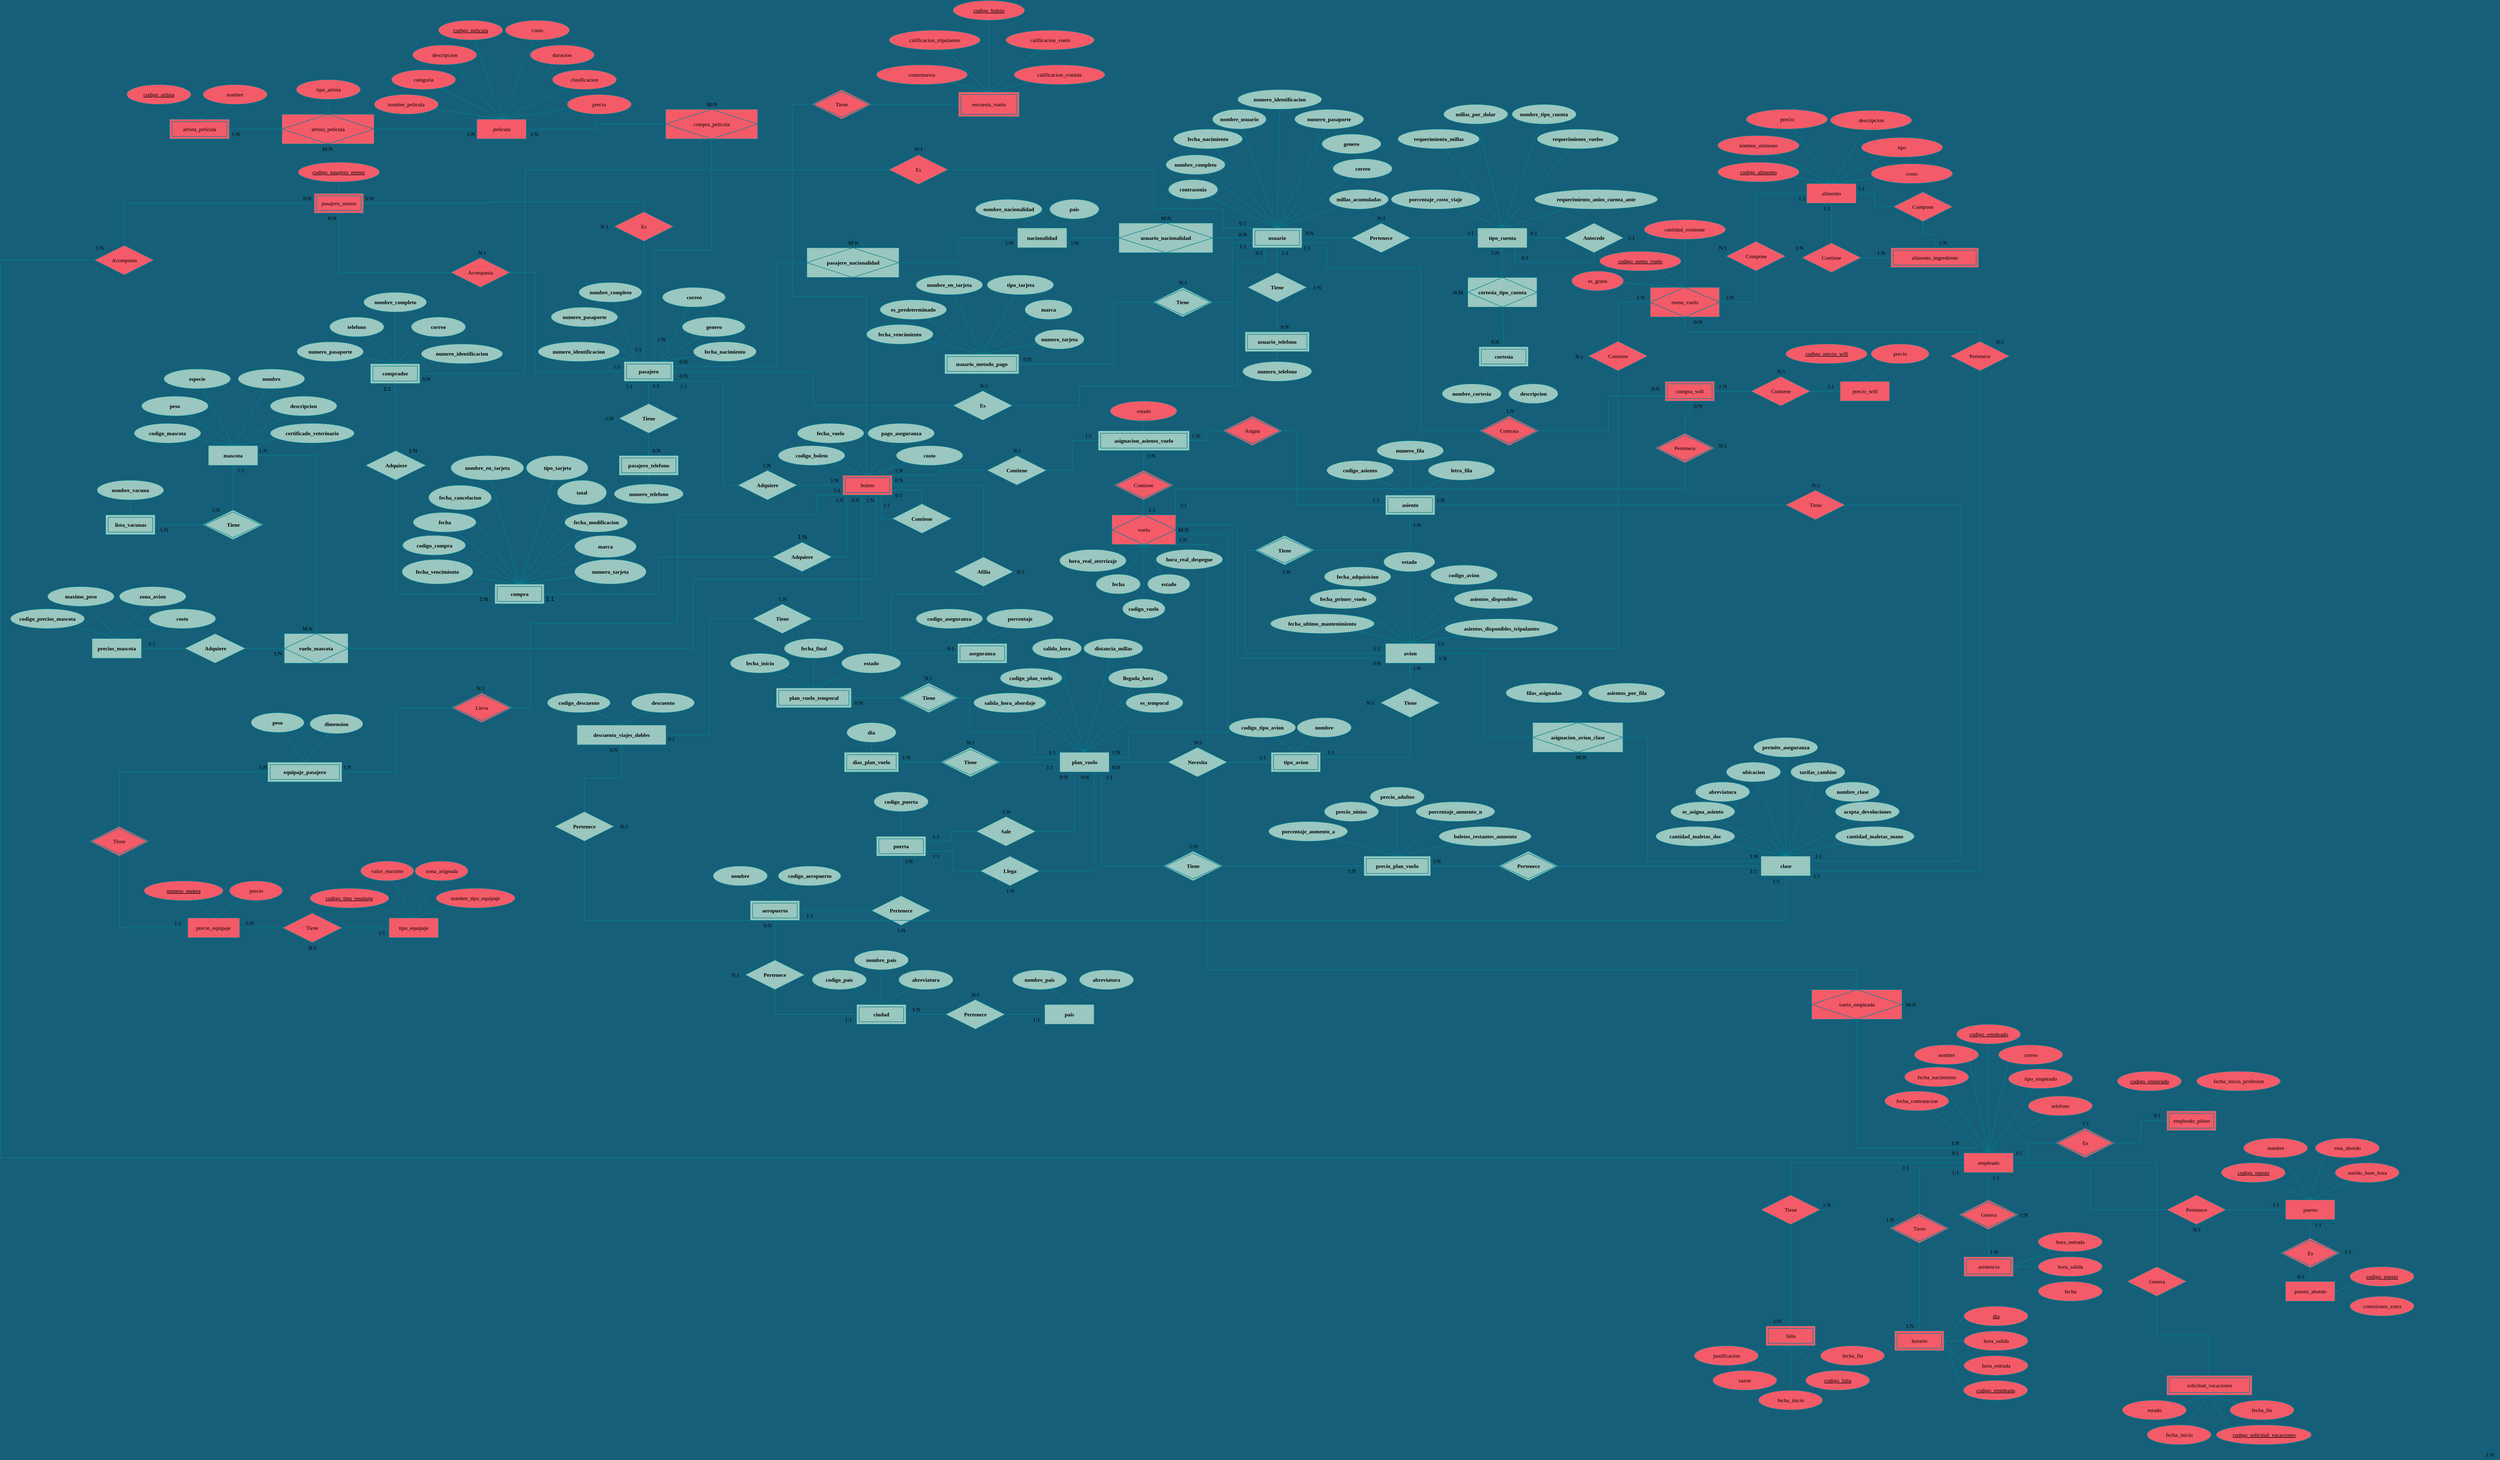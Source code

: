<mxfile version="16.5.1" type="device"><diagram id="R2lEEEUBdFMjLlhIrx00" name="Page-1"><mxGraphModel dx="4254" dy="855" grid="1" gridSize="10" guides="1" tooltips="1" connect="1" arrows="1" fold="1" page="1" pageScale="1" pageWidth="850" pageHeight="1100" background="#155F78" math="0" shadow="0" extFonts="Permanent Marker^https://fonts.googleapis.com/css?family=Permanent+Marker"><root><mxCell id="0"/><mxCell id="1" parent="0"/><mxCell id="vlxUM6ca_cyr-9wYoMhR-363" value="avion" style="whiteSpace=wrap;html=1;align=center;fontFamily=Lucida Console;fontSize=11;fillColor=#9AC7BF;strokeColor=#028090;fontColor=#000000;strokeWidth=1;fontStyle=1;" parent="1" vertex="1"><mxGeometry x="418.75" y="1320" width="100" height="40" as="geometry"/></mxCell><mxCell id="vlxUM6ca_cyr-9wYoMhR-445" value="numero_pasaporte" style="ellipse;whiteSpace=wrap;html=1;align=center;fontFamily=Lucida Console;fontSize=11;fontStyle=1;fillColor=#9AC7BF;strokeColor=#028090;fontColor=#000000;" parent="1" vertex="1"><mxGeometry x="-1267.5" y="640" width="135" height="40" as="geometry"/></mxCell><mxCell id="vlxUM6ca_cyr-9wYoMhR-444" value="pasajero" style="shape=ext;margin=3;double=1;whiteSpace=wrap;html=1;align=center;fontFamily=Lucida Console;fontSize=11;strokeWidth=1;fillColor=#9AC7BF;strokeColor=#028090;fontColor=#000000;fontStyle=1;" parent="1" vertex="1"><mxGeometry x="-1120" y="750" width="100" height="40" as="geometry"/></mxCell><mxCell id="vlxUM6ca_cyr-9wYoMhR-97" value="Pertenece" style="shape=rhombus;perimeter=rhombusPerimeter;whiteSpace=wrap;html=1;align=center;fontFamily=Lucida Console;fontSize=11;fillColor=#9AC7BF;strokeColor=#028090;fontColor=#000000;fontStyle=1;" parent="1" vertex="1"><mxGeometry x="350" y="470" width="120" height="60" as="geometry"/></mxCell><mxCell id="hDHtvGq81mgrBbMq7fad-168" style="edgeStyle=orthogonalEdgeStyle;shape=connector;rounded=0;orthogonalLoop=1;jettySize=auto;html=1;exitX=1;exitY=0;exitDx=0;exitDy=0;fontFamily=Lucida Console;fontSize=11;endArrow=none;endFill=0;entryX=0.5;entryY=1;entryDx=0;entryDy=0;strokeColor=#028090;fontColor=#000000;labelBackgroundColor=#114B5F;" parent="1" source="vlxUM6ca_cyr-9wYoMhR-483" target="hDHtvGq81mgrBbMq7fad-169" edge="1"><mxGeometry relative="1" as="geometry"><mxPoint x="1025" y="960" as="targetPoint"/></mxGeometry></mxCell><mxCell id="hDHtvGq81mgrBbMq7fad-352" style="edgeStyle=orthogonalEdgeStyle;shape=connector;rounded=0;orthogonalLoop=1;jettySize=auto;html=1;exitX=1;exitY=1;exitDx=0;exitDy=0;fontFamily=Lucida Console;fontSize=11;endArrow=none;endFill=0;strokeColor=#028090;fontColor=#000000;labelBackgroundColor=#114B5F;" parent="1" source="vlxUM6ca_cyr-9wYoMhR-483" edge="1"><mxGeometry relative="1" as="geometry"><mxPoint x="1370" y="2030" as="targetPoint"/><Array as="points"><mxPoint x="60" y="1120"/><mxPoint x="60" y="1980"/><mxPoint x="1370" y="1980"/></Array></mxGeometry></mxCell><mxCell id="vlxUM6ca_cyr-9wYoMhR-21" style="edgeStyle=none;rounded=0;orthogonalLoop=1;jettySize=auto;html=1;entryX=0.5;entryY=0;entryDx=0;entryDy=0;endArrow=none;endFill=0;fontFamily=Lucida Console;fontSize=11;strokeColor=#028090;fontColor=#000000;labelBackgroundColor=#114B5F;" parent="1" source="vlxUM6ca_cyr-9wYoMhR-1" target="vlxUM6ca_cyr-9wYoMhR-20" edge="1"><mxGeometry relative="1" as="geometry"/></mxCell><mxCell id="vlxUM6ca_cyr-9wYoMhR-29" style="edgeStyle=none;rounded=0;orthogonalLoop=1;jettySize=auto;html=1;entryX=1;entryY=0.5;entryDx=0;entryDy=0;endArrow=none;endFill=0;fontFamily=Lucida Console;fontSize=11;strokeColor=#028090;fontColor=#000000;labelBackgroundColor=#114B5F;" parent="1" source="vlxUM6ca_cyr-9wYoMhR-1" target="vlxUM6ca_cyr-9wYoMhR-40" edge="1"><mxGeometry relative="1" as="geometry"><mxPoint x="80" y="500" as="targetPoint"/></mxGeometry></mxCell><mxCell id="vlxUM6ca_cyr-9wYoMhR-51" style="edgeStyle=orthogonalEdgeStyle;rounded=0;orthogonalLoop=1;jettySize=auto;html=1;exitX=0;exitY=0.75;exitDx=0;exitDy=0;entryX=1;entryY=0.5;entryDx=0;entryDy=0;endArrow=none;endFill=0;fontFamily=Lucida Console;fontSize=11;strokeColor=#028090;fontColor=#000000;labelBackgroundColor=#114B5F;" parent="1" source="vlxUM6ca_cyr-9wYoMhR-1" target="vlxUM6ca_cyr-9wYoMhR-49" edge="1"><mxGeometry relative="1" as="geometry"/></mxCell><mxCell id="vlxUM6ca_cyr-9wYoMhR-98" style="edgeStyle=none;rounded=0;orthogonalLoop=1;jettySize=auto;html=1;entryX=0;entryY=0.5;entryDx=0;entryDy=0;endArrow=none;endFill=0;fontFamily=Lucida Console;fontSize=11;strokeColor=#028090;fontColor=#000000;labelBackgroundColor=#114B5F;" parent="1" source="vlxUM6ca_cyr-9wYoMhR-1" target="vlxUM6ca_cyr-9wYoMhR-97" edge="1"><mxGeometry relative="1" as="geometry"/></mxCell><mxCell id="vlxUM6ca_cyr-9wYoMhR-567" style="edgeStyle=orthogonalEdgeStyle;shape=connector;rounded=0;orthogonalLoop=1;jettySize=auto;html=1;exitX=0.25;exitY=0;exitDx=0;exitDy=0;fontFamily=Lucida Console;fontSize=11;endArrow=none;endFill=0;entryX=1;entryY=0.5;entryDx=0;entryDy=0;strokeColor=#028090;fontColor=#000000;labelBackgroundColor=#114B5F;" parent="1" source="vlxUM6ca_cyr-9wYoMhR-1" target="vlxUM6ca_cyr-9wYoMhR-566" edge="1"><mxGeometry relative="1" as="geometry"><Array as="points"><mxPoint x="90" y="480"/><mxPoint x="90" y="440"/><mxPoint x="-50" y="440"/><mxPoint x="-50" y="362"/></Array></mxGeometry></mxCell><mxCell id="hDHtvGq81mgrBbMq7fad-164" style="edgeStyle=orthogonalEdgeStyle;shape=connector;rounded=0;orthogonalLoop=1;jettySize=auto;html=1;exitX=1;exitY=0.75;exitDx=0;exitDy=0;entryX=0;entryY=0.75;entryDx=0;entryDy=0;fontFamily=Lucida Console;fontSize=11;endArrow=none;endFill=0;startArrow=none;strokeColor=#028090;fontColor=#000000;labelBackgroundColor=#114B5F;" parent="1" source="vlxUM6ca_cyr-9wYoMhR-1" target="hDHtvGq81mgrBbMq7fad-160" edge="1"><mxGeometry relative="1" as="geometry"><Array as="points"><mxPoint x="300" y="510"/><mxPoint x="300" y="560"/><mxPoint x="490" y="560"/><mxPoint x="490" y="890"/><mxPoint x="870" y="890"/><mxPoint x="870" y="820"/></Array></mxGeometry></mxCell><mxCell id="vlxUM6ca_cyr-9wYoMhR-1" value="usuario" style="shape=ext;margin=3;double=1;whiteSpace=wrap;html=1;align=center;fontFamily=Lucida Console;fontSize=11;strokeWidth=1;fillColor=#9AC7BF;strokeColor=#028090;fontColor=#000000;fontStyle=1" parent="1" vertex="1"><mxGeometry x="150" y="480" width="100" height="40" as="geometry"/></mxCell><mxCell id="vlxUM6ca_cyr-9wYoMhR-11" style="rounded=0;orthogonalLoop=1;jettySize=auto;html=1;entryX=0.5;entryY=0;entryDx=0;entryDy=0;endArrow=none;endFill=0;fontFamily=Lucida Console;fontSize=11;strokeColor=#028090;fontColor=#000000;labelBackgroundColor=#114B5F;" parent="1" source="vlxUM6ca_cyr-9wYoMhR-2" target="vlxUM6ca_cyr-9wYoMhR-1" edge="1"><mxGeometry relative="1" as="geometry"/></mxCell><mxCell id="vlxUM6ca_cyr-9wYoMhR-2" value="nombre_usuario" style="ellipse;whiteSpace=wrap;html=1;align=center;fontStyle=1;fontFamily=Lucida Console;fontSize=11;fillColor=#9AC7BF;strokeColor=#028090;fontColor=#000000;" parent="1" vertex="1"><mxGeometry x="69" y="240" width="109" height="40" as="geometry"/></mxCell><mxCell id="vlxUM6ca_cyr-9wYoMhR-16" style="edgeStyle=none;rounded=0;orthogonalLoop=1;jettySize=auto;html=1;entryX=0.5;entryY=0;entryDx=0;entryDy=0;endArrow=none;endFill=0;fontFamily=Lucida Console;fontSize=11;strokeColor=#028090;fontColor=#000000;labelBackgroundColor=#114B5F;" parent="1" source="vlxUM6ca_cyr-9wYoMhR-3" target="vlxUM6ca_cyr-9wYoMhR-1" edge="1"><mxGeometry relative="1" as="geometry"/></mxCell><mxCell id="vlxUM6ca_cyr-9wYoMhR-3" value="contrasenia" style="ellipse;whiteSpace=wrap;html=1;align=center;fontStyle=1;fontFamily=Lucida Console;fontSize=11;fillColor=#9AC7BF;strokeColor=#028090;fontColor=#000000;" parent="1" vertex="1"><mxGeometry x="-20" y="382" width="100" height="40" as="geometry"/></mxCell><mxCell id="vlxUM6ca_cyr-9wYoMhR-15" style="edgeStyle=none;rounded=0;orthogonalLoop=1;jettySize=auto;html=1;entryX=0.5;entryY=0;entryDx=0;entryDy=0;endArrow=none;endFill=0;fontFamily=Lucida Console;fontSize=11;strokeColor=#028090;fontColor=#000000;labelBackgroundColor=#114B5F;" parent="1" source="vlxUM6ca_cyr-9wYoMhR-4" target="vlxUM6ca_cyr-9wYoMhR-1" edge="1"><mxGeometry relative="1" as="geometry"/></mxCell><mxCell id="vlxUM6ca_cyr-9wYoMhR-4" value="nombre_completo" style="ellipse;whiteSpace=wrap;html=1;align=center;fontStyle=1;fontFamily=Lucida Console;fontSize=11;fillColor=#9AC7BF;strokeColor=#028090;fontColor=#000000;" parent="1" vertex="1"><mxGeometry x="-25" y="332" width="120" height="40" as="geometry"/></mxCell><mxCell id="vlxUM6ca_cyr-9wYoMhR-12" style="rounded=0;orthogonalLoop=1;jettySize=auto;html=1;entryX=0.5;entryY=0;entryDx=0;entryDy=0;endArrow=none;endFill=0;fontFamily=Lucida Console;fontSize=11;strokeColor=#028090;fontColor=#000000;labelBackgroundColor=#114B5F;" parent="1" source="vlxUM6ca_cyr-9wYoMhR-5" target="vlxUM6ca_cyr-9wYoMhR-1" edge="1"><mxGeometry relative="1" as="geometry"/></mxCell><mxCell id="vlxUM6ca_cyr-9wYoMhR-5" value="fecha_nacimiento" style="ellipse;whiteSpace=wrap;html=1;align=center;fontStyle=1;fontFamily=Lucida Console;fontSize=11;fillColor=#9AC7BF;strokeColor=#028090;fontColor=#000000;" parent="1" vertex="1"><mxGeometry x="-10" y="280" width="140" height="40" as="geometry"/></mxCell><mxCell id="vlxUM6ca_cyr-9wYoMhR-13" style="edgeStyle=none;rounded=0;orthogonalLoop=1;jettySize=auto;html=1;entryX=0.5;entryY=0;entryDx=0;entryDy=0;endArrow=none;endFill=0;fontFamily=Lucida Console;fontSize=11;strokeColor=#028090;fontColor=#000000;labelBackgroundColor=#114B5F;" parent="1" source="vlxUM6ca_cyr-9wYoMhR-6" target="vlxUM6ca_cyr-9wYoMhR-1" edge="1"><mxGeometry relative="1" as="geometry"/></mxCell><mxCell id="vlxUM6ca_cyr-9wYoMhR-6" value="genero" style="ellipse;whiteSpace=wrap;html=1;align=center;fontStyle=1;fontFamily=Lucida Console;fontSize=11;fillColor=#9AC7BF;strokeColor=#028090;fontColor=#000000;" parent="1" vertex="1"><mxGeometry x="290" y="290" width="120" height="40" as="geometry"/></mxCell><mxCell id="vlxUM6ca_cyr-9wYoMhR-14" style="edgeStyle=none;rounded=0;orthogonalLoop=1;jettySize=auto;html=1;entryX=0.5;entryY=0;entryDx=0;entryDy=0;endArrow=none;endFill=0;fontFamily=Lucida Console;fontSize=11;strokeColor=#028090;fontColor=#000000;labelBackgroundColor=#114B5F;" parent="1" source="vlxUM6ca_cyr-9wYoMhR-9" target="vlxUM6ca_cyr-9wYoMhR-1" edge="1"><mxGeometry relative="1" as="geometry"/></mxCell><mxCell id="vlxUM6ca_cyr-9wYoMhR-9" value="correo" style="ellipse;whiteSpace=wrap;html=1;align=center;fontStyle=1;fontFamily=Lucida Console;fontSize=11;fillColor=#9AC7BF;strokeColor=#028090;fontColor=#000000;" parent="1" vertex="1"><mxGeometry x="312.5" y="340" width="120" height="40" as="geometry"/></mxCell><mxCell id="vlxUM6ca_cyr-9wYoMhR-17" style="edgeStyle=none;rounded=0;orthogonalLoop=1;jettySize=auto;html=1;endArrow=none;endFill=0;fontFamily=Lucida Console;fontSize=11;strokeColor=#028090;fontColor=#000000;labelBackgroundColor=#114B5F;" parent="1" source="vlxUM6ca_cyr-9wYoMhR-10" edge="1"><mxGeometry relative="1" as="geometry"><mxPoint x="200" y="480" as="targetPoint"/></mxGeometry></mxCell><mxCell id="vlxUM6ca_cyr-9wYoMhR-10" value="millas_acumuladas" style="ellipse;whiteSpace=wrap;html=1;align=center;fontStyle=1;fontFamily=Lucida Console;fontSize=11;fillColor=#9AC7BF;strokeColor=#028090;fontColor=#000000;" parent="1" vertex="1"><mxGeometry x="305" y="402" width="120" height="40" as="geometry"/></mxCell><mxCell id="vlxUM6ca_cyr-9wYoMhR-26" style="edgeStyle=none;rounded=0;orthogonalLoop=1;jettySize=auto;html=1;endArrow=none;endFill=0;fontFamily=Lucida Console;fontSize=11;strokeColor=#028090;fontColor=#000000;labelBackgroundColor=#114B5F;" parent="1" source="vlxUM6ca_cyr-9wYoMhR-18" target="vlxUM6ca_cyr-9wYoMhR-19" edge="1"><mxGeometry relative="1" as="geometry"/></mxCell><mxCell id="vlxUM6ca_cyr-9wYoMhR-18" value="usuario_telefono" style="shape=ext;margin=3;double=1;whiteSpace=wrap;html=1;align=center;fontFamily=Lucida Console;fontSize=11;strokeWidth=1;fillColor=#9AC7BF;strokeColor=#028090;fontColor=#000000;fontStyle=1;" parent="1" vertex="1"><mxGeometry x="135" y="690" width="130" height="40" as="geometry"/></mxCell><mxCell id="vlxUM6ca_cyr-9wYoMhR-19" value="numero_telefono" style="ellipse;whiteSpace=wrap;html=1;align=center;fontFamily=Lucida Console;fontSize=11;fontStyle=1;fillColor=#9AC7BF;strokeColor=#028090;fontColor=#000000;" parent="1" vertex="1"><mxGeometry x="130" y="750" width="140" height="40" as="geometry"/></mxCell><mxCell id="vlxUM6ca_cyr-9wYoMhR-22" style="edgeStyle=none;rounded=0;orthogonalLoop=1;jettySize=auto;html=1;entryX=0.5;entryY=0;entryDx=0;entryDy=0;endArrow=none;endFill=0;fontFamily=Lucida Console;fontSize=11;strokeColor=#028090;fontColor=#000000;labelBackgroundColor=#114B5F;" parent="1" source="vlxUM6ca_cyr-9wYoMhR-20" target="vlxUM6ca_cyr-9wYoMhR-18" edge="1"><mxGeometry relative="1" as="geometry"/></mxCell><mxCell id="vlxUM6ca_cyr-9wYoMhR-20" value="Tiene" style="shape=rhombus;perimeter=rhombusPerimeter;whiteSpace=wrap;html=1;align=center;fontFamily=Lucida Console;fontSize=11;fillColor=#9AC7BF;strokeColor=#028090;fontColor=#000000;fontStyle=1;" parent="1" vertex="1"><mxGeometry x="140" y="570" width="120" height="60" as="geometry"/></mxCell><mxCell id="vlxUM6ca_cyr-9wYoMhR-23" value="0:N" style="text;html=1;align=center;verticalAlign=middle;resizable=0;points=[];autosize=1;strokeColor=none;fillColor=none;fontFamily=Lucida Console;fontSize=11;fontColor=#000000;" parent="1" vertex="1"><mxGeometry x="195" y="670" width="40" height="20" as="geometry"/></mxCell><mxCell id="vlxUM6ca_cyr-9wYoMhR-24" value="1:1" style="text;html=1;align=center;verticalAlign=middle;resizable=0;points=[];autosize=1;strokeColor=none;fillColor=none;fontFamily=Lucida Console;fontSize=11;fontColor=#000000;" parent="1" vertex="1"><mxGeometry x="195" y="520" width="40" height="20" as="geometry"/></mxCell><mxCell id="vlxUM6ca_cyr-9wYoMhR-25" value="1:N" style="text;html=1;align=center;verticalAlign=middle;resizable=0;points=[];autosize=1;strokeColor=none;fillColor=none;fontFamily=Lucida Console;fontSize=11;fontColor=#000000;" parent="1" vertex="1"><mxGeometry x="260" y="590" width="40" height="20" as="geometry"/></mxCell><mxCell id="vlxUM6ca_cyr-9wYoMhR-454" style="edgeStyle=orthogonalEdgeStyle;shape=connector;rounded=0;orthogonalLoop=1;jettySize=auto;html=1;entryX=1;entryY=0.5;entryDx=0;entryDy=0;fontFamily=Lucida Console;fontSize=11;endArrow=none;endFill=0;strokeColor=#028090;fontColor=#000000;labelBackgroundColor=#114B5F;" parent="1" source="vlxUM6ca_cyr-9wYoMhR-31" target="vlxUM6ca_cyr-9wYoMhR-453" edge="1"><mxGeometry relative="1" as="geometry"/></mxCell><mxCell id="vlxUM6ca_cyr-9wYoMhR-31" value="nacionalidad" style="whiteSpace=wrap;html=1;align=center;fontFamily=Lucida Console;fontSize=11;fillColor=#9AC7BF;strokeColor=#028090;fontColor=#000000;fontStyle=1;" parent="1" vertex="1"><mxGeometry x="-325" y="480" width="100" height="40" as="geometry"/></mxCell><mxCell id="vlxUM6ca_cyr-9wYoMhR-42" style="edgeStyle=none;rounded=0;orthogonalLoop=1;jettySize=auto;html=1;entryX=0.5;entryY=0;entryDx=0;entryDy=0;endArrow=none;endFill=0;fontFamily=Lucida Console;fontSize=11;strokeColor=#028090;fontColor=#000000;labelBackgroundColor=#114B5F;" parent="1" source="vlxUM6ca_cyr-9wYoMhR-32" target="vlxUM6ca_cyr-9wYoMhR-31" edge="1"><mxGeometry relative="1" as="geometry"/></mxCell><mxCell id="vlxUM6ca_cyr-9wYoMhR-32" value="nombre_nacionalidad" style="ellipse;whiteSpace=wrap;html=1;align=center;fontStyle=1;fontFamily=Lucida Console;fontSize=11;fillColor=#9AC7BF;strokeColor=#028090;fontColor=#000000;" parent="1" vertex="1"><mxGeometry x="-410" y="422" width="135" height="40" as="geometry"/></mxCell><mxCell id="vlxUM6ca_cyr-9wYoMhR-43" style="edgeStyle=none;rounded=0;orthogonalLoop=1;jettySize=auto;html=1;entryX=0.5;entryY=0;entryDx=0;entryDy=0;endArrow=none;endFill=0;fontFamily=Lucida Console;fontSize=11;strokeColor=#028090;fontColor=#000000;labelBackgroundColor=#114B5F;" parent="1" source="vlxUM6ca_cyr-9wYoMhR-33" target="vlxUM6ca_cyr-9wYoMhR-31" edge="1"><mxGeometry relative="1" as="geometry"/></mxCell><mxCell id="vlxUM6ca_cyr-9wYoMhR-33" value="pais" style="ellipse;whiteSpace=wrap;html=1;align=center;fontFamily=Lucida Console;fontSize=11;fontStyle=1;fillColor=#9AC7BF;strokeColor=#028090;fontColor=#000000;" parent="1" vertex="1"><mxGeometry x="-260" y="422" width="100" height="40" as="geometry"/></mxCell><mxCell id="vlxUM6ca_cyr-9wYoMhR-41" style="edgeStyle=none;rounded=0;orthogonalLoop=1;jettySize=auto;html=1;endArrow=none;endFill=0;fontFamily=Lucida Console;fontSize=11;strokeColor=#028090;fontColor=#000000;labelBackgroundColor=#114B5F;" parent="1" source="vlxUM6ca_cyr-9wYoMhR-40" target="vlxUM6ca_cyr-9wYoMhR-31" edge="1"><mxGeometry relative="1" as="geometry"/></mxCell><mxCell id="vlxUM6ca_cyr-9wYoMhR-40" value="usuario_nacionalidad" style="shape=associativeEntity;whiteSpace=wrap;html=1;align=center;fontFamily=Lucida Console;fontSize=11;fillColor=#9AC7BF;strokeColor=#028090;fontColor=#000000;fontStyle=1;" parent="1" vertex="1"><mxGeometry x="-120" y="470" width="190" height="60" as="geometry"/></mxCell><mxCell id="vlxUM6ca_cyr-9wYoMhR-44" value="1:N" style="text;html=1;align=center;verticalAlign=middle;resizable=0;points=[];autosize=1;strokeColor=none;fillColor=none;fontFamily=Lucida Console;fontSize=11;fontColor=#000000;" parent="1" vertex="1"><mxGeometry x="-230" y="500" width="40" height="20" as="geometry"/></mxCell><mxCell id="vlxUM6ca_cyr-9wYoMhR-45" value="0:N" style="text;html=1;align=center;verticalAlign=middle;resizable=0;points=[];autosize=1;strokeColor=none;fillColor=none;fontFamily=Lucida Console;fontSize=11;fontColor=#000000;" parent="1" vertex="1"><mxGeometry x="110" y="483" width="40" height="20" as="geometry"/></mxCell><mxCell id="vlxUM6ca_cyr-9wYoMhR-46" value="M:N" style="text;html=1;align=center;verticalAlign=middle;resizable=0;points=[];autosize=1;strokeColor=none;fillColor=none;fontFamily=Lucida Console;fontSize=11;fontColor=#000000;" parent="1" vertex="1"><mxGeometry x="-45" y="450" width="40" height="20" as="geometry"/></mxCell><mxCell id="vlxUM6ca_cyr-9wYoMhR-47" value="usuario_metodo_pago" style="shape=ext;margin=3;double=1;whiteSpace=wrap;html=1;align=center;fontFamily=Lucida Console;fontSize=11;strokeWidth=1;fillColor=#9AC7BF;strokeColor=#028090;fontColor=#000000;fontStyle=1;" parent="1" vertex="1"><mxGeometry x="-472" y="735" width="150" height="40" as="geometry"/></mxCell><mxCell id="vlxUM6ca_cyr-9wYoMhR-52" style="edgeStyle=orthogonalEdgeStyle;rounded=0;orthogonalLoop=1;jettySize=auto;html=1;entryX=1;entryY=0.5;entryDx=0;entryDy=0;endArrow=none;endFill=0;exitX=0;exitY=0.5;exitDx=0;exitDy=0;fontFamily=Lucida Console;fontSize=11;strokeColor=#028090;fontColor=#000000;labelBackgroundColor=#114B5F;" parent="1" source="vlxUM6ca_cyr-9wYoMhR-49" target="vlxUM6ca_cyr-9wYoMhR-47" edge="1"><mxGeometry relative="1" as="geometry"><mxPoint x="-77" y="680" as="sourcePoint"/><Array as="points"><mxPoint x="-130" y="630"/><mxPoint x="-130" y="755"/></Array></mxGeometry></mxCell><mxCell id="vlxUM6ca_cyr-9wYoMhR-49" value="Tiene" style="shape=rhombus;double=1;perimeter=rhombusPerimeter;whiteSpace=wrap;html=1;align=center;fontFamily=Lucida Console;fontSize=11;strokeWidth=1;fillColor=#9AC7BF;strokeColor=#028090;fontColor=#000000;fontStyle=1;" parent="1" vertex="1"><mxGeometry x="-51" y="600" width="120" height="60" as="geometry"/></mxCell><mxCell id="vlxUM6ca_cyr-9wYoMhR-158" style="edgeStyle=none;rounded=0;orthogonalLoop=1;jettySize=auto;html=1;entryX=0.5;entryY=0;entryDx=0;entryDy=0;endArrow=none;endFill=0;fontFamily=Lucida Console;fontSize=11;strokeColor=#028090;fontColor=#000000;labelBackgroundColor=#114B5F;" parent="1" source="vlxUM6ca_cyr-9wYoMhR-55" target="vlxUM6ca_cyr-9wYoMhR-47" edge="1"><mxGeometry relative="1" as="geometry"/></mxCell><mxCell id="vlxUM6ca_cyr-9wYoMhR-55" value="fecha_vencimiento" style="ellipse;whiteSpace=wrap;html=1;align=center;fontFamily=Lucida Console;fontSize=11;fillColor=#F45B69;strokeColor=#028090;fontColor=#000000;" parent="1" vertex="1"><mxGeometry x="-630" y="675" width="135" height="40" as="geometry"/></mxCell><mxCell id="vlxUM6ca_cyr-9wYoMhR-156" style="edgeStyle=none;rounded=0;orthogonalLoop=1;jettySize=auto;html=1;entryX=0.5;entryY=0;entryDx=0;entryDy=0;endArrow=none;endFill=0;fontFamily=Lucida Console;fontSize=11;strokeColor=#028090;fontColor=#000000;labelBackgroundColor=#114B5F;" parent="1" source="vlxUM6ca_cyr-9wYoMhR-56" target="vlxUM6ca_cyr-9wYoMhR-47" edge="1"><mxGeometry relative="1" as="geometry"/></mxCell><mxCell id="vlxUM6ca_cyr-9wYoMhR-56" value="nombre_en_tarjeta" style="ellipse;whiteSpace=wrap;html=1;align=center;fontFamily=Lucida Console;fontSize=11;fillColor=#F45B69;strokeColor=#028090;fontColor=#000000;" parent="1" vertex="1"><mxGeometry x="-530" y="575" width="135" height="40" as="geometry"/></mxCell><mxCell id="vlxUM6ca_cyr-9wYoMhR-160" style="edgeStyle=none;rounded=0;orthogonalLoop=1;jettySize=auto;html=1;endArrow=none;endFill=0;entryX=0.5;entryY=0;entryDx=0;entryDy=0;fontFamily=Lucida Console;fontSize=11;strokeColor=#028090;fontColor=#000000;labelBackgroundColor=#114B5F;" parent="1" source="vlxUM6ca_cyr-9wYoMhR-57" target="vlxUM6ca_cyr-9wYoMhR-47" edge="1"><mxGeometry relative="1" as="geometry"><mxPoint x="-380" y="695" as="targetPoint"/></mxGeometry></mxCell><mxCell id="vlxUM6ca_cyr-9wYoMhR-57" value="tipo_tarjeta" style="ellipse;whiteSpace=wrap;html=1;align=center;fontFamily=Lucida Console;fontSize=11;fillColor=#F45B69;strokeColor=#028090;fontColor=#000000;" parent="1" vertex="1"><mxGeometry x="-386.5" y="575" width="135" height="40" as="geometry"/></mxCell><mxCell id="vlxUM6ca_cyr-9wYoMhR-161" style="edgeStyle=none;rounded=0;orthogonalLoop=1;jettySize=auto;html=1;entryX=0.5;entryY=0;entryDx=0;entryDy=0;endArrow=none;endFill=0;fontFamily=Lucida Console;fontSize=11;strokeColor=#028090;fontColor=#000000;labelBackgroundColor=#114B5F;" parent="1" source="vlxUM6ca_cyr-9wYoMhR-58" target="vlxUM6ca_cyr-9wYoMhR-47" edge="1"><mxGeometry relative="1" as="geometry"/></mxCell><mxCell id="vlxUM6ca_cyr-9wYoMhR-58" value="marca" style="ellipse;whiteSpace=wrap;html=1;align=center;fontFamily=Lucida Console;fontSize=11;fillColor=#9AC7BF;strokeColor=#028090;fontColor=#000000;fontStyle=1;" parent="1" vertex="1"><mxGeometry x="-310" y="625" width="96" height="40" as="geometry"/></mxCell><mxCell id="vlxUM6ca_cyr-9wYoMhR-65" value="0:N" style="text;html=1;align=center;verticalAlign=middle;resizable=0;points=[];autosize=1;strokeColor=none;fillColor=none;fontFamily=Lucida Console;fontSize=11;fontColor=#000000;" parent="1" vertex="1"><mxGeometry x="-325" y="735" width="40" height="20" as="geometry"/></mxCell><mxCell id="vlxUM6ca_cyr-9wYoMhR-66" value="1:1" style="text;html=1;align=center;verticalAlign=middle;resizable=0;points=[];autosize=1;strokeColor=none;fillColor=none;fontFamily=Lucida Console;fontSize=11;fontColor=#000000;" parent="1" vertex="1"><mxGeometry x="110" y="507" width="40" height="20" as="geometry"/></mxCell><mxCell id="vlxUM6ca_cyr-9wYoMhR-67" value="N:1" style="text;html=1;align=center;verticalAlign=middle;resizable=0;points=[];autosize=1;strokeColor=none;fillColor=none;fontFamily=Lucida Console;fontSize=11;fontColor=#000000;" parent="1" vertex="1"><mxGeometry x="-11" y="580" width="40" height="20" as="geometry"/></mxCell><mxCell id="vlxUM6ca_cyr-9wYoMhR-99" style="edgeStyle=none;rounded=0;orthogonalLoop=1;jettySize=auto;html=1;entryX=1;entryY=0.5;entryDx=0;entryDy=0;endArrow=none;endFill=0;fontFamily=Lucida Console;fontSize=11;strokeColor=#028090;fontColor=#000000;labelBackgroundColor=#114B5F;" parent="1" source="vlxUM6ca_cyr-9wYoMhR-71" target="vlxUM6ca_cyr-9wYoMhR-97" edge="1"><mxGeometry relative="1" as="geometry"/></mxCell><mxCell id="vlxUM6ca_cyr-9wYoMhR-103" style="edgeStyle=none;rounded=0;orthogonalLoop=1;jettySize=auto;html=1;entryX=0.5;entryY=0;entryDx=0;entryDy=0;endArrow=none;endFill=0;fontFamily=Lucida Console;fontSize=11;strokeColor=#028090;fontColor=#000000;labelBackgroundColor=#114B5F;" parent="1" source="vlxUM6ca_cyr-9wYoMhR-71" target="vlxUM6ca_cyr-9wYoMhR-88" edge="1"><mxGeometry relative="1" as="geometry"/></mxCell><mxCell id="vlxUM6ca_cyr-9wYoMhR-114" style="edgeStyle=orthogonalEdgeStyle;rounded=0;orthogonalLoop=1;jettySize=auto;html=1;entryX=0;entryY=0.5;entryDx=0;entryDy=0;endArrow=none;endFill=0;fontFamily=Lucida Console;fontSize=11;strokeColor=#028090;fontColor=#000000;labelBackgroundColor=#114B5F;" parent="1" source="vlxUM6ca_cyr-9wYoMhR-71" target="vlxUM6ca_cyr-9wYoMhR-113" edge="1"><mxGeometry relative="1" as="geometry"/></mxCell><mxCell id="vlxUM6ca_cyr-9wYoMhR-71" value="tipo_cuenta" style="whiteSpace=wrap;html=1;align=center;fontFamily=Lucida Console;fontSize=11;fillColor=#9AC7BF;strokeColor=#028090;fontColor=#000000;fontStyle=1" parent="1" vertex="1"><mxGeometry x="605" y="480" width="100" height="40" as="geometry"/></mxCell><mxCell id="vlxUM6ca_cyr-9wYoMhR-96" style="edgeStyle=none;rounded=0;orthogonalLoop=1;jettySize=auto;html=1;entryX=0.5;entryY=0;entryDx=0;entryDy=0;endArrow=none;endFill=0;fontFamily=Lucida Console;fontSize=11;strokeColor=#028090;fontColor=#000000;labelBackgroundColor=#114B5F;" parent="1" source="vlxUM6ca_cyr-9wYoMhR-72" target="vlxUM6ca_cyr-9wYoMhR-71" edge="1"><mxGeometry relative="1" as="geometry"/></mxCell><mxCell id="vlxUM6ca_cyr-9wYoMhR-72" value="nombre_tipo_cuenta" style="ellipse;whiteSpace=wrap;html=1;align=center;fontStyle=1;fontFamily=Lucida Console;fontSize=11;fillColor=#9AC7BF;strokeColor=#028090;fontColor=#000000;" parent="1" vertex="1"><mxGeometry x="674.38" y="230" width="130" height="40" as="geometry"/></mxCell><mxCell id="vlxUM6ca_cyr-9wYoMhR-95" style="edgeStyle=none;rounded=0;orthogonalLoop=1;jettySize=auto;html=1;entryX=0.5;entryY=0;entryDx=0;entryDy=0;endArrow=none;endFill=0;fontFamily=Lucida Console;fontSize=11;strokeColor=#028090;fontColor=#000000;labelBackgroundColor=#114B5F;" parent="1" source="vlxUM6ca_cyr-9wYoMhR-73" target="vlxUM6ca_cyr-9wYoMhR-71" edge="1"><mxGeometry relative="1" as="geometry"/></mxCell><mxCell id="vlxUM6ca_cyr-9wYoMhR-73" value="millas_por_dolar" style="ellipse;whiteSpace=wrap;html=1;align=center;fontFamily=Lucida Console;fontSize=11;fontStyle=1;fillColor=#9AC7BF;strokeColor=#028090;fontColor=#000000;" parent="1" vertex="1"><mxGeometry x="536.25" y="230" width="130" height="40" as="geometry"/></mxCell><mxCell id="vlxUM6ca_cyr-9wYoMhR-94" style="edgeStyle=none;rounded=0;orthogonalLoop=1;jettySize=auto;html=1;entryX=0.5;entryY=0;entryDx=0;entryDy=0;endArrow=none;endFill=0;fontFamily=Lucida Console;fontSize=11;strokeColor=#028090;fontColor=#000000;labelBackgroundColor=#114B5F;" parent="1" source="vlxUM6ca_cyr-9wYoMhR-74" target="vlxUM6ca_cyr-9wYoMhR-71" edge="1"><mxGeometry relative="1" as="geometry"/></mxCell><mxCell id="vlxUM6ca_cyr-9wYoMhR-74" value="porcentaje_costo_viaje" style="ellipse;whiteSpace=wrap;html=1;align=center;fontFamily=Lucida Console;fontSize=11;fontStyle=1;fillColor=#9AC7BF;strokeColor=#028090;fontColor=#000000;" parent="1" vertex="1"><mxGeometry x="430" y="402" width="180" height="40" as="geometry"/></mxCell><mxCell id="vlxUM6ca_cyr-9wYoMhR-92" style="edgeStyle=none;rounded=0;orthogonalLoop=1;jettySize=auto;html=1;entryX=0.5;entryY=0;entryDx=0;entryDy=0;endArrow=none;endFill=0;fontFamily=Lucida Console;fontSize=11;strokeColor=#028090;fontColor=#000000;labelBackgroundColor=#114B5F;" parent="1" source="vlxUM6ca_cyr-9wYoMhR-75" target="vlxUM6ca_cyr-9wYoMhR-71" edge="1"><mxGeometry relative="1" as="geometry"/></mxCell><mxCell id="vlxUM6ca_cyr-9wYoMhR-75" value="requerimiento_vuelos" style="ellipse;whiteSpace=wrap;html=1;align=center;fontFamily=Lucida Console;fontSize=11;fontStyle=1;fillColor=#9AC7BF;strokeColor=#028090;fontColor=#000000;" parent="1" vertex="1"><mxGeometry x="725" y="280" width="165" height="40" as="geometry"/></mxCell><mxCell id="vlxUM6ca_cyr-9wYoMhR-93" style="edgeStyle=none;rounded=0;orthogonalLoop=1;jettySize=auto;html=1;endArrow=none;endFill=0;entryX=0.5;entryY=0;entryDx=0;entryDy=0;fontFamily=Lucida Console;fontSize=11;strokeColor=#028090;fontColor=#000000;labelBackgroundColor=#114B5F;" parent="1" source="vlxUM6ca_cyr-9wYoMhR-76" target="vlxUM6ca_cyr-9wYoMhR-71" edge="1"><mxGeometry relative="1" as="geometry"><mxPoint x="650" y="480" as="targetPoint"/></mxGeometry></mxCell><mxCell id="vlxUM6ca_cyr-9wYoMhR-76" value="requerimiento_millas" style="ellipse;whiteSpace=wrap;html=1;align=center;fontFamily=Lucida Console;fontSize=11;fontStyle=1;fillColor=#9AC7BF;strokeColor=#028090;fontColor=#000000;" parent="1" vertex="1"><mxGeometry x="443.75" y="280" width="165" height="40" as="geometry"/></mxCell><mxCell id="vlxUM6ca_cyr-9wYoMhR-90" style="edgeStyle=none;rounded=0;orthogonalLoop=1;jettySize=auto;html=1;entryX=0.5;entryY=0;entryDx=0;entryDy=0;endArrow=none;endFill=0;fontFamily=Lucida Console;fontSize=11;strokeColor=#028090;fontColor=#000000;labelBackgroundColor=#114B5F;" parent="1" source="vlxUM6ca_cyr-9wYoMhR-77" target="vlxUM6ca_cyr-9wYoMhR-71" edge="1"><mxGeometry relative="1" as="geometry"/></mxCell><mxCell id="vlxUM6ca_cyr-9wYoMhR-77" value="requerimiento_anios_cuenta_ante" style="ellipse;whiteSpace=wrap;html=1;align=center;fontFamily=Lucida Console;fontSize=11;fontStyle=1;fillColor=#9AC7BF;strokeColor=#028090;fontColor=#000000;" parent="1" vertex="1"><mxGeometry x="720" y="402" width="248.75" height="40" as="geometry"/></mxCell><mxCell id="vlxUM6ca_cyr-9wYoMhR-79" value="cortesia" style="shape=ext;margin=3;double=1;whiteSpace=wrap;html=1;align=center;fontFamily=Lucida Console;fontSize=11;strokeWidth=1;fillColor=#9AC7BF;strokeColor=#028090;fontColor=#000000;fontStyle=1;" parent="1" vertex="1"><mxGeometry x="607.5" y="720" width="100" height="40" as="geometry"/></mxCell><mxCell id="vlxUM6ca_cyr-9wYoMhR-86" style="edgeStyle=none;rounded=0;orthogonalLoop=1;jettySize=auto;html=1;entryX=0.5;entryY=1;entryDx=0;entryDy=0;endArrow=none;endFill=0;fontFamily=Lucida Console;fontSize=11;strokeColor=#028090;fontColor=#000000;labelBackgroundColor=#114B5F;" parent="1" source="vlxUM6ca_cyr-9wYoMhR-84" target="vlxUM6ca_cyr-9wYoMhR-79" edge="1"><mxGeometry relative="1" as="geometry"/></mxCell><mxCell id="vlxUM6ca_cyr-9wYoMhR-84" value="nombre_cortesia" style="ellipse;whiteSpace=wrap;html=1;align=center;fontStyle=1;fontFamily=Lucida Console;fontSize=11;fillColor=#9AC7BF;strokeColor=#028090;fontColor=#000000;" parent="1" vertex="1"><mxGeometry x="533.13" y="795" width="120" height="40" as="geometry"/></mxCell><mxCell id="vlxUM6ca_cyr-9wYoMhR-87" style="edgeStyle=none;rounded=0;orthogonalLoop=1;jettySize=auto;html=1;entryX=0.5;entryY=1;entryDx=0;entryDy=0;endArrow=none;endFill=0;fontFamily=Lucida Console;fontSize=11;strokeColor=#028090;fontColor=#000000;labelBackgroundColor=#114B5F;" parent="1" source="vlxUM6ca_cyr-9wYoMhR-85" target="vlxUM6ca_cyr-9wYoMhR-79" edge="1"><mxGeometry relative="1" as="geometry"/></mxCell><mxCell id="vlxUM6ca_cyr-9wYoMhR-85" value="descripcion" style="ellipse;whiteSpace=wrap;html=1;align=center;fontFamily=Lucida Console;fontSize=11;fontStyle=1;fillColor=#9AC7BF;strokeColor=#028090;fontColor=#000000;" parent="1" vertex="1"><mxGeometry x="667.5" y="795" width="100" height="40" as="geometry"/></mxCell><mxCell id="vlxUM6ca_cyr-9wYoMhR-104" style="edgeStyle=none;rounded=0;orthogonalLoop=1;jettySize=auto;html=1;entryX=0.5;entryY=0;entryDx=0;entryDy=0;endArrow=none;endFill=0;fontFamily=Lucida Console;fontSize=11;strokeColor=#028090;fontColor=#000000;labelBackgroundColor=#114B5F;" parent="1" source="vlxUM6ca_cyr-9wYoMhR-88" target="vlxUM6ca_cyr-9wYoMhR-79" edge="1"><mxGeometry relative="1" as="geometry"/></mxCell><mxCell id="vlxUM6ca_cyr-9wYoMhR-88" value="cortesia_tipo_cuenta" style="shape=associativeEntity;whiteSpace=wrap;html=1;align=center;fontFamily=Lucida Console;fontSize=11;fillColor=#9AC7BF;strokeColor=#028090;fontColor=#000000;fontStyle=1;" parent="1" vertex="1"><mxGeometry x="585" y="580" width="140" height="60" as="geometry"/></mxCell><mxCell id="vlxUM6ca_cyr-9wYoMhR-100" value="0:N" style="text;html=1;align=center;verticalAlign=middle;resizable=0;points=[];autosize=1;strokeColor=none;fillColor=none;fontFamily=Lucida Console;fontSize=11;fontColor=#000000;" parent="1" vertex="1"><mxGeometry x="245" y="480" width="40" height="20" as="geometry"/></mxCell><mxCell id="vlxUM6ca_cyr-9wYoMhR-101" value="1:1" style="text;html=1;align=center;verticalAlign=middle;resizable=0;points=[];autosize=1;strokeColor=none;fillColor=none;fontFamily=Lucida Console;fontSize=11;fontColor=#000000;" parent="1" vertex="1"><mxGeometry x="570" y="480" width="40" height="20" as="geometry"/></mxCell><mxCell id="vlxUM6ca_cyr-9wYoMhR-102" value="N:1" style="text;html=1;align=center;verticalAlign=middle;resizable=0;points=[];autosize=1;strokeColor=none;fillColor=none;fontFamily=Lucida Console;fontSize=11;fontColor=#000000;" parent="1" vertex="1"><mxGeometry x="390" y="450" width="40" height="20" as="geometry"/></mxCell><mxCell id="vlxUM6ca_cyr-9wYoMhR-105" value="1:N" style="text;html=1;align=center;verticalAlign=middle;resizable=0;points=[];autosize=1;strokeColor=none;fillColor=none;fontFamily=Lucida Console;fontSize=11;fontColor=#000000;" parent="1" vertex="1"><mxGeometry x="620" y="520" width="40" height="20" as="geometry"/></mxCell><mxCell id="vlxUM6ca_cyr-9wYoMhR-106" value="0:N" style="text;html=1;align=center;verticalAlign=middle;resizable=0;points=[];autosize=1;strokeColor=none;fillColor=none;fontFamily=Lucida Console;fontSize=11;fontColor=#000000;" parent="1" vertex="1"><mxGeometry x="620" y="700" width="40" height="20" as="geometry"/></mxCell><mxCell id="vlxUM6ca_cyr-9wYoMhR-107" value="N:M" style="text;html=1;align=center;verticalAlign=middle;resizable=0;points=[];autosize=1;strokeColor=none;fillColor=none;fontFamily=Lucida Console;fontSize=11;fontColor=#000000;" parent="1" vertex="1"><mxGeometry x="545" y="600" width="40" height="20" as="geometry"/></mxCell><mxCell id="vlxUM6ca_cyr-9wYoMhR-110" style="edgeStyle=none;rounded=0;orthogonalLoop=1;jettySize=auto;html=1;entryX=0.5;entryY=0;entryDx=0;entryDy=0;endArrow=none;endFill=0;fontFamily=Lucida Console;fontSize=11;strokeColor=#028090;fontColor=#000000;labelBackgroundColor=#114B5F;" parent="1" source="vlxUM6ca_cyr-9wYoMhR-108" target="vlxUM6ca_cyr-9wYoMhR-1" edge="1"><mxGeometry relative="1" as="geometry"/></mxCell><mxCell id="vlxUM6ca_cyr-9wYoMhR-108" value="numero_pasaporte" style="ellipse;whiteSpace=wrap;html=1;align=center;fontStyle=1;fontFamily=Lucida Console;fontSize=11;fillColor=#9AC7BF;strokeColor=#028090;fontColor=#000000;" parent="1" vertex="1"><mxGeometry x="235" y="240" width="140" height="40" as="geometry"/></mxCell><mxCell id="vlxUM6ca_cyr-9wYoMhR-112" style="edgeStyle=none;rounded=0;orthogonalLoop=1;jettySize=auto;html=1;entryX=0.5;entryY=0;entryDx=0;entryDy=0;endArrow=none;endFill=0;fontFamily=Lucida Console;fontSize=11;strokeColor=#028090;fontColor=#000000;labelBackgroundColor=#114B5F;" parent="1" source="vlxUM6ca_cyr-9wYoMhR-111" target="vlxUM6ca_cyr-9wYoMhR-1" edge="1"><mxGeometry relative="1" as="geometry"/></mxCell><mxCell id="vlxUM6ca_cyr-9wYoMhR-111" value="numero_identificacion" style="ellipse;whiteSpace=wrap;html=1;align=center;fontStyle=1;fontFamily=Lucida Console;fontSize=11;fillColor=#9AC7BF;strokeColor=#028090;fontColor=#000000;" parent="1" vertex="1"><mxGeometry x="120" y="200" width="170" height="40" as="geometry"/></mxCell><mxCell id="vlxUM6ca_cyr-9wYoMhR-115" style="edgeStyle=orthogonalEdgeStyle;rounded=0;orthogonalLoop=1;jettySize=auto;html=1;entryX=0.75;entryY=1;entryDx=0;entryDy=0;endArrow=none;endFill=0;fontFamily=Lucida Console;fontSize=11;strokeColor=#028090;fontColor=#000000;labelBackgroundColor=#114B5F;" parent="1" source="vlxUM6ca_cyr-9wYoMhR-113" target="vlxUM6ca_cyr-9wYoMhR-71" edge="1"><mxGeometry relative="1" as="geometry"><Array as="points"><mxPoint x="840" y="550"/><mxPoint x="680" y="550"/></Array></mxGeometry></mxCell><mxCell id="vlxUM6ca_cyr-9wYoMhR-113" value="Antecede" style="shape=rhombus;perimeter=rhombusPerimeter;whiteSpace=wrap;html=1;align=center;fontFamily=Lucida Console;fontSize=11;fillColor=#9AC7BF;strokeColor=#028090;fontColor=#000000;fontStyle=1;" parent="1" vertex="1"><mxGeometry x="780" y="470" width="120" height="60" as="geometry"/></mxCell><mxCell id="vlxUM6ca_cyr-9wYoMhR-117" value="0:1" style="text;html=1;align=center;verticalAlign=middle;resizable=0;points=[];autosize=1;strokeColor=none;fillColor=none;fontFamily=Lucida Console;fontSize=11;fontColor=#000000;" parent="1" vertex="1"><mxGeometry x="697.5" y="480" width="40" height="20" as="geometry"/></mxCell><mxCell id="vlxUM6ca_cyr-9wYoMhR-119" value="0:1" style="text;html=1;align=center;verticalAlign=middle;resizable=0;points=[];autosize=1;strokeColor=none;fillColor=none;fontFamily=Lucida Console;fontSize=11;fontColor=#000000;" parent="1" vertex="1"><mxGeometry x="680" y="530" width="40" height="20" as="geometry"/></mxCell><mxCell id="vlxUM6ca_cyr-9wYoMhR-120" value="1:1" style="text;html=1;align=center;verticalAlign=middle;resizable=0;points=[];autosize=1;strokeColor=none;fillColor=none;fontFamily=Lucida Console;fontSize=11;fontColor=#000000;" parent="1" vertex="1"><mxGeometry x="895" y="490" width="40" height="20" as="geometry"/></mxCell><mxCell id="vlxUM6ca_cyr-9wYoMhR-140" style="edgeStyle=none;rounded=0;orthogonalLoop=1;jettySize=auto;html=1;entryX=1;entryY=0.5;entryDx=0;entryDy=0;endArrow=none;endFill=0;fontFamily=Lucida Console;fontSize=11;strokeColor=#028090;fontColor=#000000;labelBackgroundColor=#114B5F;" parent="1" source="vlxUM6ca_cyr-9wYoMhR-122" target="vlxUM6ca_cyr-9wYoMhR-137" edge="1"><mxGeometry relative="1" as="geometry"/></mxCell><mxCell id="vlxUM6ca_cyr-9wYoMhR-184" style="edgeStyle=none;rounded=0;orthogonalLoop=1;jettySize=auto;html=1;entryX=0;entryY=0.5;entryDx=0;entryDy=0;fontFamily=Lucida Console;fontSize=11;endArrow=none;endFill=0;strokeColor=#028090;fontColor=#000000;labelBackgroundColor=#114B5F;" parent="1" source="vlxUM6ca_cyr-9wYoMhR-122" target="vlxUM6ca_cyr-9wYoMhR-183" edge="1"><mxGeometry relative="1" as="geometry"/></mxCell><mxCell id="vlxUM6ca_cyr-9wYoMhR-200" style="edgeStyle=orthogonalEdgeStyle;rounded=0;orthogonalLoop=1;jettySize=auto;html=1;entryX=1;entryY=0.5;entryDx=0;entryDy=0;fontFamily=Lucida Console;fontSize=11;endArrow=none;endFill=0;strokeColor=#028090;fontColor=#000000;labelBackgroundColor=#114B5F;" parent="1" source="vlxUM6ca_cyr-9wYoMhR-122" target="vlxUM6ca_cyr-9wYoMhR-199" edge="1"><mxGeometry relative="1" as="geometry"><Array as="points"><mxPoint x="-210" y="1700"/></Array></mxGeometry></mxCell><mxCell id="vlxUM6ca_cyr-9wYoMhR-217" style="edgeStyle=orthogonalEdgeStyle;rounded=0;orthogonalLoop=1;jettySize=auto;html=1;exitX=0.75;exitY=1;exitDx=0;exitDy=0;entryX=1;entryY=0.5;entryDx=0;entryDy=0;fontFamily=Lucida Console;fontSize=11;endArrow=none;endFill=0;strokeColor=#028090;fontColor=#000000;labelBackgroundColor=#114B5F;" parent="1" source="vlxUM6ca_cyr-9wYoMhR-122" target="vlxUM6ca_cyr-9wYoMhR-216" edge="1"><mxGeometry relative="1" as="geometry"><Array as="points"><mxPoint x="-170" y="1580"/><mxPoint x="-170" y="1780"/></Array></mxGeometry></mxCell><mxCell id="vlxUM6ca_cyr-9wYoMhR-414" style="edgeStyle=orthogonalEdgeStyle;shape=connector;rounded=0;orthogonalLoop=1;jettySize=auto;html=1;exitX=0;exitY=0.25;exitDx=0;exitDy=0;entryX=1;entryY=0.5;entryDx=0;entryDy=0;fontFamily=Lucida Console;fontSize=11;endArrow=none;endFill=0;strokeColor=#028090;fontColor=#000000;labelBackgroundColor=#114B5F;" parent="1" source="vlxUM6ca_cyr-9wYoMhR-122" target="vlxUM6ca_cyr-9wYoMhR-413" edge="1"><mxGeometry relative="1" as="geometry"><Array as="points"><mxPoint x="-291" y="1550"/><mxPoint x="-291" y="1500"/><mxPoint x="-421" y="1500"/><mxPoint x="-421" y="1430"/></Array></mxGeometry></mxCell><mxCell id="vlxUM6ca_cyr-9wYoMhR-122" value="plan_vuelo" style="whiteSpace=wrap;html=1;align=center;fontFamily=Lucida Console;fontSize=11;fillColor=#9AC7BF;strokeColor=#028090;fontColor=#000000;fontStyle=1;" parent="1" vertex="1"><mxGeometry x="-239.5" y="1540" width="100" height="40" as="geometry"/></mxCell><mxCell id="vlxUM6ca_cyr-9wYoMhR-131" style="edgeStyle=none;rounded=0;orthogonalLoop=1;jettySize=auto;html=1;entryX=0.5;entryY=0;entryDx=0;entryDy=0;endArrow=none;endFill=0;fontFamily=Lucida Console;fontSize=11;strokeColor=#028090;fontColor=#000000;labelBackgroundColor=#114B5F;" parent="1" source="vlxUM6ca_cyr-9wYoMhR-123" target="vlxUM6ca_cyr-9wYoMhR-122" edge="1"><mxGeometry relative="1" as="geometry"/></mxCell><mxCell id="vlxUM6ca_cyr-9wYoMhR-123" value="codigo_plan_vuelo" style="ellipse;whiteSpace=wrap;html=1;align=center;fontStyle=4;fontFamily=Lucida Console;fontSize=11;fillColor=#F45B69;strokeColor=#028090;fontColor=#000000;" parent="1" vertex="1"><mxGeometry x="-358.75" y="1370" width="125" height="40" as="geometry"/></mxCell><mxCell id="vlxUM6ca_cyr-9wYoMhR-133" style="edgeStyle=none;rounded=0;orthogonalLoop=1;jettySize=auto;html=1;entryX=0.5;entryY=0;entryDx=0;entryDy=0;endArrow=none;endFill=0;fontFamily=Lucida Console;fontSize=11;strokeColor=#028090;fontColor=#000000;labelBackgroundColor=#114B5F;" parent="1" source="vlxUM6ca_cyr-9wYoMhR-124" target="vlxUM6ca_cyr-9wYoMhR-122" edge="1"><mxGeometry relative="1" as="geometry"/></mxCell><mxCell id="vlxUM6ca_cyr-9wYoMhR-124" value="distancia_millas" style="ellipse;whiteSpace=wrap;html=1;align=center;fontFamily=Lucida Console;fontSize=11;fillColor=#9AC7BF;strokeColor=#028090;fontColor=#000000;fontStyle=1;" parent="1" vertex="1"><mxGeometry x="-191.25" y="1310" width="120" height="40" as="geometry"/></mxCell><mxCell id="vlxUM6ca_cyr-9wYoMhR-132" style="edgeStyle=none;rounded=0;orthogonalLoop=1;jettySize=auto;html=1;entryX=0.5;entryY=0;entryDx=0;entryDy=0;endArrow=none;endFill=0;fontFamily=Lucida Console;fontSize=11;strokeColor=#028090;fontColor=#000000;labelBackgroundColor=#114B5F;" parent="1" source="vlxUM6ca_cyr-9wYoMhR-126" target="vlxUM6ca_cyr-9wYoMhR-122" edge="1"><mxGeometry relative="1" as="geometry"/></mxCell><mxCell id="vlxUM6ca_cyr-9wYoMhR-126" value="salida_hora" style="ellipse;whiteSpace=wrap;html=1;align=center;fontFamily=Lucida Console;fontSize=11;fillColor=#9AC7BF;strokeColor=#028090;fontColor=#000000;fontStyle=1;" parent="1" vertex="1"><mxGeometry x="-295" y="1310" width="100" height="40" as="geometry"/></mxCell><mxCell id="vlxUM6ca_cyr-9wYoMhR-130" style="rounded=0;orthogonalLoop=1;jettySize=auto;html=1;entryX=0.5;entryY=0;entryDx=0;entryDy=0;endArrow=none;endFill=0;fontFamily=Lucida Console;fontSize=11;strokeColor=#028090;fontColor=#000000;labelBackgroundColor=#114B5F;" parent="1" source="vlxUM6ca_cyr-9wYoMhR-127" target="vlxUM6ca_cyr-9wYoMhR-122" edge="1"><mxGeometry relative="1" as="geometry"/></mxCell><mxCell id="vlxUM6ca_cyr-9wYoMhR-127" value="salida_hora_abordaje" style="ellipse;whiteSpace=wrap;html=1;align=center;fontFamily=Lucida Console;fontSize=11;fillColor=#F45B69;strokeColor=#028090;fontColor=#000000;" parent="1" vertex="1"><mxGeometry x="-412.25" y="1420" width="146" height="40" as="geometry"/></mxCell><mxCell id="vlxUM6ca_cyr-9wYoMhR-134" style="edgeStyle=none;rounded=0;orthogonalLoop=1;jettySize=auto;html=1;entryX=0.5;entryY=0;entryDx=0;entryDy=0;endArrow=none;endFill=0;fontFamily=Lucida Console;fontSize=11;strokeColor=#028090;fontColor=#000000;labelBackgroundColor=#114B5F;" parent="1" source="vlxUM6ca_cyr-9wYoMhR-128" target="vlxUM6ca_cyr-9wYoMhR-122" edge="1"><mxGeometry relative="1" as="geometry"/></mxCell><mxCell id="vlxUM6ca_cyr-9wYoMhR-128" value="llegada_hora" style="ellipse;whiteSpace=wrap;html=1;align=center;fontFamily=Lucida Console;fontSize=11;fillColor=#F45B69;strokeColor=#028090;fontColor=#000000;" parent="1" vertex="1"><mxGeometry x="-141.25" y="1370" width="120" height="40" as="geometry"/></mxCell><mxCell id="vlxUM6ca_cyr-9wYoMhR-135" style="edgeStyle=none;rounded=0;orthogonalLoop=1;jettySize=auto;html=1;entryX=0.5;entryY=0;entryDx=0;entryDy=0;endArrow=none;endFill=0;fontFamily=Lucida Console;fontSize=11;strokeColor=#028090;fontColor=#000000;labelBackgroundColor=#114B5F;" parent="1" source="vlxUM6ca_cyr-9wYoMhR-129" target="vlxUM6ca_cyr-9wYoMhR-122" edge="1"><mxGeometry relative="1" as="geometry"/></mxCell><mxCell id="vlxUM6ca_cyr-9wYoMhR-129" value="es_temporal" style="ellipse;whiteSpace=wrap;html=1;align=center;fontFamily=Lucida Console;fontSize=11;fillColor=#9AC7BF;strokeColor=#028090;fontColor=#000000;fontStyle=1;" parent="1" vertex="1"><mxGeometry x="-106" y="1420" width="116" height="40" as="geometry"/></mxCell><mxCell id="vlxUM6ca_cyr-9wYoMhR-136" value="dias_plan_vuelo" style="shape=ext;margin=3;double=1;whiteSpace=wrap;html=1;align=center;fontFamily=Lucida Console;fontSize=11;strokeWidth=1;fillColor=#9AC7BF;strokeColor=#028090;fontColor=#000000;fontStyle=1;" parent="1" vertex="1"><mxGeometry x="-675" y="1540" width="110" height="40" as="geometry"/></mxCell><mxCell id="vlxUM6ca_cyr-9wYoMhR-141" style="edgeStyle=none;rounded=0;orthogonalLoop=1;jettySize=auto;html=1;entryX=1;entryY=0.5;entryDx=0;entryDy=0;endArrow=none;endFill=0;exitX=0;exitY=0.5;exitDx=0;exitDy=0;fontFamily=Lucida Console;fontSize=11;strokeColor=#028090;fontColor=#000000;labelBackgroundColor=#114B5F;" parent="1" source="vlxUM6ca_cyr-9wYoMhR-137" target="vlxUM6ca_cyr-9wYoMhR-136" edge="1"><mxGeometry relative="1" as="geometry"><mxPoint x="-510" y="1560.0" as="sourcePoint"/></mxGeometry></mxCell><mxCell id="vlxUM6ca_cyr-9wYoMhR-137" value="Tiene" style="shape=rhombus;double=1;perimeter=rhombusPerimeter;whiteSpace=wrap;html=1;align=center;fontFamily=Lucida Console;fontSize=11;strokeWidth=1;fillColor=#9AC7BF;strokeColor=#028090;fontColor=#000000;fontStyle=1;" parent="1" vertex="1"><mxGeometry x="-480" y="1530" width="120" height="60" as="geometry"/></mxCell><mxCell id="vlxUM6ca_cyr-9wYoMhR-147" style="edgeStyle=none;rounded=0;orthogonalLoop=1;jettySize=auto;html=1;entryX=0.5;entryY=0;entryDx=0;entryDy=0;endArrow=none;endFill=0;fontFamily=Lucida Console;fontSize=11;strokeColor=#028090;fontColor=#000000;labelBackgroundColor=#114B5F;" parent="1" source="vlxUM6ca_cyr-9wYoMhR-144" target="vlxUM6ca_cyr-9wYoMhR-136" edge="1"><mxGeometry relative="1" as="geometry"/></mxCell><mxCell id="vlxUM6ca_cyr-9wYoMhR-144" value="dia" style="ellipse;whiteSpace=wrap;html=1;align=center;fontStyle=1;fontFamily=Lucida Console;fontSize=11;fillColor=#9AC7BF;strokeColor=#028090;fontColor=#000000;" parent="1" vertex="1"><mxGeometry x="-670" y="1480" width="100" height="40" as="geometry"/></mxCell><mxCell id="vlxUM6ca_cyr-9wYoMhR-148" value="1:1" style="text;html=1;align=center;verticalAlign=middle;resizable=0;points=[];autosize=1;strokeColor=none;fillColor=none;fontFamily=Lucida Console;fontSize=11;fontColor=#000000;" parent="1" vertex="1"><mxGeometry x="-280" y="1560" width="40" height="20" as="geometry"/></mxCell><mxCell id="vlxUM6ca_cyr-9wYoMhR-149" value="1:N" style="text;html=1;align=center;verticalAlign=middle;resizable=0;points=[];autosize=1;strokeColor=none;fillColor=none;fontFamily=Lucida Console;fontSize=11;fontColor=#000000;" parent="1" vertex="1"><mxGeometry x="-570" y="1540" width="40" height="20" as="geometry"/></mxCell><mxCell id="vlxUM6ca_cyr-9wYoMhR-150" value="N:1" style="text;html=1;align=center;verticalAlign=middle;resizable=0;points=[];autosize=1;strokeColor=none;fillColor=none;fontFamily=Lucida Console;fontSize=11;fontColor=#000000;" parent="1" vertex="1"><mxGeometry x="-440" y="1510" width="40" height="20" as="geometry"/></mxCell><mxCell id="vlxUM6ca_cyr-9wYoMhR-157" style="edgeStyle=none;rounded=0;orthogonalLoop=1;jettySize=auto;html=1;entryX=0.5;entryY=0;entryDx=0;entryDy=0;endArrow=none;endFill=0;fontFamily=Lucida Console;fontSize=11;strokeColor=#028090;fontColor=#000000;labelBackgroundColor=#114B5F;" parent="1" source="vlxUM6ca_cyr-9wYoMhR-151" target="vlxUM6ca_cyr-9wYoMhR-47" edge="1"><mxGeometry relative="1" as="geometry"/></mxCell><mxCell id="vlxUM6ca_cyr-9wYoMhR-151" value="es_predeterminado" style="ellipse;whiteSpace=wrap;html=1;align=center;fontFamily=Lucida Console;fontSize=11;fillColor=#F45B69;strokeColor=#028090;fontColor=#000000;" parent="1" vertex="1"><mxGeometry x="-603" y="625" width="135" height="40" as="geometry"/></mxCell><mxCell id="vlxUM6ca_cyr-9wYoMhR-155" style="edgeStyle=none;rounded=0;orthogonalLoop=1;jettySize=auto;html=1;entryX=0.5;entryY=0;entryDx=0;entryDy=0;endArrow=none;endFill=0;fontFamily=Lucida Console;fontSize=11;strokeColor=#028090;fontColor=#000000;labelBackgroundColor=#114B5F;" parent="1" source="vlxUM6ca_cyr-9wYoMhR-152" target="vlxUM6ca_cyr-9wYoMhR-47" edge="1"><mxGeometry relative="1" as="geometry"/></mxCell><mxCell id="vlxUM6ca_cyr-9wYoMhR-152" value="numero_tarjeta" style="ellipse;whiteSpace=wrap;html=1;align=center;fontStyle=1;fontFamily=Lucida Console;fontSize=11;fillColor=#9AC7BF;strokeColor=#028090;fontColor=#000000;" parent="1" vertex="1"><mxGeometry x="-290" y="685" width="100" height="40" as="geometry"/></mxCell><mxCell id="vlxUM6ca_cyr-9wYoMhR-162" value="fecha_vencimiento" style="ellipse;whiteSpace=wrap;html=1;align=center;fontFamily=Lucida Console;fontSize=11;fillColor=#F45B69;strokeColor=#028090;fontColor=#000000;" parent="1" vertex="1"><mxGeometry x="-630" y="675" width="135" height="40" as="geometry"/></mxCell><mxCell id="vlxUM6ca_cyr-9wYoMhR-163" value="es_predeterminado" style="ellipse;whiteSpace=wrap;html=1;align=center;fontFamily=Lucida Console;fontSize=11;fillColor=#F45B69;strokeColor=#028090;fontColor=#000000;" parent="1" vertex="1"><mxGeometry x="-603" y="625" width="135" height="40" as="geometry"/></mxCell><mxCell id="vlxUM6ca_cyr-9wYoMhR-164" value="nombre_en_tarjeta" style="ellipse;whiteSpace=wrap;html=1;align=center;fontFamily=Lucida Console;fontSize=11;fillColor=#9AC7BF;strokeColor=#028090;fontColor=#000000;fontStyle=1;" parent="1" vertex="1"><mxGeometry x="-530" y="575" width="135" height="40" as="geometry"/></mxCell><mxCell id="vlxUM6ca_cyr-9wYoMhR-166" value="salida_hora_abordaje" style="ellipse;whiteSpace=wrap;html=1;align=center;fontFamily=Lucida Console;fontSize=11;fillColor=#F45B69;strokeColor=#028090;fontColor=#000000;" parent="1" vertex="1"><mxGeometry x="-412.25" y="1420" width="146" height="40" as="geometry"/></mxCell><mxCell id="vlxUM6ca_cyr-9wYoMhR-167" value="codigo_plan_vuelo" style="ellipse;whiteSpace=wrap;html=1;align=center;fontStyle=4;fontFamily=Lucida Console;fontSize=11;fillColor=#F45B69;strokeColor=#028090;fontColor=#000000;" parent="1" vertex="1"><mxGeometry x="-358.75" y="1370" width="125" height="40" as="geometry"/></mxCell><mxCell id="vlxUM6ca_cyr-9wYoMhR-168" value="fecha_vencimiento" style="ellipse;whiteSpace=wrap;html=1;align=center;fontFamily=Lucida Console;fontSize=11;fillColor=#F45B69;strokeColor=#028090;fontColor=#000000;" parent="1" vertex="1"><mxGeometry x="-630" y="675" width="135" height="40" as="geometry"/></mxCell><mxCell id="vlxUM6ca_cyr-9wYoMhR-169" value="es_predeterminado" style="ellipse;whiteSpace=wrap;html=1;align=center;fontFamily=Lucida Console;fontSize=11;fillColor=#F45B69;strokeColor=#028090;fontColor=#000000;" parent="1" vertex="1"><mxGeometry x="-603" y="625" width="135" height="40" as="geometry"/></mxCell><mxCell id="vlxUM6ca_cyr-9wYoMhR-170" value="fecha_vencimiento" style="ellipse;whiteSpace=wrap;html=1;align=center;fontFamily=Lucida Console;fontSize=11;fillColor=#9AC7BF;strokeColor=#028090;fontColor=#000000;fontStyle=1;" parent="1" vertex="1"><mxGeometry x="-630" y="675" width="135" height="40" as="geometry"/></mxCell><mxCell id="vlxUM6ca_cyr-9wYoMhR-171" value="es_predeterminado" style="ellipse;whiteSpace=wrap;html=1;align=center;fontFamily=Lucida Console;fontSize=11;fillColor=#9AC7BF;strokeColor=#028090;fontColor=#000000;fontStyle=1;" parent="1" vertex="1"><mxGeometry x="-603" y="625" width="135" height="40" as="geometry"/></mxCell><mxCell id="vlxUM6ca_cyr-9wYoMhR-172" value="tipo_tarjeta" style="ellipse;whiteSpace=wrap;html=1;align=center;fontFamily=Lucida Console;fontSize=11;fillColor=#9AC7BF;strokeColor=#028090;fontColor=#000000;fontStyle=1;" parent="1" vertex="1"><mxGeometry x="-386.5" y="575" width="135" height="40" as="geometry"/></mxCell><mxCell id="vlxUM6ca_cyr-9wYoMhR-173" value="codigo_plan_vuelo" style="ellipse;whiteSpace=wrap;html=1;align=center;fontStyle=1;fontFamily=Lucida Console;fontSize=11;fillColor=#9AC7BF;strokeColor=#028090;fontColor=#000000;" parent="1" vertex="1"><mxGeometry x="-360" y="1370" width="125" height="40" as="geometry"/></mxCell><mxCell id="vlxUM6ca_cyr-9wYoMhR-174" value="salida_hora_abordaje" style="ellipse;whiteSpace=wrap;html=1;align=center;fontFamily=Lucida Console;fontSize=11;fillColor=#9AC7BF;strokeColor=#028090;fontColor=#000000;fontStyle=1;" parent="1" vertex="1"><mxGeometry x="-413.5" y="1420" width="146" height="40" as="geometry"/></mxCell><mxCell id="vlxUM6ca_cyr-9wYoMhR-175" value="llegada_hora" style="ellipse;whiteSpace=wrap;html=1;align=center;fontFamily=Lucida Console;fontSize=11;fillColor=#9AC7BF;strokeColor=#028090;fontColor=#000000;fontStyle=1;" parent="1" vertex="1"><mxGeometry x="-141.25" y="1370" width="120" height="40" as="geometry"/></mxCell><mxCell id="vlxUM6ca_cyr-9wYoMhR-383" style="edgeStyle=orthogonalEdgeStyle;shape=connector;rounded=0;orthogonalLoop=1;jettySize=auto;html=1;exitX=1;exitY=0.25;exitDx=0;exitDy=0;entryX=0.5;entryY=1;entryDx=0;entryDy=0;fontFamily=Lucida Console;fontSize=11;endArrow=none;endFill=0;strokeColor=#028090;fontColor=#000000;labelBackgroundColor=#114B5F;" parent="1" source="vlxUM6ca_cyr-9wYoMhR-176" target="vlxUM6ca_cyr-9wYoMhR-381" edge="1"><mxGeometry relative="1" as="geometry"/></mxCell><mxCell id="vlxUM6ca_cyr-9wYoMhR-176" value="tipo_avion" style="shape=ext;margin=3;double=1;whiteSpace=wrap;html=1;align=center;fontFamily=Lucida Console;fontSize=11;strokeWidth=1;fillColor=#9AC7BF;strokeColor=#028090;fontColor=#000000;fontStyle=1;" parent="1" vertex="1"><mxGeometry x="187.5" y="1540" width="100" height="40" as="geometry"/></mxCell><mxCell id="vlxUM6ca_cyr-9wYoMhR-180" style="edgeStyle=none;rounded=0;orthogonalLoop=1;jettySize=auto;html=1;entryX=0.5;entryY=0;entryDx=0;entryDy=0;fontFamily=Lucida Console;fontSize=11;endArrow=none;endFill=0;strokeColor=#028090;fontColor=#000000;labelBackgroundColor=#114B5F;" parent="1" source="vlxUM6ca_cyr-9wYoMhR-178" target="vlxUM6ca_cyr-9wYoMhR-176" edge="1"><mxGeometry relative="1" as="geometry"/></mxCell><mxCell id="vlxUM6ca_cyr-9wYoMhR-178" value="codigo_tipo_avion" style="ellipse;whiteSpace=wrap;html=1;align=center;fontFamily=Lucida Console;fontSize=11;fontStyle=1;fillColor=#9AC7BF;strokeColor=#028090;fontColor=#000000;strokeWidth=1;" parent="1" vertex="1"><mxGeometry x="102.5" y="1470" width="135" height="40" as="geometry"/></mxCell><mxCell id="vlxUM6ca_cyr-9wYoMhR-181" style="edgeStyle=none;rounded=0;orthogonalLoop=1;jettySize=auto;html=1;entryX=0.5;entryY=0;entryDx=0;entryDy=0;fontFamily=Lucida Console;fontSize=11;endArrow=none;endFill=0;strokeColor=#028090;fontColor=#000000;labelBackgroundColor=#114B5F;" parent="1" source="vlxUM6ca_cyr-9wYoMhR-179" target="vlxUM6ca_cyr-9wYoMhR-176" edge="1"><mxGeometry relative="1" as="geometry"/></mxCell><mxCell id="vlxUM6ca_cyr-9wYoMhR-179" value="nombre" style="ellipse;whiteSpace=wrap;html=1;align=center;fontFamily=Lucida Console;fontSize=11;fillColor=#9AC7BF;strokeColor=#028090;fontColor=#000000;strokeWidth=1;fontStyle=1;" parent="1" vertex="1"><mxGeometry x="240" y="1470" width="110" height="40" as="geometry"/></mxCell><mxCell id="vlxUM6ca_cyr-9wYoMhR-185" style="edgeStyle=none;rounded=0;orthogonalLoop=1;jettySize=auto;html=1;entryX=0;entryY=0.5;entryDx=0;entryDy=0;fontFamily=Lucida Console;fontSize=11;endArrow=none;endFill=0;strokeColor=#028090;fontColor=#000000;labelBackgroundColor=#114B5F;" parent="1" source="vlxUM6ca_cyr-9wYoMhR-183" target="vlxUM6ca_cyr-9wYoMhR-176" edge="1"><mxGeometry relative="1" as="geometry"/></mxCell><mxCell id="vlxUM6ca_cyr-9wYoMhR-183" value="Necesita" style="shape=rhombus;perimeter=rhombusPerimeter;whiteSpace=wrap;html=1;align=center;fontFamily=Lucida Console;fontSize=11;fillColor=#9AC7BF;strokeColor=#028090;fontColor=#000000;strokeWidth=1;fontStyle=1;" parent="1" vertex="1"><mxGeometry x="-21" y="1530" width="120" height="60" as="geometry"/></mxCell><mxCell id="vlxUM6ca_cyr-9wYoMhR-186" value="1:1" style="text;html=1;align=center;verticalAlign=middle;resizable=0;points=[];autosize=1;strokeColor=none;fillColor=none;fontSize=11;fontFamily=Lucida Console;fontColor=#000000;" parent="1" vertex="1"><mxGeometry x="150" y="1540" width="40" height="20" as="geometry"/></mxCell><mxCell id="vlxUM6ca_cyr-9wYoMhR-187" value="0:N" style="text;html=1;align=center;verticalAlign=middle;resizable=0;points=[];autosize=1;strokeColor=none;fillColor=none;fontSize=11;fontFamily=Lucida Console;fontColor=#000000;" parent="1" vertex="1"><mxGeometry x="-146" y="1560" width="40" height="20" as="geometry"/></mxCell><mxCell id="vlxUM6ca_cyr-9wYoMhR-188" value="N:1" style="text;html=1;align=center;verticalAlign=middle;resizable=0;points=[];autosize=1;strokeColor=none;fillColor=none;fontSize=11;fontFamily=Lucida Console;fontColor=#000000;" parent="1" vertex="1"><mxGeometry x="20" y="1510" width="40" height="20" as="geometry"/></mxCell><mxCell id="vlxUM6ca_cyr-9wYoMhR-212" style="edgeStyle=none;rounded=0;orthogonalLoop=1;jettySize=auto;html=1;entryX=0;entryY=0.5;entryDx=0;entryDy=0;fontFamily=Lucida Console;fontSize=11;endArrow=none;endFill=0;strokeColor=#028090;fontColor=#000000;labelBackgroundColor=#114B5F;" parent="1" source="vlxUM6ca_cyr-9wYoMhR-189" target="vlxUM6ca_cyr-9wYoMhR-208" edge="1"><mxGeometry relative="1" as="geometry"/></mxCell><mxCell id="vlxUM6ca_cyr-9wYoMhR-230" style="edgeStyle=none;shape=connector;rounded=0;orthogonalLoop=1;jettySize=auto;html=1;entryX=0.5;entryY=0;entryDx=0;entryDy=0;fontFamily=Lucida Console;fontSize=11;endArrow=none;endFill=0;strokeColor=#028090;fontColor=#000000;labelBackgroundColor=#114B5F;" parent="1" source="vlxUM6ca_cyr-9wYoMhR-189" target="vlxUM6ca_cyr-9wYoMhR-229" edge="1"><mxGeometry relative="1" as="geometry"/></mxCell><mxCell id="vlxUM6ca_cyr-9wYoMhR-189" value="aeropuerto" style="shape=ext;margin=3;double=1;whiteSpace=wrap;html=1;align=center;fontFamily=Lucida Console;fontSize=11;strokeWidth=1;fillColor=#9AC7BF;strokeColor=#028090;fontColor=#000000;fontStyle=1;" parent="1" vertex="1"><mxGeometry x="-865" y="1840" width="100" height="40" as="geometry"/></mxCell><mxCell id="vlxUM6ca_cyr-9wYoMhR-194" style="edgeStyle=none;rounded=0;orthogonalLoop=1;jettySize=auto;html=1;entryX=0.5;entryY=0;entryDx=0;entryDy=0;fontFamily=Lucida Console;fontSize=11;endArrow=none;endFill=0;strokeColor=#028090;fontColor=#000000;labelBackgroundColor=#114B5F;" parent="1" source="vlxUM6ca_cyr-9wYoMhR-190" target="vlxUM6ca_cyr-9wYoMhR-189" edge="1"><mxGeometry relative="1" as="geometry"/></mxCell><mxCell id="vlxUM6ca_cyr-9wYoMhR-190" value="codigo_aeropuerto" style="ellipse;whiteSpace=wrap;html=1;align=center;fontFamily=Lucida Console;fontSize=11;fontStyle=1;fillColor=#9AC7BF;strokeColor=#028090;fontColor=#000000;" parent="1" vertex="1"><mxGeometry x="-808.44" y="1770" width="126.87" height="40" as="geometry"/></mxCell><mxCell id="vlxUM6ca_cyr-9wYoMhR-195" style="edgeStyle=none;rounded=0;orthogonalLoop=1;jettySize=auto;html=1;entryX=0.5;entryY=0;entryDx=0;entryDy=0;fontFamily=Lucida Console;fontSize=11;endArrow=none;endFill=0;strokeColor=#028090;fontColor=#000000;labelBackgroundColor=#114B5F;" parent="1" source="vlxUM6ca_cyr-9wYoMhR-191" target="vlxUM6ca_cyr-9wYoMhR-189" edge="1"><mxGeometry relative="1" as="geometry"/></mxCell><mxCell id="vlxUM6ca_cyr-9wYoMhR-191" value="nombre" style="ellipse;whiteSpace=wrap;html=1;align=center;fontFamily=Lucida Console;fontSize=11;fillColor=#9AC7BF;strokeColor=#028090;fontColor=#000000;fontStyle=1;" parent="1" vertex="1"><mxGeometry x="-940" y="1770" width="110" height="40" as="geometry"/></mxCell><mxCell id="vlxUM6ca_cyr-9wYoMhR-209" style="edgeStyle=orthogonalEdgeStyle;rounded=0;orthogonalLoop=1;jettySize=auto;html=1;entryX=1;entryY=0.25;entryDx=0;entryDy=0;fontFamily=Lucida Console;fontSize=11;endArrow=none;endFill=0;strokeColor=#028090;fontColor=#000000;labelBackgroundColor=#114B5F;" parent="1" source="vlxUM6ca_cyr-9wYoMhR-199" target="vlxUM6ca_cyr-9wYoMhR-205" edge="1"><mxGeometry relative="1" as="geometry"/></mxCell><mxCell id="vlxUM6ca_cyr-9wYoMhR-199" value="Sale" style="shape=rhombus;perimeter=rhombusPerimeter;whiteSpace=wrap;html=1;align=center;fontFamily=Lucida Console;fontSize=11;fillColor=#9AC7BF;strokeColor=#028090;fontColor=#000000;fontStyle=1;" parent="1" vertex="1"><mxGeometry x="-408" y="1670" width="120" height="60" as="geometry"/></mxCell><mxCell id="vlxUM6ca_cyr-9wYoMhR-202" value="0:N" style="text;html=1;align=center;verticalAlign=middle;resizable=0;points=[];autosize=1;strokeColor=none;fillColor=none;fontSize=11;fontFamily=Lucida Console;fontColor=#000000;" parent="1" vertex="1"><mxGeometry x="-252" y="1580" width="40" height="20" as="geometry"/></mxCell><mxCell id="vlxUM6ca_cyr-9wYoMhR-203" value="1:1" style="text;html=1;align=center;verticalAlign=middle;resizable=0;points=[];autosize=1;strokeColor=none;fillColor=none;fontSize=11;fontFamily=Lucida Console;fontColor=#000000;" parent="1" vertex="1"><mxGeometry x="-765" y="1860" width="40" height="20" as="geometry"/></mxCell><mxCell id="vlxUM6ca_cyr-9wYoMhR-204" value="1:N" style="text;html=1;align=center;verticalAlign=middle;resizable=0;points=[];autosize=1;strokeColor=none;fillColor=none;fontSize=11;fontFamily=Lucida Console;fontColor=#000000;" parent="1" vertex="1"><mxGeometry x="-368" y="1650" width="40" height="20" as="geometry"/></mxCell><mxCell id="vlxUM6ca_cyr-9wYoMhR-205" value="puerta" style="shape=ext;margin=3;double=1;whiteSpace=wrap;html=1;align=center;fontFamily=Lucida Console;fontSize=11;strokeWidth=1;fillColor=#9AC7BF;strokeColor=#028090;fontColor=#000000;fontStyle=1;" parent="1" vertex="1"><mxGeometry x="-610" y="1710" width="100" height="40" as="geometry"/></mxCell><mxCell id="vlxUM6ca_cyr-9wYoMhR-210" style="rounded=0;orthogonalLoop=1;jettySize=auto;html=1;entryX=0.5;entryY=0;entryDx=0;entryDy=0;fontFamily=Lucida Console;fontSize=11;endArrow=none;endFill=0;strokeColor=#028090;fontColor=#000000;labelBackgroundColor=#114B5F;" parent="1" source="vlxUM6ca_cyr-9wYoMhR-206" target="vlxUM6ca_cyr-9wYoMhR-205" edge="1"><mxGeometry relative="1" as="geometry"/></mxCell><mxCell id="vlxUM6ca_cyr-9wYoMhR-206" value="codigo_puerta" style="ellipse;whiteSpace=wrap;html=1;align=center;fontFamily=Lucida Console;fontSize=11;fontStyle=1;fillColor=#9AC7BF;strokeColor=#028090;fontColor=#000000;" parent="1" vertex="1"><mxGeometry x="-615" y="1620" width="110" height="40" as="geometry"/></mxCell><mxCell id="vlxUM6ca_cyr-9wYoMhR-213" style="edgeStyle=none;rounded=0;orthogonalLoop=1;jettySize=auto;html=1;fontFamily=Lucida Console;fontSize=11;endArrow=none;endFill=0;strokeColor=#028090;fontColor=#000000;labelBackgroundColor=#114B5F;" parent="1" source="vlxUM6ca_cyr-9wYoMhR-208" target="vlxUM6ca_cyr-9wYoMhR-205" edge="1"><mxGeometry relative="1" as="geometry"/></mxCell><mxCell id="vlxUM6ca_cyr-9wYoMhR-208" value="Pertenece" style="shape=rhombus;perimeter=rhombusPerimeter;whiteSpace=wrap;html=1;align=center;fontFamily=Lucida Console;fontSize=11;fillColor=#9AC7BF;strokeColor=#028090;fontColor=#000000;fontStyle=1;" parent="1" vertex="1"><mxGeometry x="-620" y="1830" width="120" height="60" as="geometry"/></mxCell><mxCell id="vlxUM6ca_cyr-9wYoMhR-211" value="1:1" style="text;html=1;align=center;verticalAlign=middle;resizable=0;points=[];autosize=1;strokeColor=none;fillColor=none;fontSize=11;fontFamily=Lucida Console;fontColor=#000000;" parent="1" vertex="1"><mxGeometry x="-510" y="1700" width="40" height="20" as="geometry"/></mxCell><mxCell id="vlxUM6ca_cyr-9wYoMhR-214" value="1:N" style="text;html=1;align=center;verticalAlign=middle;resizable=0;points=[];autosize=1;strokeColor=none;fillColor=none;fontSize=11;fontFamily=Lucida Console;fontColor=#000000;" parent="1" vertex="1"><mxGeometry x="-565" y="1750" width="40" height="20" as="geometry"/></mxCell><mxCell id="vlxUM6ca_cyr-9wYoMhR-215" value="1:N" style="text;html=1;align=center;verticalAlign=middle;resizable=0;points=[];autosize=1;strokeColor=none;fillColor=none;fontSize=11;fontFamily=Lucida Console;fontColor=#000000;" parent="1" vertex="1"><mxGeometry x="-580" y="1890" width="40" height="20" as="geometry"/></mxCell><mxCell id="vlxUM6ca_cyr-9wYoMhR-219" style="edgeStyle=orthogonalEdgeStyle;rounded=0;orthogonalLoop=1;jettySize=auto;html=1;entryX=1;entryY=0.75;entryDx=0;entryDy=0;fontFamily=Lucida Console;fontSize=11;endArrow=none;endFill=0;strokeColor=#028090;fontColor=#000000;labelBackgroundColor=#114B5F;" parent="1" source="vlxUM6ca_cyr-9wYoMhR-216" target="vlxUM6ca_cyr-9wYoMhR-205" edge="1"><mxGeometry relative="1" as="geometry"/></mxCell><mxCell id="vlxUM6ca_cyr-9wYoMhR-216" value="Llega" style="shape=rhombus;perimeter=rhombusPerimeter;whiteSpace=wrap;html=1;align=center;fontFamily=Lucida Console;fontSize=11;fillColor=#9AC7BF;strokeColor=#028090;fontColor=#000000;fontStyle=1;" parent="1" vertex="1"><mxGeometry x="-400" y="1750" width="120" height="60" as="geometry"/></mxCell><mxCell id="vlxUM6ca_cyr-9wYoMhR-218" value="0:N" style="text;html=1;align=center;verticalAlign=middle;resizable=0;points=[];autosize=1;strokeColor=none;fillColor=none;fontSize=11;fontFamily=Lucida Console;fontColor=#000000;" parent="1" vertex="1"><mxGeometry x="-209.5" y="1580" width="40" height="20" as="geometry"/></mxCell><mxCell id="vlxUM6ca_cyr-9wYoMhR-220" value="1:1" style="text;html=1;align=center;verticalAlign=middle;resizable=0;points=[];autosize=1;strokeColor=none;fillColor=none;fontSize=11;fontFamily=Lucida Console;fontColor=#000000;" parent="1" vertex="1"><mxGeometry x="-510" y="1740" width="40" height="20" as="geometry"/></mxCell><mxCell id="vlxUM6ca_cyr-9wYoMhR-221" value="1:N" style="text;html=1;align=center;verticalAlign=middle;resizable=0;points=[];autosize=1;strokeColor=none;fillColor=none;fontSize=11;fontFamily=Lucida Console;fontColor=#000000;" parent="1" vertex="1"><mxGeometry x="-360" y="1810" width="40" height="20" as="geometry"/></mxCell><mxCell id="vlxUM6ca_cyr-9wYoMhR-223" value="pais" style="whiteSpace=wrap;html=1;align=center;fontFamily=Lucida Console;fontSize=11;fillColor=#F45B69;strokeColor=#028090;fontColor=#000000;" parent="1" vertex="1"><mxGeometry x="-270" y="2050" width="100" height="40" as="geometry"/></mxCell><mxCell id="vlxUM6ca_cyr-9wYoMhR-228" style="edgeStyle=none;shape=connector;rounded=0;orthogonalLoop=1;jettySize=auto;html=1;entryX=0.5;entryY=0;entryDx=0;entryDy=0;fontFamily=Lucida Console;fontSize=11;endArrow=none;endFill=0;strokeColor=#028090;fontColor=#000000;labelBackgroundColor=#114B5F;" parent="1" source="vlxUM6ca_cyr-9wYoMhR-224" target="vlxUM6ca_cyr-9wYoMhR-223" edge="1"><mxGeometry relative="1" as="geometry"/></mxCell><mxCell id="vlxUM6ca_cyr-9wYoMhR-224" value="abreviatura" style="ellipse;whiteSpace=wrap;html=1;align=center;fontFamily=Lucida Console;fontSize=11;fillColor=#9AC7BF;strokeColor=#028090;fontColor=#000000;strokeWidth=1;fontStyle=1;" parent="1" vertex="1"><mxGeometry x="-200" y="1980" width="110" height="40" as="geometry"/></mxCell><mxCell id="vlxUM6ca_cyr-9wYoMhR-227" style="edgeStyle=none;shape=connector;rounded=0;orthogonalLoop=1;jettySize=auto;html=1;entryX=0.5;entryY=0;entryDx=0;entryDy=0;fontFamily=Lucida Console;fontSize=11;endArrow=none;endFill=0;strokeColor=#028090;fontColor=#000000;labelBackgroundColor=#114B5F;" parent="1" source="vlxUM6ca_cyr-9wYoMhR-225" target="vlxUM6ca_cyr-9wYoMhR-223" edge="1"><mxGeometry relative="1" as="geometry"/></mxCell><mxCell id="vlxUM6ca_cyr-9wYoMhR-225" value="nombre_pais" style="ellipse;whiteSpace=wrap;html=1;align=center;fontFamily=Lucida Console;fontSize=11;fillColor=#F45B69;strokeColor=#028090;fontColor=#000000;" parent="1" vertex="1"><mxGeometry x="-335" y="1980" width="110" height="40" as="geometry"/></mxCell><mxCell id="vlxUM6ca_cyr-9wYoMhR-245" style="edgeStyle=orthogonalEdgeStyle;shape=connector;rounded=0;orthogonalLoop=1;jettySize=auto;html=1;entryX=0;entryY=0.5;entryDx=0;entryDy=0;fontFamily=Lucida Console;fontSize=11;endArrow=none;endFill=0;strokeColor=#028090;fontColor=#000000;labelBackgroundColor=#114B5F;" parent="1" source="vlxUM6ca_cyr-9wYoMhR-229" target="vlxUM6ca_cyr-9wYoMhR-244" edge="1"><mxGeometry relative="1" as="geometry"><Array as="points"><mxPoint x="-815" y="2070"/></Array></mxGeometry></mxCell><mxCell id="vlxUM6ca_cyr-9wYoMhR-229" value="Pertenece" style="shape=rhombus;perimeter=rhombusPerimeter;whiteSpace=wrap;html=1;align=center;fontFamily=Lucida Console;fontSize=11;fillColor=#9AC7BF;strokeColor=#028090;fontColor=#000000;fontStyle=1;" parent="1" vertex="1"><mxGeometry x="-875" y="1960" width="120" height="60" as="geometry"/></mxCell><mxCell id="vlxUM6ca_cyr-9wYoMhR-232" value="0:N" style="text;html=1;align=center;verticalAlign=middle;resizable=0;points=[];autosize=1;strokeColor=none;fillColor=none;fontSize=11;fontFamily=Lucida Console;fontColor=#000000;" parent="1" vertex="1"><mxGeometry x="-850" y="1880" width="40" height="20" as="geometry"/></mxCell><mxCell id="vlxUM6ca_cyr-9wYoMhR-233" value="1:1" style="text;html=1;align=center;verticalAlign=middle;resizable=0;points=[];autosize=1;strokeColor=none;fillColor=none;fontSize=11;fontFamily=Lucida Console;fontColor=#000000;" parent="1" vertex="1"><mxGeometry x="-307.5" y="2070" width="40" height="20" as="geometry"/></mxCell><mxCell id="vlxUM6ca_cyr-9wYoMhR-234" value="N:1" style="text;html=1;align=center;verticalAlign=middle;resizable=0;points=[];autosize=1;strokeColor=none;fillColor=none;fontSize=11;fontFamily=Lucida Console;fontColor=#000000;" parent="1" vertex="1"><mxGeometry x="-915" y="1980" width="40" height="20" as="geometry"/></mxCell><mxCell id="vlxUM6ca_cyr-9wYoMhR-235" value="nombre_pais" style="ellipse;whiteSpace=wrap;html=1;align=center;fontFamily=Lucida Console;fontSize=11;fontStyle=1;fillColor=#9AC7BF;strokeColor=#028090;fontColor=#000000;strokeWidth=1;" parent="1" vertex="1"><mxGeometry x="-335" y="1980" width="110" height="40" as="geometry"/></mxCell><mxCell id="vlxUM6ca_cyr-9wYoMhR-236" value="pais" style="whiteSpace=wrap;html=1;align=center;fontFamily=Lucida Console;fontSize=11;fillColor=#9AC7BF;strokeColor=#028090;fontColor=#000000;strokeWidth=1;fontStyle=1;" parent="1" vertex="1"><mxGeometry x="-270" y="2050" width="100" height="40" as="geometry"/></mxCell><mxCell id="vlxUM6ca_cyr-9wYoMhR-237" value="pais" style="whiteSpace=wrap;html=1;align=center;fontFamily=Lucida Console;fontSize=11;fillColor=#F45B69;strokeColor=#028090;fontColor=#000000;" parent="1" vertex="1"><mxGeometry x="-650" y="2050" width="100" height="40" as="geometry"/></mxCell><mxCell id="vlxUM6ca_cyr-9wYoMhR-238" style="edgeStyle=none;shape=connector;rounded=0;orthogonalLoop=1;jettySize=auto;html=1;entryX=0.5;entryY=0;entryDx=0;entryDy=0;fontFamily=Lucida Console;fontSize=11;endArrow=none;endFill=0;strokeColor=#028090;fontColor=#000000;labelBackgroundColor=#114B5F;" parent="1" source="vlxUM6ca_cyr-9wYoMhR-239" target="vlxUM6ca_cyr-9wYoMhR-237" edge="1"><mxGeometry relative="1" as="geometry"/></mxCell><mxCell id="vlxUM6ca_cyr-9wYoMhR-239" value="abreviatura" style="ellipse;whiteSpace=wrap;html=1;align=center;fontFamily=Lucida Console;fontSize=11;fillColor=#9AC7BF;strokeColor=#028090;fontColor=#000000;fontStyle=1;" parent="1" vertex="1"><mxGeometry x="-565" y="1980" width="110" height="40" as="geometry"/></mxCell><mxCell id="vlxUM6ca_cyr-9wYoMhR-240" style="edgeStyle=none;shape=connector;rounded=0;orthogonalLoop=1;jettySize=auto;html=1;entryX=0.5;entryY=0;entryDx=0;entryDy=0;fontFamily=Lucida Console;fontSize=11;endArrow=none;endFill=0;strokeColor=#028090;fontColor=#000000;labelBackgroundColor=#114B5F;" parent="1" source="vlxUM6ca_cyr-9wYoMhR-241" target="vlxUM6ca_cyr-9wYoMhR-237" edge="1"><mxGeometry relative="1" as="geometry"/></mxCell><mxCell id="vlxUM6ca_cyr-9wYoMhR-241" value="nombre_pais" style="ellipse;whiteSpace=wrap;html=1;align=center;fontFamily=Lucida Console;fontSize=11;fillColor=#9AC7BF;strokeColor=#028090;fontColor=#000000;fontStyle=1;" parent="1" vertex="1"><mxGeometry x="-655" y="1940" width="110" height="40" as="geometry"/></mxCell><mxCell id="vlxUM6ca_cyr-9wYoMhR-242" value="1:1" style="text;html=1;align=center;verticalAlign=middle;resizable=0;points=[];autosize=1;strokeColor=none;fillColor=none;fontSize=11;fontFamily=Lucida Console;fontColor=#000000;" parent="1" vertex="1"><mxGeometry x="-687.5" y="2070" width="40" height="20" as="geometry"/></mxCell><mxCell id="vlxUM6ca_cyr-9wYoMhR-247" style="edgeStyle=orthogonalEdgeStyle;shape=connector;rounded=0;orthogonalLoop=1;jettySize=auto;html=1;entryX=0;entryY=0.5;entryDx=0;entryDy=0;fontFamily=Lucida Console;fontSize=11;endArrow=none;endFill=0;strokeColor=#028090;fontColor=#000000;labelBackgroundColor=#114B5F;" parent="1" source="vlxUM6ca_cyr-9wYoMhR-244" target="vlxUM6ca_cyr-9wYoMhR-246" edge="1"><mxGeometry relative="1" as="geometry"/></mxCell><mxCell id="vlxUM6ca_cyr-9wYoMhR-244" value="ciudad" style="shape=ext;margin=3;double=1;whiteSpace=wrap;html=1;align=center;fontFamily=Lucida Console;fontSize=11;strokeWidth=1;fillColor=#9AC7BF;strokeColor=#028090;fontColor=#000000;fontStyle=1;" parent="1" vertex="1"><mxGeometry x="-650" y="2050" width="100" height="40" as="geometry"/></mxCell><mxCell id="vlxUM6ca_cyr-9wYoMhR-248" style="edgeStyle=orthogonalEdgeStyle;shape=connector;rounded=0;orthogonalLoop=1;jettySize=auto;html=1;entryX=0;entryY=0.5;entryDx=0;entryDy=0;fontFamily=Lucida Console;fontSize=11;endArrow=none;endFill=0;strokeColor=#028090;fontColor=#000000;labelBackgroundColor=#114B5F;" parent="1" source="vlxUM6ca_cyr-9wYoMhR-246" target="vlxUM6ca_cyr-9wYoMhR-236" edge="1"><mxGeometry relative="1" as="geometry"/></mxCell><mxCell id="vlxUM6ca_cyr-9wYoMhR-246" value="Pertenece" style="shape=rhombus;perimeter=rhombusPerimeter;whiteSpace=wrap;html=1;align=center;fontFamily=Lucida Console;fontSize=11;fillColor=#9AC7BF;strokeColor=#028090;fontColor=#000000;fontStyle=1;" parent="1" vertex="1"><mxGeometry x="-470" y="2040" width="120" height="60" as="geometry"/></mxCell><mxCell id="vlxUM6ca_cyr-9wYoMhR-249" value="1:N" style="text;html=1;align=center;verticalAlign=middle;resizable=0;points=[];autosize=1;strokeColor=none;fillColor=none;fontSize=11;fontFamily=Lucida Console;fontColor=#000000;" parent="1" vertex="1"><mxGeometry x="-550" y="2050" width="40" height="20" as="geometry"/></mxCell><mxCell id="vlxUM6ca_cyr-9wYoMhR-250" value="N:1" style="text;html=1;align=center;verticalAlign=middle;resizable=0;points=[];autosize=1;strokeColor=none;fillColor=none;fontSize=11;fontFamily=Lucida Console;fontColor=#000000;" parent="1" vertex="1"><mxGeometry x="-430" y="2020" width="40" height="20" as="geometry"/></mxCell><mxCell id="vlxUM6ca_cyr-9wYoMhR-395" style="edgeStyle=orthogonalEdgeStyle;shape=connector;rounded=0;orthogonalLoop=1;jettySize=auto;html=1;exitX=0;exitY=0.25;exitDx=0;exitDy=0;entryX=1;entryY=0.5;entryDx=0;entryDy=0;fontFamily=Lucida Console;fontSize=11;endArrow=none;endFill=0;strokeColor=#028090;fontColor=#000000;labelBackgroundColor=#114B5F;" parent="1" source="vlxUM6ca_cyr-9wYoMhR-251" target="vlxUM6ca_cyr-9wYoMhR-326" edge="1"><mxGeometry relative="1" as="geometry"><Array as="points"><mxPoint x="948.75" y="1760"/><mxPoint x="948.75" y="1510"/></Array></mxGeometry></mxCell><mxCell id="hin1NrD8BBbm42h0TnFx-54" style="edgeStyle=orthogonalEdgeStyle;shape=connector;rounded=0;orthogonalLoop=1;jettySize=auto;html=1;entryX=0.5;entryY=1;entryDx=0;entryDy=0;fontFamily=Lucida Console;fontSize=11;endArrow=none;endFill=0;strokeColor=#028090;fontColor=#000000;labelBackgroundColor=#114B5F;" parent="1" source="vlxUM6ca_cyr-9wYoMhR-251" target="hin1NrD8BBbm42h0TnFx-52" edge="1"><mxGeometry relative="1" as="geometry"><Array as="points"><mxPoint x="1227" y="1880"/><mxPoint x="-1200" y="1880"/></Array></mxGeometry></mxCell><mxCell id="hDHtvGq81mgrBbMq7fad-217" style="edgeStyle=orthogonalEdgeStyle;shape=connector;rounded=0;orthogonalLoop=1;jettySize=auto;html=1;exitX=1;exitY=0.75;exitDx=0;exitDy=0;entryX=0.5;entryY=1;entryDx=0;entryDy=0;fontFamily=Lucida Console;fontSize=11;endArrow=none;endFill=0;strokeColor=#028090;fontColor=#000000;labelBackgroundColor=#114B5F;" parent="1" source="vlxUM6ca_cyr-9wYoMhR-251" target="hDHtvGq81mgrBbMq7fad-228" edge="1"><mxGeometry relative="1" as="geometry"><mxPoint x="1031.875" y="650" as="targetPoint"/><Array as="points"><mxPoint x="1620" y="1780"/><mxPoint x="1620" y="690"/><mxPoint x="1024" y="690"/></Array></mxGeometry></mxCell><mxCell id="vlxUM6ca_cyr-9wYoMhR-251" value="clase" style="whiteSpace=wrap;html=1;align=center;fontFamily=Lucida Console;fontSize=11;fillColor=#9AC7BF;strokeColor=#028090;fontColor=#000000;strokeWidth=1;fontStyle=1;" parent="1" vertex="1"><mxGeometry x="1177.5" y="1750" width="100" height="40" as="geometry"/></mxCell><mxCell id="vlxUM6ca_cyr-9wYoMhR-266" style="edgeStyle=none;shape=connector;rounded=0;orthogonalLoop=1;jettySize=auto;html=1;entryX=0.5;entryY=0;entryDx=0;entryDy=0;fontFamily=Lucida Console;fontSize=11;endArrow=none;endFill=0;strokeColor=#028090;fontColor=#000000;labelBackgroundColor=#114B5F;" parent="1" source="vlxUM6ca_cyr-9wYoMhR-252" target="vlxUM6ca_cyr-9wYoMhR-251" edge="1"><mxGeometry relative="1" as="geometry"/></mxCell><mxCell id="vlxUM6ca_cyr-9wYoMhR-252" value="nombre_clase" style="ellipse;whiteSpace=wrap;html=1;align=center;fontFamily=Lucida Console;fontSize=11;fontStyle=1;fillColor=#9AC7BF;strokeColor=#028090;fontColor=#000000;strokeWidth=1;" parent="1" vertex="1"><mxGeometry x="1307.5" y="1600" width="110" height="40" as="geometry"/></mxCell><mxCell id="vlxUM6ca_cyr-9wYoMhR-256" style="edgeStyle=none;shape=connector;rounded=0;orthogonalLoop=1;jettySize=auto;html=1;entryX=0.5;entryY=0;entryDx=0;entryDy=0;fontFamily=Lucida Console;fontSize=11;endArrow=none;endFill=0;strokeColor=#028090;fontColor=#000000;labelBackgroundColor=#114B5F;" parent="1" source="vlxUM6ca_cyr-9wYoMhR-254" target="vlxUM6ca_cyr-9wYoMhR-244" edge="1"><mxGeometry relative="1" as="geometry"/></mxCell><mxCell id="vlxUM6ca_cyr-9wYoMhR-254" value="codigo_pais" style="ellipse;whiteSpace=wrap;html=1;align=center;fontFamily=Lucida Console;fontSize=11;fontStyle=1;fillColor=#9AC7BF;strokeColor=#028090;fontColor=#000000;" parent="1" vertex="1"><mxGeometry x="-740" y="1980" width="110" height="40" as="geometry"/></mxCell><mxCell id="vlxUM6ca_cyr-9wYoMhR-267" style="edgeStyle=none;shape=connector;rounded=0;orthogonalLoop=1;jettySize=auto;html=1;entryX=0.5;entryY=0;entryDx=0;entryDy=0;fontFamily=Lucida Console;fontSize=11;endArrow=none;endFill=0;strokeColor=#028090;fontColor=#000000;labelBackgroundColor=#114B5F;" parent="1" source="vlxUM6ca_cyr-9wYoMhR-258" target="vlxUM6ca_cyr-9wYoMhR-251" edge="1"><mxGeometry relative="1" as="geometry"/></mxCell><mxCell id="vlxUM6ca_cyr-9wYoMhR-258" value="abreviatura" style="ellipse;whiteSpace=wrap;html=1;align=center;fontFamily=Lucida Console;fontSize=11;fontStyle=1;fillColor=#9AC7BF;strokeColor=#028090;fontColor=#000000;strokeWidth=1;" parent="1" vertex="1"><mxGeometry x="1045" y="1600" width="110" height="40" as="geometry"/></mxCell><mxCell id="vlxUM6ca_cyr-9wYoMhR-270" style="edgeStyle=none;shape=connector;rounded=0;orthogonalLoop=1;jettySize=auto;html=1;entryX=0.5;entryY=0;entryDx=0;entryDy=0;fontFamily=Lucida Console;fontSize=11;endArrow=none;endFill=0;strokeColor=#028090;fontColor=#000000;labelBackgroundColor=#114B5F;" parent="1" source="vlxUM6ca_cyr-9wYoMhR-259" target="vlxUM6ca_cyr-9wYoMhR-251" edge="1"><mxGeometry relative="1" as="geometry"/></mxCell><mxCell id="vlxUM6ca_cyr-9wYoMhR-259" value="ubicacion" style="ellipse;whiteSpace=wrap;html=1;align=center;fontFamily=Lucida Console;fontSize=11;fontStyle=1;fillColor=#9AC7BF;strokeColor=#028090;fontColor=#000000;strokeWidth=1;" parent="1" vertex="1"><mxGeometry x="1107.5" y="1560" width="110" height="40" as="geometry"/></mxCell><mxCell id="vlxUM6ca_cyr-9wYoMhR-271" style="edgeStyle=none;shape=connector;rounded=0;orthogonalLoop=1;jettySize=auto;html=1;entryX=0.5;entryY=0;entryDx=0;entryDy=0;fontFamily=Lucida Console;fontSize=11;endArrow=none;endFill=0;strokeColor=#028090;fontColor=#000000;labelBackgroundColor=#114B5F;" parent="1" source="vlxUM6ca_cyr-9wYoMhR-260" target="vlxUM6ca_cyr-9wYoMhR-251" edge="1"><mxGeometry relative="1" as="geometry"/></mxCell><mxCell id="vlxUM6ca_cyr-9wYoMhR-260" value="tarifas_cambios" style="ellipse;whiteSpace=wrap;html=1;align=center;fontFamily=Lucida Console;fontSize=11;fontStyle=1;fillColor=#9AC7BF;strokeColor=#028090;fontColor=#000000;strokeWidth=1;" parent="1" vertex="1"><mxGeometry x="1237.5" y="1560" width="110" height="40" as="geometry"/></mxCell><mxCell id="vlxUM6ca_cyr-9wYoMhR-272" style="edgeStyle=none;shape=connector;rounded=0;orthogonalLoop=1;jettySize=auto;html=1;entryX=0.5;entryY=0;entryDx=0;entryDy=0;fontFamily=Lucida Console;fontSize=11;endArrow=none;endFill=0;strokeColor=#028090;fontColor=#000000;labelBackgroundColor=#114B5F;" parent="1" source="vlxUM6ca_cyr-9wYoMhR-261" target="vlxUM6ca_cyr-9wYoMhR-251" edge="1"><mxGeometry relative="1" as="geometry"/></mxCell><mxCell id="vlxUM6ca_cyr-9wYoMhR-261" value="cantidad_maletas_doc" style="ellipse;whiteSpace=wrap;html=1;align=center;fontFamily=Lucida Console;fontSize=11;fontStyle=1;fillColor=#9AC7BF;strokeColor=#028090;fontColor=#000000;strokeWidth=1;" parent="1" vertex="1"><mxGeometry x="965" y="1690" width="160" height="40" as="geometry"/></mxCell><mxCell id="vlxUM6ca_cyr-9wYoMhR-274" style="edgeStyle=none;shape=connector;rounded=0;orthogonalLoop=1;jettySize=auto;html=1;entryX=0.5;entryY=0;entryDx=0;entryDy=0;fontFamily=Lucida Console;fontSize=11;endArrow=none;endFill=0;strokeColor=#028090;fontColor=#000000;labelBackgroundColor=#114B5F;" parent="1" source="vlxUM6ca_cyr-9wYoMhR-262" target="vlxUM6ca_cyr-9wYoMhR-251" edge="1"><mxGeometry relative="1" as="geometry"/></mxCell><mxCell id="vlxUM6ca_cyr-9wYoMhR-262" value="cantidad_maletas_mano" style="ellipse;whiteSpace=wrap;html=1;align=center;fontFamily=Lucida Console;fontSize=11;fontStyle=1;fillColor=#9AC7BF;strokeColor=#028090;fontColor=#000000;strokeWidth=1;" parent="1" vertex="1"><mxGeometry x="1327.5" y="1690" width="160" height="40" as="geometry"/></mxCell><mxCell id="vlxUM6ca_cyr-9wYoMhR-273" style="edgeStyle=none;shape=connector;rounded=0;orthogonalLoop=1;jettySize=auto;html=1;entryX=0.5;entryY=0;entryDx=0;entryDy=0;fontFamily=Lucida Console;fontSize=11;endArrow=none;endFill=0;strokeColor=#028090;fontColor=#000000;labelBackgroundColor=#114B5F;" parent="1" source="vlxUM6ca_cyr-9wYoMhR-263" target="vlxUM6ca_cyr-9wYoMhR-251" edge="1"><mxGeometry relative="1" as="geometry"/></mxCell><mxCell id="vlxUM6ca_cyr-9wYoMhR-263" value="se_asigna_asiento" style="ellipse;whiteSpace=wrap;html=1;align=center;fontFamily=Lucida Console;fontSize=11;fontStyle=1;fillColor=#9AC7BF;strokeColor=#028090;fontColor=#000000;strokeWidth=1;" parent="1" vertex="1"><mxGeometry x="995" y="1640" width="130" height="40" as="geometry"/></mxCell><mxCell id="vlxUM6ca_cyr-9wYoMhR-275" style="edgeStyle=none;shape=connector;rounded=0;orthogonalLoop=1;jettySize=auto;html=1;entryX=0.5;entryY=0;entryDx=0;entryDy=0;fontFamily=Lucida Console;fontSize=11;endArrow=none;endFill=0;strokeColor=#028090;fontColor=#000000;labelBackgroundColor=#114B5F;" parent="1" source="vlxUM6ca_cyr-9wYoMhR-264" target="vlxUM6ca_cyr-9wYoMhR-251" edge="1"><mxGeometry relative="1" as="geometry"/></mxCell><mxCell id="vlxUM6ca_cyr-9wYoMhR-264" value="acepta_devoluciones" style="ellipse;whiteSpace=wrap;html=1;align=center;fontFamily=Lucida Console;fontSize=11;fontStyle=1;fillColor=#9AC7BF;strokeColor=#028090;fontColor=#000000;strokeWidth=1;" parent="1" vertex="1"><mxGeometry x="1327.5" y="1640" width="130" height="40" as="geometry"/></mxCell><mxCell id="vlxUM6ca_cyr-9wYoMhR-268" style="edgeStyle=none;shape=connector;rounded=0;orthogonalLoop=1;jettySize=auto;html=1;entryX=0.5;entryY=0;entryDx=0;entryDy=0;fontFamily=Lucida Console;fontSize=11;endArrow=none;endFill=0;strokeColor=#028090;fontColor=#000000;labelBackgroundColor=#114B5F;" parent="1" source="vlxUM6ca_cyr-9wYoMhR-265" target="vlxUM6ca_cyr-9wYoMhR-251" edge="1"><mxGeometry relative="1" as="geometry"/></mxCell><mxCell id="vlxUM6ca_cyr-9wYoMhR-265" value="permite_aseguranza" style="ellipse;whiteSpace=wrap;html=1;align=center;fontFamily=Lucida Console;fontSize=11;fontStyle=1;fillColor=#9AC7BF;strokeColor=#028090;fontColor=#000000;strokeWidth=1;" parent="1" vertex="1"><mxGeometry x="1162.5" y="1510" width="130" height="40" as="geometry"/></mxCell><mxCell id="vlxUM6ca_cyr-9wYoMhR-297" style="edgeStyle=none;shape=connector;rounded=0;orthogonalLoop=1;jettySize=auto;html=1;entryX=0;entryY=0.5;entryDx=0;entryDy=0;fontFamily=Lucida Console;fontSize=11;endArrow=none;endFill=0;strokeColor=#028090;fontColor=#000000;labelBackgroundColor=#114B5F;" parent="1" source="vlxUM6ca_cyr-9wYoMhR-279" target="vlxUM6ca_cyr-9wYoMhR-296" edge="1"><mxGeometry relative="1" as="geometry"/></mxCell><mxCell id="vlxUM6ca_cyr-9wYoMhR-279" value="precio_plan_vuelo" style="shape=ext;margin=3;double=1;whiteSpace=wrap;html=1;align=center;fontFamily=Lucida Console;fontSize=11;strokeWidth=1;fillColor=#9AC7BF;strokeColor=#028090;fontColor=#000000;fontStyle=1;" parent="1" vertex="1"><mxGeometry x="375" y="1750" width="135" height="40" as="geometry"/></mxCell><mxCell id="vlxUM6ca_cyr-9wYoMhR-283" style="edgeStyle=orthogonalEdgeStyle;shape=connector;rounded=0;orthogonalLoop=1;jettySize=auto;html=1;entryX=0;entryY=0.5;entryDx=0;entryDy=0;fontFamily=Lucida Console;fontSize=11;endArrow=none;endFill=0;strokeColor=#028090;fontColor=#000000;labelBackgroundColor=#114B5F;" parent="1" source="vlxUM6ca_cyr-9wYoMhR-280" target="vlxUM6ca_cyr-9wYoMhR-279" edge="1"><mxGeometry relative="1" as="geometry"/></mxCell><mxCell id="vlxUM6ca_cyr-9wYoMhR-487" style="edgeStyle=orthogonalEdgeStyle;shape=connector;rounded=0;orthogonalLoop=1;jettySize=auto;html=1;entryX=0.848;entryY=1.025;entryDx=0;entryDy=0;entryPerimeter=0;fontFamily=Lucida Console;fontSize=11;endArrow=none;endFill=0;strokeColor=#028090;fontColor=#000000;labelBackgroundColor=#114B5F;" parent="1" source="vlxUM6ca_cyr-9wYoMhR-280" target="vlxUM6ca_cyr-9wYoMhR-122" edge="1"><mxGeometry relative="1" as="geometry"/></mxCell><mxCell id="vlxUM6ca_cyr-9wYoMhR-280" value="Tiene" style="shape=rhombus;double=1;perimeter=rhombusPerimeter;whiteSpace=wrap;html=1;align=center;fontFamily=Lucida Console;fontSize=11;strokeWidth=1;fillColor=#9AC7BF;strokeColor=#028090;fontColor=#000000;fontStyle=1;" parent="1" vertex="1"><mxGeometry x="-30" y="1740" width="120" height="60" as="geometry"/></mxCell><mxCell id="vlxUM6ca_cyr-9wYoMhR-284" value="1:1" style="text;html=1;align=center;verticalAlign=middle;resizable=0;points=[];autosize=1;strokeColor=none;fillColor=none;fontSize=11;fontFamily=Lucida Console;fontColor=#000000;" parent="1" vertex="1"><mxGeometry x="-160" y="1580" width="40" height="20" as="geometry"/></mxCell><mxCell id="vlxUM6ca_cyr-9wYoMhR-285" value="1:N" style="text;html=1;align=center;verticalAlign=middle;resizable=0;points=[];autosize=1;strokeColor=none;fillColor=none;fontSize=11;fontFamily=Lucida Console;fontColor=#000000;" parent="1" vertex="1"><mxGeometry x="330" y="1770" width="40" height="20" as="geometry"/></mxCell><mxCell id="vlxUM6ca_cyr-9wYoMhR-286" value="1:N" style="text;html=1;align=center;verticalAlign=middle;resizable=0;points=[];autosize=1;strokeColor=none;fillColor=none;fontSize=11;fontFamily=Lucida Console;fontColor=#000000;" parent="1" vertex="1"><mxGeometry x="10" y="1720" width="40" height="20" as="geometry"/></mxCell><mxCell id="vlxUM6ca_cyr-9wYoMhR-293" style="edgeStyle=none;shape=connector;rounded=0;orthogonalLoop=1;jettySize=auto;html=1;entryX=0.5;entryY=0;entryDx=0;entryDy=0;fontFamily=Lucida Console;fontSize=11;endArrow=none;endFill=0;strokeColor=#028090;fontColor=#000000;labelBackgroundColor=#114B5F;" parent="1" source="vlxUM6ca_cyr-9wYoMhR-287" target="vlxUM6ca_cyr-9wYoMhR-279" edge="1"><mxGeometry relative="1" as="geometry"/></mxCell><mxCell id="vlxUM6ca_cyr-9wYoMhR-287" value="precio_ninios" style="ellipse;whiteSpace=wrap;html=1;align=center;fontFamily=Lucida Console;fontSize=11;fillColor=#9AC7BF;strokeColor=#028090;fontColor=#000000;strokeWidth=1;fontStyle=1;" parent="1" vertex="1"><mxGeometry x="295" y="1640" width="110" height="40" as="geometry"/></mxCell><mxCell id="vlxUM6ca_cyr-9wYoMhR-294" style="edgeStyle=none;shape=connector;rounded=0;orthogonalLoop=1;jettySize=auto;html=1;entryX=0.5;entryY=0;entryDx=0;entryDy=0;fontFamily=Lucida Console;fontSize=11;endArrow=none;endFill=0;strokeColor=#028090;fontColor=#000000;labelBackgroundColor=#114B5F;" parent="1" source="vlxUM6ca_cyr-9wYoMhR-288" target="vlxUM6ca_cyr-9wYoMhR-279" edge="1"><mxGeometry relative="1" as="geometry"/></mxCell><mxCell id="vlxUM6ca_cyr-9wYoMhR-288" value="precio_adultos" style="ellipse;whiteSpace=wrap;html=1;align=center;fontFamily=Lucida Console;fontSize=11;fillColor=#9AC7BF;strokeColor=#028090;fontColor=#000000;strokeWidth=1;fontStyle=1;" parent="1" vertex="1"><mxGeometry x="387.5" y="1610" width="110" height="40" as="geometry"/></mxCell><mxCell id="vlxUM6ca_cyr-9wYoMhR-295" style="edgeStyle=none;shape=connector;rounded=0;orthogonalLoop=1;jettySize=auto;html=1;entryX=0.5;entryY=0;entryDx=0;entryDy=0;fontFamily=Lucida Console;fontSize=11;endArrow=none;endFill=0;strokeColor=#028090;fontColor=#000000;labelBackgroundColor=#114B5F;" parent="1" source="vlxUM6ca_cyr-9wYoMhR-289" target="vlxUM6ca_cyr-9wYoMhR-279" edge="1"><mxGeometry relative="1" as="geometry"/></mxCell><mxCell id="vlxUM6ca_cyr-9wYoMhR-289" value="porcentaje_aumento_n" style="ellipse;whiteSpace=wrap;html=1;align=center;fontFamily=Lucida Console;fontSize=11;fillColor=#9AC7BF;strokeColor=#028090;fontColor=#000000;strokeWidth=1;fontStyle=1;" parent="1" vertex="1"><mxGeometry x="480" y="1640" width="160" height="40" as="geometry"/></mxCell><mxCell id="vlxUM6ca_cyr-9wYoMhR-292" style="edgeStyle=none;shape=connector;rounded=0;orthogonalLoop=1;jettySize=auto;html=1;entryX=0.5;entryY=0;entryDx=0;entryDy=0;fontFamily=Lucida Console;fontSize=11;endArrow=none;endFill=0;strokeColor=#028090;fontColor=#000000;labelBackgroundColor=#114B5F;" parent="1" source="vlxUM6ca_cyr-9wYoMhR-290" target="vlxUM6ca_cyr-9wYoMhR-279" edge="1"><mxGeometry relative="1" as="geometry"/></mxCell><mxCell id="vlxUM6ca_cyr-9wYoMhR-290" value="porcentaje_aumento_a" style="ellipse;whiteSpace=wrap;html=1;align=center;fontFamily=Lucida Console;fontSize=11;fillColor=#9AC7BF;strokeColor=#028090;fontColor=#000000;strokeWidth=1;fontStyle=1;" parent="1" vertex="1"><mxGeometry x="182.5" y="1680" width="160" height="40" as="geometry"/></mxCell><mxCell id="vlxUM6ca_cyr-9wYoMhR-299" style="edgeStyle=orthogonalEdgeStyle;shape=connector;rounded=0;orthogonalLoop=1;jettySize=auto;html=1;entryX=0;entryY=0.5;entryDx=0;entryDy=0;fontFamily=Lucida Console;fontSize=11;endArrow=none;endFill=0;strokeColor=#028090;fontColor=#000000;labelBackgroundColor=#114B5F;" parent="1" source="vlxUM6ca_cyr-9wYoMhR-296" target="vlxUM6ca_cyr-9wYoMhR-251" edge="1"><mxGeometry relative="1" as="geometry"/></mxCell><mxCell id="vlxUM6ca_cyr-9wYoMhR-296" value="Pertenece" style="shape=rhombus;double=1;perimeter=rhombusPerimeter;whiteSpace=wrap;html=1;align=center;fontFamily=Lucida Console;fontSize=11;strokeWidth=1;fillColor=#9AC7BF;strokeColor=#028090;fontColor=#000000;fontStyle=1;" parent="1" vertex="1"><mxGeometry x="647.5" y="1740" width="120" height="60" as="geometry"/></mxCell><mxCell id="vlxUM6ca_cyr-9wYoMhR-300" value="1:N" style="text;html=1;align=center;verticalAlign=middle;resizable=0;points=[];autosize=1;strokeColor=none;fillColor=none;fontSize=11;fontFamily=Lucida Console;fontColor=#000000;" parent="1" vertex="1"><mxGeometry x="502" y="1750" width="40" height="20" as="geometry"/></mxCell><mxCell id="vlxUM6ca_cyr-9wYoMhR-301" value="1:1" style="text;html=1;align=center;verticalAlign=middle;resizable=0;points=[];autosize=1;strokeColor=none;fillColor=none;fontSize=11;fontFamily=Lucida Console;fontColor=#000000;" parent="1" vertex="1"><mxGeometry x="1142" y="1770" width="40" height="20" as="geometry"/></mxCell><mxCell id="vlxUM6ca_cyr-9wYoMhR-305" style="shape=connector;rounded=0;orthogonalLoop=1;jettySize=auto;html=1;entryX=0.5;entryY=0;entryDx=0;entryDy=0;fontFamily=Lucida Console;fontSize=11;endArrow=none;endFill=0;strokeColor=#028090;fontColor=#000000;labelBackgroundColor=#114B5F;" parent="1" source="vlxUM6ca_cyr-9wYoMhR-304" target="vlxUM6ca_cyr-9wYoMhR-326" edge="1"><mxGeometry relative="1" as="geometry"><mxPoint x="816.25" y="1490" as="targetPoint"/></mxGeometry></mxCell><mxCell id="vlxUM6ca_cyr-9wYoMhR-304" value="asientos_por_fila" style="ellipse;whiteSpace=wrap;html=1;align=center;fontFamily=Lucida Console;fontSize=11;fillColor=#9AC7BF;strokeColor=#028090;fontColor=#000000;strokeWidth=1;fontStyle=1;" parent="1" vertex="1"><mxGeometry x="828.75" y="1400" width="155" height="40" as="geometry"/></mxCell><mxCell id="vlxUM6ca_cyr-9wYoMhR-312" value="1:N" style="text;html=1;align=center;verticalAlign=middle;resizable=0;points=[];autosize=1;strokeColor=none;fillColor=none;fontSize=11;fontFamily=Lucida Console;fontColor=#000000;" parent="1" vertex="1"><mxGeometry x="513.75" y="1340" width="40" height="20" as="geometry"/></mxCell><mxCell id="vlxUM6ca_cyr-9wYoMhR-321" value="M:N" style="text;html=1;align=center;verticalAlign=middle;resizable=0;points=[];autosize=1;strokeColor=none;fillColor=none;fontSize=11;fontFamily=Lucida Console;fontColor=#000000;" parent="1" vertex="1"><mxGeometry x="793.75" y="1540" width="40" height="20" as="geometry"/></mxCell><mxCell id="vlxUM6ca_cyr-9wYoMhR-326" value="asignacion_avion_clase" style="shape=associativeEntity;whiteSpace=wrap;html=1;align=center;fontFamily=Lucida Console;fontSize=11;fillColor=#9AC7BF;strokeColor=#028090;fontColor=#000000;strokeWidth=1;fontStyle=1;" parent="1" vertex="1"><mxGeometry x="716.25" y="1480" width="182.5" height="60" as="geometry"/></mxCell><mxCell id="vlxUM6ca_cyr-9wYoMhR-327" value="1:N" style="text;html=1;align=center;verticalAlign=middle;resizable=0;points=[];autosize=1;strokeColor=none;fillColor=none;fontSize=11;fontFamily=Lucida Console;fontColor=#000000;" parent="1" vertex="1"><mxGeometry x="1142.5" y="1740" width="40" height="20" as="geometry"/></mxCell><mxCell id="vlxUM6ca_cyr-9wYoMhR-329" value="tipo_equipaje" style="whiteSpace=wrap;html=1;align=center;fontFamily=Lucida Console;fontSize=11;fillColor=#F45B69;strokeColor=#028090;fontColor=#000000;" parent="1" vertex="1"><mxGeometry x="-1595" y="1875" width="100" height="40" as="geometry"/></mxCell><mxCell id="vlxUM6ca_cyr-9wYoMhR-342" style="edgeStyle=none;shape=connector;rounded=0;orthogonalLoop=1;jettySize=auto;html=1;entryX=0.5;entryY=0;entryDx=0;entryDy=0;fontFamily=Lucida Console;fontSize=11;endArrow=none;endFill=0;strokeColor=#028090;fontColor=#000000;labelBackgroundColor=#114B5F;" parent="1" source="vlxUM6ca_cyr-9wYoMhR-330" target="vlxUM6ca_cyr-9wYoMhR-329" edge="1"><mxGeometry relative="1" as="geometry"/></mxCell><mxCell id="vlxUM6ca_cyr-9wYoMhR-330" value="codigo_tipo_equipaje" style="ellipse;whiteSpace=wrap;html=1;align=center;fontStyle=4;fontFamily=Lucida Console;fontSize=11;fillColor=#F45B69;strokeColor=#028090;fontColor=#000000;" parent="1" vertex="1"><mxGeometry x="-1755" y="1815" width="160" height="40" as="geometry"/></mxCell><mxCell id="vlxUM6ca_cyr-9wYoMhR-345" style="edgeStyle=none;shape=connector;rounded=0;orthogonalLoop=1;jettySize=auto;html=1;entryX=0.5;entryY=0;entryDx=0;entryDy=0;fontFamily=Lucida Console;fontSize=11;endArrow=none;endFill=0;strokeColor=#028090;fontColor=#000000;labelBackgroundColor=#114B5F;" parent="1" source="vlxUM6ca_cyr-9wYoMhR-331" target="vlxUM6ca_cyr-9wYoMhR-329" edge="1"><mxGeometry relative="1" as="geometry"/></mxCell><mxCell id="vlxUM6ca_cyr-9wYoMhR-331" value="nombre_tipo_equipaje" style="ellipse;whiteSpace=wrap;html=1;align=center;fontStyle=0;fontFamily=Lucida Console;fontSize=11;fillColor=#F45B69;strokeColor=#028090;fontColor=#000000;" parent="1" vertex="1"><mxGeometry x="-1500" y="1815" width="160" height="40" as="geometry"/></mxCell><mxCell id="vlxUM6ca_cyr-9wYoMhR-344" style="edgeStyle=none;shape=connector;rounded=0;orthogonalLoop=1;jettySize=auto;html=1;entryX=0.5;entryY=0;entryDx=0;entryDy=0;fontFamily=Lucida Console;fontSize=11;endArrow=none;endFill=0;strokeColor=#028090;fontColor=#000000;labelBackgroundColor=#114B5F;" parent="1" source="vlxUM6ca_cyr-9wYoMhR-332" target="vlxUM6ca_cyr-9wYoMhR-329" edge="1"><mxGeometry relative="1" as="geometry"/></mxCell><mxCell id="vlxUM6ca_cyr-9wYoMhR-332" value="zona_asignada" style="ellipse;whiteSpace=wrap;html=1;align=center;fontStyle=0;fontFamily=Lucida Console;fontSize=11;fillColor=#F45B69;strokeColor=#028090;fontColor=#000000;" parent="1" vertex="1"><mxGeometry x="-1542.5" y="1760" width="107.5" height="40" as="geometry"/></mxCell><mxCell id="vlxUM6ca_cyr-9wYoMhR-343" style="edgeStyle=none;shape=connector;rounded=0;orthogonalLoop=1;jettySize=auto;html=1;entryX=0.5;entryY=0;entryDx=0;entryDy=0;fontFamily=Lucida Console;fontSize=11;endArrow=none;endFill=0;strokeColor=#028090;fontColor=#000000;labelBackgroundColor=#114B5F;" parent="1" source="vlxUM6ca_cyr-9wYoMhR-333" target="vlxUM6ca_cyr-9wYoMhR-329" edge="1"><mxGeometry relative="1" as="geometry"/></mxCell><mxCell id="vlxUM6ca_cyr-9wYoMhR-333" value="valor_maximo" style="ellipse;whiteSpace=wrap;html=1;align=center;fontStyle=0;fontFamily=Lucida Console;fontSize=11;fillColor=#F45B69;strokeColor=#028090;fontColor=#000000;" parent="1" vertex="1"><mxGeometry x="-1652.5" y="1760" width="107.5" height="40" as="geometry"/></mxCell><mxCell id="hDHtvGq81mgrBbMq7fad-82" style="edgeStyle=orthogonalEdgeStyle;shape=connector;rounded=0;orthogonalLoop=1;jettySize=auto;html=1;entryX=0;entryY=0.5;entryDx=0;entryDy=0;fontFamily=Lucida Console;fontSize=11;endArrow=none;endFill=0;strokeColor=#028090;fontColor=#000000;labelBackgroundColor=#114B5F;" parent="1" source="vlxUM6ca_cyr-9wYoMhR-346" target="hDHtvGq81mgrBbMq7fad-74" edge="1"><mxGeometry relative="1" as="geometry"><Array as="points"><mxPoint x="-2140" y="1895"/><mxPoint x="-2140" y="1580"/></Array></mxGeometry></mxCell><mxCell id="vlxUM6ca_cyr-9wYoMhR-346" value="precio_equipaje" style="whiteSpace=wrap;html=1;align=center;fontFamily=Lucida Console;fontSize=11;fillColor=#F45B69;strokeColor=#028090;fontColor=#000000;" parent="1" vertex="1"><mxGeometry x="-2001.62" y="1875" width="105" height="40" as="geometry"/></mxCell><mxCell id="vlxUM6ca_cyr-9wYoMhR-356" style="edgeStyle=none;shape=connector;rounded=0;orthogonalLoop=1;jettySize=auto;html=1;entryX=0.5;entryY=0;entryDx=0;entryDy=0;fontFamily=Lucida Console;fontSize=11;endArrow=none;endFill=0;strokeColor=#028090;fontColor=#000000;labelBackgroundColor=#114B5F;" parent="1" source="vlxUM6ca_cyr-9wYoMhR-347" target="vlxUM6ca_cyr-9wYoMhR-346" edge="1"><mxGeometry relative="1" as="geometry"/></mxCell><mxCell id="vlxUM6ca_cyr-9wYoMhR-347" value="numero_maleta" style="ellipse;whiteSpace=wrap;html=1;align=center;fontStyle=4;fontFamily=Lucida Console;fontSize=11;fillColor=#F45B69;strokeColor=#028090;fontColor=#000000;" parent="1" vertex="1"><mxGeometry x="-2090" y="1800" width="160" height="40" as="geometry"/></mxCell><mxCell id="vlxUM6ca_cyr-9wYoMhR-357" style="edgeStyle=none;shape=connector;rounded=0;orthogonalLoop=1;jettySize=auto;html=1;entryX=0.5;entryY=0;entryDx=0;entryDy=0;fontFamily=Lucida Console;fontSize=11;endArrow=none;endFill=0;strokeColor=#028090;fontColor=#000000;labelBackgroundColor=#114B5F;" parent="1" source="vlxUM6ca_cyr-9wYoMhR-348" target="vlxUM6ca_cyr-9wYoMhR-346" edge="1"><mxGeometry relative="1" as="geometry"/></mxCell><mxCell id="vlxUM6ca_cyr-9wYoMhR-348" value="precio" style="ellipse;whiteSpace=wrap;html=1;align=center;fontStyle=0;fontFamily=Lucida Console;fontSize=11;fillColor=#F45B69;strokeColor=#028090;fontColor=#000000;" parent="1" vertex="1"><mxGeometry x="-1917.5" y="1800" width="107.5" height="40" as="geometry"/></mxCell><mxCell id="vlxUM6ca_cyr-9wYoMhR-353" style="edgeStyle=none;shape=connector;rounded=0;orthogonalLoop=1;jettySize=auto;html=1;entryX=1;entryY=0.5;entryDx=0;entryDy=0;fontFamily=Lucida Console;fontSize=11;endArrow=none;endFill=0;strokeColor=#028090;fontColor=#000000;labelBackgroundColor=#114B5F;" parent="1" target="vlxUM6ca_cyr-9wYoMhR-346" edge="1"><mxGeometry relative="1" as="geometry"><mxPoint x="-1806.62" y="1895" as="sourcePoint"/></mxGeometry></mxCell><mxCell id="vlxUM6ca_cyr-9wYoMhR-355" style="edgeStyle=none;shape=connector;rounded=0;orthogonalLoop=1;jettySize=auto;html=1;entryX=0;entryY=0.5;entryDx=0;entryDy=0;fontFamily=Lucida Console;fontSize=11;endArrow=none;endFill=0;strokeColor=#028090;fontColor=#000000;labelBackgroundColor=#114B5F;" parent="1" source="vlxUM6ca_cyr-9wYoMhR-349" target="vlxUM6ca_cyr-9wYoMhR-329" edge="1"><mxGeometry relative="1" as="geometry"/></mxCell><mxCell id="vlxUM6ca_cyr-9wYoMhR-349" value="Tiene" style="shape=rhombus;perimeter=rhombusPerimeter;whiteSpace=wrap;html=1;align=center;fontFamily=Lucida Console;fontSize=11;fillColor=#F45B69;strokeColor=#028090;fontColor=#000000;" parent="1" vertex="1"><mxGeometry x="-1810" y="1865" width="120" height="60" as="geometry"/></mxCell><mxCell id="vlxUM6ca_cyr-9wYoMhR-358" value="1:N" style="text;html=1;align=center;verticalAlign=middle;resizable=0;points=[];autosize=1;strokeColor=none;fillColor=none;fontSize=11;fontFamily=Lucida Console;fontColor=#000000;" parent="1" vertex="1"><mxGeometry x="-1896.62" y="1875" width="40" height="20" as="geometry"/></mxCell><mxCell id="vlxUM6ca_cyr-9wYoMhR-359" value="1:1" style="text;html=1;align=center;verticalAlign=middle;resizable=0;points=[];autosize=1;strokeColor=none;fillColor=none;fontSize=11;fontFamily=Lucida Console;fontColor=#000000;" parent="1" vertex="1"><mxGeometry x="-1630" y="1895" width="40" height="20" as="geometry"/></mxCell><mxCell id="vlxUM6ca_cyr-9wYoMhR-360" value="N:1" style="text;html=1;align=center;verticalAlign=middle;resizable=0;points=[];autosize=1;strokeColor=none;fillColor=none;fontSize=11;fontFamily=Lucida Console;fontColor=#000000;" parent="1" vertex="1"><mxGeometry x="-1770" y="1925" width="40" height="20" as="geometry"/></mxCell><mxCell id="vlxUM6ca_cyr-9wYoMhR-362" style="edgeStyle=none;shape=connector;rounded=0;orthogonalLoop=1;jettySize=auto;html=1;entryX=0.5;entryY=0;entryDx=0;entryDy=0;fontFamily=Lucida Console;fontSize=11;endArrow=none;endFill=0;strokeColor=#028090;fontColor=#000000;labelBackgroundColor=#114B5F;" parent="1" source="vlxUM6ca_cyr-9wYoMhR-361" target="vlxUM6ca_cyr-9wYoMhR-279" edge="1"><mxGeometry relative="1" as="geometry"/></mxCell><mxCell id="vlxUM6ca_cyr-9wYoMhR-361" value="boletos_restantes_aumento" style="ellipse;whiteSpace=wrap;html=1;align=center;fontFamily=Lucida Console;fontSize=11;fillColor=#9AC7BF;strokeColor=#028090;fontColor=#000000;strokeWidth=1;fontStyle=1;" parent="1" vertex="1"><mxGeometry x="526.57" y="1690" width="186.87" height="40" as="geometry"/></mxCell><mxCell id="vlxUM6ca_cyr-9wYoMhR-384" style="edgeStyle=orthogonalEdgeStyle;shape=connector;rounded=0;orthogonalLoop=1;jettySize=auto;html=1;entryX=0.5;entryY=0;entryDx=0;entryDy=0;fontFamily=Lucida Console;fontSize=11;endArrow=none;endFill=0;strokeColor=#028090;fontColor=#000000;labelBackgroundColor=#114B5F;" parent="1" source="vlxUM6ca_cyr-9wYoMhR-363" target="vlxUM6ca_cyr-9wYoMhR-381" edge="1"><mxGeometry relative="1" as="geometry"/></mxCell><mxCell id="vlxUM6ca_cyr-9wYoMhR-396" style="edgeStyle=orthogonalEdgeStyle;shape=connector;rounded=0;orthogonalLoop=1;jettySize=auto;html=1;entryX=0;entryY=0.5;entryDx=0;entryDy=0;fontFamily=Lucida Console;fontSize=11;endArrow=none;endFill=0;strokeColor=#028090;fontColor=#000000;labelBackgroundColor=#114B5F;" parent="1" source="vlxUM6ca_cyr-9wYoMhR-363" target="vlxUM6ca_cyr-9wYoMhR-326" edge="1"><mxGeometry relative="1" as="geometry"><Array as="points"><mxPoint x="618.75" y="1340"/><mxPoint x="618.75" y="1510"/></Array></mxGeometry></mxCell><mxCell id="vlxUM6ca_cyr-9wYoMhR-435" style="edgeStyle=orthogonalEdgeStyle;shape=connector;rounded=0;orthogonalLoop=1;jettySize=auto;html=1;entryX=0;entryY=0.5;entryDx=0;entryDy=0;fontFamily=Lucida Console;fontSize=11;endArrow=none;endFill=0;strokeColor=#028090;fontColor=#000000;labelBackgroundColor=#114B5F;" parent="1" source="vlxUM6ca_cyr-9wYoMhR-363" target="vlxUM6ca_cyr-9wYoMhR-434" edge="1"><mxGeometry relative="1" as="geometry"/></mxCell><mxCell id="vlxUM6ca_cyr-9wYoMhR-484" style="edgeStyle=orthogonalEdgeStyle;shape=connector;rounded=0;orthogonalLoop=1;jettySize=auto;html=1;exitX=0;exitY=0.75;exitDx=0;exitDy=0;entryX=1;entryY=0.331;entryDx=0;entryDy=0;fontFamily=Lucida Console;fontSize=11;endArrow=none;endFill=0;entryPerimeter=0;strokeColor=#028090;fontColor=#000000;labelBackgroundColor=#114B5F;" parent="1" source="vlxUM6ca_cyr-9wYoMhR-363" target="vlxUM6ca_cyr-9wYoMhR-483" edge="1"><mxGeometry relative="1" as="geometry"><Array as="points"><mxPoint x="120" y="1350"/><mxPoint x="120" y="1080"/><mxPoint x="-6" y="1080"/></Array></mxGeometry></mxCell><mxCell id="hDHtvGq81mgrBbMq7fad-234" style="edgeStyle=orthogonalEdgeStyle;shape=connector;rounded=0;orthogonalLoop=1;jettySize=auto;html=1;exitX=1;exitY=0.25;exitDx=0;exitDy=0;entryX=0.5;entryY=1;entryDx=0;entryDy=0;fontFamily=Lucida Console;fontSize=11;endArrow=none;endFill=0;strokeColor=#028090;fontColor=#000000;labelBackgroundColor=#114B5F;" parent="1" source="vlxUM6ca_cyr-9wYoMhR-363" target="hDHtvGq81mgrBbMq7fad-233" edge="1"><mxGeometry relative="1" as="geometry"/></mxCell><mxCell id="vlxUM6ca_cyr-9wYoMhR-366" style="edgeStyle=none;shape=connector;rounded=0;orthogonalLoop=1;jettySize=auto;html=1;entryX=0.5;entryY=0;entryDx=0;entryDy=0;fontFamily=Lucida Console;fontSize=11;endArrow=none;endFill=0;strokeColor=#028090;fontColor=#000000;labelBackgroundColor=#114B5F;" parent="1" source="vlxUM6ca_cyr-9wYoMhR-364" target="vlxUM6ca_cyr-9wYoMhR-363" edge="1"><mxGeometry relative="1" as="geometry"/></mxCell><mxCell id="vlxUM6ca_cyr-9wYoMhR-364" value="codigo_avion" style="ellipse;whiteSpace=wrap;html=1;align=center;fontFamily=Lucida Console;fontSize=11;fontStyle=1;fillColor=#9AC7BF;strokeColor=#028090;fontColor=#000000;strokeWidth=1;" parent="1" vertex="1"><mxGeometry x="510" y="1161.5" width="135" height="40" as="geometry"/></mxCell><mxCell id="vlxUM6ca_cyr-9wYoMhR-378" style="edgeStyle=none;shape=connector;rounded=0;orthogonalLoop=1;jettySize=auto;html=1;entryX=0.5;entryY=0;entryDx=0;entryDy=0;fontFamily=Lucida Console;fontSize=11;endArrow=none;endFill=0;strokeColor=#028090;fontColor=#000000;labelBackgroundColor=#114B5F;" parent="1" source="vlxUM6ca_cyr-9wYoMhR-367" target="vlxUM6ca_cyr-9wYoMhR-363" edge="1"><mxGeometry relative="1" as="geometry"/></mxCell><mxCell id="vlxUM6ca_cyr-9wYoMhR-367" value="fecha_adquisicion" style="ellipse;whiteSpace=wrap;html=1;align=center;fontFamily=Lucida Console;fontSize=11;fontStyle=1;fillColor=#9AC7BF;strokeColor=#028090;fontColor=#000000;strokeWidth=1;" parent="1" vertex="1"><mxGeometry x="295" y="1165" width="135" height="40" as="geometry"/></mxCell><mxCell id="vlxUM6ca_cyr-9wYoMhR-376" style="edgeStyle=none;shape=connector;rounded=0;orthogonalLoop=1;jettySize=auto;html=1;entryX=0.5;entryY=0;entryDx=0;entryDy=0;fontFamily=Lucida Console;fontSize=11;endArrow=none;endFill=0;strokeColor=#028090;fontColor=#000000;labelBackgroundColor=#114B5F;" parent="1" source="vlxUM6ca_cyr-9wYoMhR-368" target="vlxUM6ca_cyr-9wYoMhR-363" edge="1"><mxGeometry relative="1" as="geometry"/></mxCell><mxCell id="vlxUM6ca_cyr-9wYoMhR-368" value="fecha_primer_vuelo" style="ellipse;whiteSpace=wrap;html=1;align=center;fontFamily=Lucida Console;fontSize=11;fontStyle=1;fillColor=#9AC7BF;strokeColor=#028090;fontColor=#000000;strokeWidth=1;" parent="1" vertex="1"><mxGeometry x="265.5" y="1210" width="135" height="40" as="geometry"/></mxCell><mxCell id="vlxUM6ca_cyr-9wYoMhR-374" style="edgeStyle=none;shape=connector;rounded=0;orthogonalLoop=1;jettySize=auto;html=1;entryX=0.5;entryY=0;entryDx=0;entryDy=0;fontFamily=Lucida Console;fontSize=11;endArrow=none;endFill=0;strokeColor=#028090;fontColor=#000000;labelBackgroundColor=#114B5F;" parent="1" source="vlxUM6ca_cyr-9wYoMhR-369" target="vlxUM6ca_cyr-9wYoMhR-363" edge="1"><mxGeometry relative="1" as="geometry"/></mxCell><mxCell id="vlxUM6ca_cyr-9wYoMhR-369" value="fecha_ultimo_mantenimiento" style="ellipse;whiteSpace=wrap;html=1;align=center;fontFamily=Lucida Console;fontSize=11;fontStyle=1;fillColor=#9AC7BF;strokeColor=#028090;fontColor=#000000;strokeWidth=1;" parent="1" vertex="1"><mxGeometry x="186.25" y="1260" width="210" height="40" as="geometry"/></mxCell><mxCell id="vlxUM6ca_cyr-9wYoMhR-379" style="edgeStyle=none;shape=connector;rounded=0;orthogonalLoop=1;jettySize=auto;html=1;entryX=0.5;entryY=0;entryDx=0;entryDy=0;fontFamily=Lucida Console;fontSize=11;endArrow=none;endFill=0;strokeColor=#028090;fontColor=#000000;labelBackgroundColor=#114B5F;" parent="1" source="vlxUM6ca_cyr-9wYoMhR-371" target="vlxUM6ca_cyr-9wYoMhR-363" edge="1"><mxGeometry relative="1" as="geometry"/></mxCell><mxCell id="vlxUM6ca_cyr-9wYoMhR-371" value="estado" style="ellipse;whiteSpace=wrap;html=1;align=center;fontFamily=Lucida Console;fontSize=11;fontStyle=1;fillColor=#9AC7BF;strokeColor=#028090;fontColor=#000000;strokeWidth=1;" parent="1" vertex="1"><mxGeometry x="415" y="1135" width="103.75" height="40" as="geometry"/></mxCell><mxCell id="vlxUM6ca_cyr-9wYoMhR-377" style="edgeStyle=none;shape=connector;rounded=0;orthogonalLoop=1;jettySize=auto;html=1;entryX=0.5;entryY=0;entryDx=0;entryDy=0;fontFamily=Lucida Console;fontSize=11;endArrow=none;endFill=0;strokeColor=#028090;fontColor=#000000;labelBackgroundColor=#114B5F;" parent="1" source="vlxUM6ca_cyr-9wYoMhR-372" target="vlxUM6ca_cyr-9wYoMhR-363" edge="1"><mxGeometry relative="1" as="geometry"/></mxCell><mxCell id="vlxUM6ca_cyr-9wYoMhR-372" value="asientos_disponibles" style="ellipse;whiteSpace=wrap;html=1;align=center;fontFamily=Lucida Console;fontSize=11;fontStyle=1;fillColor=#9AC7BF;strokeColor=#028090;fontColor=#000000;strokeWidth=1;" parent="1" vertex="1"><mxGeometry x="557.5" y="1210" width="158.75" height="40" as="geometry"/></mxCell><mxCell id="vlxUM6ca_cyr-9wYoMhR-375" style="edgeStyle=none;shape=connector;rounded=0;orthogonalLoop=1;jettySize=auto;html=1;entryX=0.5;entryY=0;entryDx=0;entryDy=0;fontFamily=Lucida Console;fontSize=11;endArrow=none;endFill=0;strokeColor=#028090;fontColor=#000000;labelBackgroundColor=#114B5F;" parent="1" source="vlxUM6ca_cyr-9wYoMhR-373" target="vlxUM6ca_cyr-9wYoMhR-363" edge="1"><mxGeometry relative="1" as="geometry"/></mxCell><mxCell id="vlxUM6ca_cyr-9wYoMhR-373" value="asientos_disponibles_tripulantes" style="ellipse;whiteSpace=wrap;html=1;align=center;fontFamily=Lucida Console;fontSize=11;fontStyle=1;fillColor=#9AC7BF;strokeColor=#028090;fontColor=#000000;strokeWidth=1;" parent="1" vertex="1"><mxGeometry x="538.75" y="1270" width="228.75" height="40" as="geometry"/></mxCell><mxCell id="vlxUM6ca_cyr-9wYoMhR-381" value="Tiene" style="shape=rhombus;perimeter=rhombusPerimeter;whiteSpace=wrap;html=1;align=center;fontFamily=Lucida Console;fontSize=11;fillColor=#9AC7BF;strokeColor=#028090;fontColor=#000000;strokeWidth=1;fontStyle=1;" parent="1" vertex="1"><mxGeometry x="408.75" y="1410" width="120" height="60" as="geometry"/></mxCell><mxCell id="vlxUM6ca_cyr-9wYoMhR-386" value="1:1" style="text;html=1;align=center;verticalAlign=middle;resizable=0;points=[];autosize=1;strokeColor=none;fillColor=none;fontSize=11;fontFamily=Lucida Console;fontColor=#000000;" parent="1" vertex="1"><mxGeometry x="287.5" y="1530" width="40" height="20" as="geometry"/></mxCell><mxCell id="vlxUM6ca_cyr-9wYoMhR-387" value="1:N" style="text;html=1;align=center;verticalAlign=middle;resizable=0;points=[];autosize=1;strokeColor=none;fillColor=none;fontSize=11;fontFamily=Lucida Console;fontColor=#000000;" parent="1" vertex="1"><mxGeometry x="462" y="1360" width="40" height="20" as="geometry"/></mxCell><mxCell id="vlxUM6ca_cyr-9wYoMhR-388" value="N:1" style="text;html=1;align=center;verticalAlign=middle;resizable=0;points=[];autosize=1;strokeColor=none;fillColor=none;fontSize=11;fontFamily=Lucida Console;fontColor=#000000;" parent="1" vertex="1"><mxGeometry x="367.5" y="1430" width="40" height="20" as="geometry"/></mxCell><mxCell id="vlxUM6ca_cyr-9wYoMhR-427" style="edgeStyle=orthogonalEdgeStyle;shape=connector;rounded=0;orthogonalLoop=1;jettySize=auto;html=1;entryX=0;entryY=0.5;entryDx=0;entryDy=0;fontFamily=Lucida Console;fontSize=11;endArrow=none;endFill=0;strokeColor=#028090;fontColor=#000000;labelBackgroundColor=#114B5F;" parent="1" source="vlxUM6ca_cyr-9wYoMhR-389" target="vlxUM6ca_cyr-9wYoMhR-426" edge="1"><mxGeometry relative="1" as="geometry"/></mxCell><mxCell id="vlxUM6ca_cyr-9wYoMhR-537" style="edgeStyle=orthogonalEdgeStyle;shape=connector;rounded=0;orthogonalLoop=1;jettySize=auto;html=1;entryX=1;entryY=0.5;entryDx=0;entryDy=0;fontFamily=Lucida Console;fontSize=11;endArrow=none;endFill=0;strokeColor=#028090;fontColor=#000000;labelBackgroundColor=#114B5F;" parent="1" source="vlxUM6ca_cyr-9wYoMhR-389" target="vlxUM6ca_cyr-9wYoMhR-536" edge="1"><mxGeometry relative="1" as="geometry"><Array as="points"><mxPoint x="240" y="1040"/><mxPoint x="240" y="890"/></Array></mxGeometry></mxCell><mxCell id="vlxUM6ca_cyr-9wYoMhR-389" value="asiento" style="shape=ext;margin=3;double=1;whiteSpace=wrap;html=1;align=center;fontFamily=Lucida Console;fontSize=11;strokeWidth=1;fillColor=#9AC7BF;strokeColor=#028090;fontColor=#000000;fontStyle=1;" parent="1" vertex="1"><mxGeometry x="418.75" y="1020" width="100" height="40" as="geometry"/></mxCell><mxCell id="vlxUM6ca_cyr-9wYoMhR-399" style="edgeStyle=none;shape=connector;rounded=0;orthogonalLoop=1;jettySize=auto;html=1;entryX=0.5;entryY=0;entryDx=0;entryDy=0;fontFamily=Lucida Console;fontSize=11;endArrow=none;endFill=0;strokeColor=#028090;fontColor=#000000;labelBackgroundColor=#114B5F;" parent="1" source="vlxUM6ca_cyr-9wYoMhR-390" target="vlxUM6ca_cyr-9wYoMhR-389" edge="1"><mxGeometry relative="1" as="geometry"/></mxCell><mxCell id="vlxUM6ca_cyr-9wYoMhR-390" value="codigo_asiento" style="ellipse;whiteSpace=wrap;html=1;align=center;fontFamily=Lucida Console;fontSize=11;fontStyle=1;fillColor=#9AC7BF;strokeColor=#028090;fontColor=#000000;strokeWidth=1;" parent="1" vertex="1"><mxGeometry x="300" y="950" width="135" height="40" as="geometry"/></mxCell><mxCell id="vlxUM6ca_cyr-9wYoMhR-400" style="edgeStyle=none;shape=connector;rounded=0;orthogonalLoop=1;jettySize=auto;html=1;entryX=0.5;entryY=0;entryDx=0;entryDy=0;fontFamily=Lucida Console;fontSize=11;endArrow=none;endFill=0;strokeColor=#028090;fontColor=#000000;labelBackgroundColor=#114B5F;" parent="1" source="vlxUM6ca_cyr-9wYoMhR-391" target="vlxUM6ca_cyr-9wYoMhR-389" edge="1"><mxGeometry relative="1" as="geometry"/></mxCell><mxCell id="vlxUM6ca_cyr-9wYoMhR-391" value="numero_fila" style="ellipse;whiteSpace=wrap;html=1;align=center;fontFamily=Lucida Console;fontSize=11;fontStyle=1;fillColor=#9AC7BF;strokeColor=#028090;fontColor=#000000;strokeWidth=1;" parent="1" vertex="1"><mxGeometry x="401.25" y="910" width="135" height="40" as="geometry"/></mxCell><mxCell id="vlxUM6ca_cyr-9wYoMhR-401" style="edgeStyle=none;shape=connector;rounded=0;orthogonalLoop=1;jettySize=auto;html=1;entryX=0.5;entryY=0;entryDx=0;entryDy=0;fontFamily=Lucida Console;fontSize=11;endArrow=none;endFill=0;strokeColor=#028090;fontColor=#000000;labelBackgroundColor=#114B5F;" parent="1" source="vlxUM6ca_cyr-9wYoMhR-392" target="vlxUM6ca_cyr-9wYoMhR-389" edge="1"><mxGeometry relative="1" as="geometry"/></mxCell><mxCell id="vlxUM6ca_cyr-9wYoMhR-392" value="letra_fila" style="ellipse;whiteSpace=wrap;html=1;align=center;fontFamily=Lucida Console;fontSize=11;fontStyle=1;fillColor=#9AC7BF;strokeColor=#028090;fontColor=#000000;strokeWidth=1;" parent="1" vertex="1"><mxGeometry x="505" y="950" width="135" height="40" as="geometry"/></mxCell><mxCell id="vlxUM6ca_cyr-9wYoMhR-398" style="edgeStyle=none;shape=connector;rounded=0;orthogonalLoop=1;jettySize=auto;html=1;entryX=0.5;entryY=0;entryDx=0;entryDy=0;fontFamily=Lucida Console;fontSize=11;endArrow=none;endFill=0;strokeColor=#028090;fontColor=#000000;labelBackgroundColor=#114B5F;" parent="1" source="vlxUM6ca_cyr-9wYoMhR-397" target="vlxUM6ca_cyr-9wYoMhR-326" edge="1"><mxGeometry relative="1" as="geometry"/></mxCell><mxCell id="vlxUM6ca_cyr-9wYoMhR-397" value="filas_asignadas" style="ellipse;whiteSpace=wrap;html=1;align=center;fontFamily=Lucida Console;fontSize=11;fillColor=#9AC7BF;strokeColor=#028090;fontColor=#000000;strokeWidth=1;fontStyle=1;" parent="1" vertex="1"><mxGeometry x="661.88" y="1400" width="155" height="40" as="geometry"/></mxCell><mxCell id="vlxUM6ca_cyr-9wYoMhR-415" style="edgeStyle=orthogonalEdgeStyle;shape=connector;rounded=0;orthogonalLoop=1;jettySize=auto;html=1;entryX=0;entryY=0.5;entryDx=0;entryDy=0;fontFamily=Lucida Console;fontSize=11;endArrow=none;endFill=0;strokeColor=#028090;fontColor=#000000;labelBackgroundColor=#114B5F;" parent="1" source="vlxUM6ca_cyr-9wYoMhR-403" edge="1"><mxGeometry relative="1" as="geometry"><mxPoint x="-560.5" y="1430" as="targetPoint"/></mxGeometry></mxCell><mxCell id="vlxUM6ca_cyr-9wYoMhR-403" value="plan_vuelo_temporal" style="shape=ext;margin=3;double=1;whiteSpace=wrap;html=1;align=center;fontFamily=Lucida Console;fontSize=11;strokeWidth=1;fillColor=#9AC7BF;strokeColor=#028090;fontColor=#000000;fontStyle=1;" parent="1" vertex="1"><mxGeometry x="-812.5" y="1410" width="152" height="40" as="geometry"/></mxCell><mxCell id="vlxUM6ca_cyr-9wYoMhR-409" style="edgeStyle=none;shape=connector;rounded=0;orthogonalLoop=1;jettySize=auto;html=1;entryX=0.5;entryY=0;entryDx=0;entryDy=0;fontFamily=Lucida Console;fontSize=11;endArrow=none;endFill=0;strokeColor=#028090;fontColor=#000000;labelBackgroundColor=#114B5F;" parent="1" source="vlxUM6ca_cyr-9wYoMhR-405" target="vlxUM6ca_cyr-9wYoMhR-403" edge="1"><mxGeometry relative="1" as="geometry"/></mxCell><mxCell id="vlxUM6ca_cyr-9wYoMhR-405" value="fecha_inicio" style="ellipse;whiteSpace=wrap;html=1;align=center;fontFamily=Lucida Console;fontSize=11;fillColor=#9AC7BF;strokeColor=#028090;fontColor=#000000;fontStyle=1;" parent="1" vertex="1"><mxGeometry x="-905.5" y="1340" width="120" height="40" as="geometry"/></mxCell><mxCell id="vlxUM6ca_cyr-9wYoMhR-410" style="edgeStyle=none;shape=connector;rounded=0;orthogonalLoop=1;jettySize=auto;html=1;fontFamily=Lucida Console;fontSize=11;endArrow=none;endFill=0;strokeColor=#028090;fontColor=#000000;labelBackgroundColor=#114B5F;" parent="1" source="vlxUM6ca_cyr-9wYoMhR-406" target="vlxUM6ca_cyr-9wYoMhR-403" edge="1"><mxGeometry relative="1" as="geometry"/></mxCell><mxCell id="vlxUM6ca_cyr-9wYoMhR-406" value="fecha_final" style="ellipse;whiteSpace=wrap;html=1;align=center;fontFamily=Lucida Console;fontSize=11;fillColor=#9AC7BF;strokeColor=#028090;fontColor=#000000;fontStyle=1;" parent="1" vertex="1"><mxGeometry x="-796.5" y="1310" width="120" height="40" as="geometry"/></mxCell><mxCell id="vlxUM6ca_cyr-9wYoMhR-411" style="edgeStyle=none;shape=connector;rounded=0;orthogonalLoop=1;jettySize=auto;html=1;entryX=0.5;entryY=0;entryDx=0;entryDy=0;fontFamily=Lucida Console;fontSize=11;endArrow=none;endFill=0;strokeColor=#028090;fontColor=#000000;labelBackgroundColor=#114B5F;" parent="1" source="vlxUM6ca_cyr-9wYoMhR-407" target="vlxUM6ca_cyr-9wYoMhR-403" edge="1"><mxGeometry relative="1" as="geometry"/></mxCell><mxCell id="vlxUM6ca_cyr-9wYoMhR-407" value="estado" style="ellipse;whiteSpace=wrap;html=1;align=center;fontFamily=Lucida Console;fontSize=11;fillColor=#9AC7BF;strokeColor=#028090;fontColor=#000000;fontStyle=1;" parent="1" vertex="1"><mxGeometry x="-680.5" y="1340" width="120" height="40" as="geometry"/></mxCell><mxCell id="vlxUM6ca_cyr-9wYoMhR-413" value="Tiene" style="shape=rhombus;double=1;perimeter=rhombusPerimeter;whiteSpace=wrap;html=1;align=center;fontFamily=Lucida Console;fontSize=11;strokeWidth=1;fillColor=#9AC7BF;strokeColor=#028090;fontColor=#000000;fontStyle=1;" parent="1" vertex="1"><mxGeometry x="-564.25" y="1400" width="120" height="60" as="geometry"/></mxCell><mxCell id="vlxUM6ca_cyr-9wYoMhR-416" value="0:N" style="text;html=1;align=center;verticalAlign=middle;resizable=0;points=[];autosize=1;strokeColor=none;fillColor=none;fontSize=11;fontFamily=Lucida Console;fontColor=#000000;" parent="1" vertex="1"><mxGeometry x="-666.25" y="1430" width="40" height="20" as="geometry"/></mxCell><mxCell id="vlxUM6ca_cyr-9wYoMhR-418" value="1:1" style="text;html=1;align=center;verticalAlign=middle;resizable=0;points=[];autosize=1;strokeColor=none;fillColor=none;fontSize=11;fontFamily=Lucida Console;fontColor=#000000;" parent="1" vertex="1"><mxGeometry x="-275" y="1530" width="40" height="20" as="geometry"/></mxCell><mxCell id="vlxUM6ca_cyr-9wYoMhR-419" value="N:1" style="text;html=1;align=center;verticalAlign=middle;resizable=0;points=[];autosize=1;strokeColor=none;fillColor=none;fontSize=11;fontFamily=Lucida Console;fontColor=#000000;" parent="1" vertex="1"><mxGeometry x="-525" y="1380" width="40" height="20" as="geometry"/></mxCell><mxCell id="vlxUM6ca_cyr-9wYoMhR-546" style="edgeStyle=orthogonalEdgeStyle;shape=connector;rounded=0;orthogonalLoop=1;jettySize=auto;html=1;entryX=0;entryY=0.5;entryDx=0;entryDy=0;fontFamily=Lucida Console;fontSize=11;endArrow=none;endFill=0;strokeColor=#028090;fontColor=#000000;labelBackgroundColor=#114B5F;" parent="1" source="vlxUM6ca_cyr-9wYoMhR-420" target="vlxUM6ca_cyr-9wYoMhR-512" edge="1"><mxGeometry relative="1" as="geometry"><Array as="points"><mxPoint x="-482" y="980"/><mxPoint x="-482" y="970"/></Array></mxGeometry></mxCell><mxCell id="hin1NrD8BBbm42h0TnFx-44" style="edgeStyle=orthogonalEdgeStyle;shape=connector;rounded=0;orthogonalLoop=1;jettySize=auto;html=1;entryX=0;entryY=0.5;entryDx=0;entryDy=0;fontFamily=Lucida Console;fontSize=11;endArrow=none;endFill=0;strokeColor=#028090;fontColor=#000000;labelBackgroundColor=#114B5F;" parent="1" source="vlxUM6ca_cyr-9wYoMhR-420" target="hin1NrD8BBbm42h0TnFx-22" edge="1"><mxGeometry relative="1" as="geometry"><Array as="points"><mxPoint x="-600" y="1068"/><mxPoint x="-578" y="1068"/></Array></mxGeometry></mxCell><mxCell id="hDHtvGq81mgrBbMq7fad-79" style="edgeStyle=orthogonalEdgeStyle;shape=connector;rounded=0;orthogonalLoop=1;jettySize=auto;html=1;exitX=0;exitY=0.75;exitDx=0;exitDy=0;entryX=1;entryY=0.5;entryDx=0;entryDy=0;fontFamily=Lucida Console;fontSize=11;endArrow=none;endFill=0;strokeColor=#028090;fontColor=#000000;labelBackgroundColor=#114B5F;" parent="1" source="vlxUM6ca_cyr-9wYoMhR-420" target="hDHtvGq81mgrBbMq7fad-73" edge="1"><mxGeometry relative="1" as="geometry"><Array as="points"><mxPoint x="-678" y="1020"/><mxPoint x="-730" y="1020"/><mxPoint x="-730" y="1060"/><mxPoint x="-1012" y="1060"/><mxPoint x="-1012" y="1280"/><mxPoint x="-1310" y="1280"/><mxPoint x="-1310" y="1450"/></Array></mxGeometry></mxCell><mxCell id="hDHtvGq81mgrBbMq7fad-155" style="edgeStyle=orthogonalEdgeStyle;shape=connector;rounded=0;orthogonalLoop=1;jettySize=auto;html=1;exitX=1;exitY=0.5;exitDx=0;exitDy=0;entryX=0.5;entryY=0;entryDx=0;entryDy=0;fontFamily=Lucida Console;fontSize=11;endArrow=none;endFill=0;strokeColor=#028090;fontColor=#000000;labelBackgroundColor=#114B5F;" parent="1" source="vlxUM6ca_cyr-9wYoMhR-420" target="hDHtvGq81mgrBbMq7fad-151" edge="1"><mxGeometry relative="1" as="geometry"><Array as="points"><mxPoint x="-393" y="1000"/></Array></mxGeometry></mxCell><mxCell id="hDHtvGq81mgrBbMq7fad-413" style="edgeStyle=orthogonalEdgeStyle;shape=connector;rounded=0;orthogonalLoop=1;jettySize=auto;html=1;entryX=0;entryY=0.5;entryDx=0;entryDy=0;fontFamily=Lucida Console;fontSize=11;endArrow=none;endFill=0;strokeColor=#028090;fontColor=#000000;labelBackgroundColor=#114B5F;" parent="1" source="vlxUM6ca_cyr-9wYoMhR-420" target="hDHtvGq81mgrBbMq7fad-412" edge="1"><mxGeometry relative="1" as="geometry"><Array as="points"><mxPoint x="-630" y="618"/><mxPoint x="-780" y="618"/><mxPoint x="-780" y="230"/></Array></mxGeometry></mxCell><mxCell id="vlxUM6ca_cyr-9wYoMhR-420" value="boleto" style="shape=ext;margin=3;double=1;whiteSpace=wrap;html=1;align=center;fontFamily=Lucida Console;fontSize=11;strokeWidth=1;fillColor=#F45B69;strokeColor=#028090;fontColor=#000000;" parent="1" vertex="1"><mxGeometry x="-678" y="980" width="100" height="40" as="geometry"/></mxCell><mxCell id="vlxUM6ca_cyr-9wYoMhR-441" style="shape=connector;rounded=0;orthogonalLoop=1;jettySize=auto;html=1;entryX=0.5;entryY=0;entryDx=0;entryDy=0;fontFamily=Lucida Console;fontSize=11;endArrow=none;endFill=0;strokeColor=#028090;fontColor=#000000;labelBackgroundColor=#114B5F;" parent="1" source="vlxUM6ca_cyr-9wYoMhR-421" target="vlxUM6ca_cyr-9wYoMhR-420" edge="1"><mxGeometry relative="1" as="geometry"/></mxCell><mxCell id="vlxUM6ca_cyr-9wYoMhR-421" value="codigo_boleto" style="ellipse;whiteSpace=wrap;html=1;align=center;fontFamily=Lucida Console;fontSize=11;fontStyle=1;fillColor=#9AC7BF;strokeColor=#028090;fontColor=#000000;strokeWidth=1;" parent="1" vertex="1"><mxGeometry x="-808.44" y="920" width="135" height="40" as="geometry"/></mxCell><mxCell id="vlxUM6ca_cyr-9wYoMhR-442" style="edgeStyle=none;shape=connector;rounded=0;orthogonalLoop=1;jettySize=auto;html=1;entryX=0.5;entryY=0;entryDx=0;entryDy=0;fontFamily=Lucida Console;fontSize=11;endArrow=none;endFill=0;strokeColor=#028090;fontColor=#000000;labelBackgroundColor=#114B5F;" parent="1" source="vlxUM6ca_cyr-9wYoMhR-423" target="vlxUM6ca_cyr-9wYoMhR-420" edge="1"><mxGeometry relative="1" as="geometry"/></mxCell><mxCell id="vlxUM6ca_cyr-9wYoMhR-423" value="fecha_vuelo" style="ellipse;whiteSpace=wrap;html=1;align=center;fontFamily=Lucida Console;fontSize=11;fontStyle=1;fillColor=#9AC7BF;strokeColor=#028090;fontColor=#000000;strokeWidth=1;" parent="1" vertex="1"><mxGeometry x="-770" y="875" width="135" height="40" as="geometry"/></mxCell><mxCell id="vlxUM6ca_cyr-9wYoMhR-428" style="edgeStyle=orthogonalEdgeStyle;shape=connector;rounded=0;orthogonalLoop=1;jettySize=auto;html=1;entryX=0.116;entryY=1.058;entryDx=0;entryDy=0;fontFamily=Lucida Console;fontSize=11;endArrow=none;endFill=0;entryPerimeter=0;strokeColor=#028090;fontColor=#000000;labelBackgroundColor=#114B5F;" parent="1" source="vlxUM6ca_cyr-9wYoMhR-426" target="vlxUM6ca_cyr-9wYoMhR-431" edge="1"><mxGeometry relative="1" as="geometry"><Array as="points"><mxPoint x="1580" y="1040"/><mxPoint x="1580" y="1760"/><mxPoint x="1277" y="1760"/></Array></mxGeometry></mxCell><mxCell id="vlxUM6ca_cyr-9wYoMhR-426" value="Tiene" style="shape=rhombus;perimeter=rhombusPerimeter;whiteSpace=wrap;html=1;align=center;fontFamily=Lucida Console;fontSize=11;fillColor=#F45B69;strokeColor=#028090;fontColor=#000000;" parent="1" vertex="1"><mxGeometry x="1227.5" y="1010" width="120" height="60" as="geometry"/></mxCell><mxCell id="vlxUM6ca_cyr-9wYoMhR-430" value="1:N" style="text;html=1;align=center;verticalAlign=middle;resizable=0;points=[];autosize=1;strokeColor=none;fillColor=none;fontSize=11;fontFamily=Lucida Console;fontColor=#000000;" parent="1" vertex="1"><mxGeometry x="510" y="1020" width="40" height="20" as="geometry"/></mxCell><mxCell id="vlxUM6ca_cyr-9wYoMhR-431" value="1:1" style="text;html=1;align=center;verticalAlign=middle;resizable=0;points=[];autosize=1;strokeColor=none;fillColor=none;fontSize=11;fontFamily=Lucida Console;fontColor=#000000;" parent="1" vertex="1"><mxGeometry x="1272.5" y="1740" width="40" height="20" as="geometry"/></mxCell><mxCell id="vlxUM6ca_cyr-9wYoMhR-432" value="N:1" style="text;html=1;align=center;verticalAlign=middle;resizable=0;points=[];autosize=1;strokeColor=none;fillColor=none;fontSize=11;fontFamily=Lucida Console;fontColor=#000000;" parent="1" vertex="1"><mxGeometry x="1267.5" y="990" width="40" height="20" as="geometry"/></mxCell><mxCell id="vlxUM6ca_cyr-9wYoMhR-436" style="edgeStyle=orthogonalEdgeStyle;shape=connector;rounded=0;orthogonalLoop=1;jettySize=auto;html=1;entryX=0.5;entryY=1;entryDx=0;entryDy=0;fontFamily=Lucida Console;fontSize=11;endArrow=none;endFill=0;strokeColor=#028090;fontColor=#000000;labelBackgroundColor=#114B5F;" parent="1" source="vlxUM6ca_cyr-9wYoMhR-434" target="vlxUM6ca_cyr-9wYoMhR-389" edge="1"><mxGeometry relative="1" as="geometry"/></mxCell><mxCell id="vlxUM6ca_cyr-9wYoMhR-434" value="Tiene" style="shape=rhombus;double=1;perimeter=rhombusPerimeter;whiteSpace=wrap;html=1;align=center;fontFamily=Lucida Console;fontSize=11;strokeWidth=1;fillColor=#9AC7BF;strokeColor=#028090;fontColor=#000000;fontStyle=1;" parent="1" vertex="1"><mxGeometry x="155" y="1101.5" width="120" height="60" as="geometry"/></mxCell><mxCell id="vlxUM6ca_cyr-9wYoMhR-437" value="1:1" style="text;html=1;align=center;verticalAlign=middle;resizable=0;points=[];autosize=1;strokeColor=none;fillColor=none;fontSize=11;fontFamily=Lucida Console;fontColor=#000000;" parent="1" vertex="1"><mxGeometry x="381.25" y="1320" width="40" height="20" as="geometry"/></mxCell><mxCell id="vlxUM6ca_cyr-9wYoMhR-438" value="1:N" style="text;html=1;align=center;verticalAlign=middle;resizable=0;points=[];autosize=1;strokeColor=none;fillColor=none;fontSize=11;fontFamily=Lucida Console;fontColor=#000000;" parent="1" vertex="1"><mxGeometry x="462" y="1070" width="40" height="20" as="geometry"/></mxCell><mxCell id="vlxUM6ca_cyr-9wYoMhR-439" value="1:N" style="text;html=1;align=center;verticalAlign=middle;resizable=0;points=[];autosize=1;strokeColor=none;fillColor=none;fontSize=11;fontFamily=Lucida Console;fontColor=#000000;" parent="1" vertex="1"><mxGeometry x="197.5" y="1165" width="40" height="20" as="geometry"/></mxCell><mxCell id="vlxUM6ca_cyr-9wYoMhR-443" style="edgeStyle=none;shape=connector;rounded=0;orthogonalLoop=1;jettySize=auto;html=1;entryX=0.5;entryY=0;entryDx=0;entryDy=0;fontFamily=Lucida Console;fontSize=11;endArrow=none;endFill=0;strokeColor=#028090;fontColor=#000000;labelBackgroundColor=#114B5F;" parent="1" source="vlxUM6ca_cyr-9wYoMhR-440" target="vlxUM6ca_cyr-9wYoMhR-420" edge="1"><mxGeometry relative="1" as="geometry"/></mxCell><mxCell id="vlxUM6ca_cyr-9wYoMhR-440" value="pago_aseguranza" style="ellipse;whiteSpace=wrap;html=1;align=center;fontFamily=Lucida Console;fontSize=11;fontStyle=1;fillColor=#9AC7BF;strokeColor=#028090;fontColor=#000000;strokeWidth=1;" parent="1" vertex="1"><mxGeometry x="-627.5" y="875" width="135" height="40" as="geometry"/></mxCell><mxCell id="vlxUM6ca_cyr-9wYoMhR-472" style="edgeStyle=none;shape=connector;rounded=0;orthogonalLoop=1;jettySize=auto;html=1;entryX=0.5;entryY=0;entryDx=0;entryDy=0;fontFamily=Lucida Console;fontSize=11;endArrow=none;endFill=0;strokeColor=#028090;fontColor=#000000;labelBackgroundColor=#114B5F;" parent="1" source="vlxUM6ca_cyr-9wYoMhR-444" target="vlxUM6ca_cyr-9wYoMhR-471" edge="1"><mxGeometry relative="1" as="geometry"/></mxCell><mxCell id="vlxUM6ca_cyr-9wYoMhR-479" style="edgeStyle=orthogonalEdgeStyle;shape=connector;rounded=0;orthogonalLoop=1;jettySize=auto;html=1;entryX=0;entryY=0.5;entryDx=0;entryDy=0;fontFamily=Lucida Console;fontSize=11;endArrow=none;endFill=0;exitX=1;exitY=1;exitDx=0;exitDy=0;strokeColor=#028090;fontColor=#000000;labelBackgroundColor=#114B5F;" parent="1" source="vlxUM6ca_cyr-9wYoMhR-444" target="vlxUM6ca_cyr-9wYoMhR-478" edge="1"><mxGeometry relative="1" as="geometry"><Array as="points"><mxPoint x="-920" y="790"/><mxPoint x="-920" y="1000"/></Array></mxGeometry></mxCell><mxCell id="hin1NrD8BBbm42h0TnFx-10" style="edgeStyle=orthogonalEdgeStyle;rounded=0;orthogonalLoop=1;jettySize=auto;html=1;exitX=1;exitY=0.5;exitDx=0;exitDy=0;entryX=0;entryY=0.5;entryDx=0;entryDy=0;endArrow=none;endFill=0;fontFamily=Lucida Console;strokeColor=#028090;fontColor=#000000;labelBackgroundColor=#114B5F;" parent="1" source="vlxUM6ca_cyr-9wYoMhR-444" target="hin1NrD8BBbm42h0TnFx-9" edge="1"><mxGeometry relative="1" as="geometry"/></mxCell><mxCell id="hDHtvGq81mgrBbMq7fad-7" style="edgeStyle=orthogonalEdgeStyle;shape=connector;rounded=0;orthogonalLoop=1;jettySize=auto;html=1;entryX=1;entryY=0.5;entryDx=0;entryDy=0;fontFamily=Lucida Console;fontSize=11;endArrow=none;endFill=0;strokeColor=#028090;fontColor=#000000;labelBackgroundColor=#114B5F;" parent="1" source="vlxUM6ca_cyr-9wYoMhR-444" target="hDHtvGq81mgrBbMq7fad-6" edge="1"><mxGeometry relative="1" as="geometry"><Array as="points"><mxPoint x="-1300" y="770"/><mxPoint x="-1300" y="570"/></Array></mxGeometry></mxCell><mxCell id="vlxUM6ca_cyr-9wYoMhR-465" style="edgeStyle=none;shape=connector;rounded=0;orthogonalLoop=1;jettySize=auto;html=1;entryX=0.25;entryY=0;entryDx=0;entryDy=0;fontFamily=Lucida Console;fontSize=11;endArrow=none;endFill=0;strokeColor=#028090;fontColor=#000000;labelBackgroundColor=#114B5F;" parent="1" source="vlxUM6ca_cyr-9wYoMhR-445" target="vlxUM6ca_cyr-9wYoMhR-444" edge="1"><mxGeometry relative="1" as="geometry"/></mxCell><mxCell id="vlxUM6ca_cyr-9wYoMhR-463" style="shape=connector;rounded=0;orthogonalLoop=1;jettySize=auto;html=1;entryX=0.25;entryY=0;entryDx=0;entryDy=0;fontFamily=Lucida Console;fontSize=11;endArrow=none;endFill=0;strokeColor=#028090;fontColor=#000000;labelBackgroundColor=#114B5F;" parent="1" source="vlxUM6ca_cyr-9wYoMhR-446" target="vlxUM6ca_cyr-9wYoMhR-444" edge="1"><mxGeometry relative="1" as="geometry"/></mxCell><mxCell id="vlxUM6ca_cyr-9wYoMhR-446" value="numero_identificacion" style="ellipse;whiteSpace=wrap;html=1;align=center;fontFamily=Lucida Console;fontSize=11;fontStyle=1;fillColor=#9AC7BF;strokeColor=#028090;fontColor=#000000;" parent="1" vertex="1"><mxGeometry x="-1293.75" y="710" width="165" height="40" as="geometry"/></mxCell><mxCell id="vlxUM6ca_cyr-9wYoMhR-467" style="edgeStyle=none;shape=connector;rounded=0;orthogonalLoop=1;jettySize=auto;html=1;entryX=0.25;entryY=0;entryDx=0;entryDy=0;fontFamily=Lucida Console;fontSize=11;endArrow=none;endFill=0;strokeColor=#028090;fontColor=#000000;labelBackgroundColor=#114B5F;" parent="1" source="vlxUM6ca_cyr-9wYoMhR-447" target="vlxUM6ca_cyr-9wYoMhR-444" edge="1"><mxGeometry relative="1" as="geometry"/></mxCell><mxCell id="vlxUM6ca_cyr-9wYoMhR-447" value="nombre_completo" style="ellipse;whiteSpace=wrap;html=1;align=center;fontFamily=Lucida Console;fontSize=11;fontStyle=1;fillColor=#9AC7BF;strokeColor=#028090;fontColor=#000000;" parent="1" vertex="1"><mxGeometry x="-1211.25" y="590" width="127.5" height="40" as="geometry"/></mxCell><mxCell id="vlxUM6ca_cyr-9wYoMhR-464" style="edgeStyle=none;shape=connector;rounded=0;orthogonalLoop=1;jettySize=auto;html=1;entryX=0.75;entryY=0;entryDx=0;entryDy=0;fontFamily=Lucida Console;fontSize=11;endArrow=none;endFill=0;strokeColor=#028090;fontColor=#000000;labelBackgroundColor=#114B5F;" parent="1" source="vlxUM6ca_cyr-9wYoMhR-449" target="vlxUM6ca_cyr-9wYoMhR-444" edge="1"><mxGeometry relative="1" as="geometry"/></mxCell><mxCell id="vlxUM6ca_cyr-9wYoMhR-449" value="fecha_nacimiento" style="ellipse;whiteSpace=wrap;html=1;align=center;fontFamily=Lucida Console;fontSize=11;fontStyle=1;fillColor=#9AC7BF;strokeColor=#028090;fontColor=#000000;" parent="1" vertex="1"><mxGeometry x="-980" y="710" width="127.5" height="40" as="geometry"/></mxCell><mxCell id="vlxUM6ca_cyr-9wYoMhR-455" style="edgeStyle=orthogonalEdgeStyle;shape=connector;rounded=0;orthogonalLoop=1;jettySize=auto;html=1;entryX=1;entryY=0.25;entryDx=0;entryDy=0;fontFamily=Lucida Console;fontSize=11;endArrow=none;endFill=0;strokeColor=#028090;fontColor=#000000;labelBackgroundColor=#114B5F;" parent="1" source="vlxUM6ca_cyr-9wYoMhR-453" target="vlxUM6ca_cyr-9wYoMhR-444" edge="1"><mxGeometry relative="1" as="geometry"><Array as="points"><mxPoint x="-810" y="550"/><mxPoint x="-810" y="760"/></Array></mxGeometry></mxCell><mxCell id="vlxUM6ca_cyr-9wYoMhR-453" value="pasajero_nacionalidad" style="shape=associativeEntity;whiteSpace=wrap;html=1;align=center;fontFamily=Lucida Console;fontSize=11;fillColor=#9AC7BF;strokeColor=#028090;fontColor=#000000;strokeWidth=1;fontStyle=1;" parent="1" vertex="1"><mxGeometry x="-750.5" y="520" width="186.25" height="60" as="geometry"/></mxCell><mxCell id="vlxUM6ca_cyr-9wYoMhR-456" value="0:N" style="text;html=1;align=center;verticalAlign=middle;resizable=0;points=[];autosize=1;strokeColor=none;fillColor=none;fontSize=11;fontFamily=Lucida Console;fontColor=#000000;" parent="1" vertex="1"><mxGeometry x="-1020" y="740" width="40" height="20" as="geometry"/></mxCell><mxCell id="vlxUM6ca_cyr-9wYoMhR-457" value="1:N" style="text;html=1;align=center;verticalAlign=middle;resizable=0;points=[];autosize=1;strokeColor=none;fillColor=none;fontFamily=Lucida Console;fontSize=11;fontColor=#000000;" parent="1" vertex="1"><mxGeometry x="-362.5" y="500" width="40" height="20" as="geometry"/></mxCell><mxCell id="vlxUM6ca_cyr-9wYoMhR-477" value="" style="edgeStyle=none;shape=connector;rounded=0;orthogonalLoop=1;jettySize=auto;html=1;fontFamily=Lucida Console;fontSize=11;endArrow=none;endFill=0;strokeColor=#028090;fontColor=#000000;labelBackgroundColor=#114B5F;" parent="1" source="vlxUM6ca_cyr-9wYoMhR-458" target="vlxUM6ca_cyr-9wYoMhR-453" edge="1"><mxGeometry relative="1" as="geometry"/></mxCell><mxCell id="vlxUM6ca_cyr-9wYoMhR-458" value="M:N" style="text;html=1;align=center;verticalAlign=middle;resizable=0;points=[];autosize=1;strokeColor=none;fillColor=none;fontFamily=Lucida Console;fontSize=11;fontColor=#000000;" parent="1" vertex="1"><mxGeometry x="-677.37" y="500" width="40" height="20" as="geometry"/></mxCell><mxCell id="vlxUM6ca_cyr-9wYoMhR-466" style="edgeStyle=none;shape=connector;rounded=0;orthogonalLoop=1;jettySize=auto;html=1;entryX=0.75;entryY=0;entryDx=0;entryDy=0;fontFamily=Lucida Console;fontSize=11;endArrow=none;endFill=0;strokeColor=#028090;fontColor=#000000;labelBackgroundColor=#114B5F;" parent="1" source="vlxUM6ca_cyr-9wYoMhR-459" target="vlxUM6ca_cyr-9wYoMhR-444" edge="1"><mxGeometry relative="1" as="geometry"/></mxCell><mxCell id="vlxUM6ca_cyr-9wYoMhR-459" value="genero" style="ellipse;whiteSpace=wrap;html=1;align=center;fontFamily=Lucida Console;fontSize=11;fontStyle=1;fillColor=#9AC7BF;strokeColor=#028090;fontColor=#000000;" parent="1" vertex="1"><mxGeometry x="-1002.5" y="660" width="127.5" height="40" as="geometry"/></mxCell><mxCell id="vlxUM6ca_cyr-9wYoMhR-469" style="edgeStyle=none;shape=connector;rounded=0;orthogonalLoop=1;jettySize=auto;html=1;fontFamily=Lucida Console;fontSize=11;endArrow=none;endFill=0;entryX=0.75;entryY=0;entryDx=0;entryDy=0;strokeColor=#028090;fontColor=#000000;labelBackgroundColor=#114B5F;" parent="1" source="vlxUM6ca_cyr-9wYoMhR-461" target="vlxUM6ca_cyr-9wYoMhR-444" edge="1"><mxGeometry relative="1" as="geometry"><mxPoint x="-1070" y="750" as="targetPoint"/></mxGeometry></mxCell><mxCell id="vlxUM6ca_cyr-9wYoMhR-461" value="correo" style="ellipse;whiteSpace=wrap;html=1;align=center;fontFamily=Lucida Console;fontSize=11;fontStyle=1;fillColor=#9AC7BF;strokeColor=#028090;fontColor=#000000;" parent="1" vertex="1"><mxGeometry x="-1042.5" y="600" width="127.5" height="40" as="geometry"/></mxCell><mxCell id="vlxUM6ca_cyr-9wYoMhR-462" style="edgeStyle=orthogonalEdgeStyle;shape=connector;rounded=0;orthogonalLoop=1;jettySize=auto;html=1;exitX=0.5;exitY=1;exitDx=0;exitDy=0;fontFamily=Lucida Console;fontSize=11;endArrow=none;endFill=0;strokeColor=#028090;fontColor=#000000;labelBackgroundColor=#114B5F;" parent="1" source="vlxUM6ca_cyr-9wYoMhR-445" target="vlxUM6ca_cyr-9wYoMhR-445" edge="1"><mxGeometry relative="1" as="geometry"/></mxCell><mxCell id="hDHtvGq81mgrBbMq7fad-429" style="edgeStyle=none;shape=connector;rounded=0;orthogonalLoop=1;jettySize=auto;html=1;entryX=0.5;entryY=0;entryDx=0;entryDy=0;fontFamily=Lucida Console;fontSize=11;endArrow=none;endFill=0;strokeColor=#028090;fontColor=#000000;labelBackgroundColor=#114B5F;" parent="1" source="vlxUM6ca_cyr-9wYoMhR-470" target="hDHtvGq81mgrBbMq7fad-428" edge="1"><mxGeometry relative="1" as="geometry"/></mxCell><mxCell id="vlxUM6ca_cyr-9wYoMhR-470" value="pasajero_telefono" style="shape=ext;margin=3;double=1;whiteSpace=wrap;html=1;align=center;fontFamily=Lucida Console;fontSize=11;strokeWidth=1;fillColor=#9AC7BF;strokeColor=#028090;fontColor=#000000;fontStyle=1;" parent="1" vertex="1"><mxGeometry x="-1130" y="940" width="120" height="40" as="geometry"/></mxCell><mxCell id="vlxUM6ca_cyr-9wYoMhR-473" style="edgeStyle=none;shape=connector;rounded=0;orthogonalLoop=1;jettySize=auto;html=1;entryX=0.5;entryY=0;entryDx=0;entryDy=0;fontFamily=Lucida Console;fontSize=11;endArrow=none;endFill=0;strokeColor=#028090;fontColor=#000000;labelBackgroundColor=#114B5F;" parent="1" source="vlxUM6ca_cyr-9wYoMhR-471" target="vlxUM6ca_cyr-9wYoMhR-470" edge="1"><mxGeometry relative="1" as="geometry"/></mxCell><mxCell id="vlxUM6ca_cyr-9wYoMhR-471" value="Tiene" style="shape=rhombus;perimeter=rhombusPerimeter;whiteSpace=wrap;html=1;align=center;fontFamily=Lucida Console;fontSize=11;fillColor=#9AC7BF;strokeColor=#028090;fontColor=#000000;strokeWidth=1;fontStyle=1;" parent="1" vertex="1"><mxGeometry x="-1130" y="835" width="120" height="60" as="geometry"/></mxCell><mxCell id="vlxUM6ca_cyr-9wYoMhR-474" value="0:N" style="text;html=1;align=center;verticalAlign=middle;resizable=0;points=[];autosize=1;strokeColor=none;fillColor=none;fontSize=11;fontFamily=Lucida Console;fontColor=#000000;" parent="1" vertex="1"><mxGeometry x="-1075" y="920" width="40" height="20" as="geometry"/></mxCell><mxCell id="vlxUM6ca_cyr-9wYoMhR-475" value="1:1" style="text;html=1;align=center;verticalAlign=middle;resizable=0;points=[];autosize=1;strokeColor=none;fillColor=none;fontSize=11;fontFamily=Lucida Console;fontColor=#000000;" parent="1" vertex="1"><mxGeometry x="-1076" y="789" width="40" height="20" as="geometry"/></mxCell><mxCell id="vlxUM6ca_cyr-9wYoMhR-476" value="1:N" style="text;html=1;align=center;verticalAlign=middle;resizable=0;points=[];autosize=1;strokeColor=none;fillColor=none;fontSize=11;fontFamily=Lucida Console;fontColor=#000000;" parent="1" vertex="1"><mxGeometry x="-1170" y="855" width="40" height="20" as="geometry"/></mxCell><mxCell id="vlxUM6ca_cyr-9wYoMhR-480" style="edgeStyle=orthogonalEdgeStyle;shape=connector;rounded=0;orthogonalLoop=1;jettySize=auto;html=1;entryX=0;entryY=0.5;entryDx=0;entryDy=0;fontFamily=Lucida Console;fontSize=11;endArrow=none;endFill=0;strokeColor=#028090;fontColor=#000000;labelBackgroundColor=#114B5F;" parent="1" target="vlxUM6ca_cyr-9wYoMhR-420" edge="1"><mxGeometry relative="1" as="geometry"><mxPoint x="-808" y="1000" as="sourcePoint"/></mxGeometry></mxCell><mxCell id="vlxUM6ca_cyr-9wYoMhR-478" value="Adquiere" style="shape=rhombus;perimeter=rhombusPerimeter;whiteSpace=wrap;html=1;align=center;fontFamily=Lucida Console;fontSize=11;fillColor=#9AC7BF;strokeColor=#028090;fontColor=#000000;strokeWidth=1;fontStyle=1;" parent="1" vertex="1"><mxGeometry x="-890" y="970" width="120" height="60" as="geometry"/></mxCell><mxCell id="vlxUM6ca_cyr-9wYoMhR-481" value="1:1" style="text;html=1;align=center;verticalAlign=middle;resizable=0;points=[];autosize=1;strokeColor=none;fillColor=none;fontSize=11;fontFamily=Lucida Console;fontColor=#000000;" parent="1" vertex="1"><mxGeometry x="-1020" y="790" width="40" height="20" as="geometry"/></mxCell><mxCell id="vlxUM6ca_cyr-9wYoMhR-503" style="edgeStyle=none;shape=connector;rounded=0;orthogonalLoop=1;jettySize=auto;html=1;entryX=0.5;entryY=0;entryDx=0;entryDy=0;fontFamily=Lucida Console;fontSize=11;endArrow=none;endFill=0;strokeColor=#028090;fontColor=#000000;labelBackgroundColor=#114B5F;" parent="1" source="vlxUM6ca_cyr-9wYoMhR-483" target="vlxUM6ca_cyr-9wYoMhR-502" edge="1"><mxGeometry relative="1" as="geometry"/></mxCell><mxCell id="vlxUM6ca_cyr-9wYoMhR-540" style="edgeStyle=orthogonalEdgeStyle;shape=connector;rounded=0;orthogonalLoop=1;jettySize=auto;html=1;exitX=0.5;exitY=0;exitDx=0;exitDy=0;entryX=0.5;entryY=1;entryDx=0;entryDy=0;fontFamily=Lucida Console;fontSize=11;endArrow=none;endFill=0;strokeColor=#028090;fontColor=#000000;labelBackgroundColor=#114B5F;" parent="1" source="vlxUM6ca_cyr-9wYoMhR-483" target="vlxUM6ca_cyr-9wYoMhR-535" edge="1"><mxGeometry relative="1" as="geometry"/></mxCell><mxCell id="vlxUM6ca_cyr-9wYoMhR-483" value="vuelo" style="shape=associativeEntity;whiteSpace=wrap;html=1;align=center;fontFamily=Lucida Console;fontSize=11;fillColor=#F45B69;strokeColor=#028090;fontColor=#000000;" parent="1" vertex="1"><mxGeometry x="-134.12" y="1060" width="129.12" height="60" as="geometry"/></mxCell><mxCell id="vlxUM6ca_cyr-9wYoMhR-488" value="1:N" style="text;html=1;align=center;verticalAlign=middle;resizable=0;points=[];autosize=1;strokeColor=none;fillColor=none;fontSize=11;fontFamily=Lucida Console;fontColor=#000000;" parent="1" vertex="1"><mxGeometry x="-146" y="1530" width="40" height="20" as="geometry"/></mxCell><mxCell id="vlxUM6ca_cyr-9wYoMhR-489" value="0:N" style="text;html=1;align=center;verticalAlign=middle;resizable=0;points=[];autosize=1;strokeColor=none;fillColor=none;fontSize=11;fontFamily=Lucida Console;fontColor=#000000;" parent="1" vertex="1"><mxGeometry x="381.25" y="1350" width="40" height="20" as="geometry"/></mxCell><mxCell id="vlxUM6ca_cyr-9wYoMhR-495" style="edgeStyle=none;shape=connector;rounded=0;orthogonalLoop=1;jettySize=auto;html=1;entryX=0.5;entryY=1;entryDx=0;entryDy=0;fontFamily=Lucida Console;fontSize=11;endArrow=none;endFill=0;strokeColor=#028090;fontColor=#000000;labelBackgroundColor=#114B5F;" parent="1" source="vlxUM6ca_cyr-9wYoMhR-491" target="vlxUM6ca_cyr-9wYoMhR-483" edge="1"><mxGeometry relative="1" as="geometry"/></mxCell><mxCell id="vlxUM6ca_cyr-9wYoMhR-491" value="fecha" style="ellipse;whiteSpace=wrap;html=1;align=center;fontFamily=Lucida Console;fontSize=11;fontStyle=1;fillColor=#9AC7BF;strokeColor=#028090;fontColor=#000000;strokeWidth=1;" parent="1" vertex="1"><mxGeometry x="-166.25" y="1180" width="90" height="40" as="geometry"/></mxCell><mxCell id="vlxUM6ca_cyr-9wYoMhR-496" style="edgeStyle=none;shape=connector;rounded=0;orthogonalLoop=1;jettySize=auto;html=1;entryX=0.5;entryY=1;entryDx=0;entryDy=0;fontFamily=Lucida Console;fontSize=11;endArrow=none;endFill=0;strokeColor=#028090;fontColor=#000000;labelBackgroundColor=#114B5F;" parent="1" source="vlxUM6ca_cyr-9wYoMhR-492" target="vlxUM6ca_cyr-9wYoMhR-483" edge="1"><mxGeometry relative="1" as="geometry"/></mxCell><mxCell id="vlxUM6ca_cyr-9wYoMhR-492" value="hora_real_despegue" style="ellipse;whiteSpace=wrap;html=1;align=center;fontFamily=Lucida Console;fontSize=11;fontStyle=1;fillColor=#9AC7BF;strokeColor=#028090;fontColor=#000000;strokeWidth=1;" parent="1" vertex="1"><mxGeometry x="-45" y="1130" width="135" height="40" as="geometry"/></mxCell><mxCell id="vlxUM6ca_cyr-9wYoMhR-494" style="shape=connector;rounded=0;orthogonalLoop=1;jettySize=auto;html=1;entryX=0.5;entryY=1;entryDx=0;entryDy=0;fontFamily=Lucida Console;fontSize=11;endArrow=none;endFill=0;strokeColor=#028090;fontColor=#000000;labelBackgroundColor=#114B5F;" parent="1" source="vlxUM6ca_cyr-9wYoMhR-493" target="vlxUM6ca_cyr-9wYoMhR-483" edge="1"><mxGeometry relative="1" as="geometry"/></mxCell><mxCell id="vlxUM6ca_cyr-9wYoMhR-493" value="hora_real_aterrizaje" style="ellipse;whiteSpace=wrap;html=1;align=center;fontFamily=Lucida Console;fontSize=11;fontStyle=1;fillColor=#9AC7BF;strokeColor=#028090;fontColor=#000000;strokeWidth=1;" parent="1" vertex="1"><mxGeometry x="-240" y="1130" width="135" height="45" as="geometry"/></mxCell><mxCell id="vlxUM6ca_cyr-9wYoMhR-497" style="edgeStyle=none;shape=connector;rounded=0;orthogonalLoop=1;jettySize=auto;html=1;exitX=0.5;exitY=1;exitDx=0;exitDy=0;entryX=0.595;entryY=1.004;entryDx=0;entryDy=0;entryPerimeter=0;fontFamily=Lucida Console;fontSize=11;endArrow=none;endFill=0;strokeColor=#028090;fontColor=#000000;labelBackgroundColor=#114B5F;" parent="1" source="vlxUM6ca_cyr-9wYoMhR-493" target="vlxUM6ca_cyr-9wYoMhR-493" edge="1"><mxGeometry relative="1" as="geometry"/></mxCell><mxCell id="vlxUM6ca_cyr-9wYoMhR-500" style="edgeStyle=none;shape=connector;rounded=0;orthogonalLoop=1;jettySize=auto;html=1;entryX=0.5;entryY=1;entryDx=0;entryDy=0;fontFamily=Lucida Console;fontSize=11;endArrow=none;endFill=0;strokeColor=#028090;fontColor=#000000;labelBackgroundColor=#114B5F;" parent="1" source="vlxUM6ca_cyr-9wYoMhR-498" target="vlxUM6ca_cyr-9wYoMhR-483" edge="1"><mxGeometry relative="1" as="geometry"/></mxCell><mxCell id="vlxUM6ca_cyr-9wYoMhR-498" value="estado" style="ellipse;whiteSpace=wrap;html=1;align=center;fontFamily=Lucida Console;fontSize=11;fontStyle=1;fillColor=#9AC7BF;strokeColor=#028090;fontColor=#000000;strokeWidth=1;" parent="1" vertex="1"><mxGeometry x="-62.25" y="1180" width="86.25" height="40" as="geometry"/></mxCell><mxCell id="vlxUM6ca_cyr-9wYoMhR-490" value="M:N" style="text;html=1;align=center;verticalAlign=middle;resizable=0;points=[];autosize=1;strokeColor=none;fillColor=none;fontSize=11;fontFamily=Lucida Console;fontColor=#000000;" parent="1" vertex="1"><mxGeometry x="-10" y="1080" width="40" height="20" as="geometry"/></mxCell><mxCell id="vlxUM6ca_cyr-9wYoMhR-501" value="" style="edgeStyle=orthogonalEdgeStyle;shape=connector;rounded=0;orthogonalLoop=1;jettySize=auto;html=1;exitX=1;exitY=0.25;exitDx=0;exitDy=0;fontFamily=Lucida Console;fontSize=11;endArrow=none;endFill=0;strokeColor=#028090;fontColor=#000000;labelBackgroundColor=#114B5F;" parent="1" source="vlxUM6ca_cyr-9wYoMhR-122" edge="1"><mxGeometry relative="1" as="geometry"><mxPoint x="-139.5" y="1550" as="sourcePoint"/><mxPoint x="-5" y="1100" as="targetPoint"/><Array as="points"><mxPoint x="-100" y="1550"/><mxPoint x="-100" y="1500"/><mxPoint x="100" y="1500"/><mxPoint x="100" y="1100"/><mxPoint x="-5" y="1100"/></Array></mxGeometry></mxCell><mxCell id="vlxUM6ca_cyr-9wYoMhR-502" value="codigo_vuelo" style="ellipse;whiteSpace=wrap;html=1;align=center;fontFamily=Lucida Console;fontSize=11;fontStyle=1;fillColor=#9AC7BF;strokeColor=#028090;fontColor=#000000;strokeWidth=1;" parent="1" vertex="1"><mxGeometry x="-112.68" y="1230" width="86.25" height="40" as="geometry"/></mxCell><mxCell id="vlxUM6ca_cyr-9wYoMhR-506" value="1:N" style="text;html=1;align=center;verticalAlign=middle;resizable=0;points=[];autosize=1;strokeColor=none;fillColor=none;fontSize=11;fontFamily=Lucida Console;fontColor=#000000;" parent="1" vertex="1"><mxGeometry x="-715" y="980" width="40" height="20" as="geometry"/></mxCell><mxCell id="vlxUM6ca_cyr-9wYoMhR-507" value="1:N" style="text;html=1;align=center;verticalAlign=middle;resizable=0;points=[];autosize=1;strokeColor=none;fillColor=none;fontSize=11;fontFamily=Lucida Console;fontColor=#000000;" parent="1" vertex="1"><mxGeometry x="-852.5" y="950" width="40" height="20" as="geometry"/></mxCell><mxCell id="vlxUM6ca_cyr-9wYoMhR-512" value="Contiene" style="shape=rhombus;perimeter=rhombusPerimeter;whiteSpace=wrap;html=1;align=center;fontFamily=Lucida Console;fontSize=11;fillColor=#9AC7BF;strokeColor=#028090;fontColor=#000000;strokeWidth=1;fontStyle=1;" parent="1" vertex="1"><mxGeometry x="-386.25" y="940" width="120" height="60" as="geometry"/></mxCell><mxCell id="vlxUM6ca_cyr-9wYoMhR-520" value="1:1" style="text;html=1;align=center;verticalAlign=middle;resizable=0;points=[];autosize=1;strokeColor=none;fillColor=none;fontSize=11;fontFamily=Lucida Console;fontColor=#000000;" parent="1" vertex="1"><mxGeometry x="-201.83" y="890" width="40" height="20" as="geometry"/></mxCell><mxCell id="vlxUM6ca_cyr-9wYoMhR-522" value="1:N" style="text;html=1;align=center;verticalAlign=middle;resizable=0;points=[];autosize=1;strokeColor=none;fillColor=none;fontSize=11;fontFamily=Lucida Console;fontColor=#000000;" parent="1" vertex="1"><mxGeometry x="-585" y="960" width="40" height="20" as="geometry"/></mxCell><mxCell id="vlxUM6ca_cyr-9wYoMhR-524" value="1:1" style="text;html=1;align=center;verticalAlign=middle;resizable=0;points=[];autosize=1;strokeColor=none;fillColor=none;fontSize=11;fontFamily=Lucida Console;fontColor=#000000;" parent="1" vertex="1"><mxGeometry x="378.75" y="1020" width="40" height="20" as="geometry"/></mxCell><mxCell id="vlxUM6ca_cyr-9wYoMhR-526" value="1:1" style="text;html=1;align=center;verticalAlign=middle;resizable=0;points=[];autosize=1;strokeColor=none;fillColor=none;fontSize=11;fontFamily=Lucida Console;fontColor=#000000;" parent="1" vertex="1"><mxGeometry x="-73" y="1040" width="40" height="20" as="geometry"/></mxCell><mxCell id="vlxUM6ca_cyr-9wYoMhR-547" style="edgeStyle=orthogonalEdgeStyle;shape=connector;rounded=0;orthogonalLoop=1;jettySize=auto;html=1;entryX=1;entryY=0.5;entryDx=0;entryDy=0;fontFamily=Lucida Console;fontSize=11;endArrow=none;endFill=0;strokeColor=#028090;fontColor=#000000;labelBackgroundColor=#114B5F;" parent="1" source="vlxUM6ca_cyr-9wYoMhR-533" target="vlxUM6ca_cyr-9wYoMhR-512" edge="1"><mxGeometry relative="1" as="geometry"/></mxCell><mxCell id="vlxUM6ca_cyr-9wYoMhR-533" value="asignacion_asiento_vuelo" style="shape=ext;margin=3;double=1;whiteSpace=wrap;html=1;align=center;fontFamily=Lucida Console;fontSize=11;strokeWidth=1;fillColor=#9AC7BF;strokeColor=#028090;fontColor=#000000;fontStyle=1;" parent="1" vertex="1"><mxGeometry x="-161.83" y="890" width="184.55" height="40" as="geometry"/></mxCell><mxCell id="vlxUM6ca_cyr-9wYoMhR-541" style="edgeStyle=orthogonalEdgeStyle;shape=connector;rounded=0;orthogonalLoop=1;jettySize=auto;html=1;entryX=0.5;entryY=1;entryDx=0;entryDy=0;fontFamily=Lucida Console;fontSize=11;endArrow=none;endFill=0;strokeColor=#028090;fontColor=#000000;labelBackgroundColor=#114B5F;" parent="1" source="vlxUM6ca_cyr-9wYoMhR-535" target="vlxUM6ca_cyr-9wYoMhR-533" edge="1"><mxGeometry relative="1" as="geometry"/></mxCell><mxCell id="vlxUM6ca_cyr-9wYoMhR-535" value="Contiene" style="shape=rhombus;double=1;perimeter=rhombusPerimeter;whiteSpace=wrap;html=1;align=center;fontFamily=Lucida Console;fontSize=11;strokeWidth=1;fillColor=#F45B69;strokeColor=#028090;fontColor=#000000;" parent="1" vertex="1"><mxGeometry x="-130" y="970" width="120" height="60" as="geometry"/></mxCell><mxCell id="vlxUM6ca_cyr-9wYoMhR-538" style="edgeStyle=orthogonalEdgeStyle;shape=connector;rounded=0;orthogonalLoop=1;jettySize=auto;html=1;fontFamily=Lucida Console;fontSize=11;endArrow=none;endFill=0;exitX=0;exitY=0.5;exitDx=0;exitDy=0;strokeColor=#028090;fontColor=#000000;labelBackgroundColor=#114B5F;" parent="1" source="vlxUM6ca_cyr-9wYoMhR-536" target="vlxUM6ca_cyr-9wYoMhR-533" edge="1"><mxGeometry relative="1" as="geometry"><mxPoint x="85" y="910.0" as="sourcePoint"/></mxGeometry></mxCell><mxCell id="vlxUM6ca_cyr-9wYoMhR-536" value="Asigna" style="shape=rhombus;double=1;perimeter=rhombusPerimeter;whiteSpace=wrap;html=1;align=center;fontFamily=Lucida Console;fontSize=11;strokeWidth=1;fillColor=#F45B69;strokeColor=#028090;fontColor=#000000;" parent="1" vertex="1"><mxGeometry x="90" y="860" width="120" height="60" as="geometry"/></mxCell><mxCell id="vlxUM6ca_cyr-9wYoMhR-539" value="1:N" style="text;html=1;align=center;verticalAlign=middle;resizable=0;points=[];autosize=1;strokeColor=none;fillColor=none;fontSize=11;fontFamily=Lucida Console;fontColor=#000000;" parent="1" vertex="1"><mxGeometry x="15" y="890" width="40" height="20" as="geometry"/></mxCell><mxCell id="vlxUM6ca_cyr-9wYoMhR-542" value="1:N" style="text;html=1;align=center;verticalAlign=middle;resizable=0;points=[];autosize=1;strokeColor=none;fillColor=none;fontSize=11;fontFamily=Lucida Console;fontColor=#000000;" parent="1" vertex="1"><mxGeometry x="-75" y="930" width="40" height="20" as="geometry"/></mxCell><mxCell id="vlxUM6ca_cyr-9wYoMhR-545" style="shape=connector;rounded=0;orthogonalLoop=1;jettySize=auto;html=1;entryX=0.5;entryY=0;entryDx=0;entryDy=0;fontFamily=Lucida Console;fontSize=11;endArrow=none;endFill=0;strokeColor=#028090;fontColor=#000000;labelBackgroundColor=#114B5F;" parent="1" source="vlxUM6ca_cyr-9wYoMhR-544" target="vlxUM6ca_cyr-9wYoMhR-533" edge="1"><mxGeometry relative="1" as="geometry"/></mxCell><mxCell id="vlxUM6ca_cyr-9wYoMhR-544" value="estado" style="ellipse;whiteSpace=wrap;html=1;align=center;fontFamily=Lucida Console;fontSize=11;fontStyle=0;fillColor=#F45B69;strokeColor=#028090;fontColor=#000000;" parent="1" vertex="1"><mxGeometry x="-137.5" y="830" width="135" height="40" as="geometry"/></mxCell><mxCell id="vlxUM6ca_cyr-9wYoMhR-548" value="N:1" style="text;html=1;align=center;verticalAlign=middle;resizable=0;points=[];autosize=1;strokeColor=none;fillColor=none;fontSize=11;fontFamily=Lucida Console;fontColor=#000000;" parent="1" vertex="1"><mxGeometry x="-346.25" y="920" width="40" height="20" as="geometry"/></mxCell><mxCell id="WUPFd1ZPuU1kLIgTCb_--24" style="edgeStyle=none;shape=connector;rounded=0;orthogonalLoop=1;jettySize=auto;html=1;entryX=0.5;entryY=0;entryDx=0;entryDy=0;fontFamily=Lucida Console;fontSize=11;endArrow=none;endFill=0;strokeColor=#028090;fontColor=#000000;labelBackgroundColor=#114B5F;" parent="1" source="vlxUM6ca_cyr-9wYoMhR-549" target="WUPFd1ZPuU1kLIgTCb_--23" edge="1"><mxGeometry relative="1" as="geometry"/></mxCell><mxCell id="vlxUM6ca_cyr-9wYoMhR-549" value="comprador" style="shape=ext;margin=3;double=1;whiteSpace=wrap;html=1;align=center;fontFamily=Lucida Console;fontSize=11;strokeWidth=1;fillColor=#9AC7BF;strokeColor=#028090;fontColor=#000000;fontStyle=1;" parent="1" vertex="1"><mxGeometry x="-1632.5" y="754.41" width="100" height="40" as="geometry"/></mxCell><mxCell id="vlxUM6ca_cyr-9wYoMhR-557" style="edgeStyle=none;shape=connector;rounded=0;orthogonalLoop=1;jettySize=auto;html=1;entryX=0.5;entryY=0;entryDx=0;entryDy=0;fontFamily=Lucida Console;fontSize=11;endArrow=none;endFill=0;strokeColor=#028090;fontColor=#000000;labelBackgroundColor=#114B5F;" parent="1" source="vlxUM6ca_cyr-9wYoMhR-550" target="vlxUM6ca_cyr-9wYoMhR-549" edge="1"><mxGeometry relative="1" as="geometry"/></mxCell><mxCell id="vlxUM6ca_cyr-9wYoMhR-550" value="nombre_completo" style="ellipse;whiteSpace=wrap;html=1;align=center;fontFamily=Lucida Console;fontSize=11;fontStyle=1;fillColor=#9AC7BF;strokeColor=#028090;fontColor=#000000;strokeWidth=1;" parent="1" vertex="1"><mxGeometry x="-1646.25" y="610" width="127.5" height="40" as="geometry"/></mxCell><mxCell id="vlxUM6ca_cyr-9wYoMhR-559" style="edgeStyle=none;shape=connector;rounded=0;orthogonalLoop=1;jettySize=auto;html=1;entryX=0.5;entryY=0;entryDx=0;entryDy=0;fontFamily=Lucida Console;fontSize=11;endArrow=none;endFill=0;strokeColor=#028090;fontColor=#000000;labelBackgroundColor=#114B5F;" parent="1" source="vlxUM6ca_cyr-9wYoMhR-552" target="vlxUM6ca_cyr-9wYoMhR-549" edge="1"><mxGeometry relative="1" as="geometry"/></mxCell><mxCell id="vlxUM6ca_cyr-9wYoMhR-552" value="telefono" style="ellipse;whiteSpace=wrap;html=1;align=center;fontFamily=Lucida Console;fontSize=11;fontStyle=1;fillColor=#9AC7BF;strokeColor=#028090;fontColor=#000000;strokeWidth=1;" parent="1" vertex="1"><mxGeometry x="-1715" y="660" width="110" height="40" as="geometry"/></mxCell><mxCell id="vlxUM6ca_cyr-9wYoMhR-553" style="edgeStyle=none;shape=connector;rounded=0;orthogonalLoop=1;jettySize=auto;html=1;exitX=0.5;exitY=1;exitDx=0;exitDy=0;fontFamily=Lucida Console;fontSize=11;endArrow=none;endFill=0;strokeColor=#028090;fontColor=#000000;labelBackgroundColor=#114B5F;" parent="1" source="vlxUM6ca_cyr-9wYoMhR-549" target="vlxUM6ca_cyr-9wYoMhR-549" edge="1"><mxGeometry relative="1" as="geometry"/></mxCell><mxCell id="vlxUM6ca_cyr-9wYoMhR-558" style="edgeStyle=none;shape=connector;rounded=0;orthogonalLoop=1;jettySize=auto;html=1;entryX=0.5;entryY=0;entryDx=0;entryDy=0;fontFamily=Lucida Console;fontSize=11;endArrow=none;endFill=0;strokeColor=#028090;fontColor=#000000;labelBackgroundColor=#114B5F;" parent="1" source="vlxUM6ca_cyr-9wYoMhR-555" target="vlxUM6ca_cyr-9wYoMhR-549" edge="1"><mxGeometry relative="1" as="geometry"/></mxCell><mxCell id="vlxUM6ca_cyr-9wYoMhR-555" value="numero_pasaporte" style="ellipse;whiteSpace=wrap;html=1;align=center;fontFamily=Lucida Console;fontSize=11;fontStyle=1;fillColor=#9AC7BF;strokeColor=#028090;fontColor=#000000;strokeWidth=1;" parent="1" vertex="1"><mxGeometry x="-1781.25" y="710" width="135" height="40" as="geometry"/></mxCell><mxCell id="vlxUM6ca_cyr-9wYoMhR-556" style="edgeStyle=none;shape=connector;rounded=0;orthogonalLoop=1;jettySize=auto;html=1;exitX=1;exitY=1;exitDx=0;exitDy=0;fontFamily=Lucida Console;fontSize=11;endArrow=none;endFill=0;strokeColor=#028090;fontColor=#000000;labelBackgroundColor=#114B5F;" parent="1" source="vlxUM6ca_cyr-9wYoMhR-550" target="vlxUM6ca_cyr-9wYoMhR-550" edge="1"><mxGeometry relative="1" as="geometry"/></mxCell><mxCell id="vlxUM6ca_cyr-9wYoMhR-563" style="edgeStyle=none;shape=connector;rounded=0;orthogonalLoop=1;jettySize=auto;html=1;entryX=0.5;entryY=0;entryDx=0;entryDy=0;fontFamily=Lucida Console;fontSize=11;endArrow=none;endFill=0;strokeColor=#028090;fontColor=#000000;labelBackgroundColor=#114B5F;" parent="1" source="vlxUM6ca_cyr-9wYoMhR-561" target="vlxUM6ca_cyr-9wYoMhR-549" edge="1"><mxGeometry relative="1" as="geometry"/></mxCell><mxCell id="vlxUM6ca_cyr-9wYoMhR-561" value="correo" style="ellipse;whiteSpace=wrap;html=1;align=center;fontFamily=Lucida Console;fontSize=11;fontStyle=1;fillColor=#9AC7BF;strokeColor=#028090;fontColor=#000000;strokeWidth=1;" parent="1" vertex="1"><mxGeometry x="-1550" y="660" width="110" height="40" as="geometry"/></mxCell><mxCell id="vlxUM6ca_cyr-9wYoMhR-565" style="edgeStyle=none;shape=connector;rounded=0;orthogonalLoop=1;jettySize=auto;html=1;entryX=0.5;entryY=0;entryDx=0;entryDy=0;fontFamily=Lucida Console;fontSize=11;endArrow=none;endFill=0;strokeColor=#028090;fontColor=#000000;labelBackgroundColor=#114B5F;" parent="1" source="vlxUM6ca_cyr-9wYoMhR-564" target="vlxUM6ca_cyr-9wYoMhR-549" edge="1"><mxGeometry relative="1" as="geometry"/></mxCell><mxCell id="vlxUM6ca_cyr-9wYoMhR-564" value="numero_identificacion" style="ellipse;whiteSpace=wrap;html=1;align=center;fontFamily=Lucida Console;fontSize=11;fontStyle=1;fillColor=#9AC7BF;strokeColor=#028090;fontColor=#000000;strokeWidth=1;" parent="1" vertex="1"><mxGeometry x="-1530" y="714.41" width="165" height="40" as="geometry"/></mxCell><mxCell id="vlxUM6ca_cyr-9wYoMhR-569" style="edgeStyle=orthogonalEdgeStyle;shape=connector;rounded=0;orthogonalLoop=1;jettySize=auto;html=1;entryX=1;entryY=0.5;entryDx=0;entryDy=0;fontFamily=Lucida Console;fontSize=11;endArrow=none;endFill=0;strokeColor=#028090;fontColor=#000000;labelBackgroundColor=#114B5F;" parent="1" source="vlxUM6ca_cyr-9wYoMhR-566" target="vlxUM6ca_cyr-9wYoMhR-549" edge="1"><mxGeometry relative="1" as="geometry"><Array as="points"><mxPoint x="-1320" y="362"/><mxPoint x="-1320" y="774"/></Array></mxGeometry></mxCell><mxCell id="vlxUM6ca_cyr-9wYoMhR-566" value="Es" style="shape=rhombus;perimeter=rhombusPerimeter;whiteSpace=wrap;html=1;align=center;fontFamily=Lucida Console;fontSize=11;fillColor=#F45B69;strokeColor=#028090;fontColor=#000000;" parent="1" vertex="1"><mxGeometry x="-585" y="332" width="120" height="60" as="geometry"/></mxCell><mxCell id="vlxUM6ca_cyr-9wYoMhR-570" value="0:1" style="text;html=1;align=center;verticalAlign=middle;resizable=0;points=[];autosize=1;strokeColor=none;fillColor=none;fontSize=11;fontFamily=Lucida Console;fontColor=#000000;" parent="1" vertex="1"><mxGeometry x="110" y="460" width="40" height="20" as="geometry"/></mxCell><mxCell id="vlxUM6ca_cyr-9wYoMhR-571" value="0:N" style="text;html=1;align=center;verticalAlign=middle;resizable=0;points=[];autosize=1;strokeColor=none;fillColor=none;fontSize=11;fontFamily=Lucida Console;fontColor=#000000;" parent="1" vertex="1"><mxGeometry x="-1540" y="775" width="40" height="20" as="geometry"/></mxCell><mxCell id="vlxUM6ca_cyr-9wYoMhR-572" value="N:1" style="text;html=1;align=center;verticalAlign=middle;resizable=0;points=[];autosize=1;strokeColor=none;fillColor=none;fontSize=11;fontFamily=Lucida Console;fontColor=#000000;" parent="1" vertex="1"><mxGeometry x="-545" y="310" width="40" height="20" as="geometry"/></mxCell><mxCell id="hin1NrD8BBbm42h0TnFx-2" style="edgeStyle=orthogonalEdgeStyle;rounded=0;orthogonalLoop=1;jettySize=auto;html=1;entryX=0;entryY=0.5;entryDx=0;entryDy=0;endArrow=none;endFill=0;fontFamily=Lucida Console;strokeColor=#028090;fontColor=#000000;labelBackgroundColor=#114B5F;" parent="1" source="WUPFd1ZPuU1kLIgTCb_--1" target="hin1NrD8BBbm42h0TnFx-1" edge="1"><mxGeometry relative="1" as="geometry"/></mxCell><mxCell id="WUPFd1ZPuU1kLIgTCb_--1" value="compra" style="shape=ext;margin=3;double=1;whiteSpace=wrap;html=1;align=center;fontFamily=Lucida Console;fontSize=11;strokeWidth=1;fillColor=#9AC7BF;strokeColor=#028090;fontColor=#000000;fontStyle=1;" parent="1" vertex="1"><mxGeometry x="-1381.25" y="1200" width="100" height="40" as="geometry"/></mxCell><mxCell id="WUPFd1ZPuU1kLIgTCb_--12" style="rounded=0;orthogonalLoop=1;jettySize=auto;html=1;entryX=0.5;entryY=0;entryDx=0;entryDy=0;endArrow=none;endFill=0;fontFamily=Lucida Console;strokeColor=#028090;fontColor=#000000;labelBackgroundColor=#114B5F;" parent="1" source="WUPFd1ZPuU1kLIgTCb_--2" target="WUPFd1ZPuU1kLIgTCb_--1" edge="1"><mxGeometry relative="1" as="geometry"/></mxCell><mxCell id="WUPFd1ZPuU1kLIgTCb_--2" value="codigo_compra" style="ellipse;whiteSpace=wrap;html=1;align=center;fontFamily=Lucida Console;fontSize=11;fontStyle=1;fillColor=#9AC7BF;strokeColor=#028090;fontColor=#000000;strokeWidth=1;" parent="1" vertex="1"><mxGeometry x="-1567.5" y="1101.5" width="127.5" height="40" as="geometry"/></mxCell><mxCell id="WUPFd1ZPuU1kLIgTCb_--13" style="edgeStyle=none;shape=connector;rounded=0;orthogonalLoop=1;jettySize=auto;html=1;entryX=0.5;entryY=0;entryDx=0;entryDy=0;fontFamily=Lucida Console;fontSize=11;endArrow=none;endFill=0;strokeColor=#028090;fontColor=#000000;labelBackgroundColor=#114B5F;" parent="1" source="WUPFd1ZPuU1kLIgTCb_--3" target="WUPFd1ZPuU1kLIgTCb_--1" edge="1"><mxGeometry relative="1" as="geometry"/></mxCell><mxCell id="WUPFd1ZPuU1kLIgTCb_--3" value="fecha" style="ellipse;whiteSpace=wrap;html=1;align=center;fontFamily=Lucida Console;fontSize=11;fontStyle=1;fillColor=#9AC7BF;strokeColor=#028090;fontColor=#000000;strokeWidth=1;" parent="1" vertex="1"><mxGeometry x="-1546.25" y="1055" width="127.5" height="40" as="geometry"/></mxCell><mxCell id="WUPFd1ZPuU1kLIgTCb_--20" style="edgeStyle=none;shape=connector;rounded=0;orthogonalLoop=1;jettySize=auto;html=1;entryX=0.5;entryY=0;entryDx=0;entryDy=0;fontFamily=Lucida Console;fontSize=11;endArrow=none;endFill=0;strokeColor=#028090;fontColor=#000000;labelBackgroundColor=#114B5F;" parent="1" source="WUPFd1ZPuU1kLIgTCb_--4" target="WUPFd1ZPuU1kLIgTCb_--1" edge="1"><mxGeometry relative="1" as="geometry"/></mxCell><mxCell id="WUPFd1ZPuU1kLIgTCb_--4" value="fecha_cancelacion" style="ellipse;whiteSpace=wrap;html=1;align=center;fontFamily=Lucida Console;fontSize=11;fontStyle=1;fillColor=#9AC7BF;strokeColor=#028090;fontColor=#000000;strokeWidth=1;" parent="1" vertex="1"><mxGeometry x="-1515" y="1000" width="127.5" height="50" as="geometry"/></mxCell><mxCell id="WUPFd1ZPuU1kLIgTCb_--17" style="edgeStyle=none;shape=connector;rounded=0;orthogonalLoop=1;jettySize=auto;html=1;entryX=0.5;entryY=0;entryDx=0;entryDy=0;fontFamily=Lucida Console;fontSize=11;endArrow=none;endFill=0;strokeColor=#028090;fontColor=#000000;labelBackgroundColor=#114B5F;" parent="1" source="WUPFd1ZPuU1kLIgTCb_--5" target="WUPFd1ZPuU1kLIgTCb_--1" edge="1"><mxGeometry relative="1" as="geometry"/></mxCell><mxCell id="WUPFd1ZPuU1kLIgTCb_--5" value="fecha_modificacion" style="ellipse;whiteSpace=wrap;html=1;align=center;fontFamily=Lucida Console;fontSize=11;fontStyle=1;fillColor=#9AC7BF;strokeColor=#028090;fontColor=#000000;strokeWidth=1;" parent="1" vertex="1"><mxGeometry x="-1240" y="1055" width="127.5" height="40" as="geometry"/></mxCell><mxCell id="WUPFd1ZPuU1kLIgTCb_--16" style="edgeStyle=none;shape=connector;rounded=0;orthogonalLoop=1;jettySize=auto;html=1;entryX=0.5;entryY=0;entryDx=0;entryDy=0;fontFamily=Lucida Console;fontSize=11;endArrow=none;endFill=0;strokeColor=#028090;fontColor=#000000;labelBackgroundColor=#114B5F;" parent="1" source="WUPFd1ZPuU1kLIgTCb_--6" target="WUPFd1ZPuU1kLIgTCb_--1" edge="1"><mxGeometry relative="1" as="geometry"/></mxCell><mxCell id="WUPFd1ZPuU1kLIgTCb_--6" value="numero_tarjeta" style="ellipse;whiteSpace=wrap;html=1;align=center;fontFamily=Lucida Console;fontSize=11;fontStyle=1;fillColor=#9AC7BF;strokeColor=#028090;fontColor=#000000;strokeWidth=1;" parent="1" vertex="1"><mxGeometry x="-1220" y="1150" width="145" height="50" as="geometry"/></mxCell><mxCell id="WUPFd1ZPuU1kLIgTCb_--15" style="edgeStyle=none;shape=connector;rounded=0;orthogonalLoop=1;jettySize=auto;html=1;entryX=0.5;entryY=0;entryDx=0;entryDy=0;fontFamily=Lucida Console;fontSize=11;endArrow=none;endFill=0;strokeColor=#028090;fontColor=#000000;labelBackgroundColor=#114B5F;" parent="1" source="WUPFd1ZPuU1kLIgTCb_--8" target="WUPFd1ZPuU1kLIgTCb_--1" edge="1"><mxGeometry relative="1" as="geometry"/></mxCell><mxCell id="WUPFd1ZPuU1kLIgTCb_--8" value="fecha_vencimiento" style="ellipse;whiteSpace=wrap;html=1;align=center;fontFamily=Lucida Console;fontSize=11;fontStyle=1;fillColor=#9AC7BF;strokeColor=#028090;fontColor=#000000;strokeWidth=1;" parent="1" vertex="1"><mxGeometry x="-1568.75" y="1150" width="143.75" height="50" as="geometry"/></mxCell><mxCell id="WUPFd1ZPuU1kLIgTCb_--19" style="edgeStyle=none;shape=connector;rounded=0;orthogonalLoop=1;jettySize=auto;html=1;entryX=0.5;entryY=0;entryDx=0;entryDy=0;fontFamily=Lucida Console;fontSize=11;endArrow=none;endFill=0;strokeColor=#028090;fontColor=#000000;labelBackgroundColor=#114B5F;" parent="1" source="WUPFd1ZPuU1kLIgTCb_--9" target="WUPFd1ZPuU1kLIgTCb_--1" edge="1"><mxGeometry relative="1" as="geometry"/></mxCell><mxCell id="WUPFd1ZPuU1kLIgTCb_--9" value="nombre_en_tarjeta" style="ellipse;whiteSpace=wrap;html=1;align=center;fontFamily=Lucida Console;fontSize=11;fontStyle=1;fillColor=#9AC7BF;strokeColor=#028090;fontColor=#000000;strokeWidth=1;" parent="1" vertex="1"><mxGeometry x="-1470" y="940" width="147.5" height="50" as="geometry"/></mxCell><mxCell id="WUPFd1ZPuU1kLIgTCb_--21" style="edgeStyle=none;shape=connector;rounded=0;orthogonalLoop=1;jettySize=auto;html=1;entryX=0.5;entryY=0;entryDx=0;entryDy=0;fontFamily=Lucida Console;fontSize=11;endArrow=none;endFill=0;strokeColor=#028090;fontColor=#000000;labelBackgroundColor=#114B5F;" parent="1" source="WUPFd1ZPuU1kLIgTCb_--10" target="WUPFd1ZPuU1kLIgTCb_--1" edge="1"><mxGeometry relative="1" as="geometry"/></mxCell><mxCell id="WUPFd1ZPuU1kLIgTCb_--10" value="tipo_tarjeta" style="ellipse;whiteSpace=wrap;html=1;align=center;fontFamily=Lucida Console;fontSize=11;fontStyle=1;direction=west;fillColor=#9AC7BF;strokeColor=#028090;fontColor=#000000;strokeWidth=1;" parent="1" vertex="1"><mxGeometry x="-1317.5" y="940" width="125" height="50" as="geometry"/></mxCell><mxCell id="WUPFd1ZPuU1kLIgTCb_--18" style="edgeStyle=none;shape=connector;rounded=0;orthogonalLoop=1;jettySize=auto;html=1;fontFamily=Lucida Console;fontSize=11;endArrow=none;endFill=0;strokeColor=#028090;fontColor=#000000;labelBackgroundColor=#114B5F;" parent="1" source="WUPFd1ZPuU1kLIgTCb_--11" edge="1"><mxGeometry relative="1" as="geometry"><mxPoint x="-1331.25" y="1200" as="targetPoint"/></mxGeometry></mxCell><mxCell id="WUPFd1ZPuU1kLIgTCb_--11" value="marca" style="ellipse;whiteSpace=wrap;html=1;align=center;fontFamily=Lucida Console;fontSize=11;fontStyle=1;fillColor=#9AC7BF;strokeColor=#028090;fontColor=#000000;strokeWidth=1;" parent="1" vertex="1"><mxGeometry x="-1220" y="1101.5" width="125" height="45" as="geometry"/></mxCell><mxCell id="WUPFd1ZPuU1kLIgTCb_--25" style="edgeStyle=orthogonalEdgeStyle;shape=connector;rounded=0;orthogonalLoop=1;jettySize=auto;html=1;entryX=0;entryY=0.5;entryDx=0;entryDy=0;fontFamily=Lucida Console;fontSize=11;endArrow=none;endFill=0;strokeColor=#028090;fontColor=#000000;labelBackgroundColor=#114B5F;" parent="1" target="WUPFd1ZPuU1kLIgTCb_--1" edge="1"><mxGeometry relative="1" as="geometry"><Array as="points"><mxPoint x="-1579.75" y="1220"/></Array><mxPoint x="-1580" y="930.0" as="sourcePoint"/></mxGeometry></mxCell><mxCell id="WUPFd1ZPuU1kLIgTCb_--23" value="Adquiere" style="shape=rhombus;perimeter=rhombusPerimeter;whiteSpace=wrap;html=1;align=center;fontFamily=Lucida Console;fontSize=11;fillColor=#9AC7BF;strokeColor=#028090;fontColor=#000000;strokeWidth=1;fontStyle=1;" parent="1" vertex="1"><mxGeometry x="-1642.5" y="930" width="122.5" height="60" as="geometry"/></mxCell><mxCell id="WUPFd1ZPuU1kLIgTCb_--29" value="1:1" style="text;html=1;align=center;verticalAlign=middle;resizable=0;points=[];autosize=1;strokeColor=none;fillColor=none;fontSize=11;fontFamily=Helvetica;fontColor=#000000;" parent="1" vertex="1"><mxGeometry x="-1613.75" y="795" width="30" height="20" as="geometry"/></mxCell><mxCell id="WUPFd1ZPuU1kLIgTCb_--31" value="1:N" style="text;html=1;align=center;verticalAlign=middle;resizable=0;points=[];autosize=1;strokeColor=none;fillColor=none;fontSize=11;fontFamily=Helvetica;fontColor=#000000;" parent="1" vertex="1"><mxGeometry x="-1418.75" y="1220" width="30" height="20" as="geometry"/></mxCell><mxCell id="WUPFd1ZPuU1kLIgTCb_--32" value="1:N" style="text;html=1;align=center;verticalAlign=middle;resizable=0;points=[];autosize=1;strokeColor=none;fillColor=none;fontSize=11;fontFamily=Helvetica;fontColor=#000000;" parent="1" vertex="1"><mxGeometry x="-1562.5" y="920" width="30" height="20" as="geometry"/></mxCell><mxCell id="hin1NrD8BBbm42h0TnFx-4" style="edgeStyle=orthogonalEdgeStyle;rounded=0;orthogonalLoop=1;jettySize=auto;html=1;endArrow=none;endFill=0;fontFamily=Lucida Console;strokeColor=#028090;fontColor=#000000;labelBackgroundColor=#114B5F;" parent="1" source="hin1NrD8BBbm42h0TnFx-1" edge="1"><mxGeometry relative="1" as="geometry"><mxPoint x="-670" y="1020" as="targetPoint"/><Array as="points"><mxPoint x="-670" y="1145"/><mxPoint x="-670" y="1020"/></Array></mxGeometry></mxCell><mxCell id="hin1NrD8BBbm42h0TnFx-1" value="Adquiere" style="shape=rhombus;perimeter=rhombusPerimeter;whiteSpace=wrap;html=1;align=center;fontFamily=Lucida Console;fontSize=11;fillColor=#9AC7BF;strokeColor=#028090;fontColor=#000000;strokeWidth=1;fontStyle=1;" parent="1" vertex="1"><mxGeometry x="-820" y="1115" width="120" height="60" as="geometry"/></mxCell><mxCell id="hin1NrD8BBbm42h0TnFx-5" value="1:1" style="text;html=1;align=center;verticalAlign=middle;resizable=0;points=[];autosize=1;strokeColor=none;fillColor=none;fontColor=#000000;" parent="1" vertex="1"><mxGeometry x="-1285" y="1220" width="30" height="20" as="geometry"/></mxCell><mxCell id="hin1NrD8BBbm42h0TnFx-6" value="1:N" style="text;html=1;align=center;verticalAlign=middle;resizable=0;points=[];autosize=1;strokeColor=none;fillColor=none;fontSize=11;fontFamily=Lucida Console;fontColor=#000000;" parent="1" vertex="1"><mxGeometry x="-700" y="1020" width="30" height="20" as="geometry"/></mxCell><mxCell id="hin1NrD8BBbm42h0TnFx-7" value="1:N" style="text;html=1;align=center;verticalAlign=middle;resizable=0;points=[];autosize=1;strokeColor=none;fillColor=none;fontColor=#000000;" parent="1" vertex="1"><mxGeometry x="-775" y="1095" width="30" height="20" as="geometry"/></mxCell><mxCell id="hin1NrD8BBbm42h0TnFx-11" style="edgeStyle=orthogonalEdgeStyle;shape=connector;rounded=0;orthogonalLoop=1;jettySize=auto;html=1;entryX=0.25;entryY=1;entryDx=0;entryDy=0;fontFamily=Lucida Console;fontSize=11;endArrow=none;endFill=0;strokeColor=#028090;fontColor=#000000;labelBackgroundColor=#114B5F;" parent="1" source="hin1NrD8BBbm42h0TnFx-9" target="vlxUM6ca_cyr-9wYoMhR-1" edge="1"><mxGeometry relative="1" as="geometry"><Array as="points"><mxPoint x="-200" y="839"/><mxPoint x="-200" y="800"/><mxPoint x="120" y="800"/><mxPoint x="120" y="550"/><mxPoint x="175" y="550"/></Array></mxGeometry></mxCell><mxCell id="hin1NrD8BBbm42h0TnFx-9" value="Es" style="shape=rhombus;perimeter=rhombusPerimeter;whiteSpace=wrap;html=1;align=center;fontFamily=Lucida Console;fontSize=11;fillColor=#9AC7BF;strokeColor=#028090;fontColor=#000000;fontStyle=1;" parent="1" vertex="1"><mxGeometry x="-455" y="809" width="120" height="60" as="geometry"/></mxCell><mxCell id="hin1NrD8BBbm42h0TnFx-12" value="0:N" style="text;html=1;align=center;verticalAlign=middle;resizable=0;points=[];autosize=1;strokeColor=none;fillColor=none;fontSize=11;fontFamily=Lucida Console;fontColor=#000000;" parent="1" vertex="1"><mxGeometry x="-1020" y="769" width="40" height="20" as="geometry"/></mxCell><mxCell id="hin1NrD8BBbm42h0TnFx-13" value="0:1" style="text;html=1;align=center;verticalAlign=middle;resizable=0;points=[];autosize=1;strokeColor=none;fillColor=none;fontSize=11;fontFamily=Lucida Console;fontColor=#000000;" parent="1" vertex="1"><mxGeometry x="142.5" y="520" width="40" height="20" as="geometry"/></mxCell><mxCell id="hin1NrD8BBbm42h0TnFx-14" value="N:1" style="text;html=1;align=center;verticalAlign=middle;resizable=0;points=[];autosize=1;strokeColor=none;fillColor=none;fontSize=11;fontFamily=Lucida Console;fontColor=#000000;" parent="1" vertex="1"><mxGeometry x="-413.5" y="789" width="40" height="20" as="geometry"/></mxCell><mxCell id="hin1NrD8BBbm42h0TnFx-50" style="edgeStyle=orthogonalEdgeStyle;shape=connector;rounded=0;orthogonalLoop=1;jettySize=auto;html=1;entryX=0;entryY=0.5;entryDx=0;entryDy=0;fontFamily=Lucida Console;fontSize=11;endArrow=none;endFill=0;strokeColor=#028090;fontColor=#000000;labelBackgroundColor=#114B5F;" parent="1" source="hin1NrD8BBbm42h0TnFx-15" target="hin1NrD8BBbm42h0TnFx-49" edge="1"><mxGeometry relative="1" as="geometry"/></mxCell><mxCell id="hin1NrD8BBbm42h0TnFx-53" style="edgeStyle=orthogonalEdgeStyle;shape=connector;rounded=0;orthogonalLoop=1;jettySize=auto;html=1;fontFamily=Lucida Console;fontSize=11;endArrow=none;endFill=0;strokeColor=#028090;fontColor=#000000;labelBackgroundColor=#114B5F;" parent="1" source="hin1NrD8BBbm42h0TnFx-15" target="hin1NrD8BBbm42h0TnFx-52" edge="1"><mxGeometry relative="1" as="geometry"/></mxCell><mxCell id="hin1NrD8BBbm42h0TnFx-15" value="descuento_viajes_dobles" style="whiteSpace=wrap;html=1;align=center;fontFamily=Lucida Console;fontSize=11;fillColor=#9AC7BF;strokeColor=#028090;fontColor=#000000;strokeWidth=1;fontStyle=1;" parent="1" vertex="1"><mxGeometry x="-1215" y="1485" width="180" height="40" as="geometry"/></mxCell><mxCell id="hin1NrD8BBbm42h0TnFx-19" style="edgeStyle=none;shape=connector;rounded=0;orthogonalLoop=1;jettySize=auto;html=1;entryX=0.5;entryY=0;entryDx=0;entryDy=0;fontFamily=Lucida Console;fontSize=11;endArrow=none;endFill=0;strokeColor=#028090;fontColor=#000000;labelBackgroundColor=#114B5F;" parent="1" source="hin1NrD8BBbm42h0TnFx-18" target="hin1NrD8BBbm42h0TnFx-15" edge="1"><mxGeometry relative="1" as="geometry"/></mxCell><mxCell id="hin1NrD8BBbm42h0TnFx-18" value="descuento" style="ellipse;whiteSpace=wrap;html=1;align=center;fontFamily=Lucida Console;fontSize=11;fontStyle=1;fillColor=#9AC7BF;strokeColor=#028090;fontColor=#000000;strokeWidth=1;" parent="1" vertex="1"><mxGeometry x="-1105" y="1420" width="127.5" height="40" as="geometry"/></mxCell><mxCell id="hin1NrD8BBbm42h0TnFx-45" style="edgeStyle=orthogonalEdgeStyle;shape=connector;rounded=0;orthogonalLoop=1;jettySize=auto;html=1;fontFamily=Lucida Console;fontSize=11;endArrow=none;endFill=0;strokeColor=#028090;fontColor=#000000;labelBackgroundColor=#114B5F;" parent="1" source="hin1NrD8BBbm42h0TnFx-22" edge="1"><mxGeometry relative="1" as="geometry"><mxPoint x="-578" y="1010" as="targetPoint"/><Array as="points"><mxPoint x="-518" y="1010"/><mxPoint x="-578" y="1010"/></Array></mxGeometry></mxCell><mxCell id="hin1NrD8BBbm42h0TnFx-22" value="Contiene" style="shape=rhombus;perimeter=rhombusPerimeter;whiteSpace=wrap;html=1;align=center;fontFamily=Lucida Console;fontSize=11;fillColor=#9AC7BF;strokeColor=#028090;fontColor=#000000;strokeWidth=1;fontStyle=1;" parent="1" vertex="1"><mxGeometry x="-578" y="1037.5" width="120" height="60" as="geometry"/></mxCell><mxCell id="hin1NrD8BBbm42h0TnFx-38" value="1:1" style="text;html=1;align=center;verticalAlign=middle;resizable=0;points=[];autosize=1;strokeColor=none;fillColor=none;fontSize=11;fontFamily=Lucida Console;fontColor=#000000;" parent="1" vertex="1"><mxGeometry x="-610" y="1030" width="40" height="20" as="geometry"/></mxCell><mxCell id="hin1NrD8BBbm42h0TnFx-39" value="0:1" style="text;html=1;align=center;verticalAlign=middle;resizable=0;points=[];autosize=1;strokeColor=none;fillColor=none;fontSize=11;fontFamily=Lucida Console;fontColor=#000000;" parent="1" vertex="1"><mxGeometry x="-585" y="1010" width="40" height="20" as="geometry"/></mxCell><mxCell id="hin1NrD8BBbm42h0TnFx-48" style="shape=connector;rounded=0;orthogonalLoop=1;jettySize=auto;html=1;entryX=0.5;entryY=0;entryDx=0;entryDy=0;fontFamily=Lucida Console;fontSize=11;endArrow=none;endFill=0;strokeColor=#028090;fontColor=#000000;labelBackgroundColor=#114B5F;" parent="1" source="hin1NrD8BBbm42h0TnFx-47" target="hin1NrD8BBbm42h0TnFx-15" edge="1"><mxGeometry relative="1" as="geometry"/></mxCell><mxCell id="hin1NrD8BBbm42h0TnFx-47" value="codigo_descuento" style="ellipse;whiteSpace=wrap;html=1;align=center;fontFamily=Lucida Console;fontSize=11;fontStyle=1;fillColor=#9AC7BF;strokeColor=#028090;fontColor=#000000;strokeWidth=1;" parent="1" vertex="1"><mxGeometry x="-1275" y="1420" width="127.5" height="40" as="geometry"/></mxCell><mxCell id="hin1NrD8BBbm42h0TnFx-51" style="edgeStyle=orthogonalEdgeStyle;shape=connector;rounded=0;orthogonalLoop=1;jettySize=auto;html=1;fontFamily=Lucida Console;fontSize=11;endArrow=none;endFill=0;entryX=0.838;entryY=0.029;entryDx=0;entryDy=0;entryPerimeter=0;strokeColor=#028090;fontColor=#000000;labelBackgroundColor=#114B5F;" parent="1" source="hin1NrD8BBbm42h0TnFx-49" target="hin1NrD8BBbm42h0TnFx-55" edge="1"><mxGeometry relative="1" as="geometry"><mxPoint x="-590" y="1150" as="targetPoint"/><Array as="points"><mxPoint x="-640" y="1270"/></Array></mxGeometry></mxCell><mxCell id="hin1NrD8BBbm42h0TnFx-49" value="Tiene" style="shape=rhombus;perimeter=rhombusPerimeter;whiteSpace=wrap;html=1;align=center;fontFamily=Lucida Console;fontSize=11;fillColor=#9AC7BF;strokeColor=#028090;fontColor=#000000;strokeWidth=1;fontStyle=1;" parent="1" vertex="1"><mxGeometry x="-860" y="1240" width="120" height="60" as="geometry"/></mxCell><mxCell id="hin1NrD8BBbm42h0TnFx-52" value="Pertenece" style="shape=rhombus;perimeter=rhombusPerimeter;whiteSpace=wrap;html=1;align=center;fontFamily=Lucida Console;fontSize=11;fillColor=#9AC7BF;strokeColor=#028090;fontColor=#000000;strokeWidth=1;fontStyle=1;" parent="1" vertex="1"><mxGeometry x="-1260" y="1660" width="120" height="60" as="geometry"/></mxCell><mxCell id="hin1NrD8BBbm42h0TnFx-55" value="0:N" style="text;html=1;align=center;verticalAlign=middle;resizable=0;points=[];autosize=1;strokeColor=none;fillColor=none;fontSize=11;fontFamily=Lucida Console;fontColor=#000000;" parent="1" vertex="1"><mxGeometry x="-673.44" y="1020" width="40" height="20" as="geometry"/></mxCell><mxCell id="hin1NrD8BBbm42h0TnFx-56" value="0:1" style="text;html=1;align=center;verticalAlign=middle;resizable=0;points=[];autosize=1;strokeColor=none;fillColor=none;fontSize=11;fontFamily=Lucida Console;fontColor=#000000;" parent="1" vertex="1"><mxGeometry x="-1045" y="1502.5" width="40" height="20" as="geometry"/></mxCell><mxCell id="hin1NrD8BBbm42h0TnFx-57" value="0:N" style="text;html=1;align=center;verticalAlign=middle;resizable=0;points=[];autosize=1;strokeColor=none;fillColor=none;fontSize=11;fontFamily=Lucida Console;fontColor=#000000;" parent="1" vertex="1"><mxGeometry x="-1161.25" y="1525" width="40" height="20" as="geometry"/></mxCell><mxCell id="hin1NrD8BBbm42h0TnFx-58" value="1:N" style="text;html=1;align=center;verticalAlign=middle;resizable=0;points=[];autosize=1;strokeColor=none;fillColor=none;fontSize=11;fontFamily=Lucida Console;fontColor=#000000;" parent="1" vertex="1"><mxGeometry x="-820" y="1220" width="40" height="20" as="geometry"/></mxCell><mxCell id="hin1NrD8BBbm42h0TnFx-59" value="1:1" style="text;html=1;align=center;verticalAlign=middle;resizable=0;points=[];autosize=1;strokeColor=none;fillColor=none;fontSize=11;fontFamily=Lucida Console;fontColor=#000000;" parent="1" vertex="1"><mxGeometry x="1187.5" y="1790" width="40" height="20" as="geometry"/></mxCell><mxCell id="hin1NrD8BBbm42h0TnFx-60" value="N:1" style="text;html=1;align=center;verticalAlign=middle;resizable=0;points=[];autosize=1;strokeColor=none;fillColor=none;fontSize=11;fontFamily=Lucida Console;fontColor=#000000;" parent="1" vertex="1"><mxGeometry x="-1140" y="1680" width="40" height="20" as="geometry"/></mxCell><mxCell id="fYWR52YP0gEwSBVOuSfc-2" style="rounded=0;orthogonalLoop=1;jettySize=auto;html=1;entryX=0.5;entryY=0;entryDx=0;entryDy=0;endArrow=none;fontFamily=Lucida Console;endFill=0;strokeColor=#028090;fontColor=#000000;labelBackgroundColor=#114B5F;" parent="1" source="fYWR52YP0gEwSBVOuSfc-1" target="vlxUM6ca_cyr-9wYoMhR-420" edge="1"><mxGeometry relative="1" as="geometry"/></mxCell><mxCell id="fYWR52YP0gEwSBVOuSfc-1" value="costo" style="ellipse;whiteSpace=wrap;html=1;align=center;fontFamily=Lucida Console;fontSize=11;fontStyle=1;fillColor=#9AC7BF;strokeColor=#028090;fontColor=#000000;strokeWidth=1;" parent="1" vertex="1"><mxGeometry x="-570" y="920" width="135" height="40" as="geometry"/></mxCell><mxCell id="fYWR52YP0gEwSBVOuSfc-4" style="rounded=0;orthogonalLoop=1;jettySize=auto;html=1;entryX=0.5;entryY=0;entryDx=0;entryDy=0;endArrow=none;fontFamily=Lucida Console;endFill=0;strokeColor=#028090;fontColor=#000000;labelBackgroundColor=#114B5F;" parent="1" source="fYWR52YP0gEwSBVOuSfc-3" target="WUPFd1ZPuU1kLIgTCb_--1" edge="1"><mxGeometry relative="1" as="geometry"/></mxCell><mxCell id="fYWR52YP0gEwSBVOuSfc-3" value="total" style="ellipse;whiteSpace=wrap;html=1;align=center;fontFamily=Lucida Console;fontSize=11;fontStyle=1;fillColor=#9AC7BF;strokeColor=#028090;fontColor=#000000;strokeWidth=1;" parent="1" vertex="1"><mxGeometry x="-1255" y="990" width="100" height="50" as="geometry"/></mxCell><mxCell id="hDHtvGq81mgrBbMq7fad-4" style="edgeStyle=orthogonalEdgeStyle;rounded=0;orthogonalLoop=1;jettySize=auto;html=1;entryX=0.5;entryY=0;entryDx=0;entryDy=0;endArrow=none;fontFamily=Lucida Console;endFill=0;strokeColor=#028090;fontColor=#000000;labelBackgroundColor=#114B5F;" parent="1" source="hDHtvGq81mgrBbMq7fad-1" target="hDHtvGq81mgrBbMq7fad-2" edge="1"><mxGeometry relative="1" as="geometry"/></mxCell><mxCell id="hDHtvGq81mgrBbMq7fad-362" style="edgeStyle=orthogonalEdgeStyle;shape=connector;rounded=0;orthogonalLoop=1;jettySize=auto;html=1;entryX=0.5;entryY=0;entryDx=0;entryDy=0;fontFamily=Lucida Console;fontSize=11;endArrow=none;endFill=0;strokeColor=#028090;fontColor=#000000;labelBackgroundColor=#114B5F;" parent="1" source="hDHtvGq81mgrBbMq7fad-1" target="hDHtvGq81mgrBbMq7fad-361" edge="1"><mxGeometry relative="1" as="geometry"/></mxCell><mxCell id="hDHtvGq81mgrBbMq7fad-1" value="pasajero_menor" style="shape=ext;margin=3;double=1;whiteSpace=wrap;html=1;align=center;fontFamily=Lucida Console;fontSize=11;strokeWidth=1;fillColor=#F45B69;strokeColor=#028090;fontColor=#000000;" parent="1" vertex="1"><mxGeometry x="-1746.25" y="410" width="100" height="40" as="geometry"/></mxCell><mxCell id="hDHtvGq81mgrBbMq7fad-3" style="edgeStyle=orthogonalEdgeStyle;rounded=0;orthogonalLoop=1;jettySize=auto;html=1;endArrow=none;fontFamily=Lucida Console;endFill=0;strokeColor=#028090;fontColor=#000000;labelBackgroundColor=#114B5F;" parent="1" source="hDHtvGq81mgrBbMq7fad-2" edge="1"><mxGeometry relative="1" as="geometry"><mxPoint x="-1080" y="750" as="targetPoint"/><Array as="points"><mxPoint x="-1080" y="750"/></Array></mxGeometry></mxCell><mxCell id="hDHtvGq81mgrBbMq7fad-2" value="Es" style="shape=rhombus;perimeter=rhombusPerimeter;whiteSpace=wrap;html=1;align=center;fontFamily=Lucida Console;fontSize=11;fillColor=#F45B69;strokeColor=#028090;fontColor=#000000;" parent="1" vertex="1"><mxGeometry x="-1140" y="447" width="120" height="60" as="geometry"/></mxCell><mxCell id="hDHtvGq81mgrBbMq7fad-8" style="edgeStyle=orthogonalEdgeStyle;shape=connector;rounded=0;orthogonalLoop=1;jettySize=auto;html=1;entryX=0.5;entryY=1;entryDx=0;entryDy=0;fontFamily=Lucida Console;fontSize=11;endArrow=none;endFill=0;strokeColor=#028090;fontColor=#000000;labelBackgroundColor=#114B5F;" parent="1" source="hDHtvGq81mgrBbMq7fad-6" target="hDHtvGq81mgrBbMq7fad-1" edge="1"><mxGeometry relative="1" as="geometry"/></mxCell><mxCell id="hDHtvGq81mgrBbMq7fad-6" value="Acompania" style="shape=rhombus;perimeter=rhombusPerimeter;whiteSpace=wrap;html=1;align=center;fontFamily=Lucida Console;fontSize=11;fillColor=#F45B69;strokeColor=#028090;fontColor=#000000;" parent="1" vertex="1"><mxGeometry x="-1470" y="540" width="120" height="60" as="geometry"/></mxCell><mxCell id="hDHtvGq81mgrBbMq7fad-9" value="0:N" style="text;html=1;align=center;verticalAlign=middle;resizable=0;points=[];autosize=1;strokeColor=none;fillColor=none;fontSize=11;fontFamily=Lucida Console;fontColor=#000000;" parent="1" vertex="1"><mxGeometry x="-1655" y="410" width="40" height="20" as="geometry"/></mxCell><mxCell id="hDHtvGq81mgrBbMq7fad-10" value="1:1" style="text;html=1;align=center;verticalAlign=middle;resizable=0;points=[];autosize=1;strokeColor=none;fillColor=none;fontSize=11;fontFamily=Lucida Console;fontColor=#000000;" parent="1" vertex="1"><mxGeometry x="-1112.5" y="715" width="40" height="20" as="geometry"/></mxCell><mxCell id="hDHtvGq81mgrBbMq7fad-11" value="0:N" style="text;html=1;align=center;verticalAlign=middle;resizable=0;points=[];autosize=1;strokeColor=none;fillColor=none;fontSize=11;fontFamily=Lucida Console;fontColor=#000000;" parent="1" vertex="1"><mxGeometry x="-1730" y="450" width="40" height="20" as="geometry"/></mxCell><mxCell id="hDHtvGq81mgrBbMq7fad-14" value="N:1" style="text;html=1;align=center;verticalAlign=middle;resizable=0;points=[];autosize=1;strokeColor=none;fillColor=none;fontSize=11;fontFamily=Lucida Console;fontColor=#000000;" parent="1" vertex="1"><mxGeometry x="-1180" y="467" width="40" height="20" as="geometry"/></mxCell><mxCell id="hDHtvGq81mgrBbMq7fad-17" value="1:1" style="text;html=1;align=center;verticalAlign=middle;resizable=0;points=[];autosize=1;strokeColor=none;fillColor=none;fontSize=11;fontFamily=Lucida Console;fontColor=#000000;" parent="1" vertex="1"><mxGeometry x="-1155" y="750" width="40" height="20" as="geometry"/></mxCell><mxCell id="hDHtvGq81mgrBbMq7fad-18" value="N:1" style="text;html=1;align=center;verticalAlign=middle;resizable=0;points=[];autosize=1;strokeColor=none;fillColor=none;fontSize=11;fontFamily=Lucida Console;fontColor=#000000;" parent="1" vertex="1"><mxGeometry x="-1427.5" y="520" width="40" height="20" as="geometry"/></mxCell><mxCell id="hDHtvGq81mgrBbMq7fad-37" style="edgeStyle=none;shape=connector;rounded=0;orthogonalLoop=1;jettySize=auto;html=1;entryX=0.5;entryY=0;entryDx=0;entryDy=0;fontFamily=Lucida Console;fontSize=11;endArrow=none;endFill=0;strokeColor=#028090;fontColor=#000000;labelBackgroundColor=#114B5F;" parent="1" source="hDHtvGq81mgrBbMq7fad-19" target="hDHtvGq81mgrBbMq7fad-36" edge="1"><mxGeometry relative="1" as="geometry"/></mxCell><mxCell id="hDHtvGq81mgrBbMq7fad-65" style="edgeStyle=orthogonalEdgeStyle;shape=connector;rounded=0;orthogonalLoop=1;jettySize=auto;html=1;entryX=0.5;entryY=0;entryDx=0;entryDy=0;fontFamily=Lucida Console;fontSize=11;endArrow=none;endFill=0;strokeColor=#028090;fontColor=#000000;labelBackgroundColor=#114B5F;" parent="1" source="hDHtvGq81mgrBbMq7fad-19" target="hDHtvGq81mgrBbMq7fad-64" edge="1"><mxGeometry relative="1" as="geometry"/></mxCell><mxCell id="hDHtvGq81mgrBbMq7fad-19" value="mascota" style="whiteSpace=wrap;html=1;align=center;fontFamily=Lucida Console;fontSize=11;fillColor=#9AC7BF;strokeColor=#028090;fontColor=#000000;strokeWidth=1;fontStyle=1;" parent="1" vertex="1"><mxGeometry x="-1960" y="920" width="100" height="40" as="geometry"/></mxCell><mxCell id="hDHtvGq81mgrBbMq7fad-29" style="shape=connector;rounded=0;orthogonalLoop=1;jettySize=auto;html=1;entryX=0.5;entryY=0;entryDx=0;entryDy=0;fontFamily=Lucida Console;fontSize=11;endArrow=none;endFill=0;strokeColor=#028090;fontColor=#000000;labelBackgroundColor=#114B5F;" parent="1" source="hDHtvGq81mgrBbMq7fad-20" target="hDHtvGq81mgrBbMq7fad-19" edge="1"><mxGeometry relative="1" as="geometry"/></mxCell><mxCell id="hDHtvGq81mgrBbMq7fad-20" value="codigo_mascota" style="ellipse;whiteSpace=wrap;html=1;align=center;fontFamily=Lucida Console;fontSize=11;fontStyle=1;fillColor=#9AC7BF;strokeColor=#028090;fontColor=#000000;strokeWidth=1;" parent="1" vertex="1"><mxGeometry x="-2110" y="875" width="135" height="40" as="geometry"/></mxCell><mxCell id="hDHtvGq81mgrBbMq7fad-30" style="edgeStyle=none;shape=connector;rounded=0;orthogonalLoop=1;jettySize=auto;html=1;entryX=0.5;entryY=0;entryDx=0;entryDy=0;fontFamily=Lucida Console;fontSize=11;endArrow=none;endFill=0;strokeColor=#028090;fontColor=#000000;labelBackgroundColor=#114B5F;" parent="1" source="hDHtvGq81mgrBbMq7fad-21" target="hDHtvGq81mgrBbMq7fad-19" edge="1"><mxGeometry relative="1" as="geometry"/></mxCell><mxCell id="hDHtvGq81mgrBbMq7fad-21" value="peso" style="ellipse;whiteSpace=wrap;html=1;align=center;fontFamily=Lucida Console;fontSize=11;fontStyle=1;fillColor=#9AC7BF;strokeColor=#028090;fontColor=#000000;strokeWidth=1;" parent="1" vertex="1"><mxGeometry x="-2095" y="820" width="135" height="40" as="geometry"/></mxCell><mxCell id="hDHtvGq81mgrBbMq7fad-34" style="edgeStyle=none;shape=connector;rounded=0;orthogonalLoop=1;jettySize=auto;html=1;fontFamily=Lucida Console;fontSize=11;endArrow=none;endFill=0;strokeColor=#028090;fontColor=#000000;labelBackgroundColor=#114B5F;" parent="1" source="hDHtvGq81mgrBbMq7fad-22" edge="1"><mxGeometry relative="1" as="geometry"><mxPoint x="-1910" y="920" as="targetPoint"/></mxGeometry></mxCell><mxCell id="hDHtvGq81mgrBbMq7fad-22" value="nombre" style="ellipse;whiteSpace=wrap;html=1;align=center;fontFamily=Lucida Console;fontSize=11;fontStyle=1;fillColor=#9AC7BF;strokeColor=#028090;fontColor=#000000;strokeWidth=1;" parent="1" vertex="1"><mxGeometry x="-1900" y="765" width="135" height="40" as="geometry"/></mxCell><mxCell id="hDHtvGq81mgrBbMq7fad-33" style="edgeStyle=none;shape=connector;rounded=0;orthogonalLoop=1;jettySize=auto;html=1;fontFamily=Lucida Console;fontSize=11;endArrow=none;endFill=0;strokeColor=#028090;fontColor=#000000;labelBackgroundColor=#114B5F;" parent="1" source="hDHtvGq81mgrBbMq7fad-23" edge="1"><mxGeometry relative="1" as="geometry"><mxPoint x="-1910" y="920" as="targetPoint"/></mxGeometry></mxCell><mxCell id="hDHtvGq81mgrBbMq7fad-23" value="descripcion" style="ellipse;whiteSpace=wrap;html=1;align=center;fontFamily=Lucida Console;fontSize=11;fontStyle=1;fillColor=#9AC7BF;strokeColor=#028090;fontColor=#000000;strokeWidth=1;" parent="1" vertex="1"><mxGeometry x="-1835" y="820" width="135" height="40" as="geometry"/></mxCell><mxCell id="hDHtvGq81mgrBbMq7fad-32" style="edgeStyle=none;shape=connector;rounded=0;orthogonalLoop=1;jettySize=auto;html=1;fontFamily=Lucida Console;fontSize=11;endArrow=none;endFill=0;strokeColor=#028090;fontColor=#000000;labelBackgroundColor=#114B5F;" parent="1" source="hDHtvGq81mgrBbMq7fad-24" edge="1"><mxGeometry relative="1" as="geometry"><mxPoint x="-1910" y="920" as="targetPoint"/></mxGeometry></mxCell><mxCell id="hDHtvGq81mgrBbMq7fad-24" value="certificado_veterinario" style="ellipse;whiteSpace=wrap;html=1;align=center;fontFamily=Lucida Console;fontSize=11;fontStyle=1;fillColor=#9AC7BF;strokeColor=#028090;fontColor=#000000;strokeWidth=1;" parent="1" vertex="1"><mxGeometry x="-1835" y="875" width="170" height="40" as="geometry"/></mxCell><mxCell id="hDHtvGq81mgrBbMq7fad-25" value="lista_vacunas" style="shape=ext;margin=3;double=1;whiteSpace=wrap;html=1;align=center;fontFamily=Lucida Console;fontSize=11;strokeWidth=1;fillColor=#9AC7BF;strokeColor=#028090;fontColor=#000000;fontStyle=1;" parent="1" vertex="1"><mxGeometry x="-2167.5" y="1060" width="100" height="40" as="geometry"/></mxCell><mxCell id="hDHtvGq81mgrBbMq7fad-31" style="edgeStyle=none;shape=connector;rounded=0;orthogonalLoop=1;jettySize=auto;html=1;entryX=0.5;entryY=0;entryDx=0;entryDy=0;fontFamily=Lucida Console;fontSize=11;endArrow=none;endFill=0;strokeColor=#028090;fontColor=#000000;labelBackgroundColor=#114B5F;" parent="1" source="hDHtvGq81mgrBbMq7fad-26" target="hDHtvGq81mgrBbMq7fad-19" edge="1"><mxGeometry relative="1" as="geometry"/></mxCell><mxCell id="hDHtvGq81mgrBbMq7fad-26" value="especie" style="ellipse;whiteSpace=wrap;html=1;align=center;fontFamily=Lucida Console;fontSize=11;fontStyle=1;fillColor=#9AC7BF;strokeColor=#028090;fontColor=#000000;strokeWidth=1;" parent="1" vertex="1"><mxGeometry x="-2050" y="765" width="135" height="40" as="geometry"/></mxCell><mxCell id="hDHtvGq81mgrBbMq7fad-35" style="edgeStyle=none;shape=connector;rounded=0;orthogonalLoop=1;jettySize=auto;html=1;entryX=0.5;entryY=0;entryDx=0;entryDy=0;fontFamily=Lucida Console;fontSize=11;endArrow=none;endFill=0;strokeColor=#028090;fontColor=#000000;labelBackgroundColor=#114B5F;" parent="1" source="hDHtvGq81mgrBbMq7fad-27" target="hDHtvGq81mgrBbMq7fad-25" edge="1"><mxGeometry relative="1" as="geometry"/></mxCell><mxCell id="hDHtvGq81mgrBbMq7fad-27" value="nombre_vacuna" style="ellipse;whiteSpace=wrap;html=1;align=center;fontFamily=Lucida Console;fontSize=11;fontStyle=1;fillColor=#9AC7BF;strokeColor=#028090;fontColor=#000000;strokeWidth=1;" parent="1" vertex="1"><mxGeometry x="-2185" y="990" width="135" height="40" as="geometry"/></mxCell><mxCell id="hDHtvGq81mgrBbMq7fad-38" style="edgeStyle=none;shape=connector;rounded=0;orthogonalLoop=1;jettySize=auto;html=1;entryX=1;entryY=0.5;entryDx=0;entryDy=0;fontFamily=Lucida Console;fontSize=11;endArrow=none;endFill=0;strokeColor=#028090;fontColor=#000000;labelBackgroundColor=#114B5F;" parent="1" source="hDHtvGq81mgrBbMq7fad-36" target="hDHtvGq81mgrBbMq7fad-25" edge="1"><mxGeometry relative="1" as="geometry"/></mxCell><mxCell id="hDHtvGq81mgrBbMq7fad-36" value="Tiene" style="shape=rhombus;double=1;perimeter=rhombusPerimeter;whiteSpace=wrap;html=1;align=center;fontFamily=Lucida Console;fontSize=11;strokeWidth=1;fillColor=#9AC7BF;strokeColor=#028090;fontColor=#000000;fontStyle=1;" parent="1" vertex="1"><mxGeometry x="-1971.25" y="1050" width="122.5" height="60" as="geometry"/></mxCell><mxCell id="hDHtvGq81mgrBbMq7fad-39" value="1:1" style="text;html=1;align=center;verticalAlign=middle;resizable=0;points=[];autosize=1;strokeColor=none;fillColor=none;fontSize=11;fontFamily=Lucida Console;fontColor=#000000;" parent="1" vertex="1"><mxGeometry x="-1915" y="960" width="40" height="20" as="geometry"/></mxCell><mxCell id="hDHtvGq81mgrBbMq7fad-40" value="1:N" style="text;html=1;align=center;verticalAlign=middle;resizable=0;points=[];autosize=1;strokeColor=none;fillColor=none;fontSize=11;fontFamily=Lucida Console;fontColor=#000000;" parent="1" vertex="1"><mxGeometry x="-2070" y="1080" width="40" height="20" as="geometry"/></mxCell><mxCell id="hDHtvGq81mgrBbMq7fad-41" value="1:N" style="text;html=1;align=center;verticalAlign=middle;resizable=0;points=[];autosize=1;strokeColor=none;fillColor=none;fontSize=11;fontFamily=Lucida Console;fontColor=#000000;" parent="1" vertex="1"><mxGeometry x="-1965" y="1040" width="40" height="20" as="geometry"/></mxCell><mxCell id="hDHtvGq81mgrBbMq7fad-45" value="1:1" style="text;html=1;align=center;verticalAlign=middle;resizable=0;points=[];autosize=1;strokeColor=none;fillColor=none;fontSize=11;fontFamily=Lucida Console;fontColor=#000000;" parent="1" vertex="1"><mxGeometry x="-1130" y="790" width="40" height="20" as="geometry"/></mxCell><mxCell id="hDHtvGq81mgrBbMq7fad-48" value="precios_mascota" style="whiteSpace=wrap;html=1;align=center;fontFamily=Lucida Console;fontSize=11;fillColor=#9AC7BF;strokeColor=#028090;fontColor=#000000;strokeWidth=1;fontStyle=1;" parent="1" vertex="1"><mxGeometry x="-2195" y="1310" width="100" height="40" as="geometry"/></mxCell><mxCell id="hDHtvGq81mgrBbMq7fad-55" style="edgeStyle=none;shape=connector;rounded=0;orthogonalLoop=1;jettySize=auto;html=1;entryX=0.5;entryY=0;entryDx=0;entryDy=0;fontFamily=Lucida Console;fontSize=11;endArrow=none;endFill=0;strokeColor=#028090;fontColor=#000000;labelBackgroundColor=#114B5F;" parent="1" source="hDHtvGq81mgrBbMq7fad-49" target="hDHtvGq81mgrBbMq7fad-48" edge="1"><mxGeometry relative="1" as="geometry"/></mxCell><mxCell id="hDHtvGq81mgrBbMq7fad-49" value="maximo_peso" style="ellipse;whiteSpace=wrap;html=1;align=center;fontFamily=Lucida Console;fontSize=11;fontStyle=1;fillColor=#9AC7BF;strokeColor=#028090;fontColor=#000000;strokeWidth=1;" parent="1" vertex="1"><mxGeometry x="-2285" y="1205" width="135" height="40" as="geometry"/></mxCell><mxCell id="hDHtvGq81mgrBbMq7fad-56" style="edgeStyle=none;shape=connector;rounded=0;orthogonalLoop=1;jettySize=auto;html=1;entryX=0.5;entryY=0;entryDx=0;entryDy=0;fontFamily=Lucida Console;fontSize=11;endArrow=none;endFill=0;strokeColor=#028090;fontColor=#000000;labelBackgroundColor=#114B5F;" parent="1" source="hDHtvGq81mgrBbMq7fad-51" target="hDHtvGq81mgrBbMq7fad-48" edge="1"><mxGeometry relative="1" as="geometry"/></mxCell><mxCell id="hDHtvGq81mgrBbMq7fad-51" value="zona_avion" style="ellipse;whiteSpace=wrap;html=1;align=center;fontFamily=Lucida Console;fontSize=11;fontStyle=1;fillColor=#9AC7BF;strokeColor=#028090;fontColor=#000000;strokeWidth=1;" parent="1" vertex="1"><mxGeometry x="-2140" y="1205" width="135" height="40" as="geometry"/></mxCell><mxCell id="hDHtvGq81mgrBbMq7fad-57" style="edgeStyle=none;shape=connector;rounded=0;orthogonalLoop=1;jettySize=auto;html=1;entryX=0.5;entryY=0;entryDx=0;entryDy=0;fontFamily=Lucida Console;fontSize=11;endArrow=none;endFill=0;strokeColor=#028090;fontColor=#000000;labelBackgroundColor=#114B5F;" parent="1" source="hDHtvGq81mgrBbMq7fad-52" target="hDHtvGq81mgrBbMq7fad-48" edge="1"><mxGeometry relative="1" as="geometry"/></mxCell><mxCell id="hDHtvGq81mgrBbMq7fad-52" value="costo" style="ellipse;whiteSpace=wrap;html=1;align=center;fontFamily=Lucida Console;fontSize=11;fontStyle=1;fillColor=#9AC7BF;strokeColor=#028090;fontColor=#000000;strokeWidth=1;" parent="1" vertex="1"><mxGeometry x="-2080" y="1250" width="135" height="40" as="geometry"/></mxCell><mxCell id="hDHtvGq81mgrBbMq7fad-54" style="shape=connector;rounded=0;orthogonalLoop=1;jettySize=auto;html=1;entryX=0.5;entryY=0;entryDx=0;entryDy=0;fontFamily=Lucida Console;fontSize=11;endArrow=none;endFill=0;strokeColor=#028090;fontColor=#000000;labelBackgroundColor=#114B5F;" parent="1" source="hDHtvGq81mgrBbMq7fad-53" target="hDHtvGq81mgrBbMq7fad-48" edge="1"><mxGeometry relative="1" as="geometry"/></mxCell><mxCell id="hDHtvGq81mgrBbMq7fad-53" value="codigo_precios_mascota" style="ellipse;whiteSpace=wrap;html=1;align=center;fontFamily=Lucida Console;fontSize=11;fontStyle=1;fillColor=#9AC7BF;strokeColor=#028090;fontColor=#000000;strokeWidth=1;" parent="1" vertex="1"><mxGeometry x="-2360" y="1250" width="150" height="40" as="geometry"/></mxCell><mxCell id="hDHtvGq81mgrBbMq7fad-62" value="1:N" style="text;html=1;align=center;verticalAlign=middle;resizable=0;points=[];autosize=1;strokeColor=none;fillColor=none;fontSize=11;fontFamily=Lucida Console;fontColor=#000000;" parent="1" vertex="1"><mxGeometry x="-1870" y="920" width="40" height="20" as="geometry"/></mxCell><mxCell id="hDHtvGq81mgrBbMq7fad-63" value="M:N" style="text;html=1;align=center;verticalAlign=middle;resizable=0;points=[];autosize=1;strokeColor=none;fillColor=none;fontSize=11;fontFamily=Lucida Console;fontColor=#000000;" parent="1" vertex="1"><mxGeometry x="-1780" y="1280" width="40" height="20" as="geometry"/></mxCell><mxCell id="hDHtvGq81mgrBbMq7fad-66" style="edgeStyle=orthogonalEdgeStyle;shape=connector;rounded=0;orthogonalLoop=1;jettySize=auto;html=1;fontFamily=Lucida Console;fontSize=11;endArrow=none;endFill=0;entryX=0.676;entryY=0.997;entryDx=0;entryDy=0;entryPerimeter=0;strokeColor=#028090;fontColor=#000000;labelBackgroundColor=#114B5F;" parent="1" source="hDHtvGq81mgrBbMq7fad-64" target="vlxUM6ca_cyr-9wYoMhR-420" edge="1"><mxGeometry relative="1" as="geometry"><mxPoint x="-590" y="1130" as="targetPoint"/><Array as="points"><mxPoint x="-980" y="1330"/><mxPoint x="-980" y="1190"/><mxPoint x="-610" y="1190"/></Array></mxGeometry></mxCell><mxCell id="hDHtvGq81mgrBbMq7fad-69" style="edgeStyle=orthogonalEdgeStyle;shape=connector;rounded=0;orthogonalLoop=1;jettySize=auto;html=1;entryX=1;entryY=0.5;entryDx=0;entryDy=0;fontFamily=Lucida Console;fontSize=11;endArrow=none;endFill=0;strokeColor=#028090;fontColor=#000000;labelBackgroundColor=#114B5F;" parent="1" source="hDHtvGq81mgrBbMq7fad-64" target="hDHtvGq81mgrBbMq7fad-68" edge="1"><mxGeometry relative="1" as="geometry"/></mxCell><mxCell id="hDHtvGq81mgrBbMq7fad-64" value="vuelo_mascota" style="shape=associativeEntity;whiteSpace=wrap;html=1;align=center;fontFamily=Lucida Console;fontSize=11;fillColor=#9AC7BF;strokeColor=#028090;fontColor=#000000;strokeWidth=1;fontStyle=1;" parent="1" vertex="1"><mxGeometry x="-1806.62" y="1300" width="129.12" height="60" as="geometry"/></mxCell><mxCell id="hDHtvGq81mgrBbMq7fad-67" value="1:N" style="text;html=1;align=center;verticalAlign=middle;resizable=0;points=[];autosize=1;strokeColor=none;fillColor=none;fontSize=11;fontFamily=Lucida Console;fontColor=#000000;" parent="1" vertex="1"><mxGeometry x="-643" y="1020" width="40" height="20" as="geometry"/></mxCell><mxCell id="hDHtvGq81mgrBbMq7fad-70" style="edgeStyle=orthogonalEdgeStyle;shape=connector;rounded=0;orthogonalLoop=1;jettySize=auto;html=1;entryX=1;entryY=0.5;entryDx=0;entryDy=0;fontFamily=Lucida Console;fontSize=11;endArrow=none;endFill=0;strokeColor=#028090;fontColor=#000000;labelBackgroundColor=#114B5F;" parent="1" source="hDHtvGq81mgrBbMq7fad-68" target="hDHtvGq81mgrBbMq7fad-48" edge="1"><mxGeometry relative="1" as="geometry"/></mxCell><mxCell id="hDHtvGq81mgrBbMq7fad-68" value="Adquiere" style="shape=rhombus;perimeter=rhombusPerimeter;whiteSpace=wrap;html=1;align=center;fontFamily=Lucida Console;fontSize=11;fillColor=#9AC7BF;strokeColor=#028090;fontColor=#000000;strokeWidth=1;fontStyle=1;" parent="1" vertex="1"><mxGeometry x="-2007.5" y="1300" width="122.5" height="60" as="geometry"/></mxCell><mxCell id="hDHtvGq81mgrBbMq7fad-71" value="1:1" style="text;html=1;align=center;verticalAlign=middle;resizable=0;points=[];autosize=1;strokeColor=none;fillColor=none;fontSize=11;fontFamily=Lucida Console;fontColor=#000000;" parent="1" vertex="1"><mxGeometry x="-2095" y="1310" width="40" height="20" as="geometry"/></mxCell><mxCell id="hDHtvGq81mgrBbMq7fad-72" value="1:N" style="text;html=1;align=center;verticalAlign=middle;resizable=0;points=[];autosize=1;strokeColor=none;fillColor=none;fontSize=11;fontFamily=Lucida Console;fontColor=#000000;" parent="1" vertex="1"><mxGeometry x="-1840" y="1330" width="40" height="20" as="geometry"/></mxCell><mxCell id="hDHtvGq81mgrBbMq7fad-81" style="edgeStyle=orthogonalEdgeStyle;shape=connector;rounded=0;orthogonalLoop=1;jettySize=auto;html=1;entryX=1;entryY=0.5;entryDx=0;entryDy=0;fontFamily=Lucida Console;fontSize=11;endArrow=none;endFill=0;strokeColor=#028090;fontColor=#000000;labelBackgroundColor=#114B5F;" parent="1" source="hDHtvGq81mgrBbMq7fad-73" target="hDHtvGq81mgrBbMq7fad-74" edge="1"><mxGeometry relative="1" as="geometry"/></mxCell><mxCell id="hDHtvGq81mgrBbMq7fad-73" value="Lleva" style="shape=rhombus;double=1;perimeter=rhombusPerimeter;whiteSpace=wrap;html=1;align=center;fontFamily=Lucida Console;fontSize=11;strokeWidth=1;fillColor=#F45B69;strokeColor=#028090;fontColor=#000000;" parent="1" vertex="1"><mxGeometry x="-1468.75" y="1420" width="122.5" height="60" as="geometry"/></mxCell><mxCell id="hDHtvGq81mgrBbMq7fad-74" value="equipaje_pasajero" style="shape=ext;margin=3;double=1;whiteSpace=wrap;html=1;align=center;fontFamily=Lucida Console;fontSize=11;strokeWidth=1;fillColor=#9AC7BF;strokeColor=#028090;fontColor=#000000;fontStyle=1;" parent="1" vertex="1"><mxGeometry x="-1840" y="1560" width="150" height="40" as="geometry"/></mxCell><mxCell id="hDHtvGq81mgrBbMq7fad-76" style="shape=connector;rounded=0;orthogonalLoop=1;jettySize=auto;html=1;entryX=0.5;entryY=0;entryDx=0;entryDy=0;fontFamily=Lucida Console;fontSize=11;endArrow=none;endFill=0;strokeColor=#028090;fontColor=#000000;labelBackgroundColor=#114B5F;" parent="1" source="hDHtvGq81mgrBbMq7fad-75" target="hDHtvGq81mgrBbMq7fad-74" edge="1"><mxGeometry relative="1" as="geometry"/></mxCell><mxCell id="hDHtvGq81mgrBbMq7fad-75" value="peso" style="ellipse;whiteSpace=wrap;html=1;align=center;fontStyle=1;fontFamily=Lucida Console;fontSize=11;fillColor=#9AC7BF;strokeColor=#028090;fontColor=#000000;strokeWidth=1;" parent="1" vertex="1"><mxGeometry x="-1873.75" y="1460" width="107.5" height="40" as="geometry"/></mxCell><mxCell id="hDHtvGq81mgrBbMq7fad-78" style="edgeStyle=none;shape=connector;rounded=0;orthogonalLoop=1;jettySize=auto;html=1;entryX=0.5;entryY=0;entryDx=0;entryDy=0;fontFamily=Lucida Console;fontSize=11;endArrow=none;endFill=0;strokeColor=#028090;fontColor=#000000;labelBackgroundColor=#114B5F;" parent="1" source="hDHtvGq81mgrBbMq7fad-77" target="hDHtvGq81mgrBbMq7fad-74" edge="1"><mxGeometry relative="1" as="geometry"/></mxCell><mxCell id="hDHtvGq81mgrBbMq7fad-77" value="dimension" style="ellipse;whiteSpace=wrap;html=1;align=center;fontStyle=1;fontFamily=Lucida Console;fontSize=11;fillColor=#9AC7BF;strokeColor=#028090;fontColor=#000000;strokeWidth=1;" parent="1" vertex="1"><mxGeometry x="-1755" y="1462.5" width="107.5" height="40" as="geometry"/></mxCell><mxCell id="hDHtvGq81mgrBbMq7fad-83" value="Tiene" style="shape=rhombus;double=1;perimeter=rhombusPerimeter;whiteSpace=wrap;html=1;align=center;fontFamily=Lucida Console;fontSize=11;strokeWidth=1;fillColor=#F45B69;strokeColor=#028090;fontColor=#000000;" parent="1" vertex="1"><mxGeometry x="-2200" y="1690" width="120" height="60" as="geometry"/></mxCell><mxCell id="hDHtvGq81mgrBbMq7fad-84" value="1:N" style="text;html=1;align=center;verticalAlign=middle;resizable=0;points=[];autosize=1;strokeColor=none;fillColor=none;fontSize=11;fontFamily=Lucida Console;fontColor=#000000;" parent="1" vertex="1"><mxGeometry x="-1700" y="1560" width="40" height="20" as="geometry"/></mxCell><mxCell id="hDHtvGq81mgrBbMq7fad-85" value="1:1" style="text;html=1;align=center;verticalAlign=middle;resizable=0;points=[];autosize=1;strokeColor=none;fillColor=none;fontSize=11;fontFamily=Lucida Console;fontColor=#000000;" parent="1" vertex="1"><mxGeometry x="-710" y="1000" width="40" height="20" as="geometry"/></mxCell><mxCell id="hDHtvGq81mgrBbMq7fad-86" value="N:1" style="text;html=1;align=center;verticalAlign=middle;resizable=0;points=[];autosize=1;strokeColor=none;fillColor=none;fontSize=11;fontFamily=Lucida Console;fontColor=#000000;" parent="1" vertex="1"><mxGeometry x="-1430" y="1400" width="40" height="20" as="geometry"/></mxCell><mxCell id="hDHtvGq81mgrBbMq7fad-87" value="1:1" style="text;html=1;align=center;verticalAlign=middle;resizable=0;points=[];autosize=1;strokeColor=none;fillColor=none;fontSize=11;fontFamily=Lucida Console;fontColor=#000000;" parent="1" vertex="1"><mxGeometry x="-2041.62" y="1875" width="40" height="20" as="geometry"/></mxCell><mxCell id="hDHtvGq81mgrBbMq7fad-88" value="1:N" style="text;html=1;align=center;verticalAlign=middle;resizable=0;points=[];autosize=1;strokeColor=none;fillColor=none;fontSize=11;fontFamily=Lucida Console;fontColor=#000000;" parent="1" vertex="1"><mxGeometry x="-1870" y="1560" width="40" height="20" as="geometry"/></mxCell><mxCell id="hDHtvGq81mgrBbMq7fad-107" style="edgeStyle=orthogonalEdgeStyle;shape=connector;rounded=0;orthogonalLoop=1;jettySize=auto;html=1;entryX=0;entryY=0.5;entryDx=0;entryDy=0;fontFamily=Lucida Console;fontSize=11;endArrow=none;endFill=0;strokeColor=#028090;fontColor=#000000;labelBackgroundColor=#114B5F;" parent="1" source="hDHtvGq81mgrBbMq7fad-89" target="hDHtvGq81mgrBbMq7fad-106" edge="1"><mxGeometry relative="1" as="geometry"/></mxCell><mxCell id="hDHtvGq81mgrBbMq7fad-89" value="pelicula" style="whiteSpace=wrap;html=1;align=center;fontFamily=Lucida Console;fontSize=11;fillColor=#F45B69;strokeColor=#028090;fontColor=#000000;" parent="1" vertex="1"><mxGeometry x="-1417.5" y="260" width="100" height="40" as="geometry"/></mxCell><mxCell id="hDHtvGq81mgrBbMq7fad-105" style="edgeStyle=none;shape=connector;rounded=0;orthogonalLoop=1;jettySize=auto;html=1;fontFamily=Lucida Console;fontSize=11;endArrow=none;endFill=0;strokeColor=#028090;fontColor=#000000;labelBackgroundColor=#114B5F;" parent="1" source="hDHtvGq81mgrBbMq7fad-90" edge="1"><mxGeometry relative="1" as="geometry"><mxPoint x="-1365" y="260" as="targetPoint"/></mxGeometry></mxCell><mxCell id="hDHtvGq81mgrBbMq7fad-90" value="codigo_pelicula" style="ellipse;whiteSpace=wrap;html=1;align=center;fontFamily=Lucida Console;fontSize=11;fontStyle=4;fillColor=#F45B69;strokeColor=#028090;fontColor=#000000;" parent="1" vertex="1"><mxGeometry x="-1495" y="60" width="130" height="40" as="geometry"/></mxCell><mxCell id="hDHtvGq81mgrBbMq7fad-97" style="shape=connector;rounded=0;orthogonalLoop=1;jettySize=auto;html=1;entryX=0.5;entryY=0;entryDx=0;entryDy=0;fontFamily=Lucida Console;fontSize=11;endArrow=none;endFill=0;strokeColor=#028090;fontColor=#000000;labelBackgroundColor=#114B5F;" parent="1" source="hDHtvGq81mgrBbMq7fad-91" target="hDHtvGq81mgrBbMq7fad-89" edge="1"><mxGeometry relative="1" as="geometry"/></mxCell><mxCell id="hDHtvGq81mgrBbMq7fad-91" value="nombre_pelicula" style="ellipse;whiteSpace=wrap;html=1;align=center;fontFamily=Lucida Console;fontSize=11;fontStyle=0;fillColor=#F45B69;strokeColor=#028090;fontColor=#000000;" parent="1" vertex="1"><mxGeometry x="-1625" y="210" width="130" height="40" as="geometry"/></mxCell><mxCell id="hDHtvGq81mgrBbMq7fad-103" style="edgeStyle=none;shape=connector;rounded=0;orthogonalLoop=1;jettySize=auto;html=1;entryX=0.5;entryY=0;entryDx=0;entryDy=0;fontFamily=Lucida Console;fontSize=11;endArrow=none;endFill=0;strokeColor=#028090;fontColor=#000000;labelBackgroundColor=#114B5F;" parent="1" source="hDHtvGq81mgrBbMq7fad-92" target="hDHtvGq81mgrBbMq7fad-89" edge="1"><mxGeometry relative="1" as="geometry"/></mxCell><mxCell id="hDHtvGq81mgrBbMq7fad-92" value="descripcion" style="ellipse;whiteSpace=wrap;html=1;align=center;fontFamily=Lucida Console;fontSize=11;fontStyle=0;fillColor=#F45B69;strokeColor=#028090;fontColor=#000000;" parent="1" vertex="1"><mxGeometry x="-1547.5" y="110" width="130" height="40" as="geometry"/></mxCell><mxCell id="hDHtvGq81mgrBbMq7fad-98" style="edgeStyle=none;shape=connector;rounded=0;orthogonalLoop=1;jettySize=auto;html=1;entryX=0.5;entryY=0;entryDx=0;entryDy=0;fontFamily=Lucida Console;fontSize=11;endArrow=none;endFill=0;strokeColor=#028090;fontColor=#000000;labelBackgroundColor=#114B5F;" parent="1" source="hDHtvGq81mgrBbMq7fad-93" target="hDHtvGq81mgrBbMq7fad-89" edge="1"><mxGeometry relative="1" as="geometry"/></mxCell><mxCell id="hDHtvGq81mgrBbMq7fad-93" value="categoria" style="ellipse;whiteSpace=wrap;html=1;align=center;fontFamily=Lucida Console;fontSize=11;fontStyle=0;fillColor=#F45B69;strokeColor=#028090;fontColor=#000000;" parent="1" vertex="1"><mxGeometry x="-1590" y="160" width="130" height="40" as="geometry"/></mxCell><mxCell id="hDHtvGq81mgrBbMq7fad-99" style="edgeStyle=none;shape=connector;rounded=0;orthogonalLoop=1;jettySize=auto;html=1;entryX=0.5;entryY=0;entryDx=0;entryDy=0;fontFamily=Lucida Console;fontSize=11;endArrow=none;endFill=0;strokeColor=#028090;fontColor=#000000;labelBackgroundColor=#114B5F;" parent="1" source="hDHtvGq81mgrBbMq7fad-94" target="hDHtvGq81mgrBbMq7fad-89" edge="1"><mxGeometry relative="1" as="geometry"/></mxCell><mxCell id="hDHtvGq81mgrBbMq7fad-94" value="precio" style="ellipse;whiteSpace=wrap;html=1;align=center;fontFamily=Lucida Console;fontSize=11;fontStyle=0;fillColor=#F45B69;strokeColor=#028090;fontColor=#000000;" parent="1" vertex="1"><mxGeometry x="-1235" y="210" width="130" height="40" as="geometry"/></mxCell><mxCell id="hDHtvGq81mgrBbMq7fad-104" style="edgeStyle=none;shape=connector;rounded=0;orthogonalLoop=1;jettySize=auto;html=1;entryX=0.5;entryY=0;entryDx=0;entryDy=0;fontFamily=Lucida Console;fontSize=11;endArrow=none;endFill=0;strokeColor=#028090;fontColor=#000000;labelBackgroundColor=#114B5F;" parent="1" source="hDHtvGq81mgrBbMq7fad-95" target="hDHtvGq81mgrBbMq7fad-89" edge="1"><mxGeometry relative="1" as="geometry"/></mxCell><mxCell id="hDHtvGq81mgrBbMq7fad-95" value="duracion" style="ellipse;whiteSpace=wrap;html=1;align=center;fontFamily=Lucida Console;fontSize=11;fontStyle=0;fillColor=#F45B69;strokeColor=#028090;fontColor=#000000;" parent="1" vertex="1"><mxGeometry x="-1310" y="110" width="130" height="40" as="geometry"/></mxCell><mxCell id="hDHtvGq81mgrBbMq7fad-101" style="edgeStyle=none;shape=connector;rounded=0;orthogonalLoop=1;jettySize=auto;html=1;entryX=0.5;entryY=0;entryDx=0;entryDy=0;fontFamily=Lucida Console;fontSize=11;endArrow=none;endFill=0;strokeColor=#028090;fontColor=#000000;labelBackgroundColor=#114B5F;" parent="1" source="hDHtvGq81mgrBbMq7fad-96" target="hDHtvGq81mgrBbMq7fad-89" edge="1"><mxGeometry relative="1" as="geometry"/></mxCell><mxCell id="hDHtvGq81mgrBbMq7fad-96" value="clasificacion" style="ellipse;whiteSpace=wrap;html=1;align=center;fontFamily=Lucida Console;fontSize=11;fontStyle=0;fillColor=#F45B69;strokeColor=#028090;fontColor=#000000;" parent="1" vertex="1"><mxGeometry x="-1265" y="160" width="130" height="40" as="geometry"/></mxCell><mxCell id="hDHtvGq81mgrBbMq7fad-110" style="edgeStyle=orthogonalEdgeStyle;shape=connector;rounded=0;orthogonalLoop=1;jettySize=auto;html=1;entryX=0.608;entryY=0.019;entryDx=0;entryDy=0;entryPerimeter=0;fontFamily=Lucida Console;fontSize=11;endArrow=none;endFill=0;strokeColor=#028090;fontColor=#000000;labelBackgroundColor=#114B5F;" parent="1" source="hDHtvGq81mgrBbMq7fad-106" target="vlxUM6ca_cyr-9wYoMhR-444" edge="1"><mxGeometry relative="1" as="geometry"/></mxCell><mxCell id="hDHtvGq81mgrBbMq7fad-106" value="compra_pelicula" style="shape=associativeEntity;whiteSpace=wrap;html=1;align=center;fontFamily=Lucida Console;fontSize=11;fillColor=#F45B69;strokeColor=#028090;fontColor=#000000;" parent="1" vertex="1"><mxGeometry x="-1036" y="240" width="186.25" height="60" as="geometry"/></mxCell><mxCell id="hDHtvGq81mgrBbMq7fad-109" style="shape=connector;rounded=0;orthogonalLoop=1;jettySize=auto;html=1;entryX=0.5;entryY=0;entryDx=0;entryDy=0;fontFamily=Lucida Console;fontSize=11;endArrow=none;endFill=0;strokeColor=#028090;fontColor=#000000;labelBackgroundColor=#114B5F;" parent="1" source="hDHtvGq81mgrBbMq7fad-108" target="hDHtvGq81mgrBbMq7fad-89" edge="1"><mxGeometry relative="1" as="geometry"/></mxCell><mxCell id="hDHtvGq81mgrBbMq7fad-108" value="costo" style="ellipse;whiteSpace=wrap;html=1;align=center;fontFamily=Lucida Console;fontSize=11;fontStyle=0;fillColor=#F45B69;strokeColor=#028090;fontColor=#000000;" parent="1" vertex="1"><mxGeometry x="-1360" y="60" width="130" height="40" as="geometry"/></mxCell><mxCell id="hDHtvGq81mgrBbMq7fad-111" value="1:N" style="text;html=1;align=center;verticalAlign=middle;resizable=0;points=[];autosize=1;strokeColor=none;fillColor=none;fontSize=11;fontFamily=Lucida Console;fontColor=#000000;" parent="1" vertex="1"><mxGeometry x="-1322.5" y="280" width="40" height="20" as="geometry"/></mxCell><mxCell id="hDHtvGq81mgrBbMq7fad-112" value="1:N" style="text;html=1;align=center;verticalAlign=middle;resizable=0;points=[];autosize=1;strokeColor=none;fillColor=none;fontSize=11;fontFamily=Lucida Console;fontColor=#000000;" parent="1" vertex="1"><mxGeometry x="-1065" y="695" width="40" height="20" as="geometry"/></mxCell><mxCell id="hDHtvGq81mgrBbMq7fad-113" value="M:N" style="text;html=1;align=center;verticalAlign=middle;resizable=0;points=[];autosize=1;strokeColor=none;fillColor=none;fontSize=11;fontFamily=Lucida Console;fontColor=#000000;" parent="1" vertex="1"><mxGeometry x="-962.87" y="220" width="40" height="20" as="geometry"/></mxCell><mxCell id="hDHtvGq81mgrBbMq7fad-124" style="edgeStyle=none;shape=connector;rounded=0;orthogonalLoop=1;jettySize=auto;html=1;entryX=0;entryY=0.5;entryDx=0;entryDy=0;fontFamily=Lucida Console;fontSize=11;endArrow=none;endFill=0;strokeColor=#028090;fontColor=#000000;labelBackgroundColor=#114B5F;" parent="1" source="hDHtvGq81mgrBbMq7fad-114" target="hDHtvGq81mgrBbMq7fad-123" edge="1"><mxGeometry relative="1" as="geometry"/></mxCell><mxCell id="hDHtvGq81mgrBbMq7fad-114" value="artista_pelicula" style="shape=ext;margin=3;double=1;whiteSpace=wrap;html=1;align=center;fontFamily=Lucida Console;fontSize=11;strokeWidth=1;fillColor=#F45B69;strokeColor=#028090;fontColor=#000000;" parent="1" vertex="1"><mxGeometry x="-2038.31" y="260" width="120.81" height="40" as="geometry"/></mxCell><mxCell id="hDHtvGq81mgrBbMq7fad-117" style="shape=connector;rounded=0;orthogonalLoop=1;jettySize=auto;html=1;entryX=0.5;entryY=0;entryDx=0;entryDy=0;fontFamily=Lucida Console;fontSize=11;endArrow=none;endFill=0;strokeColor=#028090;fontColor=#000000;labelBackgroundColor=#114B5F;" parent="1" source="hDHtvGq81mgrBbMq7fad-115" target="hDHtvGq81mgrBbMq7fad-114" edge="1"><mxGeometry relative="1" as="geometry"/></mxCell><mxCell id="hDHtvGq81mgrBbMq7fad-115" value="codigo_artista" style="ellipse;whiteSpace=wrap;html=1;align=center;fontFamily=Lucida Console;fontSize=11;fontStyle=4;fillColor=#F45B69;strokeColor=#028090;fontColor=#000000;" parent="1" vertex="1"><mxGeometry x="-2125" y="190" width="130" height="40" as="geometry"/></mxCell><mxCell id="hDHtvGq81mgrBbMq7fad-118" style="edgeStyle=none;shape=connector;rounded=0;orthogonalLoop=1;jettySize=auto;html=1;entryX=0.5;entryY=0;entryDx=0;entryDy=0;fontFamily=Lucida Console;fontSize=11;endArrow=none;endFill=0;strokeColor=#028090;fontColor=#000000;labelBackgroundColor=#114B5F;" parent="1" source="hDHtvGq81mgrBbMq7fad-116" target="hDHtvGq81mgrBbMq7fad-114" edge="1"><mxGeometry relative="1" as="geometry"/></mxCell><mxCell id="hDHtvGq81mgrBbMq7fad-116" value="nombre" style="ellipse;whiteSpace=wrap;html=1;align=center;fontFamily=Lucida Console;fontSize=11;fontStyle=0;fillColor=#F45B69;strokeColor=#028090;fontColor=#000000;" parent="1" vertex="1"><mxGeometry x="-1970.88" y="190" width="130" height="40" as="geometry"/></mxCell><mxCell id="hDHtvGq81mgrBbMq7fad-122" style="edgeStyle=none;shape=connector;rounded=0;orthogonalLoop=1;jettySize=auto;html=1;entryX=0;entryY=0.5;entryDx=0;entryDy=0;fontFamily=Lucida Console;fontSize=11;endArrow=none;endFill=0;exitX=1;exitY=0.5;exitDx=0;exitDy=0;strokeColor=#028090;fontColor=#000000;labelBackgroundColor=#114B5F;" parent="1" source="hDHtvGq81mgrBbMq7fad-123" target="hDHtvGq81mgrBbMq7fad-89" edge="1"><mxGeometry relative="1" as="geometry"><mxPoint x="-1605" y="280" as="sourcePoint"/></mxGeometry></mxCell><mxCell id="hDHtvGq81mgrBbMq7fad-123" value="artista_pelicula" style="shape=associativeEntity;whiteSpace=wrap;html=1;align=center;fontFamily=Lucida Console;fontSize=11;fillColor=#F45B69;strokeColor=#028090;fontColor=#000000;" parent="1" vertex="1"><mxGeometry x="-1811.25" y="250" width="186.25" height="60" as="geometry"/></mxCell><mxCell id="hDHtvGq81mgrBbMq7fad-127" style="edgeStyle=none;shape=connector;rounded=0;orthogonalLoop=1;jettySize=auto;html=1;entryX=0.5;entryY=0;entryDx=0;entryDy=0;fontFamily=Lucida Console;fontSize=11;endArrow=none;endFill=0;strokeColor=#028090;fontColor=#000000;labelBackgroundColor=#114B5F;" parent="1" source="hDHtvGq81mgrBbMq7fad-126" target="hDHtvGq81mgrBbMq7fad-123" edge="1"><mxGeometry relative="1" as="geometry"/></mxCell><mxCell id="hDHtvGq81mgrBbMq7fad-126" value="tipo_artista" style="ellipse;whiteSpace=wrap;html=1;align=center;fontFamily=Lucida Console;fontSize=11;fontStyle=0;fillColor=#F45B69;strokeColor=#028090;fontColor=#000000;" parent="1" vertex="1"><mxGeometry x="-1782.5" y="180" width="130" height="40" as="geometry"/></mxCell><mxCell id="hDHtvGq81mgrBbMq7fad-128" value="1:N" style="text;html=1;align=center;verticalAlign=middle;resizable=0;points=[];autosize=1;strokeColor=none;fillColor=none;fontSize=11;fontFamily=Lucida Console;fontColor=#000000;" parent="1" vertex="1"><mxGeometry x="-1925" y="280" width="40" height="20" as="geometry"/></mxCell><mxCell id="hDHtvGq81mgrBbMq7fad-129" value="1:N" style="text;html=1;align=center;verticalAlign=middle;resizable=0;points=[];autosize=1;strokeColor=none;fillColor=none;fontSize=11;fontFamily=Lucida Console;fontColor=#000000;" parent="1" vertex="1"><mxGeometry x="-1450" y="280" width="40" height="20" as="geometry"/></mxCell><mxCell id="hDHtvGq81mgrBbMq7fad-130" value="M:N" style="text;html=1;align=center;verticalAlign=middle;resizable=0;points=[];autosize=1;strokeColor=none;fillColor=none;fontSize=11;fontFamily=Lucida Console;fontColor=#000000;" parent="1" vertex="1"><mxGeometry x="-1740" y="310" width="40" height="20" as="geometry"/></mxCell><mxCell id="hDHtvGq81mgrBbMq7fad-136" value="precio_wifi" style="whiteSpace=wrap;html=1;align=center;fontFamily=Lucida Console;fontSize=11;fillColor=#F45B69;strokeColor=#028090;fontColor=#000000;" parent="1" vertex="1"><mxGeometry x="1337.5" y="790" width="100" height="40" as="geometry"/></mxCell><mxCell id="hDHtvGq81mgrBbMq7fad-141" style="edgeStyle=none;shape=connector;rounded=0;orthogonalLoop=1;jettySize=auto;html=1;entryX=0.5;entryY=0;entryDx=0;entryDy=0;fontFamily=Lucida Console;fontSize=11;endArrow=none;endFill=0;strokeColor=#028090;fontColor=#000000;labelBackgroundColor=#114B5F;" parent="1" source="hDHtvGq81mgrBbMq7fad-137" target="hDHtvGq81mgrBbMq7fad-136" edge="1"><mxGeometry relative="1" as="geometry"/></mxCell><mxCell id="hDHtvGq81mgrBbMq7fad-137" value="codigo_precio_wifi" style="ellipse;whiteSpace=wrap;html=1;align=center;fontFamily=Lucida Console;fontSize=11;fontStyle=4;fillColor=#F45B69;strokeColor=#028090;fontColor=#000000;" parent="1" vertex="1"><mxGeometry x="1227.5" y="714.41" width="165" height="40" as="geometry"/></mxCell><mxCell id="hDHtvGq81mgrBbMq7fad-145" style="edgeStyle=none;shape=connector;rounded=0;orthogonalLoop=1;jettySize=auto;html=1;entryX=0.5;entryY=0;entryDx=0;entryDy=0;fontFamily=Lucida Console;fontSize=11;endArrow=none;endFill=0;strokeColor=#028090;fontColor=#000000;labelBackgroundColor=#114B5F;" parent="1" source="hDHtvGq81mgrBbMq7fad-139" target="hDHtvGq81mgrBbMq7fad-136" edge="1"><mxGeometry relative="1" as="geometry"/></mxCell><mxCell id="hDHtvGq81mgrBbMq7fad-139" value="precio" style="ellipse;whiteSpace=wrap;html=1;align=center;fontFamily=Lucida Console;fontSize=11;fontStyle=0;fillColor=#F45B69;strokeColor=#028090;fontColor=#000000;" parent="1" vertex="1"><mxGeometry x="1400" y="714.41" width="117.5" height="40" as="geometry"/></mxCell><mxCell id="hDHtvGq81mgrBbMq7fad-143" style="edgeStyle=none;shape=connector;rounded=0;orthogonalLoop=1;jettySize=auto;html=1;exitX=0;exitY=1;exitDx=0;exitDy=0;fontFamily=Lucida Console;fontSize=11;endArrow=none;endFill=0;strokeColor=#028090;fontColor=#000000;labelBackgroundColor=#114B5F;" parent="1" source="hDHtvGq81mgrBbMq7fad-139" target="hDHtvGq81mgrBbMq7fad-139" edge="1"><mxGeometry relative="1" as="geometry"/></mxCell><mxCell id="hDHtvGq81mgrBbMq7fad-152" style="edgeStyle=orthogonalEdgeStyle;shape=connector;rounded=0;orthogonalLoop=1;jettySize=auto;html=1;entryX=0.5;entryY=1;entryDx=0;entryDy=0;fontFamily=Lucida Console;fontSize=11;endArrow=none;endFill=0;strokeColor=#028090;fontColor=#000000;labelBackgroundColor=#114B5F;" parent="1" source="hDHtvGq81mgrBbMq7fad-146" target="hDHtvGq81mgrBbMq7fad-151" edge="1"><mxGeometry relative="1" as="geometry"><Array as="points"><mxPoint x="-580" y="1340"/><mxPoint x="-580" y="1220"/></Array></mxGeometry></mxCell><mxCell id="hDHtvGq81mgrBbMq7fad-146" value="aseguranza" style="shape=ext;margin=3;double=1;whiteSpace=wrap;html=1;align=center;fontFamily=Lucida Console;fontSize=11;strokeWidth=1;fillColor=#9AC7BF;strokeColor=#028090;fontColor=#000000;fontStyle=1;" parent="1" vertex="1"><mxGeometry x="-446" y="1320" width="100" height="40" as="geometry"/></mxCell><mxCell id="hDHtvGq81mgrBbMq7fad-148" style="edgeStyle=none;shape=connector;rounded=0;orthogonalLoop=1;jettySize=auto;html=1;entryX=0.5;entryY=0;entryDx=0;entryDy=0;fontFamily=Lucida Console;fontSize=11;endArrow=none;endFill=0;strokeColor=#028090;fontColor=#000000;labelBackgroundColor=#114B5F;" parent="1" source="hDHtvGq81mgrBbMq7fad-147" target="hDHtvGq81mgrBbMq7fad-146" edge="1"><mxGeometry relative="1" as="geometry"/></mxCell><mxCell id="hDHtvGq81mgrBbMq7fad-147" value="codigo_aseguranza" style="ellipse;whiteSpace=wrap;html=1;align=center;fontFamily=Lucida Console;fontSize=11;fontStyle=1;fillColor=#9AC7BF;strokeColor=#028090;fontColor=#000000;strokeWidth=1;" parent="1" vertex="1"><mxGeometry x="-530" y="1250" width="135" height="40" as="geometry"/></mxCell><mxCell id="hDHtvGq81mgrBbMq7fad-150" style="edgeStyle=none;shape=connector;rounded=0;orthogonalLoop=1;jettySize=auto;html=1;entryX=0.5;entryY=0;entryDx=0;entryDy=0;fontFamily=Lucida Console;fontSize=11;endArrow=none;endFill=0;strokeColor=#028090;fontColor=#000000;labelBackgroundColor=#114B5F;" parent="1" source="hDHtvGq81mgrBbMq7fad-149" target="hDHtvGq81mgrBbMq7fad-146" edge="1"><mxGeometry relative="1" as="geometry"/></mxCell><mxCell id="hDHtvGq81mgrBbMq7fad-149" value="porcentaje" style="ellipse;whiteSpace=wrap;html=1;align=center;fontFamily=Lucida Console;fontSize=11;fontStyle=1;fillColor=#9AC7BF;strokeColor=#028090;fontColor=#000000;strokeWidth=1;" parent="1" vertex="1"><mxGeometry x="-387.5" y="1250" width="135" height="40" as="geometry"/></mxCell><mxCell id="hDHtvGq81mgrBbMq7fad-151" value="Afilia" style="shape=rhombus;perimeter=rhombusPerimeter;whiteSpace=wrap;html=1;align=center;fontFamily=Lucida Console;fontSize=11;fillColor=#9AC7BF;strokeColor=#028090;fontColor=#000000;strokeWidth=1;fontStyle=1;" parent="1" vertex="1"><mxGeometry x="-453.5" y="1145" width="120" height="60" as="geometry"/></mxCell><mxCell id="hDHtvGq81mgrBbMq7fad-156" value="0:N" style="text;html=1;align=center;verticalAlign=middle;resizable=0;points=[];autosize=1;strokeColor=none;fillColor=none;fontSize=11;fontFamily=Lucida Console;fontColor=#000000;" parent="1" vertex="1"><mxGeometry x="-585" y="980" width="40" height="20" as="geometry"/></mxCell><mxCell id="hDHtvGq81mgrBbMq7fad-157" value="0:1" style="text;html=1;align=center;verticalAlign=middle;resizable=0;points=[];autosize=1;strokeColor=none;fillColor=none;fontSize=11;fontFamily=Lucida Console;fontColor=#000000;" parent="1" vertex="1"><mxGeometry x="-480" y="1320" width="40" height="20" as="geometry"/></mxCell><mxCell id="hDHtvGq81mgrBbMq7fad-158" value="N:1" style="text;html=1;align=center;verticalAlign=middle;resizable=0;points=[];autosize=1;strokeColor=none;fillColor=none;fontSize=11;fontFamily=Lucida Console;fontColor=#000000;" parent="1" vertex="1"><mxGeometry x="-339" y="1165" width="40" height="20" as="geometry"/></mxCell><mxCell id="hDHtvGq81mgrBbMq7fad-160" value="compra_wifi" style="shape=ext;margin=3;double=1;whiteSpace=wrap;html=1;align=center;fontFamily=Lucida Console;fontSize=11;strokeWidth=1;fillColor=#F45B69;strokeColor=#028090;fontColor=#000000;" parent="1" vertex="1"><mxGeometry x="983.75" y="790" width="100" height="40" as="geometry"/></mxCell><mxCell id="hDHtvGq81mgrBbMq7fad-162" style="edgeStyle=orthogonalEdgeStyle;shape=connector;rounded=0;orthogonalLoop=1;jettySize=auto;html=1;fontFamily=Lucida Console;fontSize=11;endArrow=none;endFill=0;strokeColor=#028090;fontColor=#000000;labelBackgroundColor=#114B5F;" parent="1" source="hDHtvGq81mgrBbMq7fad-161" target="hDHtvGq81mgrBbMq7fad-160" edge="1"><mxGeometry relative="1" as="geometry"/></mxCell><mxCell id="hDHtvGq81mgrBbMq7fad-163" style="edgeStyle=orthogonalEdgeStyle;shape=connector;rounded=0;orthogonalLoop=1;jettySize=auto;html=1;entryX=0;entryY=0.5;entryDx=0;entryDy=0;fontFamily=Lucida Console;fontSize=11;endArrow=none;endFill=0;strokeColor=#028090;fontColor=#000000;labelBackgroundColor=#114B5F;" parent="1" source="hDHtvGq81mgrBbMq7fad-161" target="hDHtvGq81mgrBbMq7fad-136" edge="1"><mxGeometry relative="1" as="geometry"/></mxCell><mxCell id="hDHtvGq81mgrBbMq7fad-161" value="Contiene" style="shape=rhombus;perimeter=rhombusPerimeter;whiteSpace=wrap;html=1;align=center;fontFamily=Lucida Console;fontSize=11;fillColor=#F45B69;strokeColor=#028090;fontColor=#000000;" parent="1" vertex="1"><mxGeometry x="1157.5" y="780" width="120" height="60" as="geometry"/></mxCell><mxCell id="hDHtvGq81mgrBbMq7fad-165" value="Contrata" style="shape=rhombus;double=1;perimeter=rhombusPerimeter;whiteSpace=wrap;html=1;align=center;fontFamily=Lucida Console;fontSize=11;strokeWidth=1;fillColor=#F45B69;strokeColor=#028090;fontColor=#000000;" parent="1" vertex="1"><mxGeometry x="608.75" y="860" width="120" height="60" as="geometry"/></mxCell><mxCell id="hDHtvGq81mgrBbMq7fad-170" style="edgeStyle=orthogonalEdgeStyle;shape=connector;rounded=0;orthogonalLoop=1;jettySize=auto;html=1;entryX=0.5;entryY=1;entryDx=0;entryDy=0;fontFamily=Lucida Console;fontSize=11;endArrow=none;endFill=0;strokeColor=#028090;fontColor=#000000;labelBackgroundColor=#114B5F;" parent="1" source="hDHtvGq81mgrBbMq7fad-169" target="hDHtvGq81mgrBbMq7fad-160" edge="1"><mxGeometry relative="1" as="geometry"/></mxCell><mxCell id="hDHtvGq81mgrBbMq7fad-169" value="Pertenece" style="shape=rhombus;double=1;perimeter=rhombusPerimeter;whiteSpace=wrap;html=1;align=center;fontFamily=Lucida Console;fontSize=11;strokeWidth=1;fillColor=#F45B69;strokeColor=#028090;fontColor=#000000;" parent="1" vertex="1"><mxGeometry x="963.75" y="895" width="120" height="60" as="geometry"/></mxCell><mxCell id="hDHtvGq81mgrBbMq7fad-171" value="1:1" style="text;html=1;align=center;verticalAlign=middle;resizable=0;points=[];autosize=1;strokeColor=none;fillColor=none;fontSize=11;fontFamily=Lucida Console;fontColor=#000000;" parent="1" vertex="1"><mxGeometry x="1297.5" y="790" width="40" height="20" as="geometry"/></mxCell><mxCell id="hDHtvGq81mgrBbMq7fad-173" value="1:N" style="text;html=1;align=center;verticalAlign=middle;resizable=0;points=[];autosize=1;strokeColor=none;fillColor=none;fontSize=11;fontFamily=Lucida Console;fontColor=#000000;" parent="1" vertex="1"><mxGeometry x="1080" y="790" width="40" height="20" as="geometry"/></mxCell><mxCell id="hDHtvGq81mgrBbMq7fad-174" value="0:N" style="text;html=1;align=center;verticalAlign=middle;resizable=0;points=[];autosize=1;strokeColor=none;fillColor=none;fontSize=11;fontFamily=Lucida Console;fontColor=#000000;" parent="1" vertex="1"><mxGeometry x="943.75" y="795" width="40" height="20" as="geometry"/></mxCell><mxCell id="hDHtvGq81mgrBbMq7fad-176" value="1:1" style="text;html=1;align=center;verticalAlign=middle;resizable=0;points=[];autosize=1;strokeColor=none;fillColor=none;fontSize=11;fontFamily=Lucida Console;fontColor=#000000;" parent="1" vertex="1"><mxGeometry x="240" y="510" width="40" height="20" as="geometry"/></mxCell><mxCell id="hDHtvGq81mgrBbMq7fad-178" value="1:N" style="text;html=1;align=center;verticalAlign=middle;resizable=0;points=[];autosize=1;strokeColor=none;fillColor=none;fontSize=11;fontFamily=Lucida Console;fontColor=#000000;" parent="1" vertex="1"><mxGeometry x="650" y="840" width="40" height="20" as="geometry"/></mxCell><mxCell id="hDHtvGq81mgrBbMq7fad-179" value="0:N" style="text;html=1;align=center;verticalAlign=middle;resizable=0;points=[];autosize=1;strokeColor=none;fillColor=none;fontSize=11;fontFamily=Lucida Console;fontColor=#000000;" parent="1" vertex="1"><mxGeometry x="1030" y="830" width="40" height="20" as="geometry"/></mxCell><mxCell id="hDHtvGq81mgrBbMq7fad-180" value="1:1" style="text;html=1;align=center;verticalAlign=middle;resizable=0;points=[];autosize=1;strokeColor=none;fillColor=none;fontSize=11;fontFamily=Lucida Console;fontColor=#000000;" parent="1" vertex="1"><mxGeometry x="-10" y="1030" width="40" height="20" as="geometry"/></mxCell><mxCell id="hDHtvGq81mgrBbMq7fad-182" value="N:1" style="text;html=1;align=center;verticalAlign=middle;resizable=0;points=[];autosize=1;strokeColor=none;fillColor=none;fontSize=11;fontFamily=Lucida Console;fontColor=#000000;" parent="1" vertex="1"><mxGeometry x="1080" y="910" width="40" height="20" as="geometry"/></mxCell><mxCell id="hDHtvGq81mgrBbMq7fad-183" value="N:1" style="text;html=1;align=center;verticalAlign=middle;resizable=0;points=[];autosize=1;strokeColor=none;fillColor=none;fontSize=11;fontFamily=Lucida Console;fontColor=#000000;" parent="1" vertex="1"><mxGeometry x="1197.5" y="760" width="40" height="20" as="geometry"/></mxCell><mxCell id="hDHtvGq81mgrBbMq7fad-200" style="edgeStyle=none;shape=connector;rounded=0;orthogonalLoop=1;jettySize=auto;html=1;entryX=0.5;entryY=0;entryDx=0;entryDy=0;fontFamily=Lucida Console;fontSize=11;endArrow=none;endFill=0;strokeColor=#028090;fontColor=#000000;labelBackgroundColor=#114B5F;" parent="1" source="hDHtvGq81mgrBbMq7fad-184" target="hDHtvGq81mgrBbMq7fad-199" edge="1"><mxGeometry relative="1" as="geometry"/></mxCell><mxCell id="hDHtvGq81mgrBbMq7fad-209" style="edgeStyle=orthogonalEdgeStyle;shape=connector;rounded=0;orthogonalLoop=1;jettySize=auto;html=1;entryX=0;entryY=0.5;entryDx=0;entryDy=0;fontFamily=Lucida Console;fontSize=11;endArrow=none;endFill=0;strokeColor=#028090;fontColor=#000000;labelBackgroundColor=#114B5F;" parent="1" source="hDHtvGq81mgrBbMq7fad-184" target="hDHtvGq81mgrBbMq7fad-207" edge="1"><mxGeometry relative="1" as="geometry"/></mxCell><mxCell id="hDHtvGq81mgrBbMq7fad-214" style="edgeStyle=orthogonalEdgeStyle;shape=connector;rounded=0;orthogonalLoop=1;jettySize=auto;html=1;fontFamily=Lucida Console;fontSize=11;endArrow=none;endFill=0;strokeColor=#028090;fontColor=#000000;labelBackgroundColor=#114B5F;" parent="1" source="hDHtvGq81mgrBbMq7fad-184" target="hDHtvGq81mgrBbMq7fad-213" edge="1"><mxGeometry relative="1" as="geometry"/></mxCell><mxCell id="hDHtvGq81mgrBbMq7fad-184" value="alimento" style="whiteSpace=wrap;html=1;align=center;fontFamily=Lucida Console;fontSize=11;absoluteArcSize=0;strokeWidth=1;fillColor=#F45B69;strokeColor=#028090;fontColor=#000000;" parent="1" vertex="1"><mxGeometry x="1270" y="390" width="100" height="40" as="geometry"/></mxCell><mxCell id="hDHtvGq81mgrBbMq7fad-186" style="shape=connector;rounded=0;orthogonalLoop=1;jettySize=auto;html=1;entryX=0.5;entryY=0;entryDx=0;entryDy=0;fontFamily=Lucida Console;fontSize=11;endArrow=none;endFill=0;strokeColor=#028090;fontColor=#000000;labelBackgroundColor=#114B5F;" parent="1" source="hDHtvGq81mgrBbMq7fad-185" target="hDHtvGq81mgrBbMq7fad-184" edge="1"><mxGeometry relative="1" as="geometry"/></mxCell><mxCell id="hDHtvGq81mgrBbMq7fad-185" value="codigo_alimento" style="ellipse;whiteSpace=wrap;html=1;align=center;fontFamily=Lucida Console;fontSize=11;fontStyle=4;fillColor=#F45B69;strokeColor=#028090;fontColor=#000000;" parent="1" vertex="1"><mxGeometry x="1090" y="347.0" width="165" height="40" as="geometry"/></mxCell><mxCell id="hDHtvGq81mgrBbMq7fad-193" style="edgeStyle=none;shape=connector;rounded=0;orthogonalLoop=1;jettySize=auto;html=1;entryX=0.5;entryY=0;entryDx=0;entryDy=0;fontFamily=Lucida Console;fontSize=11;endArrow=none;endFill=0;strokeColor=#028090;fontColor=#000000;labelBackgroundColor=#114B5F;" parent="1" source="hDHtvGq81mgrBbMq7fad-187" target="hDHtvGq81mgrBbMq7fad-184" edge="1"><mxGeometry relative="1" as="geometry"/></mxCell><mxCell id="hDHtvGq81mgrBbMq7fad-187" value="nombre_alimento" style="ellipse;whiteSpace=wrap;html=1;align=center;fontFamily=Lucida Console;fontSize=11;fontStyle=0;fillColor=#F45B69;strokeColor=#028090;fontColor=#000000;" parent="1" vertex="1"><mxGeometry x="1090" y="293.0" width="165" height="40" as="geometry"/></mxCell><mxCell id="hDHtvGq81mgrBbMq7fad-196" style="edgeStyle=none;shape=connector;rounded=0;orthogonalLoop=1;jettySize=auto;html=1;entryX=0.5;entryY=0;entryDx=0;entryDy=0;fontFamily=Lucida Console;fontSize=11;endArrow=none;endFill=0;strokeColor=#028090;fontColor=#000000;labelBackgroundColor=#114B5F;" parent="1" source="hDHtvGq81mgrBbMq7fad-188" target="hDHtvGq81mgrBbMq7fad-184" edge="1"><mxGeometry relative="1" as="geometry"/></mxCell><mxCell id="hDHtvGq81mgrBbMq7fad-188" value="tipo" style="ellipse;whiteSpace=wrap;html=1;align=center;fontFamily=Lucida Console;fontSize=11;fontStyle=0;fillColor=#F45B69;strokeColor=#028090;fontColor=#000000;" parent="1" vertex="1"><mxGeometry x="1380" y="297.0" width="165" height="40" as="geometry"/></mxCell><mxCell id="hDHtvGq81mgrBbMq7fad-194" style="edgeStyle=none;shape=connector;rounded=0;orthogonalLoop=1;jettySize=auto;html=1;entryX=0.5;entryY=0;entryDx=0;entryDy=0;fontFamily=Lucida Console;fontSize=11;endArrow=none;endFill=0;strokeColor=#028090;fontColor=#000000;labelBackgroundColor=#114B5F;" parent="1" source="hDHtvGq81mgrBbMq7fad-189" target="hDHtvGq81mgrBbMq7fad-184" edge="1"><mxGeometry relative="1" as="geometry"/></mxCell><mxCell id="hDHtvGq81mgrBbMq7fad-189" value="descripcion" style="ellipse;whiteSpace=wrap;html=1;align=center;fontFamily=Lucida Console;fontSize=11;fontStyle=0;fillColor=#F45B69;strokeColor=#028090;fontColor=#000000;" parent="1" vertex="1"><mxGeometry x="1317.5" y="242.0" width="165" height="40" as="geometry"/></mxCell><mxCell id="hDHtvGq81mgrBbMq7fad-192" style="edgeStyle=none;shape=connector;rounded=0;orthogonalLoop=1;jettySize=auto;html=1;entryX=0.5;entryY=0;entryDx=0;entryDy=0;fontFamily=Lucida Console;fontSize=11;endArrow=none;endFill=0;strokeColor=#028090;fontColor=#000000;labelBackgroundColor=#114B5F;" parent="1" source="hDHtvGq81mgrBbMq7fad-190" target="hDHtvGq81mgrBbMq7fad-184" edge="1"><mxGeometry relative="1" as="geometry"/></mxCell><mxCell id="hDHtvGq81mgrBbMq7fad-190" value="precio" style="ellipse;whiteSpace=wrap;html=1;align=center;fontFamily=Lucida Console;fontSize=11;fontStyle=0;fillColor=#F45B69;strokeColor=#028090;fontColor=#000000;" parent="1" vertex="1"><mxGeometry x="1147.5" y="240.0" width="165" height="40" as="geometry"/></mxCell><mxCell id="hDHtvGq81mgrBbMq7fad-197" style="edgeStyle=none;shape=connector;rounded=0;orthogonalLoop=1;jettySize=auto;html=1;entryX=0.5;entryY=0;entryDx=0;entryDy=0;fontFamily=Lucida Console;fontSize=11;endArrow=none;endFill=0;strokeColor=#028090;fontColor=#000000;labelBackgroundColor=#114B5F;" parent="1" source="hDHtvGq81mgrBbMq7fad-191" target="hDHtvGq81mgrBbMq7fad-184" edge="1"><mxGeometry relative="1" as="geometry"/></mxCell><mxCell id="hDHtvGq81mgrBbMq7fad-191" value="costo" style="ellipse;whiteSpace=wrap;html=1;align=center;fontFamily=Lucida Console;fontSize=11;fontStyle=0;fillColor=#F45B69;strokeColor=#028090;fontColor=#000000;" parent="1" vertex="1"><mxGeometry x="1400" y="350" width="165" height="40" as="geometry"/></mxCell><mxCell id="hDHtvGq81mgrBbMq7fad-195" style="edgeStyle=none;shape=connector;rounded=0;orthogonalLoop=1;jettySize=auto;html=1;exitX=0.5;exitY=0;exitDx=0;exitDy=0;fontFamily=Lucida Console;fontSize=11;endArrow=none;endFill=0;strokeColor=#028090;fontColor=#000000;labelBackgroundColor=#114B5F;" parent="1" source="hDHtvGq81mgrBbMq7fad-189" target="hDHtvGq81mgrBbMq7fad-189" edge="1"><mxGeometry relative="1" as="geometry"/></mxCell><mxCell id="hDHtvGq81mgrBbMq7fad-201" style="edgeStyle=none;shape=connector;rounded=0;orthogonalLoop=1;jettySize=auto;html=1;entryX=1;entryY=0.5;entryDx=0;entryDy=0;fontFamily=Lucida Console;fontSize=11;endArrow=none;endFill=0;exitX=0;exitY=0.5;exitDx=0;exitDy=0;strokeColor=#028090;fontColor=#000000;labelBackgroundColor=#114B5F;" parent="1" source="hDHtvGq81mgrBbMq7fad-203" target="hDHtvGq81mgrBbMq7fad-199" edge="1"><mxGeometry relative="1" as="geometry"><mxPoint x="1427.5" y="488.273" as="sourcePoint"/></mxGeometry></mxCell><mxCell id="hDHtvGq81mgrBbMq7fad-199" value="Contiene" style="shape=rhombus;perimeter=rhombusPerimeter;whiteSpace=wrap;html=1;align=center;fontFamily=Lucida Console;fontSize=11;fillColor=#F45B69;strokeColor=#028090;fontColor=#000000;" parent="1" vertex="1"><mxGeometry x="1260" y="510" width="120" height="60" as="geometry"/></mxCell><mxCell id="hDHtvGq81mgrBbMq7fad-203" value="alimento_ingrediente" style="shape=ext;margin=3;double=1;whiteSpace=wrap;html=1;align=center;fontFamily=Lucida Console;fontSize=11;strokeWidth=1;fillColor=#F45B69;strokeColor=#028090;fontColor=#000000;" parent="1" vertex="1"><mxGeometry x="1440" y="520" width="177.5" height="40" as="geometry"/></mxCell><mxCell id="hDHtvGq81mgrBbMq7fad-204" value="1:1" style="text;html=1;align=center;verticalAlign=middle;resizable=0;points=[];autosize=1;strokeColor=none;fillColor=none;fontSize=11;fontFamily=Lucida Console;fontColor=#000000;" parent="1" vertex="1"><mxGeometry x="1290" y="430" width="40" height="20" as="geometry"/></mxCell><mxCell id="hDHtvGq81mgrBbMq7fad-205" value="1:N" style="text;html=1;align=center;verticalAlign=middle;resizable=0;points=[];autosize=1;strokeColor=none;fillColor=none;fontSize=11;fontFamily=Lucida Console;fontColor=#000000;" parent="1" vertex="1"><mxGeometry x="1400" y="520" width="40" height="20" as="geometry"/></mxCell><mxCell id="hDHtvGq81mgrBbMq7fad-206" value="1:N" style="text;html=1;align=center;verticalAlign=middle;resizable=0;points=[];autosize=1;strokeColor=none;fillColor=none;fontSize=11;fontFamily=Lucida Console;fontColor=#000000;" parent="1" vertex="1"><mxGeometry x="1235" y="510" width="40" height="20" as="geometry"/></mxCell><mxCell id="hDHtvGq81mgrBbMq7fad-208" style="edgeStyle=orthogonalEdgeStyle;shape=connector;rounded=0;orthogonalLoop=1;jettySize=auto;html=1;entryX=0.5;entryY=0;entryDx=0;entryDy=0;fontFamily=Lucida Console;fontSize=11;endArrow=none;endFill=0;strokeColor=#028090;fontColor=#000000;labelBackgroundColor=#114B5F;" parent="1" source="hDHtvGq81mgrBbMq7fad-207" target="hDHtvGq81mgrBbMq7fad-203" edge="1"><mxGeometry relative="1" as="geometry"/></mxCell><mxCell id="hDHtvGq81mgrBbMq7fad-207" value="Compone" style="shape=rhombus;perimeter=rhombusPerimeter;whiteSpace=wrap;html=1;align=center;fontFamily=Lucida Console;fontSize=11;fillColor=#F45B69;strokeColor=#028090;fontColor=#000000;" parent="1" vertex="1"><mxGeometry x="1445" y="407" width="120" height="60" as="geometry"/></mxCell><mxCell id="hDHtvGq81mgrBbMq7fad-210" value="1:1" style="text;html=1;align=center;verticalAlign=middle;resizable=0;points=[];autosize=1;strokeColor=none;fillColor=none;fontSize=11;fontFamily=Lucida Console;fontColor=#000000;" parent="1" vertex="1"><mxGeometry x="1360" y="390" width="40" height="20" as="geometry"/></mxCell><mxCell id="hDHtvGq81mgrBbMq7fad-211" value="1:N" style="text;html=1;align=center;verticalAlign=middle;resizable=0;points=[];autosize=1;strokeColor=none;fillColor=none;fontSize=11;fontFamily=Lucida Console;fontColor=#000000;" parent="1" vertex="1"><mxGeometry x="1525" y="500" width="40" height="20" as="geometry"/></mxCell><mxCell id="hDHtvGq81mgrBbMq7fad-215" style="edgeStyle=orthogonalEdgeStyle;shape=connector;rounded=0;orthogonalLoop=1;jettySize=auto;html=1;entryX=1;entryY=0.5;entryDx=0;entryDy=0;fontFamily=Lucida Console;fontSize=11;endArrow=none;endFill=0;strokeColor=#028090;fontColor=#000000;labelBackgroundColor=#114B5F;" parent="1" source="hDHtvGq81mgrBbMq7fad-213" edge="1"><mxGeometry relative="1" as="geometry"><mxPoint x="1083.75" y="630" as="targetPoint"/><Array as="points"><mxPoint x="1168" y="630"/></Array></mxGeometry></mxCell><mxCell id="hDHtvGq81mgrBbMq7fad-213" value="Compone" style="shape=rhombus;perimeter=rhombusPerimeter;whiteSpace=wrap;html=1;align=center;fontFamily=Lucida Console;fontSize=11;fillColor=#F45B69;strokeColor=#028090;fontColor=#000000;" parent="1" vertex="1"><mxGeometry x="1107.5" y="507" width="120" height="60" as="geometry"/></mxCell><mxCell id="hDHtvGq81mgrBbMq7fad-218" value="Pertenece" style="shape=rhombus;perimeter=rhombusPerimeter;whiteSpace=wrap;html=1;align=center;fontFamily=Lucida Console;fontSize=11;fillColor=#F45B69;strokeColor=#028090;fontColor=#000000;" parent="1" vertex="1"><mxGeometry x="1560" y="709" width="120" height="60" as="geometry"/></mxCell><mxCell id="hDHtvGq81mgrBbMq7fad-219" value="1:N" style="text;html=1;align=center;verticalAlign=middle;resizable=0;points=[];autosize=1;strokeColor=none;fillColor=none;fontSize=11;fontFamily=Lucida Console;fontColor=#000000;" parent="1" vertex="1"><mxGeometry x="1093.75" y="610" width="40" height="20" as="geometry"/></mxCell><mxCell id="hDHtvGq81mgrBbMq7fad-221" value="1:1" style="text;html=1;align=center;verticalAlign=middle;resizable=0;points=[];autosize=1;strokeColor=none;fillColor=none;fontSize=11;fontFamily=Lucida Console;fontColor=#000000;" parent="1" vertex="1"><mxGeometry x="1240" y="410" width="40" height="20" as="geometry"/></mxCell><mxCell id="hDHtvGq81mgrBbMq7fad-223" value="0:N" style="text;html=1;align=center;verticalAlign=middle;resizable=0;points=[];autosize=1;strokeColor=none;fillColor=none;fontSize=11;fontFamily=Lucida Console;fontColor=#000000;" parent="1" vertex="1"><mxGeometry x="1030" y="660" width="40" height="20" as="geometry"/></mxCell><mxCell id="hDHtvGq81mgrBbMq7fad-224" value="N:1" style="text;html=1;align=center;verticalAlign=middle;resizable=0;points=[];autosize=1;strokeColor=none;fillColor=none;fontSize=11;fontFamily=Lucida Console;fontColor=#000000;" parent="1" vertex="1"><mxGeometry x="1080" y="510" width="40" height="20" as="geometry"/></mxCell><mxCell id="hDHtvGq81mgrBbMq7fad-225" value="N:1" style="text;html=1;align=center;verticalAlign=middle;resizable=0;points=[];autosize=1;strokeColor=none;fillColor=none;fontSize=11;fontFamily=Lucida Console;fontColor=#000000;" parent="1" vertex="1"><mxGeometry x="1640" y="700" width="40" height="20" as="geometry"/></mxCell><mxCell id="hDHtvGq81mgrBbMq7fad-226" value="1:1" style="text;html=1;align=center;verticalAlign=middle;resizable=0;points=[];autosize=1;strokeColor=none;fillColor=none;fontSize=11;fontFamily=Lucida Console;fontColor=#000000;" parent="1" vertex="1"><mxGeometry x="1270" y="1780" width="40" height="20" as="geometry"/></mxCell><mxCell id="hDHtvGq81mgrBbMq7fad-228" value="menu_vuelo" style="shape=associativeEntity;whiteSpace=wrap;html=1;align=center;fontFamily=Lucida Console;fontSize=11;fillColor=#F45B69;strokeColor=#028090;fontColor=#000000;" parent="1" vertex="1"><mxGeometry x="953.75" y="600" width="140" height="60" as="geometry"/></mxCell><mxCell id="hDHtvGq81mgrBbMq7fad-230" style="edgeStyle=orthogonalEdgeStyle;shape=connector;rounded=0;orthogonalLoop=1;jettySize=auto;html=1;entryX=0.5;entryY=0;entryDx=0;entryDy=0;fontFamily=Lucida Console;fontSize=11;endArrow=none;endFill=0;strokeColor=#028090;fontColor=#000000;labelBackgroundColor=#114B5F;" parent="1" source="hDHtvGq81mgrBbMq7fad-229" target="hDHtvGq81mgrBbMq7fad-228" edge="1"><mxGeometry relative="1" as="geometry"/></mxCell><mxCell id="hDHtvGq81mgrBbMq7fad-229" value="cantidad_existente" style="ellipse;whiteSpace=wrap;html=1;align=center;fontFamily=Lucida Console;fontSize=11;fontStyle=0;fillColor=#F45B69;strokeColor=#028090;fontColor=#000000;" parent="1" vertex="1"><mxGeometry x="941.25" y="463" width="165" height="40" as="geometry"/></mxCell><mxCell id="hDHtvGq81mgrBbMq7fad-235" style="edgeStyle=orthogonalEdgeStyle;shape=connector;rounded=0;orthogonalLoop=1;jettySize=auto;html=1;entryX=0;entryY=0.5;entryDx=0;entryDy=0;fontFamily=Lucida Console;fontSize=11;endArrow=none;endFill=0;strokeColor=#028090;fontColor=#000000;labelBackgroundColor=#114B5F;" parent="1" source="hDHtvGq81mgrBbMq7fad-233" target="hDHtvGq81mgrBbMq7fad-228" edge="1"><mxGeometry relative="1" as="geometry"><Array as="points"><mxPoint x="889" y="630"/></Array></mxGeometry></mxCell><mxCell id="hDHtvGq81mgrBbMq7fad-233" value="Contiene" style="shape=rhombus;perimeter=rhombusPerimeter;whiteSpace=wrap;html=1;align=center;fontFamily=Lucida Console;fontSize=11;fillColor=#F45B69;strokeColor=#028090;fontColor=#000000;" parent="1" vertex="1"><mxGeometry x="828.75" y="709" width="120" height="60" as="geometry"/></mxCell><mxCell id="hDHtvGq81mgrBbMq7fad-236" value="1:N" style="text;html=1;align=center;verticalAlign=middle;resizable=0;points=[];autosize=1;strokeColor=none;fillColor=none;fontSize=11;fontFamily=Lucida Console;fontColor=#000000;" parent="1" vertex="1"><mxGeometry x="913.75" y="610" width="40" height="20" as="geometry"/></mxCell><mxCell id="hDHtvGq81mgrBbMq7fad-237" value="N:1" style="text;html=1;align=center;verticalAlign=middle;resizable=0;points=[];autosize=1;strokeColor=none;fillColor=none;fontSize=11;fontFamily=Lucida Console;fontColor=#000000;" parent="1" vertex="1"><mxGeometry x="790" y="730" width="40" height="20" as="geometry"/></mxCell><mxCell id="hDHtvGq81mgrBbMq7fad-238" value="1:1" style="text;html=1;align=center;verticalAlign=middle;resizable=0;points=[];autosize=1;strokeColor=none;fillColor=none;fontSize=11;fontFamily=Lucida Console;fontColor=#000000;" parent="1" vertex="1"><mxGeometry x="510" y="1310" width="40" height="20" as="geometry"/></mxCell><mxCell id="hDHtvGq81mgrBbMq7fad-240" style="shape=connector;rounded=0;orthogonalLoop=1;jettySize=auto;html=1;entryX=0.5;entryY=0;entryDx=0;entryDy=0;fontFamily=Lucida Console;fontSize=11;endArrow=none;endFill=0;strokeColor=#028090;fontColor=#000000;labelBackgroundColor=#114B5F;" parent="1" source="hDHtvGq81mgrBbMq7fad-239" target="hDHtvGq81mgrBbMq7fad-228" edge="1"><mxGeometry relative="1" as="geometry"/></mxCell><mxCell id="hDHtvGq81mgrBbMq7fad-239" value="codigo_menu_vuelo" style="ellipse;whiteSpace=wrap;html=1;align=center;fontFamily=Lucida Console;fontSize=11;fontStyle=4;fillColor=#F45B69;strokeColor=#028090;fontColor=#000000;" parent="1" vertex="1"><mxGeometry x="851.25" y="527" width="165" height="40" as="geometry"/></mxCell><mxCell id="hDHtvGq81mgrBbMq7fad-242" style="edgeStyle=none;shape=connector;rounded=0;orthogonalLoop=1;jettySize=auto;html=1;entryX=0.5;entryY=0;entryDx=0;entryDy=0;fontFamily=Lucida Console;fontSize=11;endArrow=none;endFill=0;strokeColor=#028090;fontColor=#000000;labelBackgroundColor=#114B5F;" parent="1" source="hDHtvGq81mgrBbMq7fad-241" target="hDHtvGq81mgrBbMq7fad-228" edge="1"><mxGeometry relative="1" as="geometry"/></mxCell><mxCell id="hDHtvGq81mgrBbMq7fad-241" value="es_gratis" style="ellipse;whiteSpace=wrap;html=1;align=center;fontFamily=Lucida Console;fontSize=11;fontStyle=0;fillColor=#F45B69;strokeColor=#028090;fontColor=#000000;" parent="1" vertex="1"><mxGeometry x="795" y="567" width="105" height="40" as="geometry"/></mxCell><mxCell id="hDHtvGq81mgrBbMq7fad-277" style="edgeStyle=none;shape=connector;rounded=0;orthogonalLoop=1;jettySize=auto;html=1;entryX=0.5;entryY=0;entryDx=0;entryDy=0;fontFamily=Lucida Console;fontSize=11;endArrow=none;endFill=0;strokeColor=#028090;fontColor=#000000;labelBackgroundColor=#114B5F;" parent="1" source="hDHtvGq81mgrBbMq7fad-243" target="hDHtvGq81mgrBbMq7fad-276" edge="1"><mxGeometry relative="1" as="geometry"/></mxCell><mxCell id="hDHtvGq81mgrBbMq7fad-287" style="edgeStyle=orthogonalEdgeStyle;shape=connector;rounded=0;orthogonalLoop=1;jettySize=auto;html=1;entryX=0.5;entryY=0;entryDx=0;entryDy=0;fontFamily=Lucida Console;fontSize=11;endArrow=none;endFill=0;strokeColor=#028090;fontColor=#000000;labelBackgroundColor=#114B5F;" parent="1" source="hDHtvGq81mgrBbMq7fad-243" target="hDHtvGq81mgrBbMq7fad-286" edge="1"><mxGeometry relative="1" as="geometry"><Array as="points"><mxPoint x="1497" y="2380"/></Array></mxGeometry></mxCell><mxCell id="hDHtvGq81mgrBbMq7fad-303" style="edgeStyle=orthogonalEdgeStyle;shape=connector;rounded=0;orthogonalLoop=1;jettySize=auto;html=1;entryX=0;entryY=0.5;entryDx=0;entryDy=0;fontFamily=Lucida Console;fontSize=11;endArrow=none;endFill=0;strokeColor=#028090;fontColor=#000000;labelBackgroundColor=#114B5F;" parent="1" source="hDHtvGq81mgrBbMq7fad-243" target="hDHtvGq81mgrBbMq7fad-302" edge="1"><mxGeometry relative="1" as="geometry"><Array as="points"><mxPoint x="1717.5" y="2360"/><mxPoint x="1717.5" y="2330"/></Array></mxGeometry></mxCell><mxCell id="hDHtvGq81mgrBbMq7fad-368" style="edgeStyle=orthogonalEdgeStyle;shape=connector;rounded=0;orthogonalLoop=1;jettySize=auto;html=1;exitX=0;exitY=0.5;exitDx=0;exitDy=0;entryX=0.5;entryY=0;entryDx=0;entryDy=0;fontFamily=Lucida Console;fontSize=11;endArrow=none;endFill=0;startArrow=none;strokeColor=#028090;fontColor=#000000;labelBackgroundColor=#114B5F;" parent="1" source="hDHtvGq81mgrBbMq7fad-369" target="hDHtvGq81mgrBbMq7fad-367" edge="1"><mxGeometry relative="1" as="geometry"><Array as="points"><mxPoint x="1238" y="2465"/></Array></mxGeometry></mxCell><mxCell id="hDHtvGq81mgrBbMq7fad-243" value="empleado" style="whiteSpace=wrap;html=1;align=center;fontFamily=Lucida Console;fontSize=11;fillColor=#F45B69;strokeColor=#028090;fontColor=#000000;" parent="1" vertex="1"><mxGeometry x="1587.5" y="2350" width="100" height="40" as="geometry"/></mxCell><mxCell id="hDHtvGq81mgrBbMq7fad-258" style="edgeStyle=none;shape=connector;rounded=0;orthogonalLoop=1;jettySize=auto;html=1;exitX=0.5;exitY=1;exitDx=0;exitDy=0;entryX=0.5;entryY=0;entryDx=0;entryDy=0;fontFamily=Lucida Console;fontSize=11;endArrow=none;endFill=0;strokeColor=#028090;fontColor=#000000;labelBackgroundColor=#114B5F;" parent="1" source="hDHtvGq81mgrBbMq7fad-244" target="hDHtvGq81mgrBbMq7fad-243" edge="1"><mxGeometry relative="1" as="geometry"/></mxCell><mxCell id="hDHtvGq81mgrBbMq7fad-244" value="codigo_empleado" style="ellipse;whiteSpace=wrap;html=1;align=center;fontFamily=Lucida Console;fontSize=11;fontStyle=4;fillColor=#F45B69;strokeColor=#028090;fontColor=#000000;" parent="1" vertex="1"><mxGeometry x="1572.5" y="2090" width="130" height="40" as="geometry"/></mxCell><mxCell id="hDHtvGq81mgrBbMq7fad-257" style="edgeStyle=none;shape=connector;rounded=0;orthogonalLoop=1;jettySize=auto;html=1;exitX=1;exitY=1;exitDx=0;exitDy=0;entryX=0.5;entryY=0;entryDx=0;entryDy=0;fontFamily=Lucida Console;fontSize=11;endArrow=none;endFill=0;strokeColor=#028090;fontColor=#000000;labelBackgroundColor=#114B5F;" parent="1" source="hDHtvGq81mgrBbMq7fad-245" target="hDHtvGq81mgrBbMq7fad-243" edge="1"><mxGeometry relative="1" as="geometry"/></mxCell><mxCell id="hDHtvGq81mgrBbMq7fad-245" value="nombre" style="ellipse;whiteSpace=wrap;html=1;align=center;fontFamily=Lucida Console;fontSize=11;fontStyle=0;fillColor=#F45B69;strokeColor=#028090;fontColor=#000000;" parent="1" vertex="1"><mxGeometry x="1487.5" y="2131.5" width="130" height="40" as="geometry"/></mxCell><mxCell id="hDHtvGq81mgrBbMq7fad-256" style="edgeStyle=none;shape=connector;rounded=0;orthogonalLoop=1;jettySize=auto;html=1;entryX=0.5;entryY=0;entryDx=0;entryDy=0;fontFamily=Lucida Console;fontSize=11;endArrow=none;endFill=0;strokeColor=#028090;fontColor=#000000;labelBackgroundColor=#114B5F;" parent="1" source="hDHtvGq81mgrBbMq7fad-246" target="hDHtvGq81mgrBbMq7fad-243" edge="1"><mxGeometry relative="1" as="geometry"/></mxCell><mxCell id="hDHtvGq81mgrBbMq7fad-246" value="fecha_nacimiento" style="ellipse;whiteSpace=wrap;html=1;align=center;fontFamily=Lucida Console;fontSize=11;fontStyle=0;fillColor=#F45B69;strokeColor=#028090;fontColor=#000000;" parent="1" vertex="1"><mxGeometry x="1467.5" y="2176.5" width="130" height="40" as="geometry"/></mxCell><mxCell id="hDHtvGq81mgrBbMq7fad-261" style="edgeStyle=none;shape=connector;rounded=0;orthogonalLoop=1;jettySize=auto;html=1;entryX=0.5;entryY=0;entryDx=0;entryDy=0;fontFamily=Lucida Console;fontSize=11;endArrow=none;endFill=0;strokeColor=#028090;fontColor=#000000;labelBackgroundColor=#114B5F;" parent="1" source="hDHtvGq81mgrBbMq7fad-247" target="hDHtvGq81mgrBbMq7fad-243" edge="1"><mxGeometry relative="1" as="geometry"/></mxCell><mxCell id="hDHtvGq81mgrBbMq7fad-247" value="telefono" style="ellipse;whiteSpace=wrap;html=1;align=center;fontFamily=Lucida Console;fontSize=11;fontStyle=0;fillColor=#F45B69;strokeColor=#028090;fontColor=#000000;" parent="1" vertex="1"><mxGeometry x="1717.5" y="2235" width="130" height="40" as="geometry"/></mxCell><mxCell id="hDHtvGq81mgrBbMq7fad-259" style="edgeStyle=none;shape=connector;rounded=0;orthogonalLoop=1;jettySize=auto;html=1;exitX=0;exitY=1;exitDx=0;exitDy=0;fontFamily=Lucida Console;fontSize=11;endArrow=none;endFill=0;strokeColor=#028090;fontColor=#000000;labelBackgroundColor=#114B5F;" parent="1" source="hDHtvGq81mgrBbMq7fad-248" edge="1"><mxGeometry relative="1" as="geometry"><mxPoint x="1637.5" y="2350" as="targetPoint"/></mxGeometry></mxCell><mxCell id="hDHtvGq81mgrBbMq7fad-248" value="correo" style="ellipse;whiteSpace=wrap;html=1;align=center;fontFamily=Lucida Console;fontSize=11;fontStyle=0;fillColor=#F45B69;strokeColor=#028090;fontColor=#000000;" parent="1" vertex="1"><mxGeometry x="1657.5" y="2131.5" width="130" height="40" as="geometry"/></mxCell><mxCell id="hDHtvGq81mgrBbMq7fad-260" style="edgeStyle=none;shape=connector;rounded=0;orthogonalLoop=1;jettySize=auto;html=1;entryX=0.5;entryY=0;entryDx=0;entryDy=0;fontFamily=Lucida Console;fontSize=11;endArrow=none;endFill=0;strokeColor=#028090;fontColor=#000000;labelBackgroundColor=#114B5F;" parent="1" source="hDHtvGq81mgrBbMq7fad-249" target="hDHtvGq81mgrBbMq7fad-243" edge="1"><mxGeometry relative="1" as="geometry"/></mxCell><mxCell id="hDHtvGq81mgrBbMq7fad-249" value="tipo_empleado" style="ellipse;whiteSpace=wrap;html=1;align=center;fontFamily=Lucida Console;fontSize=11;fontStyle=0;fillColor=#F45B69;strokeColor=#028090;fontColor=#000000;" parent="1" vertex="1"><mxGeometry x="1677.5" y="2180" width="130" height="40" as="geometry"/></mxCell><mxCell id="hDHtvGq81mgrBbMq7fad-255" style="edgeStyle=none;shape=connector;rounded=0;orthogonalLoop=1;jettySize=auto;html=1;entryX=0.5;entryY=0;entryDx=0;entryDy=0;fontFamily=Lucida Console;fontSize=11;endArrow=none;endFill=0;strokeColor=#028090;fontColor=#000000;labelBackgroundColor=#114B5F;" parent="1" source="hDHtvGq81mgrBbMq7fad-252" target="hDHtvGq81mgrBbMq7fad-243" edge="1"><mxGeometry relative="1" as="geometry"/></mxCell><mxCell id="hDHtvGq81mgrBbMq7fad-252" value="fecha_contratacion" style="ellipse;whiteSpace=wrap;html=1;align=center;fontFamily=Lucida Console;fontSize=11;fontStyle=0;fillColor=#F45B69;strokeColor=#028090;fontColor=#000000;" parent="1" vertex="1"><mxGeometry x="1427.5" y="2225" width="130" height="40" as="geometry"/></mxCell><mxCell id="hDHtvGq81mgrBbMq7fad-341" style="edgeStyle=orthogonalEdgeStyle;shape=connector;rounded=0;orthogonalLoop=1;jettySize=auto;html=1;entryX=0.5;entryY=0;entryDx=0;entryDy=0;fontFamily=Lucida Console;fontSize=11;endArrow=none;endFill=0;strokeColor=#028090;fontColor=#000000;labelBackgroundColor=#114B5F;" parent="1" source="hDHtvGq81mgrBbMq7fad-263" target="hDHtvGq81mgrBbMq7fad-340" edge="1"><mxGeometry relative="1" as="geometry"/></mxCell><mxCell id="hDHtvGq81mgrBbMq7fad-263" value="puesto" style="whiteSpace=wrap;html=1;align=center;fontFamily=Lucida Console;fontSize=11;fillColor=#F45B69;strokeColor=#028090;fontColor=#000000;" parent="1" vertex="1"><mxGeometry x="2237.5" y="2445" width="100" height="40" as="geometry"/></mxCell><mxCell id="hDHtvGq81mgrBbMq7fad-268" style="edgeStyle=none;shape=connector;rounded=0;orthogonalLoop=1;jettySize=auto;html=1;entryX=0.5;entryY=0;entryDx=0;entryDy=0;fontFamily=Lucida Console;fontSize=11;endArrow=none;endFill=0;strokeColor=#028090;fontColor=#000000;labelBackgroundColor=#114B5F;" parent="1" source="hDHtvGq81mgrBbMq7fad-264" target="hDHtvGq81mgrBbMq7fad-263" edge="1"><mxGeometry relative="1" as="geometry"/></mxCell><mxCell id="hDHtvGq81mgrBbMq7fad-264" value="codigo_puesto" style="ellipse;whiteSpace=wrap;html=1;align=center;fontFamily=Lucida Console;fontSize=11;fontStyle=4;fillColor=#F45B69;strokeColor=#028090;fontColor=#000000;" parent="1" vertex="1"><mxGeometry x="2107.5" y="2370" width="130" height="40" as="geometry"/></mxCell><mxCell id="hDHtvGq81mgrBbMq7fad-269" style="edgeStyle=none;shape=connector;rounded=0;orthogonalLoop=1;jettySize=auto;html=1;entryX=0.5;entryY=0;entryDx=0;entryDy=0;fontFamily=Lucida Console;fontSize=11;endArrow=none;endFill=0;strokeColor=#028090;fontColor=#000000;labelBackgroundColor=#114B5F;" parent="1" source="hDHtvGq81mgrBbMq7fad-265" target="hDHtvGq81mgrBbMq7fad-263" edge="1"><mxGeometry relative="1" as="geometry"/></mxCell><mxCell id="hDHtvGq81mgrBbMq7fad-265" value="nombre" style="ellipse;whiteSpace=wrap;html=1;align=center;fontFamily=Lucida Console;fontSize=11;fontStyle=0;fillColor=#F45B69;strokeColor=#028090;fontColor=#000000;" parent="1" vertex="1"><mxGeometry x="2152.5" y="2320" width="130" height="40" as="geometry"/></mxCell><mxCell id="hDHtvGq81mgrBbMq7fad-270" style="edgeStyle=none;shape=connector;rounded=0;orthogonalLoop=1;jettySize=auto;html=1;fontFamily=Lucida Console;fontSize=11;endArrow=none;endFill=0;entryX=0.5;entryY=0;entryDx=0;entryDy=0;strokeColor=#028090;fontColor=#000000;labelBackgroundColor=#114B5F;" parent="1" source="hDHtvGq81mgrBbMq7fad-266" target="hDHtvGq81mgrBbMq7fad-263" edge="1"><mxGeometry relative="1" as="geometry"><mxPoint x="2317.5" y="2410" as="targetPoint"/></mxGeometry></mxCell><mxCell id="hDHtvGq81mgrBbMq7fad-266" value="sueldo_base_hora" style="ellipse;whiteSpace=wrap;html=1;align=center;fontFamily=Lucida Console;fontSize=11;fontStyle=0;fillColor=#F45B69;strokeColor=#028090;fontColor=#000000;" parent="1" vertex="1"><mxGeometry x="2337.5" y="2370" width="130" height="40" as="geometry"/></mxCell><mxCell id="hDHtvGq81mgrBbMq7fad-267" style="edgeStyle=none;shape=connector;rounded=0;orthogonalLoop=1;jettySize=auto;html=1;exitX=0.5;exitY=1;exitDx=0;exitDy=0;fontFamily=Lucida Console;fontSize=11;endArrow=none;endFill=0;strokeColor=#028090;fontColor=#000000;labelBackgroundColor=#114B5F;" parent="1" source="hDHtvGq81mgrBbMq7fad-264" target="hDHtvGq81mgrBbMq7fad-264" edge="1"><mxGeometry relative="1" as="geometry"/></mxCell><mxCell id="hDHtvGq81mgrBbMq7fad-273" style="edgeStyle=none;shape=connector;rounded=0;orthogonalLoop=1;jettySize=auto;html=1;exitX=1;exitY=0.5;exitDx=0;exitDy=0;entryX=0;entryY=0.5;entryDx=0;entryDy=0;fontFamily=Lucida Console;fontSize=11;endArrow=none;endFill=0;strokeColor=#028090;fontColor=#000000;labelBackgroundColor=#114B5F;" parent="1" source="hDHtvGq81mgrBbMq7fad-271" target="hDHtvGq81mgrBbMq7fad-263" edge="1"><mxGeometry relative="1" as="geometry"><mxPoint x="2117.5" y="2450" as="sourcePoint"/></mxGeometry></mxCell><mxCell id="hDHtvGq81mgrBbMq7fad-326" style="edgeStyle=orthogonalEdgeStyle;shape=connector;rounded=0;orthogonalLoop=1;jettySize=auto;html=1;fontFamily=Lucida Console;fontSize=11;endArrow=none;endFill=0;entryX=1;entryY=0.75;entryDx=0;entryDy=0;strokeColor=#028090;fontColor=#000000;labelBackgroundColor=#114B5F;" parent="1" source="hDHtvGq81mgrBbMq7fad-271" target="hDHtvGq81mgrBbMq7fad-243" edge="1"><mxGeometry relative="1" as="geometry"><mxPoint x="1877.5" y="2400" as="targetPoint"/></mxGeometry></mxCell><mxCell id="hDHtvGq81mgrBbMq7fad-271" value="Pertenece" style="shape=rhombus;perimeter=rhombusPerimeter;whiteSpace=wrap;html=1;align=center;fontFamily=Lucida Console;fontSize=11;fillColor=#F45B69;strokeColor=#028090;fontColor=#000000;" parent="1" vertex="1"><mxGeometry x="1997.5" y="2435" width="120" height="60" as="geometry"/></mxCell><mxCell id="hDHtvGq81mgrBbMq7fad-284" style="edgeStyle=none;shape=connector;rounded=0;orthogonalLoop=1;jettySize=auto;html=1;entryX=0;entryY=0.5;entryDx=0;entryDy=0;fontFamily=Lucida Console;fontSize=11;endArrow=none;endFill=0;exitX=1;exitY=0.5;exitDx=0;exitDy=0;strokeColor=#028090;fontColor=#000000;labelBackgroundColor=#114B5F;" parent="1" source="hDHtvGq81mgrBbMq7fad-274" target="hDHtvGq81mgrBbMq7fad-283" edge="1"><mxGeometry relative="1" as="geometry"/></mxCell><mxCell id="hDHtvGq81mgrBbMq7fad-274" value="asistencia" style="shape=ext;margin=3;double=1;whiteSpace=wrap;html=1;align=center;fontFamily=Lucida Console;fontSize=11;strokeWidth=1;fillColor=#F45B69;strokeColor=#028090;fontColor=#000000;" parent="1" vertex="1"><mxGeometry x="1587.5" y="2560" width="100" height="40" as="geometry"/></mxCell><mxCell id="hDHtvGq81mgrBbMq7fad-278" style="edgeStyle=none;shape=connector;rounded=0;orthogonalLoop=1;jettySize=auto;html=1;entryX=0.5;entryY=0;entryDx=0;entryDy=0;fontFamily=Lucida Console;fontSize=11;endArrow=none;endFill=0;strokeColor=#028090;fontColor=#000000;labelBackgroundColor=#114B5F;" parent="1" source="hDHtvGq81mgrBbMq7fad-276" target="hDHtvGq81mgrBbMq7fad-274" edge="1"><mxGeometry relative="1" as="geometry"/></mxCell><mxCell id="hDHtvGq81mgrBbMq7fad-276" value="Genera" style="shape=rhombus;double=1;perimeter=rhombusPerimeter;whiteSpace=wrap;html=1;align=center;fontFamily=Lucida Console;fontSize=11;strokeWidth=1;fillColor=#F45B69;strokeColor=#028090;fontColor=#000000;" parent="1" vertex="1"><mxGeometry x="1577.5" y="2445" width="120" height="60" as="geometry"/></mxCell><mxCell id="hDHtvGq81mgrBbMq7fad-281" style="edgeStyle=none;shape=connector;rounded=0;orthogonalLoop=1;jettySize=auto;html=1;entryX=1;entryY=0.5;entryDx=0;entryDy=0;fontFamily=Lucida Console;fontSize=11;endArrow=none;endFill=0;strokeColor=#028090;fontColor=#000000;labelBackgroundColor=#114B5F;" parent="1" source="hDHtvGq81mgrBbMq7fad-279" target="hDHtvGq81mgrBbMq7fad-274" edge="1"><mxGeometry relative="1" as="geometry"/></mxCell><mxCell id="hDHtvGq81mgrBbMq7fad-279" value="hora_entrada" style="ellipse;whiteSpace=wrap;html=1;align=center;fontFamily=Lucida Console;fontSize=11;fontStyle=0;fillColor=#F45B69;strokeColor=#028090;fontColor=#000000;" parent="1" vertex="1"><mxGeometry x="1737.5" y="2510" width="130" height="40" as="geometry"/></mxCell><mxCell id="hDHtvGq81mgrBbMq7fad-282" style="edgeStyle=none;shape=connector;rounded=0;orthogonalLoop=1;jettySize=auto;html=1;entryX=1;entryY=0.5;entryDx=0;entryDy=0;fontFamily=Lucida Console;fontSize=11;endArrow=none;endFill=0;strokeColor=#028090;fontColor=#000000;labelBackgroundColor=#114B5F;" parent="1" source="hDHtvGq81mgrBbMq7fad-280" target="hDHtvGq81mgrBbMq7fad-274" edge="1"><mxGeometry relative="1" as="geometry"/></mxCell><mxCell id="hDHtvGq81mgrBbMq7fad-280" value="hora_salida" style="ellipse;whiteSpace=wrap;html=1;align=center;fontFamily=Lucida Console;fontSize=11;fontStyle=0;fillColor=#F45B69;strokeColor=#028090;fontColor=#000000;" parent="1" vertex="1"><mxGeometry x="1737.5" y="2560" width="130" height="40" as="geometry"/></mxCell><mxCell id="hDHtvGq81mgrBbMq7fad-283" value="fecha" style="ellipse;whiteSpace=wrap;html=1;align=center;fontFamily=Lucida Console;fontSize=11;fontStyle=0;fillColor=#F45B69;strokeColor=#028090;fontColor=#000000;" parent="1" vertex="1"><mxGeometry x="1737.5" y="2610" width="130" height="40" as="geometry"/></mxCell><mxCell id="hDHtvGq81mgrBbMq7fad-376" style="shape=connector;rounded=0;orthogonalLoop=1;jettySize=auto;html=1;entryX=0;entryY=0.5;entryDx=0;entryDy=0;fontFamily=Lucida Console;fontSize=11;endArrow=none;endFill=0;exitX=1;exitY=0.5;exitDx=0;exitDy=0;strokeColor=#028090;fontColor=#000000;labelBackgroundColor=#114B5F;" parent="1" source="hDHtvGq81mgrBbMq7fad-285" target="hDHtvGq81mgrBbMq7fad-375" edge="1"><mxGeometry relative="1" as="geometry"/></mxCell><mxCell id="hDHtvGq81mgrBbMq7fad-285" value="horario" style="shape=ext;margin=3;double=1;whiteSpace=wrap;html=1;align=center;fontFamily=Lucida Console;fontSize=11;strokeWidth=1;fillColor=#F45B69;strokeColor=#028090;fontColor=#000000;" parent="1" vertex="1"><mxGeometry x="1447.5" y="2710" width="100" height="40" as="geometry"/></mxCell><mxCell id="hDHtvGq81mgrBbMq7fad-288" style="edgeStyle=orthogonalEdgeStyle;shape=connector;rounded=0;orthogonalLoop=1;jettySize=auto;html=1;entryX=0.5;entryY=0;entryDx=0;entryDy=0;fontFamily=Lucida Console;fontSize=11;endArrow=none;endFill=0;strokeColor=#028090;fontColor=#000000;labelBackgroundColor=#114B5F;" parent="1" source="hDHtvGq81mgrBbMq7fad-286" target="hDHtvGq81mgrBbMq7fad-285" edge="1"><mxGeometry relative="1" as="geometry"/></mxCell><mxCell id="hDHtvGq81mgrBbMq7fad-286" value="Tiene" style="shape=rhombus;double=1;perimeter=rhombusPerimeter;whiteSpace=wrap;html=1;align=center;fontFamily=Lucida Console;fontSize=11;strokeWidth=1;fillColor=#F45B69;strokeColor=#028090;fontColor=#000000;" parent="1" vertex="1"><mxGeometry x="1437.5" y="2472.5" width="120" height="60" as="geometry"/></mxCell><mxCell id="hDHtvGq81mgrBbMq7fad-289" value="1:1" style="text;html=1;align=center;verticalAlign=middle;resizable=0;points=[];autosize=1;strokeColor=none;fillColor=none;fontSize=11;fontFamily=Lucida Console;fontColor=#000000;" parent="1" vertex="1"><mxGeometry x="2197.5" y="2445" width="40" height="20" as="geometry"/></mxCell><mxCell id="hDHtvGq81mgrBbMq7fad-290" value="1:N" style="text;html=1;align=center;verticalAlign=middle;resizable=0;points=[];autosize=1;strokeColor=none;fillColor=none;fontSize=11;fontFamily=Lucida Console;fontColor=#000000;" parent="1" vertex="1"><mxGeometry x="2630" y="2950" width="40" height="20" as="geometry"/></mxCell><mxCell id="hDHtvGq81mgrBbMq7fad-291" value="1:1" style="text;html=1;align=center;verticalAlign=middle;resizable=0;points=[];autosize=1;strokeColor=none;fillColor=none;fontSize=11;fontFamily=Lucida Console;fontColor=#000000;" parent="1" vertex="1"><mxGeometry x="1631.5" y="2390" width="40" height="20" as="geometry"/></mxCell><mxCell id="hDHtvGq81mgrBbMq7fad-292" value="1:N" style="text;html=1;align=center;verticalAlign=middle;resizable=0;points=[];autosize=1;strokeColor=none;fillColor=none;fontSize=11;fontFamily=Lucida Console;fontColor=#000000;" parent="1" vertex="1"><mxGeometry x="1627.5" y="2540" width="40" height="20" as="geometry"/></mxCell><mxCell id="hDHtvGq81mgrBbMq7fad-293" value="N:1" style="text;html=1;align=center;verticalAlign=middle;resizable=0;points=[];autosize=1;strokeColor=none;fillColor=none;fontSize=11;fontFamily=Lucida Console;fontColor=#000000;" parent="1" vertex="1"><mxGeometry x="2037.5" y="2495" width="40" height="20" as="geometry"/></mxCell><mxCell id="hDHtvGq81mgrBbMq7fad-294" value="1:N" style="text;html=1;align=center;verticalAlign=middle;resizable=0;points=[];autosize=1;strokeColor=none;fillColor=none;fontSize=11;fontFamily=Lucida Console;fontColor=#000000;" parent="1" vertex="1"><mxGeometry x="1687.5" y="2465" width="40" height="20" as="geometry"/></mxCell><mxCell id="hDHtvGq81mgrBbMq7fad-298" style="shape=connector;rounded=0;orthogonalLoop=1;jettySize=auto;html=1;entryX=1;entryY=0.5;entryDx=0;entryDy=0;fontFamily=Lucida Console;fontSize=11;endArrow=none;endFill=0;exitX=0;exitY=0.5;exitDx=0;exitDy=0;strokeColor=#028090;fontColor=#000000;labelBackgroundColor=#114B5F;" parent="1" source="hDHtvGq81mgrBbMq7fad-295" target="hDHtvGq81mgrBbMq7fad-285" edge="1"><mxGeometry relative="1" as="geometry"/></mxCell><mxCell id="hDHtvGq81mgrBbMq7fad-295" value="dia" style="ellipse;whiteSpace=wrap;html=1;align=center;fontFamily=Lucida Console;fontSize=11;fontStyle=4;fillColor=#F45B69;strokeColor=#028090;fontColor=#000000;" parent="1" vertex="1"><mxGeometry x="1587.5" y="2660" width="130" height="40" as="geometry"/></mxCell><mxCell id="hDHtvGq81mgrBbMq7fad-300" style="edgeStyle=none;shape=connector;rounded=0;orthogonalLoop=1;jettySize=auto;html=1;entryX=1;entryY=0.5;entryDx=0;entryDy=0;fontFamily=Lucida Console;fontSize=11;endArrow=none;endFill=0;exitX=0;exitY=0.5;exitDx=0;exitDy=0;strokeColor=#028090;fontColor=#000000;labelBackgroundColor=#114B5F;" parent="1" source="hDHtvGq81mgrBbMq7fad-296" target="hDHtvGq81mgrBbMq7fad-285" edge="1"><mxGeometry relative="1" as="geometry"/></mxCell><mxCell id="hDHtvGq81mgrBbMq7fad-296" value="hora_entrada" style="ellipse;whiteSpace=wrap;html=1;align=center;fontFamily=Lucida Console;fontSize=11;fontStyle=0;fillColor=#F45B69;strokeColor=#028090;fontColor=#000000;" parent="1" vertex="1"><mxGeometry x="1587.5" y="2760" width="130" height="40" as="geometry"/></mxCell><mxCell id="hDHtvGq81mgrBbMq7fad-299" style="edgeStyle=none;shape=connector;rounded=0;orthogonalLoop=1;jettySize=auto;html=1;entryX=1;entryY=0.5;entryDx=0;entryDy=0;fontFamily=Lucida Console;fontSize=11;endArrow=none;endFill=0;strokeColor=#028090;fontColor=#000000;labelBackgroundColor=#114B5F;" parent="1" source="hDHtvGq81mgrBbMq7fad-297" target="hDHtvGq81mgrBbMq7fad-285" edge="1"><mxGeometry relative="1" as="geometry"/></mxCell><mxCell id="hDHtvGq81mgrBbMq7fad-297" value="hora_salida" style="ellipse;whiteSpace=wrap;html=1;align=center;fontFamily=Lucida Console;fontSize=11;fontStyle=0;fillColor=#F45B69;strokeColor=#028090;fontColor=#000000;" parent="1" vertex="1"><mxGeometry x="1587.5" y="2710" width="130" height="40" as="geometry"/></mxCell><mxCell id="hDHtvGq81mgrBbMq7fad-301" value="empleado_piloto" style="shape=ext;margin=3;double=1;whiteSpace=wrap;html=1;align=center;fontFamily=Lucida Console;fontSize=11;strokeWidth=1;fillColor=#F45B69;strokeColor=#028090;fontColor=#000000;" parent="1" vertex="1"><mxGeometry x="1997.5" y="2265" width="100" height="40" as="geometry"/></mxCell><mxCell id="hDHtvGq81mgrBbMq7fad-302" value="Es" style="shape=rhombus;double=1;perimeter=rhombusPerimeter;whiteSpace=wrap;html=1;align=center;fontFamily=Lucida Console;fontSize=11;strokeWidth=1;fillColor=#F45B69;strokeColor=#028090;fontColor=#000000;" parent="1" vertex="1"><mxGeometry x="1772.5" y="2300" width="120" height="60" as="geometry"/></mxCell><mxCell id="hDHtvGq81mgrBbMq7fad-306" style="shape=connector;rounded=0;orthogonalLoop=1;jettySize=auto;html=1;entryX=0.5;entryY=0;entryDx=0;entryDy=0;fontFamily=Lucida Console;fontSize=11;endArrow=none;endFill=0;strokeColor=#028090;fontColor=#000000;labelBackgroundColor=#114B5F;" parent="1" source="hDHtvGq81mgrBbMq7fad-305" target="hDHtvGq81mgrBbMq7fad-301" edge="1"><mxGeometry relative="1" as="geometry"/></mxCell><mxCell id="hDHtvGq81mgrBbMq7fad-305" value="codigo_empleado" style="ellipse;whiteSpace=wrap;html=1;align=center;fontFamily=Lucida Console;fontSize=11;fontStyle=4;fillColor=#F45B69;strokeColor=#028090;fontColor=#000000;" parent="1" vertex="1"><mxGeometry x="1897.5" y="2185" width="130" height="40" as="geometry"/></mxCell><mxCell id="hDHtvGq81mgrBbMq7fad-308" style="edgeStyle=none;shape=connector;rounded=0;orthogonalLoop=1;jettySize=auto;html=1;entryX=0.5;entryY=0;entryDx=0;entryDy=0;fontFamily=Lucida Console;fontSize=11;endArrow=none;endFill=0;strokeColor=#028090;fontColor=#000000;labelBackgroundColor=#114B5F;" parent="1" source="hDHtvGq81mgrBbMq7fad-307" target="hDHtvGq81mgrBbMq7fad-301" edge="1"><mxGeometry relative="1" as="geometry"/></mxCell><mxCell id="hDHtvGq81mgrBbMq7fad-307" value="fecha_inicio_profesion" style="ellipse;whiteSpace=wrap;html=1;align=center;fontFamily=Lucida Console;fontSize=11;fontStyle=0;fillColor=#F45B69;strokeColor=#028090;fontColor=#000000;" parent="1" vertex="1"><mxGeometry x="2057.5" y="2185" width="170" height="40" as="geometry"/></mxCell><mxCell id="hDHtvGq81mgrBbMq7fad-317" style="shape=connector;rounded=0;orthogonalLoop=1;jettySize=auto;html=1;entryX=0;entryY=0.5;entryDx=0;entryDy=0;fontFamily=Lucida Console;fontSize=11;endArrow=none;endFill=0;edgeStyle=orthogonalEdgeStyle;exitX=1;exitY=0.5;exitDx=0;exitDy=0;strokeColor=#028090;fontColor=#000000;labelBackgroundColor=#114B5F;" parent="1" source="hDHtvGq81mgrBbMq7fad-302" target="hDHtvGq81mgrBbMq7fad-301" edge="1"><mxGeometry relative="1" as="geometry"><mxPoint x="2247.5" y="2286.5" as="sourcePoint"/></mxGeometry></mxCell><mxCell id="hDHtvGq81mgrBbMq7fad-328" value="1:1" style="text;html=1;align=center;verticalAlign=middle;resizable=0;points=[];autosize=1;strokeColor=none;fillColor=none;fontSize=11;fontFamily=Lucida Console;fontColor=#000000;" parent="1" vertex="1"><mxGeometry x="1677.5" y="2340" width="40" height="20" as="geometry"/></mxCell><mxCell id="hDHtvGq81mgrBbMq7fad-330" value="1:1" style="text;html=1;align=center;verticalAlign=middle;resizable=0;points=[];autosize=1;strokeColor=none;fillColor=none;fontSize=11;fontFamily=Lucida Console;fontColor=#000000;" parent="1" vertex="1"><mxGeometry x="1812.5" y="2280" width="40" height="20" as="geometry"/></mxCell><mxCell id="hDHtvGq81mgrBbMq7fad-332" value="0:1" style="text;html=1;align=center;verticalAlign=middle;resizable=0;points=[];autosize=1;strokeColor=none;fillColor=none;fontSize=11;fontFamily=Lucida Console;fontColor=#000000;" parent="1" vertex="1"><mxGeometry x="1957.5" y="2263.5" width="40" height="20" as="geometry"/></mxCell><mxCell id="hDHtvGq81mgrBbMq7fad-334" value="1:1" style="text;html=1;align=center;verticalAlign=middle;resizable=0;points=[];autosize=1;strokeColor=none;fillColor=none;fontSize=11;fontFamily=Lucida Console;fontColor=#000000;" parent="1" vertex="1"><mxGeometry x="1550" y="2380" width="40" height="20" as="geometry"/></mxCell><mxCell id="hDHtvGq81mgrBbMq7fad-335" value="1:N" style="text;html=1;align=center;verticalAlign=middle;resizable=0;points=[];autosize=1;strokeColor=none;fillColor=none;fontSize=11;fontFamily=Lucida Console;fontColor=#000000;" parent="1" vertex="1"><mxGeometry x="1457.5" y="2690" width="40" height="20" as="geometry"/></mxCell><mxCell id="hDHtvGq81mgrBbMq7fad-336" value="1:N" style="text;html=1;align=center;verticalAlign=middle;resizable=0;points=[];autosize=1;strokeColor=none;fillColor=none;fontSize=11;fontFamily=Lucida Console;fontColor=#000000;" parent="1" vertex="1"><mxGeometry x="1417.5" y="2475" width="40" height="20" as="geometry"/></mxCell><mxCell id="hDHtvGq81mgrBbMq7fad-339" value="puesto_abordo" style="whiteSpace=wrap;html=1;align=center;fontFamily=Lucida Console;fontSize=11;fillColor=#F45B69;strokeColor=#028090;fontColor=#000000;" parent="1" vertex="1"><mxGeometry x="2237.5" y="2610" width="100" height="40" as="geometry"/></mxCell><mxCell id="hDHtvGq81mgrBbMq7fad-342" style="edgeStyle=orthogonalEdgeStyle;shape=connector;rounded=0;orthogonalLoop=1;jettySize=auto;html=1;entryX=0.5;entryY=0;entryDx=0;entryDy=0;fontFamily=Lucida Console;fontSize=11;endArrow=none;endFill=0;strokeColor=#028090;fontColor=#000000;labelBackgroundColor=#114B5F;" parent="1" source="hDHtvGq81mgrBbMq7fad-340" target="hDHtvGq81mgrBbMq7fad-339" edge="1"><mxGeometry relative="1" as="geometry"/></mxCell><mxCell id="hDHtvGq81mgrBbMq7fad-340" value="Es" style="shape=rhombus;double=1;perimeter=rhombusPerimeter;whiteSpace=wrap;html=1;align=center;fontFamily=Lucida Console;fontSize=11;strokeWidth=1;fillColor=#F45B69;strokeColor=#028090;fontColor=#000000;" parent="1" vertex="1"><mxGeometry x="2227.5" y="2522.5" width="120" height="60" as="geometry"/></mxCell><mxCell id="hDHtvGq81mgrBbMq7fad-344" style="shape=connector;rounded=0;orthogonalLoop=1;jettySize=auto;html=1;exitX=0;exitY=1;exitDx=0;exitDy=0;entryX=0.5;entryY=0;entryDx=0;entryDy=0;fontFamily=Lucida Console;fontSize=11;endArrow=none;endFill=0;strokeColor=#028090;fontColor=#000000;labelBackgroundColor=#114B5F;" parent="1" source="hDHtvGq81mgrBbMq7fad-343" target="hDHtvGq81mgrBbMq7fad-263" edge="1"><mxGeometry relative="1" as="geometry"/></mxCell><mxCell id="hDHtvGq81mgrBbMq7fad-343" value="esta_abordo" style="ellipse;whiteSpace=wrap;html=1;align=center;fontFamily=Lucida Console;fontSize=11;fontStyle=0;fillColor=#F45B69;strokeColor=#028090;fontColor=#000000;" parent="1" vertex="1"><mxGeometry x="2297.5" y="2320" width="130" height="40" as="geometry"/></mxCell><mxCell id="hDHtvGq81mgrBbMq7fad-347" style="edgeStyle=none;shape=connector;rounded=0;orthogonalLoop=1;jettySize=auto;html=1;entryX=1;entryY=0.5;entryDx=0;entryDy=0;fontFamily=Lucida Console;fontSize=11;endArrow=none;endFill=0;strokeColor=#028090;fontColor=#000000;labelBackgroundColor=#114B5F;" parent="1" source="hDHtvGq81mgrBbMq7fad-345" target="hDHtvGq81mgrBbMq7fad-339" edge="1"><mxGeometry relative="1" as="geometry"/></mxCell><mxCell id="hDHtvGq81mgrBbMq7fad-345" value="codigo_puesto" style="ellipse;whiteSpace=wrap;html=1;align=center;fontFamily=Lucida Console;fontSize=11;fontStyle=4;fillColor=#F45B69;strokeColor=#028090;fontColor=#000000;" parent="1" vertex="1"><mxGeometry x="2367.5" y="2580" width="130" height="40" as="geometry"/></mxCell><mxCell id="hDHtvGq81mgrBbMq7fad-348" style="edgeStyle=none;shape=connector;rounded=0;orthogonalLoop=1;jettySize=auto;html=1;entryX=1;entryY=0.5;entryDx=0;entryDy=0;fontFamily=Lucida Console;fontSize=11;endArrow=none;endFill=0;strokeColor=#028090;fontColor=#000000;labelBackgroundColor=#114B5F;" parent="1" source="hDHtvGq81mgrBbMq7fad-346" target="hDHtvGq81mgrBbMq7fad-339" edge="1"><mxGeometry relative="1" as="geometry"/></mxCell><mxCell id="hDHtvGq81mgrBbMq7fad-346" value="comisiones_extra" style="ellipse;whiteSpace=wrap;html=1;align=center;fontFamily=Lucida Console;fontSize=11;fontStyle=0;fillColor=#F45B69;strokeColor=#028090;fontColor=#000000;" parent="1" vertex="1"><mxGeometry x="2367.5" y="2640" width="130" height="40" as="geometry"/></mxCell><mxCell id="hDHtvGq81mgrBbMq7fad-349" value="1:1" style="text;html=1;align=center;verticalAlign=middle;resizable=0;points=[];autosize=1;strokeColor=none;fillColor=none;fontSize=11;fontFamily=Lucida Console;fontColor=#000000;" parent="1" vertex="1"><mxGeometry x="2282.5" y="2485" width="40" height="20" as="geometry"/></mxCell><mxCell id="hDHtvGq81mgrBbMq7fad-350" value="0:1" style="text;html=1;align=center;verticalAlign=middle;resizable=0;points=[];autosize=1;strokeColor=none;fillColor=none;fontSize=11;fontFamily=Lucida Console;fontColor=#000000;" parent="1" vertex="1"><mxGeometry x="2247.5" y="2590" width="40" height="20" as="geometry"/></mxCell><mxCell id="hDHtvGq81mgrBbMq7fad-351" value="1:1" style="text;html=1;align=center;verticalAlign=middle;resizable=0;points=[];autosize=1;strokeColor=none;fillColor=none;fontSize=11;fontFamily=Lucida Console;fontColor=#000000;" parent="1" vertex="1"><mxGeometry x="2342.5" y="2540" width="40" height="20" as="geometry"/></mxCell><mxCell id="hDHtvGq81mgrBbMq7fad-356" style="edgeStyle=orthogonalEdgeStyle;shape=connector;rounded=0;orthogonalLoop=1;jettySize=auto;html=1;entryX=0.25;entryY=0;entryDx=0;entryDy=0;fontFamily=Lucida Console;fontSize=11;endArrow=none;endFill=0;strokeColor=#028090;fontColor=#000000;labelBackgroundColor=#114B5F;" parent="1" source="hDHtvGq81mgrBbMq7fad-354" target="hDHtvGq81mgrBbMq7fad-243" edge="1"><mxGeometry relative="1" as="geometry"><Array as="points"><mxPoint x="1371" y="2340"/><mxPoint x="1612" y="2340"/></Array></mxGeometry></mxCell><mxCell id="hDHtvGq81mgrBbMq7fad-354" value="vuelo_empleado" style="shape=associativeEntity;whiteSpace=wrap;html=1;align=center;fontFamily=Lucida Console;fontSize=11;fillColor=#F45B69;strokeColor=#028090;fontColor=#000000;" parent="1" vertex="1"><mxGeometry x="1280" y="2020" width="182.5" height="60" as="geometry"/></mxCell><mxCell id="hDHtvGq81mgrBbMq7fad-358" value="M:N" style="text;html=1;align=center;verticalAlign=middle;resizable=0;points=[];autosize=1;strokeColor=none;fillColor=none;fontSize=11;fontFamily=Lucida Console;fontColor=#000000;" parent="1" vertex="1"><mxGeometry x="1460" y="2040" width="40" height="20" as="geometry"/></mxCell><mxCell id="hDHtvGq81mgrBbMq7fad-359" value="1:N" style="text;html=1;align=center;verticalAlign=middle;resizable=0;points=[];autosize=1;strokeColor=none;fillColor=none;fontSize=11;fontFamily=Lucida Console;fontColor=#000000;" parent="1" vertex="1"><mxGeometry x="1550" y="2320" width="40" height="20" as="geometry"/></mxCell><mxCell id="hDHtvGq81mgrBbMq7fad-360" value="1:N" style="text;html=1;align=center;verticalAlign=middle;resizable=0;points=[];autosize=1;strokeColor=none;fillColor=none;fontSize=11;fontFamily=Lucida Console;fontColor=#000000;" parent="1" vertex="1"><mxGeometry x="-11" y="1100" width="40" height="20" as="geometry"/></mxCell><mxCell id="hDHtvGq81mgrBbMq7fad-363" style="edgeStyle=orthogonalEdgeStyle;shape=connector;rounded=0;orthogonalLoop=1;jettySize=auto;html=1;entryX=0;entryY=0.25;entryDx=0;entryDy=0;fontFamily=Lucida Console;fontSize=11;endArrow=none;endFill=0;strokeColor=#028090;fontColor=#000000;labelBackgroundColor=#114B5F;" parent="1" source="hDHtvGq81mgrBbMq7fad-361" target="hDHtvGq81mgrBbMq7fad-243" edge="1"><mxGeometry relative="1" as="geometry"><Array as="points"><mxPoint x="-2380" y="545"/><mxPoint x="-2380" y="2360"/></Array></mxGeometry></mxCell><mxCell id="hDHtvGq81mgrBbMq7fad-361" value="Acompania" style="shape=rhombus;perimeter=rhombusPerimeter;whiteSpace=wrap;html=1;align=center;fontFamily=Lucida Console;fontSize=11;fillColor=#F45B69;strokeColor=#028090;fontColor=#000000;" parent="1" vertex="1"><mxGeometry x="-2190" y="515" width="120" height="60" as="geometry"/></mxCell><mxCell id="hDHtvGq81mgrBbMq7fad-364" value="0:1" style="text;html=1;align=center;verticalAlign=middle;resizable=0;points=[];autosize=1;strokeColor=none;fillColor=none;fontSize=11;fontFamily=Lucida Console;fontColor=#000000;" parent="1" vertex="1"><mxGeometry x="1550" y="2340" width="40" height="20" as="geometry"/></mxCell><mxCell id="hDHtvGq81mgrBbMq7fad-365" value="0:N" style="text;html=1;align=center;verticalAlign=middle;resizable=0;points=[];autosize=1;strokeColor=none;fillColor=none;fontSize=11;fontFamily=Lucida Console;fontColor=#000000;" parent="1" vertex="1"><mxGeometry x="-1780" y="410" width="40" height="20" as="geometry"/></mxCell><mxCell id="hDHtvGq81mgrBbMq7fad-366" value="1:N" style="text;html=1;align=center;verticalAlign=middle;resizable=0;points=[];autosize=1;strokeColor=none;fillColor=none;fontSize=11;fontFamily=Lucida Console;fontColor=#000000;" parent="1" vertex="1"><mxGeometry x="-2200" y="510" width="40" height="20" as="geometry"/></mxCell><mxCell id="hDHtvGq81mgrBbMq7fad-367" value="falta" style="shape=ext;margin=3;double=1;whiteSpace=wrap;html=1;align=center;fontFamily=Lucida Console;fontSize=11;strokeWidth=1;fillColor=#F45B69;strokeColor=#028090;fontColor=#000000;" parent="1" vertex="1"><mxGeometry x="1187.5" y="2700" width="100" height="40" as="geometry"/></mxCell><mxCell id="hDHtvGq81mgrBbMq7fad-369" value="Tiene" style="shape=rhombus;perimeter=rhombusPerimeter;whiteSpace=wrap;html=1;align=center;fontFamily=Lucida Console;fontSize=11;fillColor=#F45B69;strokeColor=#028090;fontColor=#000000;" parent="1" vertex="1"><mxGeometry x="1177.5" y="2435" width="120" height="60" as="geometry"/></mxCell><mxCell id="hDHtvGq81mgrBbMq7fad-370" value="" style="edgeStyle=orthogonalEdgeStyle;shape=connector;rounded=0;orthogonalLoop=1;jettySize=auto;html=1;exitX=0;exitY=0.5;exitDx=0;exitDy=0;entryX=0.5;entryY=0;entryDx=0;entryDy=0;fontFamily=Lucida Console;fontSize=11;endArrow=none;endFill=0;strokeColor=#028090;fontColor=#000000;labelBackgroundColor=#114B5F;" parent="1" source="hDHtvGq81mgrBbMq7fad-243" target="hDHtvGq81mgrBbMq7fad-369" edge="1"><mxGeometry relative="1" as="geometry"><mxPoint x="1587.5" y="2370" as="sourcePoint"/><mxPoint x="1237.5" y="2700" as="targetPoint"/></mxGeometry></mxCell><mxCell id="hDHtvGq81mgrBbMq7fad-371" value="1:1" style="text;html=1;align=center;verticalAlign=middle;resizable=0;points=[];autosize=1;strokeColor=none;fillColor=none;fontSize=11;fontFamily=Lucida Console;fontColor=#000000;" parent="1" vertex="1"><mxGeometry x="1450" y="2370" width="40" height="20" as="geometry"/></mxCell><mxCell id="hDHtvGq81mgrBbMq7fad-372" value="1:N" style="text;html=1;align=center;verticalAlign=middle;resizable=0;points=[];autosize=1;strokeColor=none;fillColor=none;fontSize=11;fontFamily=Lucida Console;fontColor=#000000;" parent="1" vertex="1"><mxGeometry x="1190" y="2680" width="40" height="20" as="geometry"/></mxCell><mxCell id="hDHtvGq81mgrBbMq7fad-373" value="1:N" style="text;html=1;align=center;verticalAlign=middle;resizable=0;points=[];autosize=1;strokeColor=none;fillColor=none;fontSize=11;fontFamily=Lucida Console;fontColor=#000000;" parent="1" vertex="1"><mxGeometry x="1290" y="2445" width="40" height="20" as="geometry"/></mxCell><mxCell id="hDHtvGq81mgrBbMq7fad-381" style="edgeStyle=none;shape=connector;rounded=0;orthogonalLoop=1;jettySize=auto;html=1;entryX=0.5;entryY=1;entryDx=0;entryDy=0;fontFamily=Lucida Console;fontSize=11;endArrow=none;endFill=0;strokeColor=#028090;fontColor=#000000;labelBackgroundColor=#114B5F;" parent="1" source="hDHtvGq81mgrBbMq7fad-374" target="hDHtvGq81mgrBbMq7fad-367" edge="1"><mxGeometry relative="1" as="geometry"/></mxCell><mxCell id="hDHtvGq81mgrBbMq7fad-374" value="fecha_inicio" style="ellipse;whiteSpace=wrap;html=1;align=center;fontFamily=Lucida Console;fontSize=11;fontStyle=0;fillColor=#F45B69;strokeColor=#028090;fontColor=#000000;" parent="1" vertex="1"><mxGeometry x="1172.5" y="2830" width="130" height="40" as="geometry"/></mxCell><mxCell id="hDHtvGq81mgrBbMq7fad-375" value="codigo_empleado" style="ellipse;whiteSpace=wrap;html=1;align=center;fontFamily=Lucida Console;fontSize=11;fontStyle=4;fillColor=#F45B69;strokeColor=#028090;fontColor=#000000;" parent="1" vertex="1"><mxGeometry x="1586.5" y="2810" width="130" height="40" as="geometry"/></mxCell><mxCell id="hDHtvGq81mgrBbMq7fad-380" style="edgeStyle=none;shape=connector;rounded=0;orthogonalLoop=1;jettySize=auto;html=1;entryX=0.5;entryY=1;entryDx=0;entryDy=0;fontFamily=Lucida Console;fontSize=11;endArrow=none;endFill=0;strokeColor=#028090;fontColor=#000000;labelBackgroundColor=#114B5F;" parent="1" source="hDHtvGq81mgrBbMq7fad-377" target="hDHtvGq81mgrBbMq7fad-367" edge="1"><mxGeometry relative="1" as="geometry"/></mxCell><mxCell id="hDHtvGq81mgrBbMq7fad-377" value="fecha_fin" style="ellipse;whiteSpace=wrap;html=1;align=center;fontFamily=Lucida Console;fontSize=11;fontStyle=0;fillColor=#F45B69;strokeColor=#028090;fontColor=#000000;" parent="1" vertex="1"><mxGeometry x="1297.5" y="2740" width="130" height="40" as="geometry"/></mxCell><mxCell id="hDHtvGq81mgrBbMq7fad-379" style="edgeStyle=none;shape=connector;rounded=0;orthogonalLoop=1;jettySize=auto;html=1;entryX=0.5;entryY=1;entryDx=0;entryDy=0;fontFamily=Lucida Console;fontSize=11;endArrow=none;endFill=0;strokeColor=#028090;fontColor=#000000;labelBackgroundColor=#114B5F;" parent="1" source="hDHtvGq81mgrBbMq7fad-378" target="hDHtvGq81mgrBbMq7fad-367" edge="1"><mxGeometry relative="1" as="geometry"/></mxCell><mxCell id="hDHtvGq81mgrBbMq7fad-378" value="codigo_falta" style="ellipse;whiteSpace=wrap;html=1;align=center;fontFamily=Lucida Console;fontSize=11;fontStyle=4;fillColor=#F45B69;strokeColor=#028090;fontColor=#000000;" parent="1" vertex="1"><mxGeometry x="1267.5" y="2790" width="130" height="40" as="geometry"/></mxCell><mxCell id="hDHtvGq81mgrBbMq7fad-393" style="edgeStyle=none;shape=connector;rounded=0;orthogonalLoop=1;jettySize=auto;html=1;entryX=0.5;entryY=1;entryDx=0;entryDy=0;fontFamily=Lucida Console;fontSize=11;endArrow=none;endFill=0;strokeColor=#028090;fontColor=#000000;labelBackgroundColor=#114B5F;" parent="1" source="hDHtvGq81mgrBbMq7fad-392" target="hDHtvGq81mgrBbMq7fad-367" edge="1"><mxGeometry relative="1" as="geometry"/></mxCell><mxCell id="hDHtvGq81mgrBbMq7fad-392" value="razon" style="ellipse;whiteSpace=wrap;html=1;align=center;fontFamily=Lucida Console;fontSize=11;fontStyle=0;fillColor=#F45B69;strokeColor=#028090;fontColor=#000000;" parent="1" vertex="1"><mxGeometry x="1080" y="2790" width="130" height="40" as="geometry"/></mxCell><mxCell id="hDHtvGq81mgrBbMq7fad-395" style="edgeStyle=none;shape=connector;rounded=0;orthogonalLoop=1;jettySize=auto;html=1;entryX=0.5;entryY=1;entryDx=0;entryDy=0;fontFamily=Lucida Console;fontSize=11;endArrow=none;endFill=0;strokeColor=#028090;fontColor=#000000;labelBackgroundColor=#114B5F;" parent="1" source="hDHtvGq81mgrBbMq7fad-394" target="hDHtvGq81mgrBbMq7fad-367" edge="1"><mxGeometry relative="1" as="geometry"/></mxCell><mxCell id="hDHtvGq81mgrBbMq7fad-394" value="justificacion" style="ellipse;whiteSpace=wrap;html=1;align=center;fontFamily=Lucida Console;fontSize=11;fontStyle=0;fillColor=#F45B69;strokeColor=#028090;fontColor=#000000;" parent="1" vertex="1"><mxGeometry x="1042.5" y="2740" width="130" height="40" as="geometry"/></mxCell><mxCell id="hDHtvGq81mgrBbMq7fad-410" style="edgeStyle=none;shape=connector;rounded=0;orthogonalLoop=1;jettySize=auto;html=1;entryX=0;entryY=0;entryDx=0;entryDy=0;fontFamily=Lucida Console;fontSize=11;endArrow=none;endFill=0;strokeColor=#028090;fontColor=#000000;labelBackgroundColor=#114B5F;" parent="1" target="hDHtvGq81mgrBbMq7fad-409" edge="1"><mxGeometry relative="1" as="geometry"><mxPoint x="2084" y="2840" as="sourcePoint"/></mxGeometry></mxCell><mxCell id="hDHtvGq81mgrBbMq7fad-396" value="solicitud_vacaciones" style="shape=ext;margin=3;double=1;whiteSpace=wrap;html=1;align=center;fontFamily=Lucida Console;fontSize=11;strokeWidth=1;fillColor=#F45B69;strokeColor=#028090;fontColor=#000000;" parent="1" vertex="1"><mxGeometry x="1997.5" y="2800" width="172.5" height="40" as="geometry"/></mxCell><mxCell id="hDHtvGq81mgrBbMq7fad-397" style="edgeStyle=orthogonalEdgeStyle;shape=connector;rounded=0;orthogonalLoop=1;jettySize=auto;html=1;fontFamily=Lucida Console;fontSize=11;endArrow=none;endFill=0;entryX=1;entryY=0.5;entryDx=0;entryDy=0;exitX=0.5;exitY=0;exitDx=0;exitDy=0;startArrow=none;strokeColor=#028090;fontColor=#000000;labelBackgroundColor=#114B5F;" parent="1" source="hDHtvGq81mgrBbMq7fad-398" target="hDHtvGq81mgrBbMq7fad-243" edge="1"><mxGeometry relative="1" as="geometry"><mxPoint x="2037.53" y="2465" as="sourcePoint"/><mxPoint x="1727.53" y="2380" as="targetPoint"/><Array as="points"/></mxGeometry></mxCell><mxCell id="hDHtvGq81mgrBbMq7fad-402" style="shape=connector;rounded=0;orthogonalLoop=1;jettySize=auto;html=1;entryX=0.5;entryY=0;entryDx=0;entryDy=0;fontFamily=Lucida Console;fontSize=11;endArrow=none;endFill=0;edgeStyle=orthogonalEdgeStyle;strokeColor=#028090;fontColor=#000000;labelBackgroundColor=#114B5F;" parent="1" source="hDHtvGq81mgrBbMq7fad-398" target="hDHtvGq81mgrBbMq7fad-396" edge="1"><mxGeometry relative="1" as="geometry"/></mxCell><mxCell id="hDHtvGq81mgrBbMq7fad-398" value="Genera" style="shape=rhombus;perimeter=rhombusPerimeter;whiteSpace=wrap;html=1;align=center;fontFamily=Lucida Console;fontSize=11;fillColor=#F45B69;strokeColor=#028090;fontColor=#000000;" parent="1" vertex="1"><mxGeometry x="1917.5" y="2580" width="120" height="60" as="geometry"/></mxCell><mxCell id="hDHtvGq81mgrBbMq7fad-406" style="shape=connector;rounded=0;orthogonalLoop=1;jettySize=auto;html=1;entryX=0.5;entryY=1;entryDx=0;entryDy=0;fontFamily=Lucida Console;fontSize=11;endArrow=none;endFill=0;strokeColor=#028090;fontColor=#000000;labelBackgroundColor=#114B5F;" parent="1" source="hDHtvGq81mgrBbMq7fad-403" target="hDHtvGq81mgrBbMq7fad-396" edge="1"><mxGeometry relative="1" as="geometry"/></mxCell><mxCell id="hDHtvGq81mgrBbMq7fad-403" value="fecha_fin" style="ellipse;whiteSpace=wrap;html=1;align=center;fontFamily=Lucida Console;fontSize=11;fontStyle=0;fillColor=#F45B69;strokeColor=#028090;fontColor=#000000;" parent="1" vertex="1"><mxGeometry x="2125" y="2850" width="130" height="40" as="geometry"/></mxCell><mxCell id="hDHtvGq81mgrBbMq7fad-405" style="shape=connector;rounded=0;orthogonalLoop=1;jettySize=auto;html=1;entryX=0.5;entryY=1;entryDx=0;entryDy=0;fontFamily=Lucida Console;fontSize=11;endArrow=none;endFill=0;strokeColor=#028090;fontColor=#000000;labelBackgroundColor=#114B5F;" parent="1" source="hDHtvGq81mgrBbMq7fad-404" target="hDHtvGq81mgrBbMq7fad-396" edge="1"><mxGeometry relative="1" as="geometry"/></mxCell><mxCell id="hDHtvGq81mgrBbMq7fad-404" value="fecha_inicio" style="ellipse;whiteSpace=wrap;html=1;align=center;fontFamily=Lucida Console;fontSize=11;fontStyle=0;fillColor=#F45B69;strokeColor=#028090;fontColor=#000000;" parent="1" vertex="1"><mxGeometry x="1957.5" y="2900" width="130" height="40" as="geometry"/></mxCell><mxCell id="hDHtvGq81mgrBbMq7fad-408" style="edgeStyle=none;shape=connector;rounded=0;orthogonalLoop=1;jettySize=auto;html=1;entryX=0.5;entryY=1;entryDx=0;entryDy=0;fontFamily=Lucida Console;fontSize=11;endArrow=none;endFill=0;strokeColor=#028090;fontColor=#000000;labelBackgroundColor=#114B5F;" parent="1" source="hDHtvGq81mgrBbMq7fad-407" target="hDHtvGq81mgrBbMq7fad-396" edge="1"><mxGeometry relative="1" as="geometry"/></mxCell><mxCell id="hDHtvGq81mgrBbMq7fad-407" value="estado" style="ellipse;whiteSpace=wrap;html=1;align=center;fontFamily=Lucida Console;fontSize=11;fontStyle=0;fillColor=#F45B69;strokeColor=#028090;fontColor=#000000;" parent="1" vertex="1"><mxGeometry x="1907.5" y="2850" width="130" height="40" as="geometry"/></mxCell><mxCell id="hDHtvGq81mgrBbMq7fad-409" value="codigo_solicitud_vacaciones" style="ellipse;whiteSpace=wrap;html=1;align=center;fontFamily=Lucida Console;fontSize=11;fontStyle=4;fillColor=#F45B69;strokeColor=#028090;fontColor=#000000;" parent="1" vertex="1"><mxGeometry x="2097.5" y="2900" width="192.5" height="40" as="geometry"/></mxCell><mxCell id="hDHtvGq81mgrBbMq7fad-412" value="encuesta_vuelo" style="shape=ext;margin=3;double=1;whiteSpace=wrap;html=1;align=center;fontFamily=Lucida Console;fontSize=11;strokeWidth=1;fillColor=#F45B69;strokeColor=#028090;fontColor=#000000;" parent="1" vertex="1"><mxGeometry x="-444.25" y="205" width="123" height="50" as="geometry"/></mxCell><mxCell id="hDHtvGq81mgrBbMq7fad-414" value="Tiene" style="shape=rhombus;double=1;perimeter=rhombusPerimeter;whiteSpace=wrap;html=1;align=center;fontFamily=Lucida Console;fontSize=11;strokeWidth=1;fillColor=#F45B69;strokeColor=#028090;fontColor=#000000;" parent="1" vertex="1"><mxGeometry x="-740" y="200" width="120" height="60" as="geometry"/></mxCell><mxCell id="hDHtvGq81mgrBbMq7fad-421" style="edgeStyle=none;shape=connector;rounded=0;orthogonalLoop=1;jettySize=auto;html=1;entryX=0.5;entryY=0;entryDx=0;entryDy=0;fontFamily=Lucida Console;fontSize=11;endArrow=none;endFill=0;strokeColor=#028090;fontColor=#000000;labelBackgroundColor=#114B5F;" parent="1" source="hDHtvGq81mgrBbMq7fad-415" target="hDHtvGq81mgrBbMq7fad-412" edge="1"><mxGeometry relative="1" as="geometry"/></mxCell><mxCell id="hDHtvGq81mgrBbMq7fad-415" value="calificacion_vuelo" style="ellipse;whiteSpace=wrap;html=1;align=center;fontStyle=0;fontFamily=Lucida Console;fontSize=11;fillColor=#F45B69;strokeColor=#028090;fontColor=#000000;" parent="1" vertex="1"><mxGeometry x="-348.5" y="80" width="179" height="40" as="geometry"/></mxCell><mxCell id="hDHtvGq81mgrBbMq7fad-419" style="shape=connector;rounded=0;orthogonalLoop=1;jettySize=auto;html=1;entryX=0.5;entryY=0;entryDx=0;entryDy=0;fontFamily=Lucida Console;fontSize=11;endArrow=none;endFill=0;strokeColor=#028090;fontColor=#000000;labelBackgroundColor=#114B5F;" parent="1" source="hDHtvGq81mgrBbMq7fad-416" target="hDHtvGq81mgrBbMq7fad-412" edge="1"><mxGeometry relative="1" as="geometry"/></mxCell><mxCell id="hDHtvGq81mgrBbMq7fad-416" value="calificacion_tripulantes" style="ellipse;whiteSpace=wrap;html=1;align=center;fontStyle=0;fontFamily=Lucida Console;fontSize=11;fillColor=#F45B69;strokeColor=#028090;fontColor=#000000;" parent="1" vertex="1"><mxGeometry x="-584.25" y="80" width="184.25" height="40" as="geometry"/></mxCell><mxCell id="hDHtvGq81mgrBbMq7fad-422" style="edgeStyle=none;shape=connector;rounded=0;orthogonalLoop=1;jettySize=auto;html=1;entryX=0.5;entryY=0;entryDx=0;entryDy=0;fontFamily=Lucida Console;fontSize=11;endArrow=none;endFill=0;strokeColor=#028090;fontColor=#000000;labelBackgroundColor=#114B5F;" parent="1" source="hDHtvGq81mgrBbMq7fad-417" target="hDHtvGq81mgrBbMq7fad-412" edge="1"><mxGeometry relative="1" as="geometry"/></mxCell><mxCell id="hDHtvGq81mgrBbMq7fad-417" value="calificacion_comida" style="ellipse;whiteSpace=wrap;html=1;align=center;fontStyle=0;fontFamily=Lucida Console;fontSize=11;fillColor=#F45B69;strokeColor=#028090;fontColor=#000000;" parent="1" vertex="1"><mxGeometry x="-332.13" y="150" width="184.25" height="40" as="geometry"/></mxCell><mxCell id="hDHtvGq81mgrBbMq7fad-420" style="edgeStyle=none;shape=connector;rounded=0;orthogonalLoop=1;jettySize=auto;html=1;entryX=0.5;entryY=0;entryDx=0;entryDy=0;fontFamily=Lucida Console;fontSize=11;endArrow=none;endFill=0;strokeColor=#028090;fontColor=#000000;labelBackgroundColor=#114B5F;" parent="1" source="hDHtvGq81mgrBbMq7fad-418" target="hDHtvGq81mgrBbMq7fad-412" edge="1"><mxGeometry relative="1" as="geometry"/></mxCell><mxCell id="hDHtvGq81mgrBbMq7fad-418" value="comentarios" style="ellipse;whiteSpace=wrap;html=1;align=center;fontStyle=0;fontFamily=Lucida Console;fontSize=11;fillColor=#F45B69;strokeColor=#028090;fontColor=#000000;" parent="1" vertex="1"><mxGeometry x="-610" y="150" width="184.25" height="40" as="geometry"/></mxCell><mxCell id="hDHtvGq81mgrBbMq7fad-424" style="edgeStyle=none;shape=connector;rounded=0;orthogonalLoop=1;jettySize=auto;html=1;entryX=0.5;entryY=0;entryDx=0;entryDy=0;fontFamily=Lucida Console;fontSize=11;endArrow=none;endFill=0;strokeColor=#028090;fontColor=#000000;labelBackgroundColor=#114B5F;" parent="1" source="hDHtvGq81mgrBbMq7fad-423" target="hDHtvGq81mgrBbMq7fad-412" edge="1"><mxGeometry relative="1" as="geometry"/></mxCell><mxCell id="hDHtvGq81mgrBbMq7fad-423" value="codigo_boleto" style="ellipse;whiteSpace=wrap;html=1;align=center;fontStyle=4;fontFamily=Lucida Console;fontSize=11;fillColor=#F45B69;strokeColor=#028090;fontColor=#000000;" parent="1" vertex="1"><mxGeometry x="-455.25" y="20" width="145" height="40" as="geometry"/></mxCell><mxCell id="hDHtvGq81mgrBbMq7fad-428" value="numero_telefono" style="ellipse;whiteSpace=wrap;html=1;align=center;fontFamily=Lucida Console;fontSize=11;fontStyle=1;fillColor=#9AC7BF;strokeColor=#028090;fontColor=#000000;strokeWidth=1;" parent="1" vertex="1"><mxGeometry x="-1140" y="997.5" width="140" height="40" as="geometry"/></mxCell><mxCell id="hDHtvGq81mgrBbMq7fad-431" style="edgeStyle=none;shape=connector;rounded=0;orthogonalLoop=1;jettySize=auto;html=1;entryX=0.5;entryY=0;entryDx=0;entryDy=0;fontFamily=Lucida Console;fontSize=11;endArrow=none;endFill=0;strokeColor=#028090;fontColor=#000000;labelBackgroundColor=#114B5F;" parent="1" source="hDHtvGq81mgrBbMq7fad-430" target="hDHtvGq81mgrBbMq7fad-1" edge="1"><mxGeometry relative="1" as="geometry"/></mxCell><mxCell id="hDHtvGq81mgrBbMq7fad-430" value="codigo_pasajero_menor" style="ellipse;whiteSpace=wrap;html=1;align=center;fontFamily=Lucida Console;fontSize=11;fontStyle=4;fillColor=#F45B69;strokeColor=#028090;fontColor=#000000;" parent="1" vertex="1"><mxGeometry x="-1778.75" y="347.0" width="165" height="40" as="geometry"/></mxCell></root></mxGraphModel></diagram></mxfile>